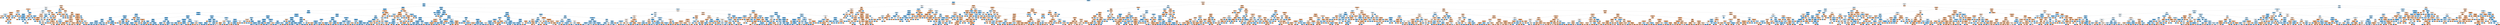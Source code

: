 digraph Tree {
node [shape=box, style="filled, rounded", color="black", fontname="helvetica"] ;
edge [fontname="helvetica"] ;
0 [label=<OutstandingDebt &le; 1500.01<br/>samples = 70000<br/>value = [20290, 49710]<br/>class = 0.0>, fillcolor="#8ac5f0"] ;
1 [label=<Interest_Rate &le; 20.5<br/>samples = 49069<br/>value = [7347, 41722]<br/>class = 0.0>, fillcolor="#5caeea"] ;
0 -> 1 [labeldistance=2.5, labelangle=45, headlabel="True"] ;
2 [label=<CreditMix &le; 0.5<br/>samples = 46720<br/>value = [5750, 40970]<br/>class = 0.0>, fillcolor="#55abe9"] ;
1 -> 2 ;
3 [label=<OutstandingDebt &le; 1209.57<br/>samples = 825<br/>value = [544, 281]<br/>class = 1.0>, fillcolor="#f2c29f"] ;
2 -> 3 ;
4 [label=<ChangedCreditLimit &le; 8.54<br/>samples = 319<br/>value = [156, 163]<br/>class = 0.0>, fillcolor="#f6fbfe"] ;
3 -> 4 ;
5 [label=<Credit_History_Age_Months &le; 173.3<br/>samples = 59<br/>value = [43, 16]<br/>class = 1.0>, fillcolor="#efb083"] ;
4 -> 5 ;
6 [label=<NumCreditInquiries &le; 13.5<br/>samples = 55<br/>value = [43, 12]<br/>class = 1.0>, fillcolor="#eca470"] ;
5 -> 6 ;
7 [label=<Amountinvestedmonthly &le; 24.6<br/>samples = 48<br/>value = [40, 8]<br/>class = 1.0>, fillcolor="#ea9a61"] ;
6 -> 7 ;
8 [label=<Amountinvestedmonthly &le; 23.06<br/>samples = 5<br/>value = [2, 3]<br/>class = 0.0>, fillcolor="#bddef6"] ;
7 -> 8 ;
9 [label=<CreditUtilizationRatio &le; 35.51<br/>samples = 3<br/>value = [2, 1]<br/>class = 1.0>, fillcolor="#f2c09c"] ;
8 -> 9 ;
10 [label=<samples = 2<br/>value = [2, 0]<br/>class = 1.0>, fillcolor="#e58139"] ;
9 -> 10 ;
11 [label=<samples = 1<br/>value = [0, 1]<br/>class = 0.0>, fillcolor="#399de5"] ;
9 -> 11 ;
12 [label=<samples = 2<br/>value = [0, 2]<br/>class = 0.0>, fillcolor="#399de5"] ;
8 -> 12 ;
13 [label=<Occupation_Engineer &le; 0.5<br/>samples = 43<br/>value = [38, 5]<br/>class = 1.0>, fillcolor="#e89253"] ;
7 -> 13 ;
14 [label=<Credit_History_Age_Months &le; 2.5<br/>samples = 40<br/>value = [37, 3]<br/>class = 1.0>, fillcolor="#e78b49"] ;
13 -> 14 ;
15 [label=<samples = 1<br/>value = [0, 1]<br/>class = 0.0>, fillcolor="#399de5"] ;
14 -> 15 ;
16 [label=<Month_sin &le; -0.5<br/>samples = 39<br/>value = [37, 2]<br/>class = 1.0>, fillcolor="#e68844"] ;
14 -> 16 ;
17 [label=<Interest_Rate &le; 18.5<br/>samples = 9<br/>value = [7, 2]<br/>class = 1.0>, fillcolor="#eca572"] ;
16 -> 17 ;
18 [label=<samples = 6<br/>value = [6, 0]<br/>class = 1.0>, fillcolor="#e58139"] ;
17 -> 18 ;
19 [label=<Delay_from_due_date &le; 27.0<br/>samples = 3<br/>value = [1, 2]<br/>class = 0.0>, fillcolor="#9ccef2"] ;
17 -> 19 ;
20 [label=<samples = 2<br/>value = [0, 2]<br/>class = 0.0>, fillcolor="#399de5"] ;
19 -> 20 ;
21 [label=<samples = 1<br/>value = [1, 0]<br/>class = 1.0>, fillcolor="#e58139"] ;
19 -> 21 ;
22 [label=<samples = 30<br/>value = [30, 0]<br/>class = 1.0>, fillcolor="#e58139"] ;
16 -> 22 ;
23 [label=<MonthlyBalance &le; 475.36<br/>samples = 3<br/>value = [1, 2]<br/>class = 0.0>, fillcolor="#9ccef2"] ;
13 -> 23 ;
24 [label=<samples = 2<br/>value = [0, 2]<br/>class = 0.0>, fillcolor="#399de5"] ;
23 -> 24 ;
25 [label=<samples = 1<br/>value = [1, 0]<br/>class = 1.0>, fillcolor="#e58139"] ;
23 -> 25 ;
26 [label=<Payment_Behaviour_Value &le; 0.5<br/>samples = 7<br/>value = [3, 4]<br/>class = 0.0>, fillcolor="#cee6f8"] ;
6 -> 26 ;
27 [label=<Month_sin &le; -0.5<br/>samples = 4<br/>value = [3, 1]<br/>class = 1.0>, fillcolor="#eeab7b"] ;
26 -> 27 ;
28 [label=<samples = 1<br/>value = [0, 1]<br/>class = 0.0>, fillcolor="#399de5"] ;
27 -> 28 ;
29 [label=<samples = 3<br/>value = [3, 0]<br/>class = 1.0>, fillcolor="#e58139"] ;
27 -> 29 ;
30 [label=<samples = 3<br/>value = [0, 3]<br/>class = 0.0>, fillcolor="#399de5"] ;
26 -> 30 ;
31 [label=<samples = 4<br/>value = [0, 4]<br/>class = 0.0>, fillcolor="#399de5"] ;
5 -> 31 ;
32 [label=<Num_Credit_Card &le; 9.5<br/>samples = 260<br/>value = [113, 147]<br/>class = 0.0>, fillcolor="#d1e8f9"] ;
4 -> 32 ;
33 [label=<NumCreditInquiries &le; 8.4<br/>samples = 236<br/>value = [94, 142]<br/>class = 0.0>, fillcolor="#bcdef6"] ;
32 -> 33 ;
34 [label=<Customer_ID &le; 43955.0<br/>samples = 73<br/>value = [12, 61]<br/>class = 0.0>, fillcolor="#60b0ea"] ;
33 -> 34 ;
35 [label=<MonthlyBalance &le; 169.62<br/>samples = 61<br/>value = [4, 57]<br/>class = 0.0>, fillcolor="#47a4e7"] ;
34 -> 35 ;
36 [label=<samples = 2<br/>value = [2, 0]<br/>class = 1.0>, fillcolor="#e58139"] ;
35 -> 36 ;
37 [label=<Amountinvestedmonthly &le; 28.41<br/>samples = 59<br/>value = [2, 57]<br/>class = 0.0>, fillcolor="#40a0e6"] ;
35 -> 37 ;
38 [label=<Month_cos &le; -0.5<br/>samples = 3<br/>value = [1, 2]<br/>class = 0.0>, fillcolor="#9ccef2"] ;
37 -> 38 ;
39 [label=<samples = 1<br/>value = [1, 0]<br/>class = 1.0>, fillcolor="#e58139"] ;
38 -> 39 ;
40 [label=<samples = 2<br/>value = [0, 2]<br/>class = 0.0>, fillcolor="#399de5"] ;
38 -> 40 ;
41 [label=<Loan_Type_Credit_Builder_Loan &le; 1.5<br/>samples = 56<br/>value = [1, 55]<br/>class = 0.0>, fillcolor="#3d9fe5"] ;
37 -> 41 ;
42 [label=<samples = 49<br/>value = [0, 49]<br/>class = 0.0>, fillcolor="#399de5"] ;
41 -> 42 ;
43 [label=<Month_cos &le; 0.5<br/>samples = 7<br/>value = [1, 6]<br/>class = 0.0>, fillcolor="#5aade9"] ;
41 -> 43 ;
44 [label=<samples = 5<br/>value = [0, 5]<br/>class = 0.0>, fillcolor="#399de5"] ;
43 -> 44 ;
45 [label=<Amountinvestedmonthly &le; 79.91<br/>samples = 2<br/>value = [1, 1]<br/>class = 1.0>, fillcolor="#ffffff"] ;
43 -> 45 ;
46 [label=<samples = 1<br/>value = [0, 1]<br/>class = 0.0>, fillcolor="#399de5"] ;
45 -> 46 ;
47 [label=<samples = 1<br/>value = [1, 0]<br/>class = 1.0>, fillcolor="#e58139"] ;
45 -> 47 ;
48 [label=<MonthlyBalance &le; 317.85<br/>samples = 12<br/>value = [8, 4]<br/>class = 1.0>, fillcolor="#f2c09c"] ;
34 -> 48 ;
49 [label=<CreditUtilizationRatio &le; 34.45<br/>samples = 10<br/>value = [8, 2]<br/>class = 1.0>, fillcolor="#eca06a"] ;
48 -> 49 ;
50 [label=<samples = 7<br/>value = [7, 0]<br/>class = 1.0>, fillcolor="#e58139"] ;
49 -> 50 ;
51 [label=<MonthlyBalance &le; 196.03<br/>samples = 3<br/>value = [1, 2]<br/>class = 0.0>, fillcolor="#9ccef2"] ;
49 -> 51 ;
52 [label=<samples = 2<br/>value = [0, 2]<br/>class = 0.0>, fillcolor="#399de5"] ;
51 -> 52 ;
53 [label=<samples = 1<br/>value = [1, 0]<br/>class = 1.0>, fillcolor="#e58139"] ;
51 -> 53 ;
54 [label=<samples = 2<br/>value = [0, 2]<br/>class = 0.0>, fillcolor="#399de5"] ;
48 -> 54 ;
55 [label=<Loan_Type_Debt_Consolidation_Loan &le; 0.5<br/>samples = 163<br/>value = [82, 81]<br/>class = 1.0>, fillcolor="#fffdfd"] ;
33 -> 55 ;
56 [label=<Annual_Income &le; 14280.74<br/>samples = 72<br/>value = [49, 23]<br/>class = 1.0>, fillcolor="#f1bc96"] ;
55 -> 56 ;
57 [label=<Num_Bank_Accounts &le; 9.5<br/>samples = 8<br/>value = [1, 7]<br/>class = 0.0>, fillcolor="#55abe9"] ;
56 -> 57 ;
58 [label=<samples = 7<br/>value = [0, 7]<br/>class = 0.0>, fillcolor="#399de5"] ;
57 -> 58 ;
59 [label=<samples = 1<br/>value = [1, 0]<br/>class = 1.0>, fillcolor="#e58139"] ;
57 -> 59 ;
60 [label=<Monthly_Inhand_Salary &le; 1702.36<br/>samples = 64<br/>value = [48, 16]<br/>class = 1.0>, fillcolor="#eeab7b"] ;
56 -> 60 ;
61 [label=<Payment_of_Min_Amount &le; 1.5<br/>samples = 35<br/>value = [32, 3]<br/>class = 1.0>, fillcolor="#e78d4c"] ;
60 -> 61 ;
62 [label=<samples = 2<br/>value = [0, 2]<br/>class = 0.0>, fillcolor="#399de5"] ;
61 -> 62 ;
63 [label=<Monthly_Inhand_Salary &le; 1159.93<br/>samples = 33<br/>value = [32, 1]<br/>class = 1.0>, fillcolor="#e6853f"] ;
61 -> 63 ;
64 [label=<samples = 1<br/>value = [0, 1]<br/>class = 0.0>, fillcolor="#399de5"] ;
63 -> 64 ;
65 [label=<samples = 32<br/>value = [32, 0]<br/>class = 1.0>, fillcolor="#e58139"] ;
63 -> 65 ;
66 [label=<Customer_ID &le; 39976.0<br/>samples = 29<br/>value = [16, 13]<br/>class = 1.0>, fillcolor="#fae7da"] ;
60 -> 66 ;
67 [label=<ChangedCreditLimit &le; 21.2<br/>samples = 23<br/>value = [10, 13]<br/>class = 0.0>, fillcolor="#d1e8f9"] ;
66 -> 67 ;
68 [label=<samples = 5<br/>value = [0, 5]<br/>class = 0.0>, fillcolor="#399de5"] ;
67 -> 68 ;
69 [label=<CreditUtilizationRatio &le; 27.48<br/>samples = 18<br/>value = [10, 8]<br/>class = 1.0>, fillcolor="#fae6d7"] ;
67 -> 69 ;
70 [label=<samples = 2<br/>value = [0, 2]<br/>class = 0.0>, fillcolor="#399de5"] ;
69 -> 70 ;
71 [label=<SSN_Area_Code &le; 518.0<br/>samples = 16<br/>value = [10, 6]<br/>class = 1.0>, fillcolor="#f5cdb0"] ;
69 -> 71 ;
72 [label=<samples = 2<br/>value = [0, 2]<br/>class = 0.0>, fillcolor="#399de5"] ;
71 -> 72 ;
73 [label=<samples = 14<br/>value = [10, 4]<br/>class = 1.0>, fillcolor="#efb388"] ;
71 -> 73 ;
74 [label=<samples = 6<br/>value = [6, 0]<br/>class = 1.0>, fillcolor="#e58139"] ;
66 -> 74 ;
75 [label=<Delay_from_due_date &le; 39.5<br/>samples = 91<br/>value = [33, 58]<br/>class = 0.0>, fillcolor="#aad5f4"] ;
55 -> 75 ;
76 [label=<Occupation_Doctor &le; 0.5<br/>samples = 45<br/>value = [2, 43]<br/>class = 0.0>, fillcolor="#42a2e6"] ;
75 -> 76 ;
77 [label=<samples = 41<br/>value = [0, 41]<br/>class = 0.0>, fillcolor="#399de5"] ;
76 -> 77 ;
78 [label=<NumofDelayedPayment &le; 16.5<br/>samples = 4<br/>value = [2, 2]<br/>class = 1.0>, fillcolor="#ffffff"] ;
76 -> 78 ;
79 [label=<samples = 2<br/>value = [0, 2]<br/>class = 0.0>, fillcolor="#399de5"] ;
78 -> 79 ;
80 [label=<samples = 2<br/>value = [2, 0]<br/>class = 1.0>, fillcolor="#e58139"] ;
78 -> 80 ;
81 [label=<Age &le; 23.5<br/>samples = 46<br/>value = [31, 15]<br/>class = 1.0>, fillcolor="#f2be99"] ;
75 -> 81 ;
82 [label=<samples = 6<br/>value = [0, 6]<br/>class = 0.0>, fillcolor="#399de5"] ;
81 -> 82 ;
83 [label=<CreditUtilizationRatio &le; 39.17<br/>samples = 40<br/>value = [31, 9]<br/>class = 1.0>, fillcolor="#eda672"] ;
81 -> 83 ;
84 [label=<Interest_Rate &le; 14.0<br/>samples = 38<br/>value = [31, 7]<br/>class = 1.0>, fillcolor="#eb9d66"] ;
83 -> 84 ;
85 [label=<Loan_Type_Mortgage_Loan &le; 2.0<br/>samples = 3<br/>value = [1, 2]<br/>class = 0.0>, fillcolor="#9ccef2"] ;
84 -> 85 ;
86 [label=<samples = 2<br/>value = [0, 2]<br/>class = 0.0>, fillcolor="#399de5"] ;
85 -> 86 ;
87 [label=<samples = 1<br/>value = [1, 0]<br/>class = 1.0>, fillcolor="#e58139"] ;
85 -> 87 ;
88 [label=<Credit_History_Age_Months &le; 103.0<br/>samples = 35<br/>value = [30, 5]<br/>class = 1.0>, fillcolor="#e9965a"] ;
84 -> 88 ;
89 [label=<samples = 17<br/>value = [17, 0]<br/>class = 1.0>, fillcolor="#e58139"] ;
88 -> 89 ;
90 [label=<CreditUtilizationRatio &le; 30.14<br/>samples = 18<br/>value = [13, 5]<br/>class = 1.0>, fillcolor="#efb185"] ;
88 -> 90 ;
91 [label=<samples = 7<br/>value = [3, 4]<br/>class = 0.0>, fillcolor="#cee6f8"] ;
90 -> 91 ;
92 [label=<samples = 11<br/>value = [10, 1]<br/>class = 1.0>, fillcolor="#e88e4d"] ;
90 -> 92 ;
93 [label=<samples = 2<br/>value = [0, 2]<br/>class = 0.0>, fillcolor="#399de5"] ;
83 -> 93 ;
94 [label=<Amountinvestedmonthly &le; 140.69<br/>samples = 24<br/>value = [19, 5]<br/>class = 1.0>, fillcolor="#eca26d"] ;
32 -> 94 ;
95 [label=<MonthlyBalance &le; 273.77<br/>samples = 9<br/>value = [4, 5]<br/>class = 0.0>, fillcolor="#d7ebfa"] ;
94 -> 95 ;
96 [label=<samples = 4<br/>value = [0, 4]<br/>class = 0.0>, fillcolor="#399de5"] ;
95 -> 96 ;
97 [label=<Loan_Type_Mortgage_Loan &le; 1.0<br/>samples = 5<br/>value = [4, 1]<br/>class = 1.0>, fillcolor="#eca06a"] ;
95 -> 97 ;
98 [label=<samples = 1<br/>value = [0, 1]<br/>class = 0.0>, fillcolor="#399de5"] ;
97 -> 98 ;
99 [label=<samples = 4<br/>value = [4, 0]<br/>class = 1.0>, fillcolor="#e58139"] ;
97 -> 99 ;
100 [label=<samples = 15<br/>value = [15, 0]<br/>class = 1.0>, fillcolor="#e58139"] ;
94 -> 100 ;
101 [label=<Num_Credit_Card &le; 4.5<br/>samples = 506<br/>value = [388, 118]<br/>class = 1.0>, fillcolor="#eda775"] ;
3 -> 101 ;
102 [label=<samples = 5<br/>value = [0, 5]<br/>class = 0.0>, fillcolor="#399de5"] ;
101 -> 102 ;
103 [label=<TotalEMIpermonth &le; 17.18<br/>samples = 501<br/>value = [388, 113]<br/>class = 1.0>, fillcolor="#eda673"] ;
101 -> 103 ;
104 [label=<MonthlyBalance &le; 301.39<br/>samples = 9<br/>value = [3, 6]<br/>class = 0.0>, fillcolor="#9ccef2"] ;
103 -> 104 ;
105 [label=<samples = 5<br/>value = [0, 5]<br/>class = 0.0>, fillcolor="#399de5"] ;
104 -> 105 ;
106 [label=<Monthly_Inhand_Salary &le; 2627.63<br/>samples = 4<br/>value = [3, 1]<br/>class = 1.0>, fillcolor="#eeab7b"] ;
104 -> 106 ;
107 [label=<samples = 3<br/>value = [3, 0]<br/>class = 1.0>, fillcolor="#e58139"] ;
106 -> 107 ;
108 [label=<samples = 1<br/>value = [0, 1]<br/>class = 0.0>, fillcolor="#399de5"] ;
106 -> 108 ;
109 [label=<Customer_ID &le; 3286.0<br/>samples = 492<br/>value = [385, 107]<br/>class = 1.0>, fillcolor="#eca470"] ;
103 -> 109 ;
110 [label=<ChangedCreditLimit &le; 3.89<br/>samples = 20<br/>value = [10, 10]<br/>class = 1.0>, fillcolor="#ffffff"] ;
109 -> 110 ;
111 [label=<Payment_Behaviour_Value &le; 1.7<br/>samples = 9<br/>value = [7, 2]<br/>class = 1.0>, fillcolor="#eca572"] ;
110 -> 111 ;
112 [label=<samples = 7<br/>value = [7, 0]<br/>class = 1.0>, fillcolor="#e58139"] ;
111 -> 112 ;
113 [label=<samples = 2<br/>value = [0, 2]<br/>class = 0.0>, fillcolor="#399de5"] ;
111 -> 113 ;
114 [label=<Month_sin &le; -0.5<br/>samples = 11<br/>value = [3, 8]<br/>class = 0.0>, fillcolor="#83c2ef"] ;
110 -> 114 ;
115 [label=<Age &le; 15.5<br/>samples = 4<br/>value = [3, 1]<br/>class = 1.0>, fillcolor="#eeab7b"] ;
114 -> 115 ;
116 [label=<samples = 1<br/>value = [0, 1]<br/>class = 0.0>, fillcolor="#399de5"] ;
115 -> 116 ;
117 [label=<samples = 3<br/>value = [3, 0]<br/>class = 1.0>, fillcolor="#e58139"] ;
115 -> 117 ;
118 [label=<samples = 7<br/>value = [0, 7]<br/>class = 0.0>, fillcolor="#399de5"] ;
114 -> 118 ;
119 [label=<Month_sin &le; 0.5<br/>samples = 472<br/>value = [375, 97]<br/>class = 1.0>, fillcolor="#eca26c"] ;
109 -> 119 ;
120 [label=<Customer_ID &le; 50702.5<br/>samples = 358<br/>value = [272, 86]<br/>class = 1.0>, fillcolor="#eda978"] ;
119 -> 120 ;
121 [label=<CreditUtilizationRatio &le; 22.22<br/>samples = 355<br/>value = [272, 83]<br/>class = 1.0>, fillcolor="#eda775"] ;
120 -> 121 ;
122 [label=<samples = 2<br/>value = [0, 2]<br/>class = 0.0>, fillcolor="#399de5"] ;
121 -> 122 ;
123 [label=<Annual_Income &le; 8304.36<br/>samples = 353<br/>value = [272, 81]<br/>class = 1.0>, fillcolor="#eda774"] ;
121 -> 123 ;
124 [label=<Credit_History_Age_Months &le; 74.5<br/>samples = 11<br/>value = [5, 6]<br/>class = 0.0>, fillcolor="#deeffb"] ;
123 -> 124 ;
125 [label=<samples = 3<br/>value = [3, 0]<br/>class = 1.0>, fillcolor="#e58139"] ;
124 -> 125 ;
126 [label=<Amountinvestedmonthly &le; 40.61<br/>samples = 8<br/>value = [2, 6]<br/>class = 0.0>, fillcolor="#7bbeee"] ;
124 -> 126 ;
127 [label=<NumCreditInquiries &le; 9.1<br/>samples = 3<br/>value = [2, 1]<br/>class = 1.0>, fillcolor="#f2c09c"] ;
126 -> 127 ;
128 [label=<samples = 1<br/>value = [0, 1]<br/>class = 0.0>, fillcolor="#399de5"] ;
127 -> 128 ;
129 [label=<samples = 2<br/>value = [2, 0]<br/>class = 1.0>, fillcolor="#e58139"] ;
127 -> 129 ;
130 [label=<samples = 5<br/>value = [0, 5]<br/>class = 0.0>, fillcolor="#399de5"] ;
126 -> 130 ;
131 [label=<Credit_History_Age_Months &le; 128.5<br/>samples = 342<br/>value = [267, 75]<br/>class = 1.0>, fillcolor="#eca471"] ;
123 -> 131 ;
132 [label=<NumofDelayedPayment &le; 27.5<br/>samples = 106<br/>value = [94, 12]<br/>class = 1.0>, fillcolor="#e89152"] ;
131 -> 132 ;
133 [label=<Payment_Behaviour_Value &le; 0.9<br/>samples = 105<br/>value = [94, 11]<br/>class = 1.0>, fillcolor="#e89050"] ;
132 -> 133 ;
134 [label=<samples = 48<br/>value = [47, 1]<br/>class = 1.0>, fillcolor="#e6843d"] ;
133 -> 134 ;
135 [label=<samples = 57<br/>value = [47, 10]<br/>class = 1.0>, fillcolor="#eb9c63"] ;
133 -> 135 ;
136 [label=<samples = 1<br/>value = [0, 1]<br/>class = 0.0>, fillcolor="#399de5"] ;
132 -> 136 ;
137 [label=<NumofDelayedPayment &le; 16.5<br/>samples = 236<br/>value = [173, 63]<br/>class = 1.0>, fillcolor="#eeaf81"] ;
131 -> 137 ;
138 [label=<Num_Credit_Card &le; 8.5<br/>samples = 33<br/>value = [18, 15]<br/>class = 1.0>, fillcolor="#fbeade"] ;
137 -> 138 ;
139 [label=<samples = 23<br/>value = [16, 7]<br/>class = 1.0>, fillcolor="#f0b890"] ;
138 -> 139 ;
140 [label=<samples = 10<br/>value = [2, 8]<br/>class = 0.0>, fillcolor="#6ab6ec"] ;
138 -> 140 ;
141 [label=<Payment_Behaviour_Spent &le; 0.9<br/>samples = 203<br/>value = [155, 48]<br/>class = 1.0>, fillcolor="#eda876"] ;
137 -> 141 ;
142 [label=<samples = 125<br/>value = [105, 20]<br/>class = 1.0>, fillcolor="#ea995f"] ;
141 -> 142 ;
143 [label=<samples = 78<br/>value = [50, 28]<br/>class = 1.0>, fillcolor="#f4c8a8"] ;
141 -> 143 ;
144 [label=<samples = 3<br/>value = [0, 3]<br/>class = 0.0>, fillcolor="#399de5"] ;
120 -> 144 ;
145 [label=<Credit_History_Age_Months &le; 240.0<br/>samples = 114<br/>value = [103, 11]<br/>class = 1.0>, fillcolor="#e88e4e"] ;
119 -> 145 ;
146 [label=<Loan_Type_Home_Equity_Loan &le; 2.5<br/>samples = 113<br/>value = [103, 10]<br/>class = 1.0>, fillcolor="#e88d4c"] ;
145 -> 146 ;
147 [label=<Loan_Type_Debt_Consolidation_Loan &le; 1.5<br/>samples = 112<br/>value = [103, 9]<br/>class = 1.0>, fillcolor="#e78c4a"] ;
146 -> 147 ;
148 [label=<Loan_Type_Personal_Loan &le; 2.5<br/>samples = 101<br/>value = [95, 6]<br/>class = 1.0>, fillcolor="#e78946"] ;
147 -> 148 ;
149 [label=<Age &le; 31.5<br/>samples = 100<br/>value = [95, 5]<br/>class = 1.0>, fillcolor="#e68843"] ;
148 -> 149 ;
150 [label=<TotalEMIpermonth &le; 20.73<br/>samples = 52<br/>value = [47, 5]<br/>class = 1.0>, fillcolor="#e88e4e"] ;
149 -> 150 ;
151 [label=<samples = 1<br/>value = [0, 1]<br/>class = 0.0>, fillcolor="#399de5"] ;
150 -> 151 ;
152 [label=<samples = 51<br/>value = [47, 4]<br/>class = 1.0>, fillcolor="#e78c4a"] ;
150 -> 152 ;
153 [label=<samples = 48<br/>value = [48, 0]<br/>class = 1.0>, fillcolor="#e58139"] ;
149 -> 153 ;
154 [label=<samples = 1<br/>value = [0, 1]<br/>class = 0.0>, fillcolor="#399de5"] ;
148 -> 154 ;
155 [label=<NumCreditInquiries &le; 11.0<br/>samples = 11<br/>value = [8, 3]<br/>class = 1.0>, fillcolor="#efb083"] ;
147 -> 155 ;
156 [label=<samples = 6<br/>value = [6, 0]<br/>class = 1.0>, fillcolor="#e58139"] ;
155 -> 156 ;
157 [label=<NumCreditInquiries &le; 13.0<br/>samples = 5<br/>value = [2, 3]<br/>class = 0.0>, fillcolor="#bddef6"] ;
155 -> 157 ;
158 [label=<samples = 2<br/>value = [0, 2]<br/>class = 0.0>, fillcolor="#399de5"] ;
157 -> 158 ;
159 [label=<Payment_Behaviour_Spent &le; 0.2<br/>samples = 3<br/>value = [2, 1]<br/>class = 1.0>, fillcolor="#f2c09c"] ;
157 -> 159 ;
160 [label=<samples = 1<br/>value = [0, 1]<br/>class = 0.0>, fillcolor="#399de5"] ;
159 -> 160 ;
161 [label=<samples = 2<br/>value = [2, 0]<br/>class = 1.0>, fillcolor="#e58139"] ;
159 -> 161 ;
162 [label=<samples = 1<br/>value = [0, 1]<br/>class = 0.0>, fillcolor="#399de5"] ;
146 -> 162 ;
163 [label=<samples = 1<br/>value = [0, 1]<br/>class = 0.0>, fillcolor="#399de5"] ;
145 -> 163 ;
164 [label=<CreditMix &le; 1.5<br/>samples = 45895<br/>value = [5206, 40689]<br/>class = 0.0>, fillcolor="#52aae8"] ;
2 -> 164 ;
165 [label=<Num_Credit_Card &le; 7.5<br/>samples = 24777<br/>value = [1839, 22938]<br/>class = 0.0>, fillcolor="#49a5e7"] ;
164 -> 165 ;
166 [label=<Delay_from_due_date &le; 35.5<br/>samples = 24651<br/>value = [1746, 22905]<br/>class = 0.0>, fillcolor="#48a4e7"] ;
165 -> 166 ;
167 [label=<Month_sin &le; -0.5<br/>samples = 24612<br/>value = [1713, 22899]<br/>class = 0.0>, fillcolor="#48a4e7"] ;
166 -> 167 ;
168 [label=<Payment_Behaviour_Spent &le; 0.9<br/>samples = 6153<br/>value = [653, 5500]<br/>class = 0.0>, fillcolor="#51a9e8"] ;
167 -> 168 ;
169 [label=<MonthlyBalance &le; 602.72<br/>samples = 3375<br/>value = [444, 2931]<br/>class = 0.0>, fillcolor="#57ace9"] ;
168 -> 169 ;
170 [label=<Payment_Behaviour_Value &le; 1.1<br/>samples = 3196<br/>value = [396, 2800]<br/>class = 0.0>, fillcolor="#55abe9"] ;
169 -> 170 ;
171 [label=<Customer_ID &le; 44970.0<br/>samples = 2479<br/>value = [344, 2135]<br/>class = 0.0>, fillcolor="#59ade9"] ;
170 -> 171 ;
172 [label=<SSN_Area_Code &le; 812.5<br/>samples = 2177<br/>value = [323, 1854]<br/>class = 0.0>, fillcolor="#5baeea"] ;
171 -> 172 ;
173 [label=<OutstandingDebt &le; 1242.53<br/>samples = 1734<br/>value = [234, 1500]<br/>class = 0.0>, fillcolor="#58ace9"] ;
172 -> 173 ;
174 [label=<Annual_Income &le; 33409.89<br/>samples = 1396<br/>value = [170, 1226]<br/>class = 0.0>, fillcolor="#54abe9"] ;
173 -> 174 ;
175 [label=<samples = 792<br/>value = [118, 674]<br/>class = 0.0>, fillcolor="#5caeea"] ;
174 -> 175 ;
176 [label=<samples = 604<br/>value = [52, 552]<br/>class = 0.0>, fillcolor="#4ca6e7"] ;
174 -> 176 ;
177 [label=<Credit_History_Age_Months &le; 309.5<br/>samples = 338<br/>value = [64, 274]<br/>class = 0.0>, fillcolor="#67b4eb"] ;
173 -> 177 ;
178 [label=<samples = 248<br/>value = [59, 189]<br/>class = 0.0>, fillcolor="#77bced"] ;
177 -> 178 ;
179 [label=<samples = 90<br/>value = [5, 85]<br/>class = 0.0>, fillcolor="#45a3e7"] ;
177 -> 179 ;
180 [label=<MonthlyBalance &le; 348.85<br/>samples = 443<br/>value = [89, 354]<br/>class = 0.0>, fillcolor="#6bb6ec"] ;
172 -> 180 ;
181 [label=<Customer_ID &le; 1706.5<br/>samples = 341<br/>value = [56, 285]<br/>class = 0.0>, fillcolor="#60b0ea"] ;
180 -> 181 ;
182 [label=<samples = 6<br/>value = [4, 2]<br/>class = 1.0>, fillcolor="#f2c09c"] ;
181 -> 182 ;
183 [label=<samples = 335<br/>value = [52, 283]<br/>class = 0.0>, fillcolor="#5dafea"] ;
181 -> 183 ;
184 [label=<Customer_ID &le; 20341.0<br/>samples = 102<br/>value = [33, 69]<br/>class = 0.0>, fillcolor="#98ccf1"] ;
180 -> 184 ;
185 [label=<samples = 30<br/>value = [3, 27]<br/>class = 0.0>, fillcolor="#4fa8e8"] ;
184 -> 185 ;
186 [label=<samples = 72<br/>value = [30, 42]<br/>class = 0.0>, fillcolor="#c6e3f8"] ;
184 -> 186 ;
187 [label=<Num_Bank_Accounts &le; 2.5<br/>samples = 302<br/>value = [21, 281]<br/>class = 0.0>, fillcolor="#48a4e7"] ;
171 -> 187 ;
188 [label=<CreditUtilizationRatio &le; 35.21<br/>samples = 3<br/>value = [2, 1]<br/>class = 1.0>, fillcolor="#f2c09c"] ;
187 -> 188 ;
189 [label=<samples = 2<br/>value = [2, 0]<br/>class = 1.0>, fillcolor="#e58139"] ;
188 -> 189 ;
190 [label=<samples = 1<br/>value = [0, 1]<br/>class = 0.0>, fillcolor="#399de5"] ;
188 -> 190 ;
191 [label=<Num_Bank_Accounts &le; 8.5<br/>samples = 299<br/>value = [19, 280]<br/>class = 0.0>, fillcolor="#46a4e7"] ;
187 -> 191 ;
192 [label=<Credit_History_Age_Months &le; 46.5<br/>samples = 298<br/>value = [18, 280]<br/>class = 0.0>, fillcolor="#46a3e7"] ;
191 -> 192 ;
193 [label=<samples = 1<br/>value = [1, 0]<br/>class = 1.0>, fillcolor="#e58139"] ;
192 -> 193 ;
194 [label=<samples = 297<br/>value = [17, 280]<br/>class = 0.0>, fillcolor="#45a3e7"] ;
192 -> 194 ;
195 [label=<samples = 1<br/>value = [1, 0]<br/>class = 1.0>, fillcolor="#e58139"] ;
191 -> 195 ;
196 [label=<NumCreditInquiries &le; 13.5<br/>samples = 717<br/>value = [52, 665]<br/>class = 0.0>, fillcolor="#48a5e7"] ;
170 -> 196 ;
197 [label=<Annual_Income &le; 9240.36<br/>samples = 714<br/>value = [50, 664]<br/>class = 0.0>, fillcolor="#48a4e7"] ;
196 -> 197 ;
198 [label=<Customer_ID &le; 10985.5<br/>samples = 3<br/>value = [2, 1]<br/>class = 1.0>, fillcolor="#f2c09c"] ;
197 -> 198 ;
199 [label=<samples = 1<br/>value = [0, 1]<br/>class = 0.0>, fillcolor="#399de5"] ;
198 -> 199 ;
200 [label=<samples = 2<br/>value = [2, 0]<br/>class = 1.0>, fillcolor="#e58139"] ;
198 -> 200 ;
201 [label=<Interest_Rate &le; 5.5<br/>samples = 711<br/>value = [48, 663]<br/>class = 0.0>, fillcolor="#47a4e7"] ;
197 -> 201 ;
202 [label=<CreditUtilizationRatio &le; 37.22<br/>samples = 59<br/>value = [11, 48]<br/>class = 0.0>, fillcolor="#66b3eb"] ;
201 -> 202 ;
203 [label=<samples = 45<br/>value = [4, 41]<br/>class = 0.0>, fillcolor="#4ca7e8"] ;
202 -> 203 ;
204 [label=<samples = 14<br/>value = [7, 7]<br/>class = 1.0>, fillcolor="#ffffff"] ;
202 -> 204 ;
205 [label=<Num_Bank_Accounts &le; 0.5<br/>samples = 652<br/>value = [37, 615]<br/>class = 0.0>, fillcolor="#45a3e7"] ;
201 -> 205 ;
206 [label=<samples = 1<br/>value = [1, 0]<br/>class = 1.0>, fillcolor="#e58139"] ;
205 -> 206 ;
207 [label=<samples = 651<br/>value = [36, 615]<br/>class = 0.0>, fillcolor="#45a3e7"] ;
205 -> 207 ;
208 [label=<NumofDelayedPayment &le; 19.5<br/>samples = 3<br/>value = [2, 1]<br/>class = 1.0>, fillcolor="#f2c09c"] ;
196 -> 208 ;
209 [label=<samples = 2<br/>value = [2, 0]<br/>class = 1.0>, fillcolor="#e58139"] ;
208 -> 209 ;
210 [label=<samples = 1<br/>value = [0, 1]<br/>class = 0.0>, fillcolor="#399de5"] ;
208 -> 210 ;
211 [label=<CreditUtilizationRatio &le; 25.76<br/>samples = 179<br/>value = [48, 131]<br/>class = 0.0>, fillcolor="#82c1ef"] ;
169 -> 211 ;
212 [label=<Customer_ID &le; 11332.0<br/>samples = 8<br/>value = [7, 1]<br/>class = 1.0>, fillcolor="#e99355"] ;
211 -> 212 ;
213 [label=<samples = 1<br/>value = [0, 1]<br/>class = 0.0>, fillcolor="#399de5"] ;
212 -> 213 ;
214 [label=<samples = 7<br/>value = [7, 0]<br/>class = 1.0>, fillcolor="#e58139"] ;
212 -> 214 ;
215 [label=<Loan_Type_Student_Loan &le; 1.3<br/>samples = 171<br/>value = [41, 130]<br/>class = 0.0>, fillcolor="#77bced"] ;
211 -> 215 ;
216 [label=<Payment_of_Min_Amount &le; 1.5<br/>samples = 165<br/>value = [36, 129]<br/>class = 0.0>, fillcolor="#70b8ec"] ;
215 -> 216 ;
217 [label=<Annual_Income &le; 143075.52<br/>samples = 69<br/>value = [7, 62]<br/>class = 0.0>, fillcolor="#4fa8e8"] ;
216 -> 217 ;
218 [label=<NumofDelayedPayment &le; 7.5<br/>samples = 66<br/>value = [5, 61]<br/>class = 0.0>, fillcolor="#49a5e7"] ;
217 -> 218 ;
219 [label=<samples = 3<br/>value = [2, 1]<br/>class = 1.0>, fillcolor="#f2c09c"] ;
218 -> 219 ;
220 [label=<samples = 63<br/>value = [3, 60]<br/>class = 0.0>, fillcolor="#43a2e6"] ;
218 -> 220 ;
221 [label=<NumofDelayedPayment &le; 9.5<br/>samples = 3<br/>value = [2, 1]<br/>class = 1.0>, fillcolor="#f2c09c"] ;
217 -> 221 ;
222 [label=<samples = 1<br/>value = [0, 1]<br/>class = 0.0>, fillcolor="#399de5"] ;
221 -> 222 ;
223 [label=<samples = 2<br/>value = [2, 0]<br/>class = 1.0>, fillcolor="#e58139"] ;
221 -> 223 ;
224 [label=<Age &le; 50.5<br/>samples = 96<br/>value = [29, 67]<br/>class = 0.0>, fillcolor="#8fc7f0"] ;
216 -> 224 ;
225 [label=<Age &le; 30.5<br/>samples = 92<br/>value = [25, 67]<br/>class = 0.0>, fillcolor="#83c2ef"] ;
224 -> 225 ;
226 [label=<samples = 38<br/>value = [17, 21]<br/>class = 0.0>, fillcolor="#d9ecfa"] ;
225 -> 226 ;
227 [label=<samples = 54<br/>value = [8, 46]<br/>class = 0.0>, fillcolor="#5baeea"] ;
225 -> 227 ;
228 [label=<samples = 4<br/>value = [4, 0]<br/>class = 1.0>, fillcolor="#e58139"] ;
224 -> 228 ;
229 [label=<Credit_History_Age_Months &le; 325.0<br/>samples = 6<br/>value = [5, 1]<br/>class = 1.0>, fillcolor="#ea9a61"] ;
215 -> 229 ;
230 [label=<samples = 5<br/>value = [5, 0]<br/>class = 1.0>, fillcolor="#e58139"] ;
229 -> 230 ;
231 [label=<samples = 1<br/>value = [0, 1]<br/>class = 0.0>, fillcolor="#399de5"] ;
229 -> 231 ;
232 [label=<Monthly_Inhand_Salary &le; 8651.99<br/>samples = 2778<br/>value = [209, 2569]<br/>class = 0.0>, fillcolor="#49a5e7"] ;
168 -> 232 ;
233 [label=<OutstandingDebt &le; 1269.63<br/>samples = 2370<br/>value = [148, 2222]<br/>class = 0.0>, fillcolor="#46a4e7"] ;
232 -> 233 ;
234 [label=<Annual_Income &le; 94636.31<br/>samples = 1969<br/>value = [100, 1869]<br/>class = 0.0>, fillcolor="#44a2e6"] ;
233 -> 234 ;
235 [label=<Customer_ID &le; 6879.0<br/>samples = 1819<br/>value = [83, 1736]<br/>class = 0.0>, fillcolor="#42a2e6"] ;
234 -> 235 ;
236 [label=<Customer_ID &le; 6744.5<br/>samples = 204<br/>value = [19, 185]<br/>class = 0.0>, fillcolor="#4da7e8"] ;
235 -> 236 ;
237 [label=<ChangedCreditLimit &le; 22.56<br/>samples = 201<br/>value = [16, 185]<br/>class = 0.0>, fillcolor="#4aa5e7"] ;
236 -> 237 ;
238 [label=<samples = 200<br/>value = [15, 185]<br/>class = 0.0>, fillcolor="#49a5e7"] ;
237 -> 238 ;
239 [label=<samples = 1<br/>value = [1, 0]<br/>class = 1.0>, fillcolor="#e58139"] ;
237 -> 239 ;
240 [label=<samples = 3<br/>value = [3, 0]<br/>class = 1.0>, fillcolor="#e58139"] ;
236 -> 240 ;
241 [label=<ChangedCreditLimit &le; -3.06<br/>samples = 1615<br/>value = [64, 1551]<br/>class = 0.0>, fillcolor="#41a1e6"] ;
235 -> 241 ;
242 [label=<ChangedCreditLimit &le; -3.43<br/>samples = 6<br/>value = [2, 4]<br/>class = 0.0>, fillcolor="#9ccef2"] ;
241 -> 242 ;
243 [label=<samples = 4<br/>value = [0, 4]<br/>class = 0.0>, fillcolor="#399de5"] ;
242 -> 243 ;
244 [label=<samples = 2<br/>value = [2, 0]<br/>class = 1.0>, fillcolor="#e58139"] ;
242 -> 244 ;
245 [label=<TotalEMIpermonth &le; 122.19<br/>samples = 1609<br/>value = [62, 1547]<br/>class = 0.0>, fillcolor="#41a1e6"] ;
241 -> 245 ;
246 [label=<samples = 1271<br/>value = [38, 1233]<br/>class = 0.0>, fillcolor="#3fa0e6"] ;
245 -> 246 ;
247 [label=<samples = 338<br/>value = [24, 314]<br/>class = 0.0>, fillcolor="#48a4e7"] ;
245 -> 247 ;
248 [label=<Annual_Income &le; 97997.4<br/>samples = 150<br/>value = [17, 133]<br/>class = 0.0>, fillcolor="#52aae8"] ;
234 -> 248 ;
249 [label=<Annual_Income &le; 97083.86<br/>samples = 51<br/>value = [13, 38]<br/>class = 0.0>, fillcolor="#7dbfee"] ;
248 -> 249 ;
250 [label=<Annual_Income &le; 94990.6<br/>samples = 34<br/>value = [3, 31]<br/>class = 0.0>, fillcolor="#4ca6e8"] ;
249 -> 250 ;
251 [label=<samples = 3<br/>value = [2, 1]<br/>class = 1.0>, fillcolor="#f2c09c"] ;
250 -> 251 ;
252 [label=<samples = 31<br/>value = [1, 30]<br/>class = 0.0>, fillcolor="#40a0e6"] ;
250 -> 252 ;
253 [label=<Num_Credit_Card &le; 3.5<br/>samples = 17<br/>value = [10, 7]<br/>class = 1.0>, fillcolor="#f7d9c4"] ;
249 -> 253 ;
254 [label=<samples = 4<br/>value = [0, 4]<br/>class = 0.0>, fillcolor="#399de5"] ;
253 -> 254 ;
255 [label=<samples = 13<br/>value = [10, 3]<br/>class = 1.0>, fillcolor="#eda774"] ;
253 -> 255 ;
256 [label=<CreditMix &le; 1.1<br/>samples = 99<br/>value = [4, 95]<br/>class = 0.0>, fillcolor="#41a1e6"] ;
248 -> 256 ;
257 [label=<OutstandingDebt &le; 1242.41<br/>samples = 93<br/>value = [2, 91]<br/>class = 0.0>, fillcolor="#3d9fe6"] ;
256 -> 257 ;
258 [label=<samples = 91<br/>value = [1, 90]<br/>class = 0.0>, fillcolor="#3b9ee5"] ;
257 -> 258 ;
259 [label=<samples = 2<br/>value = [1, 1]<br/>class = 1.0>, fillcolor="#ffffff"] ;
257 -> 259 ;
260 [label=<Delay_from_due_date &le; 13.0<br/>samples = 6<br/>value = [2, 4]<br/>class = 0.0>, fillcolor="#9ccef2"] ;
256 -> 260 ;
261 [label=<samples = 4<br/>value = [0, 4]<br/>class = 0.0>, fillcolor="#399de5"] ;
260 -> 261 ;
262 [label=<samples = 2<br/>value = [2, 0]<br/>class = 1.0>, fillcolor="#e58139"] ;
260 -> 262 ;
263 [label=<NumCreditInquiries &le; 7.5<br/>samples = 401<br/>value = [48, 353]<br/>class = 0.0>, fillcolor="#54aae9"] ;
233 -> 263 ;
264 [label=<Credit_History_Age_Months &le; 191.5<br/>samples = 293<br/>value = [18, 275]<br/>class = 0.0>, fillcolor="#46a3e7"] ;
263 -> 264 ;
265 [label=<Delay_from_due_date &le; 29.5<br/>samples = 68<br/>value = [11, 57]<br/>class = 0.0>, fillcolor="#5fb0ea"] ;
264 -> 265 ;
266 [label=<SSN_Area_Code &le; 912.5<br/>samples = 66<br/>value = [9, 57]<br/>class = 0.0>, fillcolor="#58ace9"] ;
265 -> 266 ;
267 [label=<samples = 61<br/>value = [6, 55]<br/>class = 0.0>, fillcolor="#4fa8e8"] ;
266 -> 267 ;
268 [label=<samples = 5<br/>value = [3, 2]<br/>class = 1.0>, fillcolor="#f6d5bd"] ;
266 -> 268 ;
269 [label=<samples = 2<br/>value = [2, 0]<br/>class = 1.0>, fillcolor="#e58139"] ;
265 -> 269 ;
270 [label=<OutstandingDebt &le; 1269.86<br/>samples = 225<br/>value = [7, 218]<br/>class = 0.0>, fillcolor="#3fa0e6"] ;
264 -> 270 ;
271 [label=<samples = 1<br/>value = [1, 0]<br/>class = 1.0>, fillcolor="#e58139"] ;
270 -> 271 ;
272 [label=<CreditUtilizationRatio &le; 42.81<br/>samples = 224<br/>value = [6, 218]<br/>class = 0.0>, fillcolor="#3ea0e6"] ;
270 -> 272 ;
273 [label=<samples = 222<br/>value = [5, 217]<br/>class = 0.0>, fillcolor="#3e9fe6"] ;
272 -> 273 ;
274 [label=<samples = 2<br/>value = [1, 1]<br/>class = 1.0>, fillcolor="#ffffff"] ;
272 -> 274 ;
275 [label=<TotalEMIpermonth &le; 80.7<br/>samples = 108<br/>value = [30, 78]<br/>class = 0.0>, fillcolor="#85c3ef"] ;
263 -> 275 ;
276 [label=<Monthly_Inhand_Salary &le; 1584.48<br/>samples = 57<br/>value = [7, 50]<br/>class = 0.0>, fillcolor="#55abe9"] ;
275 -> 276 ;
277 [label=<NumofDelayedPayment &le; 13.0<br/>samples = 9<br/>value = [5, 4]<br/>class = 1.0>, fillcolor="#fae6d7"] ;
276 -> 277 ;
278 [label=<samples = 4<br/>value = [0, 4]<br/>class = 0.0>, fillcolor="#399de5"] ;
277 -> 278 ;
279 [label=<samples = 5<br/>value = [5, 0]<br/>class = 1.0>, fillcolor="#e58139"] ;
277 -> 279 ;
280 [label=<OutstandingDebt &le; 1483.27<br/>samples = 48<br/>value = [2, 46]<br/>class = 0.0>, fillcolor="#42a1e6"] ;
276 -> 280 ;
281 [label=<samples = 47<br/>value = [1, 46]<br/>class = 0.0>, fillcolor="#3d9fe6"] ;
280 -> 281 ;
282 [label=<samples = 1<br/>value = [1, 0]<br/>class = 1.0>, fillcolor="#e58139"] ;
280 -> 282 ;
283 [label=<Credit_History_Age_Months &le; 230.0<br/>samples = 51<br/>value = [23, 28]<br/>class = 0.0>, fillcolor="#dceefa"] ;
275 -> 283 ;
284 [label=<Loan_Type_Payday_Loan &le; 0.5<br/>samples = 34<br/>value = [21, 13]<br/>class = 1.0>, fillcolor="#f5cfb4"] ;
283 -> 284 ;
285 [label=<samples = 21<br/>value = [17, 4]<br/>class = 1.0>, fillcolor="#eb9f68"] ;
284 -> 285 ;
286 [label=<samples = 13<br/>value = [4, 9]<br/>class = 0.0>, fillcolor="#91c9f1"] ;
284 -> 286 ;
287 [label=<Payment_Behaviour_Value &le; 0.5<br/>samples = 17<br/>value = [2, 15]<br/>class = 0.0>, fillcolor="#53aae8"] ;
283 -> 287 ;
288 [label=<samples = 3<br/>value = [2, 1]<br/>class = 1.0>, fillcolor="#f2c09c"] ;
287 -> 288 ;
289 [label=<samples = 14<br/>value = [0, 14]<br/>class = 0.0>, fillcolor="#399de5"] ;
287 -> 289 ;
290 [label=<Loan_Type_Payday_Loan &le; 0.9<br/>samples = 408<br/>value = [61, 347]<br/>class = 0.0>, fillcolor="#5caeea"] ;
232 -> 290 ;
291 [label=<Customer_ID &le; 24591.0<br/>samples = 283<br/>value = [30, 253]<br/>class = 0.0>, fillcolor="#50a9e8"] ;
290 -> 291 ;
292 [label=<Annual_Income &le; 69346.67<br/>samples = 126<br/>value = [5, 121]<br/>class = 0.0>, fillcolor="#41a1e6"] ;
291 -> 292 ;
293 [label=<samples = 1<br/>value = [1, 0]<br/>class = 1.0>, fillcolor="#e58139"] ;
292 -> 293 ;
294 [label=<Occupation_Lawyer &le; 0.5<br/>samples = 125<br/>value = [4, 121]<br/>class = 0.0>, fillcolor="#40a0e6"] ;
292 -> 294 ;
295 [label=<Occupation_Developer &le; 0.5<br/>samples = 123<br/>value = [3, 120]<br/>class = 0.0>, fillcolor="#3e9fe6"] ;
294 -> 295 ;
296 [label=<samples = 113<br/>value = [1, 112]<br/>class = 0.0>, fillcolor="#3b9ee5"] ;
295 -> 296 ;
297 [label=<samples = 10<br/>value = [2, 8]<br/>class = 0.0>, fillcolor="#6ab6ec"] ;
295 -> 297 ;
298 [label=<Loan_Type_Not_Specified &le; 0.5<br/>samples = 2<br/>value = [1, 1]<br/>class = 1.0>, fillcolor="#ffffff"] ;
294 -> 298 ;
299 [label=<samples = 1<br/>value = [1, 0]<br/>class = 1.0>, fillcolor="#e58139"] ;
298 -> 299 ;
300 [label=<samples = 1<br/>value = [0, 1]<br/>class = 0.0>, fillcolor="#399de5"] ;
298 -> 300 ;
301 [label=<SSN_Area_Code &le; 800.0<br/>samples = 157<br/>value = [25, 132]<br/>class = 0.0>, fillcolor="#5eb0ea"] ;
291 -> 301 ;
302 [label=<SSN_Area_Code &le; 779.5<br/>samples = 124<br/>value = [25, 99]<br/>class = 0.0>, fillcolor="#6bb6ec"] ;
301 -> 302 ;
303 [label=<ChangedCreditLimit &le; 18.9<br/>samples = 121<br/>value = [22, 99]<br/>class = 0.0>, fillcolor="#65b3eb"] ;
302 -> 303 ;
304 [label=<samples = 116<br/>value = [19, 97]<br/>class = 0.0>, fillcolor="#60b0ea"] ;
303 -> 304 ;
305 [label=<samples = 5<br/>value = [3, 2]<br/>class = 1.0>, fillcolor="#f6d5bd"] ;
303 -> 305 ;
306 [label=<samples = 3<br/>value = [3, 0]<br/>class = 1.0>, fillcolor="#e58139"] ;
302 -> 306 ;
307 [label=<samples = 33<br/>value = [0, 33]<br/>class = 0.0>, fillcolor="#399de5"] ;
301 -> 307 ;
308 [label=<NumofDelayedPayment &le; 13.5<br/>samples = 125<br/>value = [31, 94]<br/>class = 0.0>, fillcolor="#7abdee"] ;
290 -> 308 ;
309 [label=<Annual_Income &le; 115523.06<br/>samples = 52<br/>value = [22, 30]<br/>class = 0.0>, fillcolor="#cae5f8"] ;
308 -> 309 ;
310 [label=<Delay_from_due_date &le; 14.5<br/>samples = 25<br/>value = [15, 10]<br/>class = 1.0>, fillcolor="#f6d5bd"] ;
309 -> 310 ;
311 [label=<NumCreditInquiries &le; 1.5<br/>samples = 11<br/>value = [10, 1]<br/>class = 1.0>, fillcolor="#e88e4d"] ;
310 -> 311 ;
312 [label=<samples = 2<br/>value = [1, 1]<br/>class = 1.0>, fillcolor="#ffffff"] ;
311 -> 312 ;
313 [label=<samples = 9<br/>value = [9, 0]<br/>class = 1.0>, fillcolor="#e58139"] ;
311 -> 313 ;
314 [label=<NumCreditInquiries &le; 6.5<br/>samples = 14<br/>value = [5, 9]<br/>class = 0.0>, fillcolor="#a7d3f3"] ;
310 -> 314 ;
315 [label=<samples = 11<br/>value = [2, 9]<br/>class = 0.0>, fillcolor="#65b3eb"] ;
314 -> 315 ;
316 [label=<samples = 3<br/>value = [3, 0]<br/>class = 1.0>, fillcolor="#e58139"] ;
314 -> 316 ;
317 [label=<Monthly_Inhand_Salary &le; 11027.69<br/>samples = 27<br/>value = [7, 20]<br/>class = 0.0>, fillcolor="#7ebfee"] ;
309 -> 317 ;
318 [label=<Age &le; 35.5<br/>samples = 19<br/>value = [2, 17]<br/>class = 0.0>, fillcolor="#50a9e8"] ;
317 -> 318 ;
319 [label=<samples = 16<br/>value = [0, 16]<br/>class = 0.0>, fillcolor="#399de5"] ;
318 -> 319 ;
320 [label=<samples = 3<br/>value = [2, 1]<br/>class = 1.0>, fillcolor="#f2c09c"] ;
318 -> 320 ;
321 [label=<Age &le; 34.5<br/>samples = 8<br/>value = [5, 3]<br/>class = 1.0>, fillcolor="#f5cdb0"] ;
317 -> 321 ;
322 [label=<samples = 4<br/>value = [4, 0]<br/>class = 1.0>, fillcolor="#e58139"] ;
321 -> 322 ;
323 [label=<samples = 4<br/>value = [1, 3]<br/>class = 0.0>, fillcolor="#7bbeee"] ;
321 -> 323 ;
324 [label=<Occupation_Mechanic &le; 0.5<br/>samples = 73<br/>value = [9, 64]<br/>class = 0.0>, fillcolor="#55abe9"] ;
308 -> 324 ;
325 [label=<Loan_Type_Home_Equity_Loan &le; 2.5<br/>samples = 67<br/>value = [6, 61]<br/>class = 0.0>, fillcolor="#4ca7e8"] ;
324 -> 325 ;
326 [label=<Occupation_Entrepreneur &le; 0.5<br/>samples = 66<br/>value = [5, 61]<br/>class = 0.0>, fillcolor="#49a5e7"] ;
325 -> 326 ;
327 [label=<samples = 65<br/>value = [4, 61]<br/>class = 0.0>, fillcolor="#46a3e7"] ;
326 -> 327 ;
328 [label=<samples = 1<br/>value = [1, 0]<br/>class = 1.0>, fillcolor="#e58139"] ;
326 -> 328 ;
329 [label=<samples = 1<br/>value = [1, 0]<br/>class = 1.0>, fillcolor="#e58139"] ;
325 -> 329 ;
330 [label=<Loan_Type_Student_Loan &le; 0.5<br/>samples = 6<br/>value = [3, 3]<br/>class = 1.0>, fillcolor="#ffffff"] ;
324 -> 330 ;
331 [label=<samples = 3<br/>value = [3, 0]<br/>class = 1.0>, fillcolor="#e58139"] ;
330 -> 331 ;
332 [label=<samples = 3<br/>value = [0, 3]<br/>class = 0.0>, fillcolor="#399de5"] ;
330 -> 332 ;
333 [label=<OutstandingDebt &le; 1254.58<br/>samples = 18459<br/>value = [1060, 17399]<br/>class = 0.0>, fillcolor="#45a3e7"] ;
167 -> 333 ;
334 [label=<Payment_Behaviour_Spent &le; 0.1<br/>samples = 15072<br/>value = [717, 14355]<br/>class = 0.0>, fillcolor="#43a2e6"] ;
333 -> 334 ;
335 [label=<NumofDelayedPayment &le; 4.5<br/>samples = 7362<br/>value = [464, 6898]<br/>class = 0.0>, fillcolor="#46a4e7"] ;
334 -> 335 ;
336 [label=<TotalEMIpermonth &le; 43.06<br/>samples = 46<br/>value = [12, 34]<br/>class = 0.0>, fillcolor="#7fc0ee"] ;
335 -> 336 ;
337 [label=<Monthly_Inhand_Salary &le; 2151.73<br/>samples = 14<br/>value = [9, 5]<br/>class = 1.0>, fillcolor="#f3c7a7"] ;
336 -> 337 ;
338 [label=<SSN_Area_Code &le; 89.5<br/>samples = 7<br/>value = [2, 5]<br/>class = 0.0>, fillcolor="#88c4ef"] ;
337 -> 338 ;
339 [label=<samples = 2<br/>value = [2, 0]<br/>class = 1.0>, fillcolor="#e58139"] ;
338 -> 339 ;
340 [label=<samples = 5<br/>value = [0, 5]<br/>class = 0.0>, fillcolor="#399de5"] ;
338 -> 340 ;
341 [label=<samples = 7<br/>value = [7, 0]<br/>class = 1.0>, fillcolor="#e58139"] ;
337 -> 341 ;
342 [label=<CreditMix &le; 0.7<br/>samples = 32<br/>value = [3, 29]<br/>class = 0.0>, fillcolor="#4da7e8"] ;
336 -> 342 ;
343 [label=<samples = 2<br/>value = [2, 0]<br/>class = 1.0>, fillcolor="#e58139"] ;
342 -> 343 ;
344 [label=<MonthlyBalance &le; 615.88<br/>samples = 30<br/>value = [1, 29]<br/>class = 0.0>, fillcolor="#40a0e6"] ;
342 -> 344 ;
345 [label=<samples = 29<br/>value = [0, 29]<br/>class = 0.0>, fillcolor="#399de5"] ;
344 -> 345 ;
346 [label=<samples = 1<br/>value = [1, 0]<br/>class = 1.0>, fillcolor="#e58139"] ;
344 -> 346 ;
347 [label=<MonthlyBalance &le; 536.21<br/>samples = 7316<br/>value = [452, 6864]<br/>class = 0.0>, fillcolor="#46a3e7"] ;
335 -> 347 ;
348 [label=<Payment_Behaviour_Value &le; 0.1<br/>samples = 6809<br/>value = [393, 6416]<br/>class = 0.0>, fillcolor="#45a3e7"] ;
347 -> 348 ;
349 [label=<NumCreditInquiries &le; 8.2<br/>samples = 3525<br/>value = [260, 3265]<br/>class = 0.0>, fillcolor="#49a5e7"] ;
348 -> 349 ;
350 [label=<Loan_Type_Credit_Builder_Loan &le; 2.7<br/>samples = 3324<br/>value = [224, 3100]<br/>class = 0.0>, fillcolor="#47a4e7"] ;
349 -> 350 ;
351 [label=<samples = 3313<br/>value = [220, 3093]<br/>class = 0.0>, fillcolor="#47a4e7"] ;
350 -> 351 ;
352 [label=<samples = 11<br/>value = [4, 7]<br/>class = 0.0>, fillcolor="#aad5f4"] ;
350 -> 352 ;
353 [label=<MonthlyBalance &le; 302.33<br/>samples = 201<br/>value = [36, 165]<br/>class = 0.0>, fillcolor="#64b2eb"] ;
349 -> 353 ;
354 [label=<samples = 128<br/>value = [11, 117]<br/>class = 0.0>, fillcolor="#4ca6e7"] ;
353 -> 354 ;
355 [label=<samples = 73<br/>value = [25, 48]<br/>class = 0.0>, fillcolor="#a0d0f3"] ;
353 -> 355 ;
356 [label=<CreditUtilizationRatio &le; 43.03<br/>samples = 3284<br/>value = [133, 3151]<br/>class = 0.0>, fillcolor="#41a1e6"] ;
348 -> 356 ;
357 [label=<SSN_Area_Code &le; 1.5<br/>samples = 3283<br/>value = [132, 3151]<br/>class = 0.0>, fillcolor="#41a1e6"] ;
356 -> 357 ;
358 [label=<samples = 1<br/>value = [1, 0]<br/>class = 1.0>, fillcolor="#e58139"] ;
357 -> 358 ;
359 [label=<samples = 3282<br/>value = [131, 3151]<br/>class = 0.0>, fillcolor="#41a1e6"] ;
357 -> 359 ;
360 [label=<samples = 1<br/>value = [1, 0]<br/>class = 1.0>, fillcolor="#e58139"] ;
356 -> 360 ;
361 [label=<Credit_History_Age_Months &le; 187.0<br/>samples = 507<br/>value = [59, 448]<br/>class = 0.0>, fillcolor="#53aae8"] ;
347 -> 361 ;
362 [label=<Loan_Type_Payday_Loan &le; 0.1<br/>samples = 50<br/>value = [14, 36]<br/>class = 0.0>, fillcolor="#86c3ef"] ;
361 -> 362 ;
363 [label=<NumofDelayedPayment &le; 15.5<br/>samples = 36<br/>value = [5, 31]<br/>class = 0.0>, fillcolor="#59ade9"] ;
362 -> 363 ;
364 [label=<samples = 24<br/>value = [0, 24]<br/>class = 0.0>, fillcolor="#399de5"] ;
363 -> 364 ;
365 [label=<samples = 12<br/>value = [5, 7]<br/>class = 0.0>, fillcolor="#c6e3f8"] ;
363 -> 365 ;
366 [label=<Loan_Type_Home_Equity_Loan &le; 0.7<br/>samples = 14<br/>value = [9, 5]<br/>class = 1.0>, fillcolor="#f3c7a7"] ;
362 -> 366 ;
367 [label=<samples = 11<br/>value = [9, 2]<br/>class = 1.0>, fillcolor="#eb9d65"] ;
366 -> 367 ;
368 [label=<samples = 3<br/>value = [0, 3]<br/>class = 0.0>, fillcolor="#399de5"] ;
366 -> 368 ;
369 [label=<Age &le; 52.5<br/>samples = 457<br/>value = [45, 412]<br/>class = 0.0>, fillcolor="#4fa8e8"] ;
361 -> 369 ;
370 [label=<Credit_History_Age_Months &le; 396.5<br/>samples = 430<br/>value = [37, 393]<br/>class = 0.0>, fillcolor="#4ca6e7"] ;
369 -> 370 ;
371 [label=<samples = 424<br/>value = [34, 390]<br/>class = 0.0>, fillcolor="#4aa6e7"] ;
370 -> 371 ;
372 [label=<samples = 6<br/>value = [3, 3]<br/>class = 1.0>, fillcolor="#ffffff"] ;
370 -> 372 ;
373 [label=<TotalEMIpermonth &le; 244.43<br/>samples = 27<br/>value = [8, 19]<br/>class = 0.0>, fillcolor="#8cc6f0"] ;
369 -> 373 ;
374 [label=<samples = 25<br/>value = [6, 19]<br/>class = 0.0>, fillcolor="#78bced"] ;
373 -> 374 ;
375 [label=<samples = 2<br/>value = [2, 0]<br/>class = 1.0>, fillcolor="#e58139"] ;
373 -> 375 ;
376 [label=<Monthly_Inhand_Salary &le; 6998.39<br/>samples = 7710<br/>value = [253, 7457]<br/>class = 0.0>, fillcolor="#40a0e6"] ;
334 -> 376 ;
377 [label=<CreditUtilizationRatio &le; 22.25<br/>samples = 5630<br/>value = [125, 5505]<br/>class = 0.0>, fillcolor="#3d9fe6"] ;
376 -> 377 ;
378 [label=<Num_Bank_Accounts &le; 5.0<br/>samples = 3<br/>value = [2, 1]<br/>class = 1.0>, fillcolor="#f2c09c"] ;
377 -> 378 ;
379 [label=<samples = 1<br/>value = [0, 1]<br/>class = 0.0>, fillcolor="#399de5"] ;
378 -> 379 ;
380 [label=<samples = 2<br/>value = [2, 0]<br/>class = 1.0>, fillcolor="#e58139"] ;
378 -> 380 ;
381 [label=<Num_Bank_Accounts &le; 1.5<br/>samples = 5627<br/>value = [123, 5504]<br/>class = 0.0>, fillcolor="#3d9fe6"] ;
377 -> 381 ;
382 [label=<Occupation_Musician &le; 0.5<br/>samples = 24<br/>value = [4, 20]<br/>class = 0.0>, fillcolor="#61b1ea"] ;
381 -> 382 ;
383 [label=<Customer_ID &le; 44670.0<br/>samples = 22<br/>value = [2, 20]<br/>class = 0.0>, fillcolor="#4da7e8"] ;
382 -> 383 ;
384 [label=<samples = 21<br/>value = [1, 20]<br/>class = 0.0>, fillcolor="#43a2e6"] ;
383 -> 384 ;
385 [label=<samples = 1<br/>value = [1, 0]<br/>class = 1.0>, fillcolor="#e58139"] ;
383 -> 385 ;
386 [label=<samples = 2<br/>value = [2, 0]<br/>class = 1.0>, fillcolor="#e58139"] ;
382 -> 386 ;
387 [label=<NumCreditInquiries &le; 4.9<br/>samples = 5603<br/>value = [119, 5484]<br/>class = 0.0>, fillcolor="#3d9fe6"] ;
381 -> 387 ;
388 [label=<CreditMix &le; 0.9<br/>samples = 3049<br/>value = [41, 3008]<br/>class = 0.0>, fillcolor="#3c9ee5"] ;
387 -> 388 ;
389 [label=<samples = 22<br/>value = [3, 19]<br/>class = 0.0>, fillcolor="#58ace9"] ;
388 -> 389 ;
390 [label=<samples = 3027<br/>value = [38, 2989]<br/>class = 0.0>, fillcolor="#3c9ee5"] ;
388 -> 390 ;
391 [label=<NumofDelayedPayment &le; 3.0<br/>samples = 2554<br/>value = [78, 2476]<br/>class = 0.0>, fillcolor="#3fa0e6"] ;
387 -> 391 ;
392 [label=<samples = 2<br/>value = [1, 1]<br/>class = 1.0>, fillcolor="#ffffff"] ;
391 -> 392 ;
393 [label=<samples = 2552<br/>value = [77, 2475]<br/>class = 0.0>, fillcolor="#3fa0e6"] ;
391 -> 393 ;
394 [label=<SSN_Area_Code &le; 997.5<br/>samples = 2080<br/>value = [128, 1952]<br/>class = 0.0>, fillcolor="#46a3e7"] ;
376 -> 394 ;
395 [label=<NumCreditInquiries &le; 12.5<br/>samples = 2078<br/>value = [126, 1952]<br/>class = 0.0>, fillcolor="#46a3e7"] ;
394 -> 395 ;
396 [label=<Delay_from_due_date &le; 33.5<br/>samples = 2072<br/>value = [123, 1949]<br/>class = 0.0>, fillcolor="#45a3e7"] ;
395 -> 396 ;
397 [label=<Monthly_Inhand_Salary &le; 6999.99<br/>samples = 2066<br/>value = [120, 1946]<br/>class = 0.0>, fillcolor="#45a3e7"] ;
396 -> 397 ;
398 [label=<samples = 3<br/>value = [2, 1]<br/>class = 1.0>, fillcolor="#f2c09c"] ;
397 -> 398 ;
399 [label=<samples = 2063<br/>value = [118, 1945]<br/>class = 0.0>, fillcolor="#45a3e7"] ;
397 -> 399 ;
400 [label=<Num_Credit_Card &le; 6.5<br/>samples = 6<br/>value = [3, 3]<br/>class = 1.0>, fillcolor="#ffffff"] ;
396 -> 400 ;
401 [label=<samples = 3<br/>value = [0, 3]<br/>class = 0.0>, fillcolor="#399de5"] ;
400 -> 401 ;
402 [label=<samples = 3<br/>value = [3, 0]<br/>class = 1.0>, fillcolor="#e58139"] ;
400 -> 402 ;
403 [label=<Loan_Type_Payday_Loan &le; 0.5<br/>samples = 6<br/>value = [3, 3]<br/>class = 1.0>, fillcolor="#ffffff"] ;
395 -> 403 ;
404 [label=<samples = 3<br/>value = [0, 3]<br/>class = 0.0>, fillcolor="#399de5"] ;
403 -> 404 ;
405 [label=<samples = 3<br/>value = [3, 0]<br/>class = 1.0>, fillcolor="#e58139"] ;
403 -> 405 ;
406 [label=<samples = 2<br/>value = [2, 0]<br/>class = 1.0>, fillcolor="#e58139"] ;
394 -> 406 ;
407 [label=<NumCreditInquiries &le; 8.8<br/>samples = 3387<br/>value = [343, 3044]<br/>class = 0.0>, fillcolor="#4fa8e8"] ;
333 -> 407 ;
408 [label=<NumCreditInquiries &le; 5.8<br/>samples = 3046<br/>value = [248, 2798]<br/>class = 0.0>, fillcolor="#4ba6e7"] ;
407 -> 408 ;
409 [label=<OutstandingDebt &le; 1275.96<br/>samples = 1967<br/>value = [110, 1857]<br/>class = 0.0>, fillcolor="#45a3e7"] ;
408 -> 409 ;
410 [label=<Num_Bank_Accounts &le; 7.5<br/>samples = 210<br/>value = [28, 182]<br/>class = 0.0>, fillcolor="#57ace9"] ;
409 -> 410 ;
411 [label=<Credit_History_Age_Months &le; 72.8<br/>samples = 186<br/>value = [16, 170]<br/>class = 0.0>, fillcolor="#4ca6e7"] ;
410 -> 411 ;
412 [label=<Annual_Income &le; 31549.35<br/>samples = 4<br/>value = [3, 1]<br/>class = 1.0>, fillcolor="#eeab7b"] ;
411 -> 412 ;
413 [label=<samples = 1<br/>value = [0, 1]<br/>class = 0.0>, fillcolor="#399de5"] ;
412 -> 413 ;
414 [label=<samples = 3<br/>value = [3, 0]<br/>class = 1.0>, fillcolor="#e58139"] ;
412 -> 414 ;
415 [label=<OutstandingDebt &le; 1275.59<br/>samples = 182<br/>value = [13, 169]<br/>class = 0.0>, fillcolor="#48a5e7"] ;
411 -> 415 ;
416 [label=<samples = 179<br/>value = [11, 168]<br/>class = 0.0>, fillcolor="#46a3e7"] ;
415 -> 416 ;
417 [label=<samples = 3<br/>value = [2, 1]<br/>class = 1.0>, fillcolor="#f2c09c"] ;
415 -> 417 ;
418 [label=<SSN_Area_Code &le; 735.0<br/>samples = 24<br/>value = [12, 12]<br/>class = 1.0>, fillcolor="#ffffff"] ;
410 -> 418 ;
419 [label=<NumofDelayedPayment &le; 20.5<br/>samples = 16<br/>value = [4, 12]<br/>class = 0.0>, fillcolor="#7bbeee"] ;
418 -> 419 ;
420 [label=<samples = 13<br/>value = [1, 12]<br/>class = 0.0>, fillcolor="#49a5e7"] ;
419 -> 420 ;
421 [label=<samples = 3<br/>value = [3, 0]<br/>class = 1.0>, fillcolor="#e58139"] ;
419 -> 421 ;
422 [label=<samples = 8<br/>value = [8, 0]<br/>class = 1.0>, fillcolor="#e58139"] ;
418 -> 422 ;
423 [label=<Annual_Income &le; 10637.07<br/>samples = 1757<br/>value = [82, 1675]<br/>class = 0.0>, fillcolor="#43a2e6"] ;
409 -> 423 ;
424 [label=<Num_Credit_Card &le; 6.0<br/>samples = 23<br/>value = [6, 17]<br/>class = 0.0>, fillcolor="#7fc0ee"] ;
423 -> 424 ;
425 [label=<CreditUtilizationRatio &le; 25.11<br/>samples = 17<br/>value = [2, 15]<br/>class = 0.0>, fillcolor="#53aae8"] ;
424 -> 425 ;
426 [label=<samples = 1<br/>value = [1, 0]<br/>class = 1.0>, fillcolor="#e58139"] ;
425 -> 426 ;
427 [label=<samples = 16<br/>value = [1, 15]<br/>class = 0.0>, fillcolor="#46a4e7"] ;
425 -> 427 ;
428 [label=<Amountinvestedmonthly &le; 22.39<br/>samples = 6<br/>value = [4, 2]<br/>class = 1.0>, fillcolor="#f2c09c"] ;
424 -> 428 ;
429 [label=<samples = 1<br/>value = [0, 1]<br/>class = 0.0>, fillcolor="#399de5"] ;
428 -> 429 ;
430 [label=<samples = 5<br/>value = [4, 1]<br/>class = 1.0>, fillcolor="#eca06a"] ;
428 -> 430 ;
431 [label=<TotalEMIpermonth &le; 412.56<br/>samples = 1734<br/>value = [76, 1658]<br/>class = 0.0>, fillcolor="#42a1e6"] ;
423 -> 431 ;
432 [label=<CreditUtilizationRatio &le; 45.88<br/>samples = 1733<br/>value = [75, 1658]<br/>class = 0.0>, fillcolor="#42a1e6"] ;
431 -> 432 ;
433 [label=<samples = 1732<br/>value = [74, 1658]<br/>class = 0.0>, fillcolor="#42a1e6"] ;
432 -> 433 ;
434 [label=<samples = 1<br/>value = [1, 0]<br/>class = 1.0>, fillcolor="#e58139"] ;
432 -> 434 ;
435 [label=<samples = 1<br/>value = [1, 0]<br/>class = 1.0>, fillcolor="#e58139"] ;
431 -> 435 ;
436 [label=<Credit_History_Age_Months &le; 243.5<br/>samples = 1079<br/>value = [138, 941]<br/>class = 0.0>, fillcolor="#56abe9"] ;
408 -> 436 ;
437 [label=<Interest_Rate &le; 14.5<br/>samples = 791<br/>value = [127, 664]<br/>class = 0.0>, fillcolor="#5fb0ea"] ;
436 -> 437 ;
438 [label=<Loan_Type_Not_Specified &le; 1.8<br/>samples = 462<br/>value = [51, 411]<br/>class = 0.0>, fillcolor="#52a9e8"] ;
437 -> 438 ;
439 [label=<SSN_Area_Code &le; 135.5<br/>samples = 426<br/>value = [35, 391]<br/>class = 0.0>, fillcolor="#4ba6e7"] ;
438 -> 439 ;
440 [label=<samples = 43<br/>value = [13, 30]<br/>class = 0.0>, fillcolor="#8fc7f0"] ;
439 -> 440 ;
441 [label=<samples = 383<br/>value = [22, 361]<br/>class = 0.0>, fillcolor="#45a3e7"] ;
439 -> 441 ;
442 [label=<ChangedCreditLimit &le; 19.7<br/>samples = 36<br/>value = [16, 20]<br/>class = 0.0>, fillcolor="#d7ebfa"] ;
438 -> 442 ;
443 [label=<samples = 27<br/>value = [7, 20]<br/>class = 0.0>, fillcolor="#7ebfee"] ;
442 -> 443 ;
444 [label=<samples = 9<br/>value = [9, 0]<br/>class = 1.0>, fillcolor="#e58139"] ;
442 -> 444 ;
445 [label=<Loan_Type_Home_Equity_Loan &le; 1.5<br/>samples = 329<br/>value = [76, 253]<br/>class = 0.0>, fillcolor="#74baed"] ;
437 -> 445 ;
446 [label=<Delay_from_due_date &le; 31.5<br/>samples = 314<br/>value = [66, 248]<br/>class = 0.0>, fillcolor="#6eb7ec"] ;
445 -> 446 ;
447 [label=<samples = 310<br/>value = [62, 248]<br/>class = 0.0>, fillcolor="#6ab6ec"] ;
446 -> 447 ;
448 [label=<samples = 4<br/>value = [4, 0]<br/>class = 1.0>, fillcolor="#e58139"] ;
446 -> 448 ;
449 [label=<CreditUtilizationRatio &le; 25.71<br/>samples = 15<br/>value = [10, 5]<br/>class = 1.0>, fillcolor="#f2c09c"] ;
445 -> 449 ;
450 [label=<samples = 2<br/>value = [0, 2]<br/>class = 0.0>, fillcolor="#399de5"] ;
449 -> 450 ;
451 [label=<samples = 13<br/>value = [10, 3]<br/>class = 1.0>, fillcolor="#eda774"] ;
449 -> 451 ;
452 [label=<NumofDelayedPayment &le; 5.5<br/>samples = 288<br/>value = [11, 277]<br/>class = 0.0>, fillcolor="#41a1e6"] ;
436 -> 452 ;
453 [label=<Occupation_Mechanic &le; 0.5<br/>samples = 6<br/>value = [2, 4]<br/>class = 0.0>, fillcolor="#9ccef2"] ;
452 -> 453 ;
454 [label=<samples = 4<br/>value = [0, 4]<br/>class = 0.0>, fillcolor="#399de5"] ;
453 -> 454 ;
455 [label=<samples = 2<br/>value = [2, 0]<br/>class = 1.0>, fillcolor="#e58139"] ;
453 -> 455 ;
456 [label=<NumofDelayedPayment &le; 18.9<br/>samples = 282<br/>value = [9, 273]<br/>class = 0.0>, fillcolor="#40a0e6"] ;
452 -> 456 ;
457 [label=<ChangedCreditLimit &le; 3.87<br/>samples = 243<br/>value = [4, 239]<br/>class = 0.0>, fillcolor="#3c9fe5"] ;
456 -> 457 ;
458 [label=<samples = 25<br/>value = [3, 22]<br/>class = 0.0>, fillcolor="#54aae9"] ;
457 -> 458 ;
459 [label=<samples = 218<br/>value = [1, 217]<br/>class = 0.0>, fillcolor="#3a9de5"] ;
457 -> 459 ;
460 [label=<TotalEMIpermonth &le; 158.48<br/>samples = 39<br/>value = [5, 34]<br/>class = 0.0>, fillcolor="#56abe9"] ;
456 -> 460 ;
461 [label=<samples = 30<br/>value = [1, 29]<br/>class = 0.0>, fillcolor="#40a0e6"] ;
460 -> 461 ;
462 [label=<samples = 9<br/>value = [4, 5]<br/>class = 0.0>, fillcolor="#d7ebfa"] ;
460 -> 462 ;
463 [label=<Interest_Rate &le; 14.5<br/>samples = 341<br/>value = [95, 246]<br/>class = 0.0>, fillcolor="#85c3ef"] ;
407 -> 463 ;
464 [label=<OutstandingDebt &le; 1483.17<br/>samples = 142<br/>value = [14, 128]<br/>class = 0.0>, fillcolor="#4fa8e8"] ;
463 -> 464 ;
465 [label=<Delay_from_due_date &le; 32.5<br/>samples = 135<br/>value = [10, 125]<br/>class = 0.0>, fillcolor="#49a5e7"] ;
464 -> 465 ;
466 [label=<Monthly_Inhand_Salary &le; 11967.47<br/>samples = 132<br/>value = [8, 124]<br/>class = 0.0>, fillcolor="#46a3e7"] ;
465 -> 466 ;
467 [label=<Age &le; 24.5<br/>samples = 129<br/>value = [6, 123]<br/>class = 0.0>, fillcolor="#43a2e6"] ;
466 -> 467 ;
468 [label=<samples = 41<br/>value = [6, 35]<br/>class = 0.0>, fillcolor="#5baee9"] ;
467 -> 468 ;
469 [label=<samples = 88<br/>value = [0, 88]<br/>class = 0.0>, fillcolor="#399de5"] ;
467 -> 469 ;
470 [label=<Amountinvestedmonthly &le; 238.08<br/>samples = 3<br/>value = [2, 1]<br/>class = 1.0>, fillcolor="#f2c09c"] ;
466 -> 470 ;
471 [label=<samples = 2<br/>value = [2, 0]<br/>class = 1.0>, fillcolor="#e58139"] ;
470 -> 471 ;
472 [label=<samples = 1<br/>value = [0, 1]<br/>class = 0.0>, fillcolor="#399de5"] ;
470 -> 472 ;
473 [label=<MonthlyBalance &le; 390.66<br/>samples = 3<br/>value = [2, 1]<br/>class = 1.0>, fillcolor="#f2c09c"] ;
465 -> 473 ;
474 [label=<samples = 2<br/>value = [2, 0]<br/>class = 1.0>, fillcolor="#e58139"] ;
473 -> 474 ;
475 [label=<samples = 1<br/>value = [0, 1]<br/>class = 0.0>, fillcolor="#399de5"] ;
473 -> 475 ;
476 [label=<ChangedCreditLimit &le; 16.61<br/>samples = 7<br/>value = [4, 3]<br/>class = 1.0>, fillcolor="#f8e0ce"] ;
464 -> 476 ;
477 [label=<samples = 4<br/>value = [4, 0]<br/>class = 1.0>, fillcolor="#e58139"] ;
476 -> 477 ;
478 [label=<samples = 3<br/>value = [0, 3]<br/>class = 0.0>, fillcolor="#399de5"] ;
476 -> 478 ;
479 [label=<SSN_Area_Code &le; 586.5<br/>samples = 199<br/>value = [81, 118]<br/>class = 0.0>, fillcolor="#c1e0f7"] ;
463 -> 479 ;
480 [label=<MonthlyBalance &le; 445.84<br/>samples = 117<br/>value = [65, 52]<br/>class = 1.0>, fillcolor="#fae6d7"] ;
479 -> 480 ;
481 [label=<ChangedCreditLimit &le; 16.02<br/>samples = 103<br/>value = [63, 40]<br/>class = 1.0>, fillcolor="#f6d1b7"] ;
480 -> 481 ;
482 [label=<Age &le; 43.5<br/>samples = 76<br/>value = [53, 23]<br/>class = 1.0>, fillcolor="#f0b88f"] ;
481 -> 482 ;
483 [label=<samples = 64<br/>value = [49, 15]<br/>class = 1.0>, fillcolor="#eda876"] ;
482 -> 483 ;
484 [label=<samples = 12<br/>value = [4, 8]<br/>class = 0.0>, fillcolor="#9ccef2"] ;
482 -> 484 ;
485 [label=<Delay_from_due_date &le; 8.5<br/>samples = 27<br/>value = [10, 17]<br/>class = 0.0>, fillcolor="#add7f4"] ;
481 -> 485 ;
486 [label=<samples = 3<br/>value = [3, 0]<br/>class = 1.0>, fillcolor="#e58139"] ;
485 -> 486 ;
487 [label=<samples = 24<br/>value = [7, 17]<br/>class = 0.0>, fillcolor="#8bc5f0"] ;
485 -> 487 ;
488 [label=<CreditUtilizationRatio &le; 29.93<br/>samples = 14<br/>value = [2, 12]<br/>class = 0.0>, fillcolor="#5aade9"] ;
480 -> 488 ;
489 [label=<NumofDelayedPayment &le; 18.5<br/>samples = 3<br/>value = [2, 1]<br/>class = 1.0>, fillcolor="#f2c09c"] ;
488 -> 489 ;
490 [label=<samples = 2<br/>value = [2, 0]<br/>class = 1.0>, fillcolor="#e58139"] ;
489 -> 490 ;
491 [label=<samples = 1<br/>value = [0, 1]<br/>class = 0.0>, fillcolor="#399de5"] ;
489 -> 491 ;
492 [label=<samples = 11<br/>value = [0, 11]<br/>class = 0.0>, fillcolor="#399de5"] ;
488 -> 492 ;
493 [label=<ChangedCreditLimit &le; 18.57<br/>samples = 82<br/>value = [16, 66]<br/>class = 0.0>, fillcolor="#69b5eb"] ;
479 -> 493 ;
494 [label=<TotalEMIpermonth &le; 188.45<br/>samples = 70<br/>value = [7, 63]<br/>class = 0.0>, fillcolor="#4fa8e8"] ;
493 -> 494 ;
495 [label=<Credit_History_Age_Months &le; 77.5<br/>samples = 64<br/>value = [4, 60]<br/>class = 0.0>, fillcolor="#46a4e7"] ;
494 -> 495 ;
496 [label=<samples = 1<br/>value = [1, 0]<br/>class = 1.0>, fillcolor="#e58139"] ;
495 -> 496 ;
497 [label=<samples = 63<br/>value = [3, 60]<br/>class = 0.0>, fillcolor="#43a2e6"] ;
495 -> 497 ;
498 [label=<Payment_Behaviour_Spent &le; 0.2<br/>samples = 6<br/>value = [3, 3]<br/>class = 1.0>, fillcolor="#ffffff"] ;
494 -> 498 ;
499 [label=<samples = 3<br/>value = [0, 3]<br/>class = 0.0>, fillcolor="#399de5"] ;
498 -> 499 ;
500 [label=<samples = 3<br/>value = [3, 0]<br/>class = 1.0>, fillcolor="#e58139"] ;
498 -> 500 ;
501 [label=<Customer_ID &le; 19788.0<br/>samples = 12<br/>value = [9, 3]<br/>class = 1.0>, fillcolor="#eeab7b"] ;
493 -> 501 ;
502 [label=<samples = 2<br/>value = [0, 2]<br/>class = 0.0>, fillcolor="#399de5"] ;
501 -> 502 ;
503 [label=<NumofDelayedPayment &le; 18.0<br/>samples = 10<br/>value = [9, 1]<br/>class = 1.0>, fillcolor="#e88f4f"] ;
501 -> 503 ;
504 [label=<samples = 9<br/>value = [9, 0]<br/>class = 1.0>, fillcolor="#e58139"] ;
503 -> 504 ;
505 [label=<samples = 1<br/>value = [0, 1]<br/>class = 0.0>, fillcolor="#399de5"] ;
503 -> 505 ;
506 [label=<Credit_History_Age_Months &le; 114.0<br/>samples = 39<br/>value = [33, 6]<br/>class = 1.0>, fillcolor="#ea985d"] ;
166 -> 506 ;
507 [label=<samples = 2<br/>value = [0, 2]<br/>class = 0.0>, fillcolor="#399de5"] ;
506 -> 507 ;
508 [label=<Loan_Type_Not_Specified &le; 1.5<br/>samples = 37<br/>value = [33, 4]<br/>class = 1.0>, fillcolor="#e89051"] ;
506 -> 508 ;
509 [label=<CreditUtilizationRatio &le; 38.74<br/>samples = 31<br/>value = [30, 1]<br/>class = 1.0>, fillcolor="#e68540"] ;
508 -> 509 ;
510 [label=<samples = 29<br/>value = [29, 0]<br/>class = 1.0>, fillcolor="#e58139"] ;
509 -> 510 ;
511 [label=<Month_sin &le; -0.5<br/>samples = 2<br/>value = [1, 1]<br/>class = 1.0>, fillcolor="#ffffff"] ;
509 -> 511 ;
512 [label=<samples = 1<br/>value = [0, 1]<br/>class = 0.0>, fillcolor="#399de5"] ;
511 -> 512 ;
513 [label=<samples = 1<br/>value = [1, 0]<br/>class = 1.0>, fillcolor="#e58139"] ;
511 -> 513 ;
514 [label=<MonthlyBalance &le; 289.26<br/>samples = 6<br/>value = [3, 3]<br/>class = 1.0>, fillcolor="#ffffff"] ;
508 -> 514 ;
515 [label=<samples = 3<br/>value = [0, 3]<br/>class = 0.0>, fillcolor="#399de5"] ;
514 -> 515 ;
516 [label=<samples = 3<br/>value = [3, 0]<br/>class = 1.0>, fillcolor="#e58139"] ;
514 -> 516 ;
517 [label=<Payment_of_Min_Amount &le; 0.5<br/>samples = 126<br/>value = [93, 33]<br/>class = 1.0>, fillcolor="#eeae7f"] ;
165 -> 517 ;
518 [label=<samples = 12<br/>value = [0, 12]<br/>class = 0.0>, fillcolor="#399de5"] ;
517 -> 518 ;
519 [label=<TotalEMIpermonth &le; 72.11<br/>samples = 114<br/>value = [93, 21]<br/>class = 1.0>, fillcolor="#eb9d66"] ;
517 -> 519 ;
520 [label=<ChangedCreditLimit &le; 6.26<br/>samples = 80<br/>value = [75, 5]<br/>class = 1.0>, fillcolor="#e78946"] ;
519 -> 520 ;
521 [label=<Occupation_Accountant &le; 0.5<br/>samples = 3<br/>value = [1, 2]<br/>class = 0.0>, fillcolor="#9ccef2"] ;
520 -> 521 ;
522 [label=<samples = 2<br/>value = [0, 2]<br/>class = 0.0>, fillcolor="#399de5"] ;
521 -> 522 ;
523 [label=<samples = 1<br/>value = [1, 0]<br/>class = 1.0>, fillcolor="#e58139"] ;
521 -> 523 ;
524 [label=<Credit_History_Age_Months &le; 86.0<br/>samples = 77<br/>value = [74, 3]<br/>class = 1.0>, fillcolor="#e68641"] ;
520 -> 524 ;
525 [label=<Payment_Behaviour_Spent &le; 0.6<br/>samples = 13<br/>value = [10, 3]<br/>class = 1.0>, fillcolor="#eda774"] ;
524 -> 525 ;
526 [label=<samples = 8<br/>value = [8, 0]<br/>class = 1.0>, fillcolor="#e58139"] ;
525 -> 526 ;
527 [label=<Amountinvestedmonthly &le; 29.33<br/>samples = 5<br/>value = [2, 3]<br/>class = 0.0>, fillcolor="#bddef6"] ;
525 -> 527 ;
528 [label=<samples = 2<br/>value = [2, 0]<br/>class = 1.0>, fillcolor="#e58139"] ;
527 -> 528 ;
529 [label=<samples = 3<br/>value = [0, 3]<br/>class = 0.0>, fillcolor="#399de5"] ;
527 -> 529 ;
530 [label=<samples = 64<br/>value = [64, 0]<br/>class = 1.0>, fillcolor="#e58139"] ;
524 -> 530 ;
531 [label=<Credit_History_Age_Months &le; 198.0<br/>samples = 34<br/>value = [18, 16]<br/>class = 1.0>, fillcolor="#fcf1e9"] ;
519 -> 531 ;
532 [label=<Month_cos &le; -0.5<br/>samples = 22<br/>value = [16, 6]<br/>class = 1.0>, fillcolor="#efb083"] ;
531 -> 532 ;
533 [label=<CreditUtilizationRatio &le; 37.22<br/>samples = 6<br/>value = [2, 4]<br/>class = 0.0>, fillcolor="#9ccef2"] ;
532 -> 533 ;
534 [label=<samples = 4<br/>value = [0, 4]<br/>class = 0.0>, fillcolor="#399de5"] ;
533 -> 534 ;
535 [label=<samples = 2<br/>value = [2, 0]<br/>class = 1.0>, fillcolor="#e58139"] ;
533 -> 535 ;
536 [label=<Amountinvestedmonthly &le; 70.87<br/>samples = 16<br/>value = [14, 2]<br/>class = 1.0>, fillcolor="#e99355"] ;
532 -> 536 ;
537 [label=<samples = 1<br/>value = [0, 1]<br/>class = 0.0>, fillcolor="#399de5"] ;
536 -> 537 ;
538 [label=<Age &le; 19.5<br/>samples = 15<br/>value = [14, 1]<br/>class = 1.0>, fillcolor="#e78a47"] ;
536 -> 538 ;
539 [label=<Credit_History_Age_Months &le; 183.0<br/>samples = 2<br/>value = [1, 1]<br/>class = 1.0>, fillcolor="#ffffff"] ;
538 -> 539 ;
540 [label=<samples = 1<br/>value = [0, 1]<br/>class = 0.0>, fillcolor="#399de5"] ;
539 -> 540 ;
541 [label=<samples = 1<br/>value = [1, 0]<br/>class = 1.0>, fillcolor="#e58139"] ;
539 -> 541 ;
542 [label=<samples = 13<br/>value = [13, 0]<br/>class = 1.0>, fillcolor="#e58139"] ;
538 -> 542 ;
543 [label=<Amountinvestedmonthly &le; 56.49<br/>samples = 12<br/>value = [2, 10]<br/>class = 0.0>, fillcolor="#61b1ea"] ;
531 -> 543 ;
544 [label=<samples = 1<br/>value = [1, 0]<br/>class = 1.0>, fillcolor="#e58139"] ;
543 -> 544 ;
545 [label=<CreditUtilizationRatio &le; 30.55<br/>samples = 11<br/>value = [1, 10]<br/>class = 0.0>, fillcolor="#4da7e8"] ;
543 -> 545 ;
546 [label=<samples = 1<br/>value = [1, 0]<br/>class = 1.0>, fillcolor="#e58139"] ;
545 -> 546 ;
547 [label=<samples = 10<br/>value = [0, 10]<br/>class = 0.0>, fillcolor="#399de5"] ;
545 -> 547 ;
548 [label=<Delay_from_due_date &le; 15.5<br/>samples = 21118<br/>value = [3367, 17751]<br/>class = 0.0>, fillcolor="#5fb0ea"] ;
164 -> 548 ;
549 [label=<Num_Credit_Card &le; 2.5<br/>samples = 17595<br/>value = [1917, 15678]<br/>class = 0.0>, fillcolor="#51a9e8"] ;
548 -> 549 ;
550 [label=<NumofDelayedPayment &le; 13.9<br/>samples = 2832<br/>value = [1, 2831]<br/>class = 0.0>, fillcolor="#399de5"] ;
549 -> 550 ;
551 [label=<samples = 2767<br/>value = [0, 2767]<br/>class = 0.0>, fillcolor="#399de5"] ;
550 -> 551 ;
552 [label=<Loan_Type_Home_Equity_Loan &le; 1.6<br/>samples = 65<br/>value = [1, 64]<br/>class = 0.0>, fillcolor="#3c9fe5"] ;
550 -> 552 ;
553 [label=<samples = 61<br/>value = [0, 61]<br/>class = 0.0>, fillcolor="#399de5"] ;
552 -> 553 ;
554 [label=<CreditUtilizationRatio &le; 39.09<br/>samples = 4<br/>value = [1, 3]<br/>class = 0.0>, fillcolor="#7bbeee"] ;
552 -> 554 ;
555 [label=<samples = 3<br/>value = [0, 3]<br/>class = 0.0>, fillcolor="#399de5"] ;
554 -> 555 ;
556 [label=<samples = 1<br/>value = [1, 0]<br/>class = 1.0>, fillcolor="#e58139"] ;
554 -> 556 ;
557 [label=<Num_Credit_Card &le; 5.5<br/>samples = 14763<br/>value = [1916, 12847]<br/>class = 0.0>, fillcolor="#57ace9"] ;
549 -> 557 ;
558 [label=<OutstandingDebt &le; 1496.71<br/>samples = 10400<br/>value = [1133, 9267]<br/>class = 0.0>, fillcolor="#51a9e8"] ;
557 -> 558 ;
559 [label=<Delay_from_due_date &le; 5.5<br/>samples = 10393<br/>value = [1126, 9267]<br/>class = 0.0>, fillcolor="#51a9e8"] ;
558 -> 559 ;
560 [label=<SSN_Area_Code &le; 993.5<br/>samples = 3629<br/>value = [289, 3340]<br/>class = 0.0>, fillcolor="#4aa5e7"] ;
559 -> 560 ;
561 [label=<Annual_Income &le; 10965.73<br/>samples = 3595<br/>value = [269, 3326]<br/>class = 0.0>, fillcolor="#49a5e7"] ;
560 -> 561 ;
562 [label=<MonthlyBalance &le; 262.64<br/>samples = 8<br/>value = [5, 3]<br/>class = 1.0>, fillcolor="#f5cdb0"] ;
561 -> 562 ;
563 [label=<samples = 2<br/>value = [0, 2]<br/>class = 0.0>, fillcolor="#399de5"] ;
562 -> 563 ;
564 [label=<MonthlyBalance &le; 316.12<br/>samples = 6<br/>value = [5, 1]<br/>class = 1.0>, fillcolor="#ea9a61"] ;
562 -> 564 ;
565 [label=<samples = 4<br/>value = [4, 0]<br/>class = 1.0>, fillcolor="#e58139"] ;
564 -> 565 ;
566 [label=<Month_cos &le; 0.5<br/>samples = 2<br/>value = [1, 1]<br/>class = 1.0>, fillcolor="#ffffff"] ;
564 -> 566 ;
567 [label=<samples = 1<br/>value = [0, 1]<br/>class = 0.0>, fillcolor="#399de5"] ;
566 -> 567 ;
568 [label=<samples = 1<br/>value = [1, 0]<br/>class = 1.0>, fillcolor="#e58139"] ;
566 -> 568 ;
569 [label=<ChangedCreditLimit &le; 10.01<br/>samples = 3587<br/>value = [264, 3323]<br/>class = 0.0>, fillcolor="#49a5e7"] ;
561 -> 569 ;
570 [label=<Credit_History_Age_Months &le; 294.4<br/>samples = 2965<br/>value = [183, 2782]<br/>class = 0.0>, fillcolor="#46a3e7"] ;
569 -> 570 ;
571 [label=<Num_Credit_Card &le; 4.5<br/>samples = 1477<br/>value = [119, 1358]<br/>class = 0.0>, fillcolor="#4aa6e7"] ;
570 -> 571 ;
572 [label=<samples = 950<br/>value = [45, 905]<br/>class = 0.0>, fillcolor="#43a2e6"] ;
571 -> 572 ;
573 [label=<samples = 527<br/>value = [74, 453]<br/>class = 0.0>, fillcolor="#59ade9"] ;
571 -> 573 ;
574 [label=<Occupation_Scientist &le; 0.5<br/>samples = 1488<br/>value = [64, 1424]<br/>class = 0.0>, fillcolor="#42a1e6"] ;
570 -> 574 ;
575 [label=<samples = 1376<br/>value = [49, 1327]<br/>class = 0.0>, fillcolor="#40a1e6"] ;
574 -> 575 ;
576 [label=<samples = 112<br/>value = [15, 97]<br/>class = 0.0>, fillcolor="#58ace9"] ;
574 -> 576 ;
577 [label=<OutstandingDebt &le; 66.85<br/>samples = 622<br/>value = [81, 541]<br/>class = 0.0>, fillcolor="#57ace9"] ;
569 -> 577 ;
578 [label=<MonthlyBalance &le; 433.07<br/>samples = 28<br/>value = [12, 16]<br/>class = 0.0>, fillcolor="#cee6f8"] ;
577 -> 578 ;
579 [label=<samples = 15<br/>value = [1, 14]<br/>class = 0.0>, fillcolor="#47a4e7"] ;
578 -> 579 ;
580 [label=<samples = 13<br/>value = [11, 2]<br/>class = 1.0>, fillcolor="#ea985d"] ;
578 -> 580 ;
581 [label=<Credit_History_Age_Months &le; 268.8<br/>samples = 594<br/>value = [69, 525]<br/>class = 0.0>, fillcolor="#53aae8"] ;
577 -> 581 ;
582 [label=<samples = 215<br/>value = [10, 205]<br/>class = 0.0>, fillcolor="#43a2e6"] ;
581 -> 582 ;
583 [label=<samples = 379<br/>value = [59, 320]<br/>class = 0.0>, fillcolor="#5eafea"] ;
581 -> 583 ;
584 [label=<NumCreditInquiries &le; 6.5<br/>samples = 34<br/>value = [20, 14]<br/>class = 1.0>, fillcolor="#f7d9c4"] ;
560 -> 584 ;
585 [label=<Monthly_Inhand_Salary &le; 6139.41<br/>samples = 26<br/>value = [20, 6]<br/>class = 1.0>, fillcolor="#eda774"] ;
584 -> 585 ;
586 [label=<samples = 3<br/>value = [0, 3]<br/>class = 0.0>, fillcolor="#399de5"] ;
585 -> 586 ;
587 [label=<Credit_History_Age_Months &le; 349.5<br/>samples = 23<br/>value = [20, 3]<br/>class = 1.0>, fillcolor="#e99457"] ;
585 -> 587 ;
588 [label=<Loan_Type_Home_Equity_Loan &le; 0.2<br/>samples = 22<br/>value = [20, 2]<br/>class = 1.0>, fillcolor="#e88e4d"] ;
587 -> 588 ;
589 [label=<samples = 21<br/>value = [20, 1]<br/>class = 1.0>, fillcolor="#e68743"] ;
588 -> 589 ;
590 [label=<samples = 1<br/>value = [0, 1]<br/>class = 0.0>, fillcolor="#399de5"] ;
588 -> 590 ;
591 [label=<samples = 1<br/>value = [0, 1]<br/>class = 0.0>, fillcolor="#399de5"] ;
587 -> 591 ;
592 [label=<samples = 8<br/>value = [0, 8]<br/>class = 0.0>, fillcolor="#399de5"] ;
584 -> 592 ;
593 [label=<TotalEMIpermonth &le; 67.78<br/>samples = 6764<br/>value = [837, 5927]<br/>class = 0.0>, fillcolor="#55abe9"] ;
559 -> 593 ;
594 [label=<Loan_Type_Payday_Loan &le; 1.4<br/>samples = 3562<br/>value = [518, 3044]<br/>class = 0.0>, fillcolor="#5baee9"] ;
593 -> 594 ;
595 [label=<Loan_Type_Debt_Consolidation_Loan &le; 2.5<br/>samples = 3514<br/>value = [497, 3017]<br/>class = 0.0>, fillcolor="#5aade9"] ;
594 -> 595 ;
596 [label=<Customer_ID &le; 41529.5<br/>samples = 3507<br/>value = [491, 3016]<br/>class = 0.0>, fillcolor="#59ade9"] ;
595 -> 596 ;
597 [label=<Customer_ID &le; 41520.0<br/>samples = 2895<br/>value = [442, 2453]<br/>class = 0.0>, fillcolor="#5dafea"] ;
596 -> 597 ;
598 [label=<samples = 2888<br/>value = [436, 2452]<br/>class = 0.0>, fillcolor="#5caeea"] ;
597 -> 598 ;
599 [label=<samples = 7<br/>value = [6, 1]<br/>class = 1.0>, fillcolor="#e9965a"] ;
597 -> 599 ;
600 [label=<SSN_Area_Code &le; 51.0<br/>samples = 612<br/>value = [49, 563]<br/>class = 0.0>, fillcolor="#4aa6e7"] ;
596 -> 600 ;
601 [label=<samples = 24<br/>value = [13, 11]<br/>class = 1.0>, fillcolor="#fbece1"] ;
600 -> 601 ;
602 [label=<samples = 588<br/>value = [36, 552]<br/>class = 0.0>, fillcolor="#46a3e7"] ;
600 -> 602 ;
603 [label=<Payment_Behaviour_Value &le; 1.0<br/>samples = 7<br/>value = [6, 1]<br/>class = 1.0>, fillcolor="#e9965a"] ;
595 -> 603 ;
604 [label=<samples = 6<br/>value = [6, 0]<br/>class = 1.0>, fillcolor="#e58139"] ;
603 -> 604 ;
605 [label=<samples = 1<br/>value = [0, 1]<br/>class = 0.0>, fillcolor="#399de5"] ;
603 -> 605 ;
606 [label=<Credit_History_Age_Months &le; 270.5<br/>samples = 48<br/>value = [21, 27]<br/>class = 0.0>, fillcolor="#d3e9f9"] ;
594 -> 606 ;
607 [label=<Occupation_Entrepreneur &le; 0.5<br/>samples = 25<br/>value = [1, 24]<br/>class = 0.0>, fillcolor="#41a1e6"] ;
606 -> 607 ;
608 [label=<samples = 20<br/>value = [0, 20]<br/>class = 0.0>, fillcolor="#399de5"] ;
607 -> 608 ;
609 [label=<Credit_History_Age_Months &le; 192.0<br/>samples = 5<br/>value = [1, 4]<br/>class = 0.0>, fillcolor="#6ab6ec"] ;
607 -> 609 ;
610 [label=<samples = 4<br/>value = [0, 4]<br/>class = 0.0>, fillcolor="#399de5"] ;
609 -> 610 ;
611 [label=<samples = 1<br/>value = [1, 0]<br/>class = 1.0>, fillcolor="#e58139"] ;
609 -> 611 ;
612 [label=<NumofDelayedPayment &le; 10.0<br/>samples = 23<br/>value = [20, 3]<br/>class = 1.0>, fillcolor="#e99457"] ;
606 -> 612 ;
613 [label=<ChangedCreditLimit &le; 11.07<br/>samples = 21<br/>value = [20, 1]<br/>class = 1.0>, fillcolor="#e68743"] ;
612 -> 613 ;
614 [label=<samples = 16<br/>value = [16, 0]<br/>class = 1.0>, fillcolor="#e58139"] ;
613 -> 614 ;
615 [label=<samples = 5<br/>value = [4, 1]<br/>class = 1.0>, fillcolor="#eca06a"] ;
613 -> 615 ;
616 [label=<samples = 2<br/>value = [0, 2]<br/>class = 0.0>, fillcolor="#399de5"] ;
612 -> 616 ;
617 [label=<Customer_ID &le; 3083.5<br/>samples = 3202<br/>value = [319, 2883]<br/>class = 0.0>, fillcolor="#4fa8e8"] ;
593 -> 617 ;
618 [label=<Age &le; 39.0<br/>samples = 100<br/>value = [34, 66]<br/>class = 0.0>, fillcolor="#9fcff2"] ;
617 -> 618 ;
619 [label=<Occupation_Journalist &le; 0.5<br/>samples = 52<br/>value = [4, 48]<br/>class = 0.0>, fillcolor="#49a5e7"] ;
618 -> 619 ;
620 [label=<samples = 48<br/>value = [0, 48]<br/>class = 0.0>, fillcolor="#399de5"] ;
619 -> 620 ;
621 [label=<samples = 4<br/>value = [4, 0]<br/>class = 1.0>, fillcolor="#e58139"] ;
619 -> 621 ;
622 [label=<ChangedCreditLimit &le; 3.83<br/>samples = 48<br/>value = [30, 18]<br/>class = 1.0>, fillcolor="#f5cdb0"] ;
618 -> 622 ;
623 [label=<Loan_Type_Debt_Consolidation_Loan &le; 0.8<br/>samples = 13<br/>value = [3, 10]<br/>class = 0.0>, fillcolor="#74baed"] ;
622 -> 623 ;
624 [label=<samples = 9<br/>value = [0, 9]<br/>class = 0.0>, fillcolor="#399de5"] ;
623 -> 624 ;
625 [label=<samples = 4<br/>value = [3, 1]<br/>class = 1.0>, fillcolor="#eeab7b"] ;
623 -> 625 ;
626 [label=<Amountinvestedmonthly &le; 198.59<br/>samples = 35<br/>value = [27, 8]<br/>class = 1.0>, fillcolor="#eda674"] ;
622 -> 626 ;
627 [label=<samples = 22<br/>value = [20, 2]<br/>class = 1.0>, fillcolor="#e88e4d"] ;
626 -> 627 ;
628 [label=<samples = 13<br/>value = [7, 6]<br/>class = 1.0>, fillcolor="#fbede3"] ;
626 -> 628 ;
629 [label=<Annual_Income &le; 179023.88<br/>samples = 3102<br/>value = [285, 2817]<br/>class = 0.0>, fillcolor="#4da7e8"] ;
617 -> 629 ;
630 [label=<Interest_Rate &le; 6.5<br/>samples = 3097<br/>value = [280, 2817]<br/>class = 0.0>, fillcolor="#4da7e8"] ;
629 -> 630 ;
631 [label=<Loan_Type_Mortgage_Loan &le; 1.9<br/>samples = 1549<br/>value = [102, 1447]<br/>class = 0.0>, fillcolor="#47a4e7"] ;
630 -> 631 ;
632 [label=<samples = 1511<br/>value = [89, 1422]<br/>class = 0.0>, fillcolor="#45a3e7"] ;
631 -> 632 ;
633 [label=<samples = 38<br/>value = [13, 25]<br/>class = 0.0>, fillcolor="#a0d0f3"] ;
631 -> 633 ;
634 [label=<Customer_ID &le; 9367.0<br/>samples = 1548<br/>value = [178, 1370]<br/>class = 0.0>, fillcolor="#53aae8"] ;
630 -> 634 ;
635 [label=<samples = 191<br/>value = [46, 145]<br/>class = 0.0>, fillcolor="#78bced"] ;
634 -> 635 ;
636 [label=<samples = 1357<br/>value = [132, 1225]<br/>class = 0.0>, fillcolor="#4ea8e8"] ;
634 -> 636 ;
637 [label=<samples = 5<br/>value = [5, 0]<br/>class = 1.0>, fillcolor="#e58139"] ;
629 -> 637 ;
638 [label=<samples = 7<br/>value = [7, 0]<br/>class = 1.0>, fillcolor="#e58139"] ;
558 -> 638 ;
639 [label=<Annual_Income &le; 30665.68<br/>samples = 4363<br/>value = [783, 3580]<br/>class = 0.0>, fillcolor="#64b2eb"] ;
557 -> 639 ;
640 [label=<Loan_Type_Student_Loan &le; 2.5<br/>samples = 1019<br/>value = [124, 895]<br/>class = 0.0>, fillcolor="#54abe9"] ;
639 -> 640 ;
641 [label=<TotalEMIpermonth &le; 13.16<br/>samples = 1013<br/>value = [118, 895]<br/>class = 0.0>, fillcolor="#53aae8"] ;
640 -> 641 ;
642 [label=<TotalEMIpermonth &le; 12.35<br/>samples = 296<br/>value = [61, 235]<br/>class = 0.0>, fillcolor="#6cb6ec"] ;
641 -> 642 ;
643 [label=<Loan_Type_Not_Specified &le; 1.3<br/>samples = 273<br/>value = [46, 227]<br/>class = 0.0>, fillcolor="#61b1ea"] ;
642 -> 643 ;
644 [label=<Monthly_Inhand_Salary &le; 1035.87<br/>samples = 262<br/>value = [37, 225]<br/>class = 0.0>, fillcolor="#5aade9"] ;
643 -> 644 ;
645 [label=<Amountinvestedmonthly &le; 44.67<br/>samples = 25<br/>value = [14, 11]<br/>class = 1.0>, fillcolor="#f9e4d5"] ;
644 -> 645 ;
646 [label=<samples = 7<br/>value = [1, 6]<br/>class = 0.0>, fillcolor="#5aade9"] ;
645 -> 646 ;
647 [label=<samples = 18<br/>value = [13, 5]<br/>class = 1.0>, fillcolor="#efb185"] ;
645 -> 647 ;
648 [label=<Annual_Income &le; 19410.41<br/>samples = 237<br/>value = [23, 214]<br/>class = 0.0>, fillcolor="#4ea8e8"] ;
644 -> 648 ;
649 [label=<samples = 154<br/>value = [2, 152]<br/>class = 0.0>, fillcolor="#3c9ee5"] ;
648 -> 649 ;
650 [label=<samples = 83<br/>value = [21, 62]<br/>class = 0.0>, fillcolor="#7cbeee"] ;
648 -> 650 ;
651 [label=<MonthlyBalance &le; 321.18<br/>samples = 11<br/>value = [9, 2]<br/>class = 1.0>, fillcolor="#eb9d65"] ;
643 -> 651 ;
652 [label=<samples = 2<br/>value = [0, 2]<br/>class = 0.0>, fillcolor="#399de5"] ;
651 -> 652 ;
653 [label=<samples = 9<br/>value = [9, 0]<br/>class = 1.0>, fillcolor="#e58139"] ;
651 -> 653 ;
654 [label=<Age &le; 19.5<br/>samples = 23<br/>value = [15, 8]<br/>class = 1.0>, fillcolor="#f3c4a3"] ;
642 -> 654 ;
655 [label=<samples = 5<br/>value = [0, 5]<br/>class = 0.0>, fillcolor="#399de5"] ;
654 -> 655 ;
656 [label=<CreditUtilizationRatio &le; 38.61<br/>samples = 18<br/>value = [15, 3]<br/>class = 1.0>, fillcolor="#ea9a61"] ;
654 -> 656 ;
657 [label=<Credit_History_Age_Months &le; 307.0<br/>samples = 17<br/>value = [15, 2]<br/>class = 1.0>, fillcolor="#e89253"] ;
656 -> 657 ;
658 [label=<samples = 16<br/>value = [15, 1]<br/>class = 1.0>, fillcolor="#e78946"] ;
657 -> 658 ;
659 [label=<samples = 1<br/>value = [0, 1]<br/>class = 0.0>, fillcolor="#399de5"] ;
657 -> 659 ;
660 [label=<samples = 1<br/>value = [0, 1]<br/>class = 0.0>, fillcolor="#399de5"] ;
656 -> 660 ;
661 [label=<OutstandingDebt &le; 584.38<br/>samples = 717<br/>value = [57, 660]<br/>class = 0.0>, fillcolor="#4aa5e7"] ;
641 -> 661 ;
662 [label=<OutstandingDebt &le; 19.57<br/>samples = 335<br/>value = [10, 325]<br/>class = 0.0>, fillcolor="#3fa0e6"] ;
661 -> 662 ;
663 [label=<Credit_History_Age_Months &le; 234.0<br/>samples = 11<br/>value = [4, 7]<br/>class = 0.0>, fillcolor="#aad5f4"] ;
662 -> 663 ;
664 [label=<samples = 4<br/>value = [4, 0]<br/>class = 1.0>, fillcolor="#e58139"] ;
663 -> 664 ;
665 [label=<samples = 7<br/>value = [0, 7]<br/>class = 0.0>, fillcolor="#399de5"] ;
663 -> 665 ;
666 [label=<Occupation_Scientist &le; 0.5<br/>samples = 324<br/>value = [6, 318]<br/>class = 0.0>, fillcolor="#3d9fe5"] ;
662 -> 666 ;
667 [label=<Amountinvestedmonthly &le; 23.45<br/>samples = 306<br/>value = [2, 304]<br/>class = 0.0>, fillcolor="#3a9ee5"] ;
666 -> 667 ;
668 [label=<samples = 8<br/>value = [1, 7]<br/>class = 0.0>, fillcolor="#55abe9"] ;
667 -> 668 ;
669 [label=<samples = 298<br/>value = [1, 297]<br/>class = 0.0>, fillcolor="#3a9de5"] ;
667 -> 669 ;
670 [label=<Num_Bank_Accounts &le; 0.5<br/>samples = 18<br/>value = [4, 14]<br/>class = 0.0>, fillcolor="#72b9ec"] ;
666 -> 670 ;
671 [label=<samples = 7<br/>value = [4, 3]<br/>class = 1.0>, fillcolor="#f8e0ce"] ;
670 -> 671 ;
672 [label=<samples = 11<br/>value = [0, 11]<br/>class = 0.0>, fillcolor="#399de5"] ;
670 -> 672 ;
673 [label=<Customer_ID &le; 49310.5<br/>samples = 382<br/>value = [47, 335]<br/>class = 0.0>, fillcolor="#55abe9"] ;
661 -> 673 ;
674 [label=<Occupation_Scientist &le; 0.5<br/>samples = 375<br/>value = [41, 334]<br/>class = 0.0>, fillcolor="#51a9e8"] ;
673 -> 674 ;
675 [label=<Credit_History_Age_Months &le; 353.5<br/>samples = 367<br/>value = [37, 330]<br/>class = 0.0>, fillcolor="#4fa8e8"] ;
674 -> 675 ;
676 [label=<samples = 252<br/>value = [15, 237]<br/>class = 0.0>, fillcolor="#46a3e7"] ;
675 -> 676 ;
677 [label=<samples = 115<br/>value = [22, 93]<br/>class = 0.0>, fillcolor="#68b4eb"] ;
675 -> 677 ;
678 [label=<ChangedCreditLimit &le; 11.67<br/>samples = 8<br/>value = [4, 4]<br/>class = 1.0>, fillcolor="#ffffff"] ;
674 -> 678 ;
679 [label=<samples = 5<br/>value = [4, 1]<br/>class = 1.0>, fillcolor="#eca06a"] ;
678 -> 679 ;
680 [label=<samples = 3<br/>value = [0, 3]<br/>class = 0.0>, fillcolor="#399de5"] ;
678 -> 680 ;
681 [label=<Delay_from_due_date &le; 7.0<br/>samples = 7<br/>value = [6, 1]<br/>class = 1.0>, fillcolor="#e9965a"] ;
673 -> 681 ;
682 [label=<samples = 6<br/>value = [6, 0]<br/>class = 1.0>, fillcolor="#e58139"] ;
681 -> 682 ;
683 [label=<samples = 1<br/>value = [0, 1]<br/>class = 0.0>, fillcolor="#399de5"] ;
681 -> 683 ;
684 [label=<samples = 6<br/>value = [6, 0]<br/>class = 1.0>, fillcolor="#e58139"] ;
640 -> 684 ;
685 [label=<Annual_Income &le; 32117.73<br/>samples = 3344<br/>value = [659, 2685]<br/>class = 0.0>, fillcolor="#6ab5eb"] ;
639 -> 685 ;
686 [label=<OutstandingDebt &le; 1213.35<br/>samples = 111<br/>value = [54, 57]<br/>class = 0.0>, fillcolor="#f5fafe"] ;
685 -> 686 ;
687 [label=<Interest_Rate &le; 3.5<br/>samples = 83<br/>value = [28, 55]<br/>class = 0.0>, fillcolor="#9ecff2"] ;
686 -> 687 ;
688 [label=<TotalEMIpermonth &le; 12.03<br/>samples = 31<br/>value = [19, 12]<br/>class = 1.0>, fillcolor="#f5d1b6"] ;
687 -> 688 ;
689 [label=<samples = 7<br/>value = [0, 7]<br/>class = 0.0>, fillcolor="#399de5"] ;
688 -> 689 ;
690 [label=<CreditUtilizationRatio &le; 24.66<br/>samples = 24<br/>value = [19, 5]<br/>class = 1.0>, fillcolor="#eca26d"] ;
688 -> 690 ;
691 [label=<samples = 1<br/>value = [0, 1]<br/>class = 0.0>, fillcolor="#399de5"] ;
690 -> 691 ;
692 [label=<MonthlyBalance &le; 380.99<br/>samples = 23<br/>value = [19, 4]<br/>class = 1.0>, fillcolor="#ea9c63"] ;
690 -> 692 ;
693 [label=<samples = 12<br/>value = [12, 0]<br/>class = 1.0>, fillcolor="#e58139"] ;
692 -> 693 ;
694 [label=<samples = 11<br/>value = [7, 4]<br/>class = 1.0>, fillcolor="#f4c9aa"] ;
692 -> 694 ;
695 [label=<OutstandingDebt &le; 979.57<br/>samples = 52<br/>value = [9, 43]<br/>class = 0.0>, fillcolor="#62b2ea"] ;
687 -> 695 ;
696 [label=<Annual_Income &le; 31538.42<br/>samples = 41<br/>value = [3, 38]<br/>class = 0.0>, fillcolor="#49a5e7"] ;
695 -> 696 ;
697 [label=<samples = 35<br/>value = [0, 35]<br/>class = 0.0>, fillcolor="#399de5"] ;
696 -> 697 ;
698 [label=<Occupation_Architect &le; 0.5<br/>samples = 6<br/>value = [3, 3]<br/>class = 1.0>, fillcolor="#ffffff"] ;
696 -> 698 ;
699 [label=<samples = 3<br/>value = [0, 3]<br/>class = 0.0>, fillcolor="#399de5"] ;
698 -> 699 ;
700 [label=<samples = 3<br/>value = [3, 0]<br/>class = 1.0>, fillcolor="#e58139"] ;
698 -> 700 ;
701 [label=<CreditUtilizationRatio &le; 32.33<br/>samples = 11<br/>value = [6, 5]<br/>class = 1.0>, fillcolor="#fbeade"] ;
695 -> 701 ;
702 [label=<samples = 4<br/>value = [4, 0]<br/>class = 1.0>, fillcolor="#e58139"] ;
701 -> 702 ;
703 [label=<Credit_History_Age_Months &le; 227.5<br/>samples = 7<br/>value = [2, 5]<br/>class = 0.0>, fillcolor="#88c4ef"] ;
701 -> 703 ;
704 [label=<samples = 2<br/>value = [2, 0]<br/>class = 1.0>, fillcolor="#e58139"] ;
703 -> 704 ;
705 [label=<samples = 5<br/>value = [0, 5]<br/>class = 0.0>, fillcolor="#399de5"] ;
703 -> 705 ;
706 [label=<Amountinvestedmonthly &le; 36.67<br/>samples = 28<br/>value = [26, 2]<br/>class = 1.0>, fillcolor="#e78b48"] ;
686 -> 706 ;
707 [label=<Loan_Type_Debt_Consolidation_Loan &le; 0.2<br/>samples = 2<br/>value = [1, 1]<br/>class = 1.0>, fillcolor="#ffffff"] ;
706 -> 707 ;
708 [label=<samples = 1<br/>value = [1, 0]<br/>class = 1.0>, fillcolor="#e58139"] ;
707 -> 708 ;
709 [label=<samples = 1<br/>value = [0, 1]<br/>class = 0.0>, fillcolor="#399de5"] ;
707 -> 709 ;
710 [label=<Credit_History_Age_Months &le; 352.5<br/>samples = 26<br/>value = [25, 1]<br/>class = 1.0>, fillcolor="#e68641"] ;
706 -> 710 ;
711 [label=<samples = 22<br/>value = [22, 0]<br/>class = 1.0>, fillcolor="#e58139"] ;
710 -> 711 ;
712 [label=<Credit_History_Age_Months &le; 354.0<br/>samples = 4<br/>value = [3, 1]<br/>class = 1.0>, fillcolor="#eeab7b"] ;
710 -> 712 ;
713 [label=<samples = 1<br/>value = [0, 1]<br/>class = 0.0>, fillcolor="#399de5"] ;
712 -> 713 ;
714 [label=<samples = 3<br/>value = [3, 0]<br/>class = 1.0>, fillcolor="#e58139"] ;
712 -> 714 ;
715 [label=<Age &le; 24.5<br/>samples = 3233<br/>value = [605, 2628]<br/>class = 0.0>, fillcolor="#67b4eb"] ;
685 -> 715 ;
716 [label=<OutstandingDebt &le; 396.52<br/>samples = 575<br/>value = [156, 419]<br/>class = 0.0>, fillcolor="#83c1ef"] ;
715 -> 716 ;
717 [label=<SSN_Area_Code &le; 430.0<br/>samples = 109<br/>value = [50, 59]<br/>class = 0.0>, fillcolor="#e1f0fb"] ;
716 -> 717 ;
718 [label=<TotalEMIpermonth &le; 229.07<br/>samples = 53<br/>value = [38, 15]<br/>class = 1.0>, fillcolor="#efb387"] ;
717 -> 718 ;
719 [label=<TotalEMIpermonth &le; 19.34<br/>samples = 45<br/>value = [38, 7]<br/>class = 1.0>, fillcolor="#ea985d"] ;
718 -> 719 ;
720 [label=<samples = 7<br/>value = [3, 4]<br/>class = 0.0>, fillcolor="#cee6f8"] ;
719 -> 720 ;
721 [label=<samples = 38<br/>value = [35, 3]<br/>class = 1.0>, fillcolor="#e78c4a"] ;
719 -> 721 ;
722 [label=<samples = 8<br/>value = [0, 8]<br/>class = 0.0>, fillcolor="#399de5"] ;
718 -> 722 ;
723 [label=<Loan_Type_Mortgage_Loan &le; 0.7<br/>samples = 56<br/>value = [12, 44]<br/>class = 0.0>, fillcolor="#6fb8ec"] ;
717 -> 723 ;
724 [label=<samples = 34<br/>value = [0, 34]<br/>class = 0.0>, fillcolor="#399de5"] ;
723 -> 724 ;
725 [label=<MonthlyBalance &le; 505.0<br/>samples = 22<br/>value = [12, 10]<br/>class = 1.0>, fillcolor="#fbeade"] ;
723 -> 725 ;
726 [label=<samples = 15<br/>value = [5, 10]<br/>class = 0.0>, fillcolor="#9ccef2"] ;
725 -> 726 ;
727 [label=<samples = 7<br/>value = [7, 0]<br/>class = 1.0>, fillcolor="#e58139"] ;
725 -> 727 ;
728 [label=<TotalEMIpermonth &le; 227.84<br/>samples = 466<br/>value = [106, 360]<br/>class = 0.0>, fillcolor="#73baed"] ;
716 -> 728 ;
729 [label=<Loan_Type_Debt_Consolidation_Loan &le; 1.1<br/>samples = 414<br/>value = [79, 335]<br/>class = 0.0>, fillcolor="#68b4eb"] ;
728 -> 729 ;
730 [label=<Credit_History_Age_Months &le; 260.1<br/>samples = 394<br/>value = [68, 326]<br/>class = 0.0>, fillcolor="#62b1ea"] ;
729 -> 730 ;
731 [label=<samples = 164<br/>value = [12, 152]<br/>class = 0.0>, fillcolor="#49a5e7"] ;
730 -> 731 ;
732 [label=<samples = 230<br/>value = [56, 174]<br/>class = 0.0>, fillcolor="#79bded"] ;
730 -> 732 ;
733 [label=<NumCreditInquiries &le; 2.5<br/>samples = 20<br/>value = [11, 9]<br/>class = 1.0>, fillcolor="#fae8db"] ;
729 -> 733 ;
734 [label=<samples = 14<br/>value = [11, 3]<br/>class = 1.0>, fillcolor="#eca36f"] ;
733 -> 734 ;
735 [label=<samples = 6<br/>value = [0, 6]<br/>class = 0.0>, fillcolor="#399de5"] ;
733 -> 735 ;
736 [label=<MonthlyBalance &le; 601.01<br/>samples = 52<br/>value = [27, 25]<br/>class = 1.0>, fillcolor="#fdf6f0"] ;
728 -> 736 ;
737 [label=<MonthlyBalance &le; 351.93<br/>samples = 37<br/>value = [15, 22]<br/>class = 0.0>, fillcolor="#c0e0f7"] ;
736 -> 737 ;
738 [label=<samples = 27<br/>value = [14, 13]<br/>class = 1.0>, fillcolor="#fdf6f1"] ;
737 -> 738 ;
739 [label=<samples = 10<br/>value = [1, 9]<br/>class = 0.0>, fillcolor="#4fa8e8"] ;
737 -> 739 ;
740 [label=<Num_Bank_Accounts &le; 0.5<br/>samples = 15<br/>value = [12, 3]<br/>class = 1.0>, fillcolor="#eca06a"] ;
736 -> 740 ;
741 [label=<samples = 2<br/>value = [0, 2]<br/>class = 0.0>, fillcolor="#399de5"] ;
740 -> 741 ;
742 [label=<samples = 13<br/>value = [12, 1]<br/>class = 1.0>, fillcolor="#e78c49"] ;
740 -> 742 ;
743 [label=<Loan_Type_Debt_Consolidation_Loan &le; 0.7<br/>samples = 2658<br/>value = [449, 2209]<br/>class = 0.0>, fillcolor="#61b1ea"] ;
715 -> 743 ;
744 [label=<NumCreditInquiries &le; 3.6<br/>samples = 2021<br/>value = [300, 1721]<br/>class = 0.0>, fillcolor="#5caeea"] ;
743 -> 744 ;
745 [label=<Loan_Type_Payday_Loan &le; 0.1<br/>samples = 1288<br/>value = [231, 1057]<br/>class = 0.0>, fillcolor="#64b2eb"] ;
744 -> 745 ;
746 [label=<Loan_Type_Personal_Loan &le; 1.5<br/>samples = 885<br/>value = [128, 757]<br/>class = 0.0>, fillcolor="#5aaee9"] ;
745 -> 746 ;
747 [label=<samples = 855<br/>value = [114, 741]<br/>class = 0.0>, fillcolor="#57ace9"] ;
746 -> 747 ;
748 [label=<samples = 30<br/>value = [14, 16]<br/>class = 0.0>, fillcolor="#e6f3fc"] ;
746 -> 748 ;
749 [label=<Credit_History_Age_Months &le; 378.5<br/>samples = 403<br/>value = [103, 300]<br/>class = 0.0>, fillcolor="#7dbfee"] ;
745 -> 749 ;
750 [label=<samples = 359<br/>value = [78, 281]<br/>class = 0.0>, fillcolor="#70b8ec"] ;
749 -> 750 ;
751 [label=<samples = 44<br/>value = [25, 19]<br/>class = 1.0>, fillcolor="#f9e1cf"] ;
749 -> 751 ;
752 [label=<ChangedCreditLimit &le; 1.89<br/>samples = 733<br/>value = [69, 664]<br/>class = 0.0>, fillcolor="#4ea7e8"] ;
744 -> 752 ;
753 [label=<ChangedCreditLimit &le; 1.86<br/>samples = 99<br/>value = [22, 77]<br/>class = 0.0>, fillcolor="#72b9ec"] ;
752 -> 753 ;
754 [label=<samples = 89<br/>value = [14, 75]<br/>class = 0.0>, fillcolor="#5eafea"] ;
753 -> 754 ;
755 [label=<samples = 10<br/>value = [8, 2]<br/>class = 1.0>, fillcolor="#eca06a"] ;
753 -> 755 ;
756 [label=<NumofDelayedPayment &le; 15.5<br/>samples = 634<br/>value = [47, 587]<br/>class = 0.0>, fillcolor="#49a5e7"] ;
752 -> 756 ;
757 [label=<samples = 586<br/>value = [37, 549]<br/>class = 0.0>, fillcolor="#46a4e7"] ;
756 -> 757 ;
758 [label=<samples = 48<br/>value = [10, 38]<br/>class = 0.0>, fillcolor="#6db7ec"] ;
756 -> 758 ;
759 [label=<Interest_Rate &le; 5.5<br/>samples = 637<br/>value = [149, 488]<br/>class = 0.0>, fillcolor="#75bbed"] ;
743 -> 759 ;
760 [label=<Num_Credit_Card &le; 6.5<br/>samples = 280<br/>value = [93, 187]<br/>class = 0.0>, fillcolor="#9bcef2"] ;
759 -> 760 ;
761 [label=<Customer_ID &le; 45044.5<br/>samples = 133<br/>value = [18, 115]<br/>class = 0.0>, fillcolor="#58ace9"] ;
760 -> 761 ;
762 [label=<samples = 108<br/>value = [7, 101]<br/>class = 0.0>, fillcolor="#47a4e7"] ;
761 -> 762 ;
763 [label=<samples = 25<br/>value = [11, 14]<br/>class = 0.0>, fillcolor="#d5eaf9"] ;
761 -> 763 ;
764 [label=<Customer_ID &le; 11297.5<br/>samples = 147<br/>value = [75, 72]<br/>class = 1.0>, fillcolor="#fefaf7"] ;
760 -> 764 ;
765 [label=<samples = 48<br/>value = [39, 9]<br/>class = 1.0>, fillcolor="#eb9e67"] ;
764 -> 765 ;
766 [label=<samples = 99<br/>value = [36, 63]<br/>class = 0.0>, fillcolor="#aad5f4"] ;
764 -> 766 ;
767 [label=<Customer_ID &le; 49725.5<br/>samples = 357<br/>value = [56, 301]<br/>class = 0.0>, fillcolor="#5eafea"] ;
759 -> 767 ;
768 [label=<Annual_Income &le; 146594.7<br/>samples = 351<br/>value = [50, 301]<br/>class = 0.0>, fillcolor="#5aade9"] ;
767 -> 768 ;
769 [label=<samples = 325<br/>value = [37, 288]<br/>class = 0.0>, fillcolor="#52aae8"] ;
768 -> 769 ;
770 [label=<samples = 26<br/>value = [13, 13]<br/>class = 1.0>, fillcolor="#ffffff"] ;
768 -> 770 ;
771 [label=<samples = 6<br/>value = [6, 0]<br/>class = 1.0>, fillcolor="#e58139"] ;
767 -> 771 ;
772 [label=<NumofDelayedPayment &le; 11.1<br/>samples = 3523<br/>value = [1450, 2073]<br/>class = 0.0>, fillcolor="#c3e2f7"] ;
548 -> 772 ;
773 [label=<Delay_from_due_date &le; 21.5<br/>samples = 2187<br/>value = [1154, 1033]<br/>class = 1.0>, fillcolor="#fcf2ea"] ;
772 -> 773 ;
774 [label=<Num_Credit_Card &le; 2.5<br/>samples = 1174<br/>value = [503, 671]<br/>class = 0.0>, fillcolor="#cde6f8"] ;
773 -> 774 ;
775 [label=<samples = 74<br/>value = [0, 74]<br/>class = 0.0>, fillcolor="#399de5"] ;
774 -> 775 ;
776 [label=<NumofDelayedPayment &le; 5.7<br/>samples = 1100<br/>value = [503, 597]<br/>class = 0.0>, fillcolor="#e0f0fb"] ;
774 -> 776 ;
777 [label=<Amountinvestedmonthly &le; 35.78<br/>samples = 490<br/>value = [273, 217]<br/>class = 1.0>, fillcolor="#fae5d6"] ;
776 -> 777 ;
778 [label=<samples = 10<br/>value = [0, 10]<br/>class = 0.0>, fillcolor="#399de5"] ;
777 -> 778 ;
779 [label=<SSN_Area_Code &le; 923.0<br/>samples = 480<br/>value = [273, 207]<br/>class = 1.0>, fillcolor="#f9e1cf"] ;
777 -> 779 ;
780 [label=<Annual_Income &le; 19006.09<br/>samples = 426<br/>value = [230, 196]<br/>class = 1.0>, fillcolor="#fbece2"] ;
779 -> 780 ;
781 [label=<Loan_Type_Credit_Builder_Loan &le; 0.7<br/>samples = 23<br/>value = [5, 18]<br/>class = 0.0>, fillcolor="#70b8ec"] ;
780 -> 781 ;
782 [label=<samples = 14<br/>value = [0, 14]<br/>class = 0.0>, fillcolor="#399de5"] ;
781 -> 782 ;
783 [label=<Amountinvestedmonthly &le; 77.13<br/>samples = 9<br/>value = [5, 4]<br/>class = 1.0>, fillcolor="#fae6d7"] ;
781 -> 783 ;
784 [label=<samples = 4<br/>value = [4, 0]<br/>class = 1.0>, fillcolor="#e58139"] ;
783 -> 784 ;
785 [label=<samples = 5<br/>value = [1, 4]<br/>class = 0.0>, fillcolor="#6ab6ec"] ;
783 -> 785 ;
786 [label=<Annual_Income &le; 20072.97<br/>samples = 403<br/>value = [225, 178]<br/>class = 1.0>, fillcolor="#fae5d6"] ;
780 -> 786 ;
787 [label=<samples = 14<br/>value = [14, 0]<br/>class = 1.0>, fillcolor="#e58139"] ;
786 -> 787 ;
788 [label=<NumCreditInquiries &le; 0.5<br/>samples = 389<br/>value = [211, 178]<br/>class = 1.0>, fillcolor="#fbebe0"] ;
786 -> 788 ;
789 [label=<samples = 42<br/>value = [13, 29]<br/>class = 0.0>, fillcolor="#92c9f1"] ;
788 -> 789 ;
790 [label=<samples = 347<br/>value = [198, 149]<br/>class = 1.0>, fillcolor="#f9e0ce"] ;
788 -> 790 ;
791 [label=<Credit_History_Age_Months &le; 379.5<br/>samples = 54<br/>value = [43, 11]<br/>class = 1.0>, fillcolor="#eca16c"] ;
779 -> 791 ;
792 [label=<Amountinvestedmonthly &le; 59.48<br/>samples = 50<br/>value = [43, 7]<br/>class = 1.0>, fillcolor="#e99659"] ;
791 -> 792 ;
793 [label=<SSN_Area_Code &le; 946.0<br/>samples = 4<br/>value = [1, 3]<br/>class = 0.0>, fillcolor="#7bbeee"] ;
792 -> 793 ;
794 [label=<samples = 1<br/>value = [1, 0]<br/>class = 1.0>, fillcolor="#e58139"] ;
793 -> 794 ;
795 [label=<samples = 3<br/>value = [0, 3]<br/>class = 0.0>, fillcolor="#399de5"] ;
793 -> 795 ;
796 [label=<Occupation_Manager &le; 0.5<br/>samples = 46<br/>value = [42, 4]<br/>class = 1.0>, fillcolor="#e78d4c"] ;
792 -> 796 ;
797 [label=<samples = 43<br/>value = [41, 2]<br/>class = 1.0>, fillcolor="#e68743"] ;
796 -> 797 ;
798 [label=<samples = 3<br/>value = [1, 2]<br/>class = 0.0>, fillcolor="#9ccef2"] ;
796 -> 798 ;
799 [label=<samples = 4<br/>value = [0, 4]<br/>class = 0.0>, fillcolor="#399de5"] ;
791 -> 799 ;
800 [label=<Age &le; 27.5<br/>samples = 610<br/>value = [230, 380]<br/>class = 0.0>, fillcolor="#b1d8f5"] ;
776 -> 800 ;
801 [label=<TotalEMIpermonth &le; 210.34<br/>samples = 168<br/>value = [91, 77]<br/>class = 1.0>, fillcolor="#fbece1"] ;
800 -> 801 ;
802 [label=<Interest_Rate &le; 5.5<br/>samples = 152<br/>value = [90, 62]<br/>class = 1.0>, fillcolor="#f7d8c1"] ;
801 -> 802 ;
803 [label=<Customer_ID &le; 13803.0<br/>samples = 55<br/>value = [20, 35]<br/>class = 0.0>, fillcolor="#aad5f4"] ;
802 -> 803 ;
804 [label=<Amountinvestedmonthly &le; 38.79<br/>samples = 18<br/>value = [13, 5]<br/>class = 1.0>, fillcolor="#efb185"] ;
803 -> 804 ;
805 [label=<samples = 2<br/>value = [0, 2]<br/>class = 0.0>, fillcolor="#399de5"] ;
804 -> 805 ;
806 [label=<samples = 16<br/>value = [13, 3]<br/>class = 1.0>, fillcolor="#eb9e67"] ;
804 -> 806 ;
807 [label=<TotalEMIpermonth &le; 152.65<br/>samples = 37<br/>value = [7, 30]<br/>class = 0.0>, fillcolor="#67b4eb"] ;
803 -> 807 ;
808 [label=<samples = 34<br/>value = [4, 30]<br/>class = 0.0>, fillcolor="#53aae8"] ;
807 -> 808 ;
809 [label=<samples = 3<br/>value = [3, 0]<br/>class = 1.0>, fillcolor="#e58139"] ;
807 -> 809 ;
810 [label=<OutstandingDebt &le; 171.47<br/>samples = 97<br/>value = [70, 27]<br/>class = 1.0>, fillcolor="#efb285"] ;
802 -> 810 ;
811 [label=<samples = 6<br/>value = [0, 6]<br/>class = 0.0>, fillcolor="#399de5"] ;
810 -> 811 ;
812 [label=<Occupation_Writer &le; 0.5<br/>samples = 91<br/>value = [70, 21]<br/>class = 1.0>, fillcolor="#eda774"] ;
810 -> 812 ;
813 [label=<samples = 88<br/>value = [70, 18]<br/>class = 1.0>, fillcolor="#eca16c"] ;
812 -> 813 ;
814 [label=<samples = 3<br/>value = [0, 3]<br/>class = 0.0>, fillcolor="#399de5"] ;
812 -> 814 ;
815 [label=<MonthlyBalance &le; 829.73<br/>samples = 16<br/>value = [1, 15]<br/>class = 0.0>, fillcolor="#46a4e7"] ;
801 -> 815 ;
816 [label=<samples = 15<br/>value = [0, 15]<br/>class = 0.0>, fillcolor="#399de5"] ;
815 -> 816 ;
817 [label=<samples = 1<br/>value = [1, 0]<br/>class = 1.0>, fillcolor="#e58139"] ;
815 -> 817 ;
818 [label=<Monthly_Inhand_Salary &le; 10487.65<br/>samples = 442<br/>value = [139, 303]<br/>class = 0.0>, fillcolor="#94caf1"] ;
800 -> 818 ;
819 [label=<OutstandingDebt &le; 1151.36<br/>samples = 399<br/>value = [113, 286]<br/>class = 0.0>, fillcolor="#87c4ef"] ;
818 -> 819 ;
820 [label=<Num_Bank_Accounts &le; 4.5<br/>samples = 313<br/>value = [75, 238]<br/>class = 0.0>, fillcolor="#77bced"] ;
819 -> 820 ;
821 [label=<SSN_Area_Code &le; 784.0<br/>samples = 195<br/>value = [62, 133]<br/>class = 0.0>, fillcolor="#95cbf1"] ;
820 -> 821 ;
822 [label=<samples = 160<br/>value = [41, 119]<br/>class = 0.0>, fillcolor="#7dbfee"] ;
821 -> 822 ;
823 [label=<samples = 35<br/>value = [21, 14]<br/>class = 1.0>, fillcolor="#f6d5bd"] ;
821 -> 823 ;
824 [label=<Loan_Type_Debt_Consolidation_Loan &le; 1.5<br/>samples = 118<br/>value = [13, 105]<br/>class = 0.0>, fillcolor="#52a9e8"] ;
820 -> 824 ;
825 [label=<samples = 114<br/>value = [10, 104]<br/>class = 0.0>, fillcolor="#4ca6e8"] ;
824 -> 825 ;
826 [label=<samples = 4<br/>value = [3, 1]<br/>class = 1.0>, fillcolor="#eeab7b"] ;
824 -> 826 ;
827 [label=<OutstandingDebt &le; 1289.52<br/>samples = 86<br/>value = [38, 48]<br/>class = 0.0>, fillcolor="#d6ebfa"] ;
819 -> 827 ;
828 [label=<Num_Credit_Card &le; 3.5<br/>samples = 32<br/>value = [25, 7]<br/>class = 1.0>, fillcolor="#eca470"] ;
827 -> 828 ;
829 [label=<samples = 3<br/>value = [0, 3]<br/>class = 0.0>, fillcolor="#399de5"] ;
828 -> 829 ;
830 [label=<samples = 29<br/>value = [25, 4]<br/>class = 1.0>, fillcolor="#e99559"] ;
828 -> 830 ;
831 [label=<Credit_History_Age_Months &le; 391.0<br/>samples = 54<br/>value = [13, 41]<br/>class = 0.0>, fillcolor="#78bced"] ;
827 -> 831 ;
832 [label=<samples = 49<br/>value = [8, 41]<br/>class = 0.0>, fillcolor="#60b0ea"] ;
831 -> 832 ;
833 [label=<samples = 5<br/>value = [5, 0]<br/>class = 1.0>, fillcolor="#e58139"] ;
831 -> 833 ;
834 [label=<Loan_Type_Mortgage_Loan &le; 0.5<br/>samples = 43<br/>value = [26, 17]<br/>class = 1.0>, fillcolor="#f6d3ba"] ;
818 -> 834 ;
835 [label=<Age &le; 49.5<br/>samples = 36<br/>value = [26, 10]<br/>class = 1.0>, fillcolor="#efb185"] ;
834 -> 835 ;
836 [label=<MonthlyBalance &le; 280.24<br/>samples = 33<br/>value = [26, 7]<br/>class = 1.0>, fillcolor="#eca36e"] ;
835 -> 836 ;
837 [label=<samples = 2<br/>value = [0, 2]<br/>class = 0.0>, fillcolor="#399de5"] ;
836 -> 837 ;
838 [label=<samples = 31<br/>value = [26, 5]<br/>class = 1.0>, fillcolor="#ea995f"] ;
836 -> 838 ;
839 [label=<samples = 3<br/>value = [0, 3]<br/>class = 0.0>, fillcolor="#399de5"] ;
835 -> 839 ;
840 [label=<samples = 7<br/>value = [0, 7]<br/>class = 0.0>, fillcolor="#399de5"] ;
834 -> 840 ;
841 [label=<Num_Bank_Accounts &le; 5.5<br/>samples = 1013<br/>value = [651, 362]<br/>class = 1.0>, fillcolor="#f3c7a7"] ;
773 -> 841 ;
842 [label=<NumofDelayedPayment &le; 5.9<br/>samples = 876<br/>value = [603, 273]<br/>class = 1.0>, fillcolor="#f1ba93"] ;
841 -> 842 ;
843 [label=<MonthlyBalance &le; 100.39<br/>samples = 378<br/>value = [295, 83]<br/>class = 1.0>, fillcolor="#eca471"] ;
842 -> 843 ;
844 [label=<samples = 5<br/>value = [0, 5]<br/>class = 0.0>, fillcolor="#399de5"] ;
843 -> 844 ;
845 [label=<Customer_ID &le; 47486.0<br/>samples = 373<br/>value = [295, 78]<br/>class = 1.0>, fillcolor="#eca26d"] ;
843 -> 845 ;
846 [label=<Loan_Type_Student_Loan &le; 0.1<br/>samples = 352<br/>value = [285, 67]<br/>class = 1.0>, fillcolor="#eb9f68"] ;
845 -> 846 ;
847 [label=<Amountinvestedmonthly &le; 546.04<br/>samples = 236<br/>value = [202, 34]<br/>class = 1.0>, fillcolor="#e9965a"] ;
846 -> 847 ;
848 [label=<Delay_from_due_date &le; 33.5<br/>samples = 219<br/>value = [191, 28]<br/>class = 1.0>, fillcolor="#e99356"] ;
847 -> 848 ;
849 [label=<samples = 218<br/>value = [191, 27]<br/>class = 1.0>, fillcolor="#e99355"] ;
848 -> 849 ;
850 [label=<samples = 1<br/>value = [0, 1]<br/>class = 0.0>, fillcolor="#399de5"] ;
848 -> 850 ;
851 [label=<Credit_History_Age_Months &le; 377.5<br/>samples = 17<br/>value = [11, 6]<br/>class = 1.0>, fillcolor="#f3c6a5"] ;
847 -> 851 ;
852 [label=<samples = 14<br/>value = [11, 3]<br/>class = 1.0>, fillcolor="#eca36f"] ;
851 -> 852 ;
853 [label=<samples = 3<br/>value = [0, 3]<br/>class = 0.0>, fillcolor="#399de5"] ;
851 -> 853 ;
854 [label=<Loan_Type_Credit_Builder_Loan &le; 0.3<br/>samples = 116<br/>value = [83, 33]<br/>class = 1.0>, fillcolor="#efb388"] ;
846 -> 854 ;
855 [label=<OutstandingDebt &le; 126.84<br/>samples = 93<br/>value = [71, 22]<br/>class = 1.0>, fillcolor="#eda876"] ;
854 -> 855 ;
856 [label=<samples = 2<br/>value = [0, 2]<br/>class = 0.0>, fillcolor="#399de5"] ;
855 -> 856 ;
857 [label=<samples = 91<br/>value = [71, 20]<br/>class = 1.0>, fillcolor="#eca471"] ;
855 -> 857 ;
858 [label=<Amountinvestedmonthly &le; 251.24<br/>samples = 23<br/>value = [12, 11]<br/>class = 1.0>, fillcolor="#fdf5ef"] ;
854 -> 858 ;
859 [label=<samples = 18<br/>value = [7, 11]<br/>class = 0.0>, fillcolor="#b7dbf6"] ;
858 -> 859 ;
860 [label=<samples = 5<br/>value = [5, 0]<br/>class = 1.0>, fillcolor="#e58139"] ;
858 -> 860 ;
861 [label=<Loan_Type_Mortgage_Loan &le; 0.1<br/>samples = 21<br/>value = [10, 11]<br/>class = 0.0>, fillcolor="#edf6fd"] ;
845 -> 861 ;
862 [label=<Payment_Behaviour_Value &le; 0.5<br/>samples = 16<br/>value = [5, 11]<br/>class = 0.0>, fillcolor="#93caf1"] ;
861 -> 862 ;
863 [label=<samples = 8<br/>value = [0, 8]<br/>class = 0.0>, fillcolor="#399de5"] ;
862 -> 863 ;
864 [label=<CreditUtilizationRatio &le; 31.94<br/>samples = 8<br/>value = [5, 3]<br/>class = 1.0>, fillcolor="#f5cdb0"] ;
862 -> 864 ;
865 [label=<samples = 4<br/>value = [1, 3]<br/>class = 0.0>, fillcolor="#7bbeee"] ;
864 -> 865 ;
866 [label=<samples = 4<br/>value = [4, 0]<br/>class = 1.0>, fillcolor="#e58139"] ;
864 -> 866 ;
867 [label=<samples = 5<br/>value = [5, 0]<br/>class = 1.0>, fillcolor="#e58139"] ;
861 -> 867 ;
868 [label=<Num_Bank_Accounts &le; 2.5<br/>samples = 498<br/>value = [308, 190]<br/>class = 1.0>, fillcolor="#f5cfb3"] ;
842 -> 868 ;
869 [label=<Monthly_Inhand_Salary &le; 12404.43<br/>samples = 220<br/>value = [165, 55]<br/>class = 1.0>, fillcolor="#eeab7b"] ;
868 -> 869 ;
870 [label=<Occupation_Accountant &le; 0.5<br/>samples = 208<br/>value = [162, 46]<br/>class = 1.0>, fillcolor="#eca571"] ;
869 -> 870 ;
871 [label=<Credit_History_Age_Months &le; 186.0<br/>samples = 197<br/>value = [159, 38]<br/>class = 1.0>, fillcolor="#eb9f68"] ;
870 -> 871 ;
872 [label=<samples = 2<br/>value = [0, 2]<br/>class = 0.0>, fillcolor="#399de5"] ;
871 -> 872 ;
873 [label=<OutstandingDebt &le; 46.91<br/>samples = 195<br/>value = [159, 36]<br/>class = 1.0>, fillcolor="#eb9e66"] ;
871 -> 873 ;
874 [label=<samples = 2<br/>value = [0, 2]<br/>class = 0.0>, fillcolor="#399de5"] ;
873 -> 874 ;
875 [label=<samples = 193<br/>value = [159, 34]<br/>class = 1.0>, fillcolor="#eb9c63"] ;
873 -> 875 ;
876 [label=<Month_sin &le; 0.5<br/>samples = 11<br/>value = [3, 8]<br/>class = 0.0>, fillcolor="#83c2ef"] ;
870 -> 876 ;
877 [label=<CreditUtilizationRatio &le; 39.29<br/>samples = 8<br/>value = [1, 7]<br/>class = 0.0>, fillcolor="#55abe9"] ;
876 -> 877 ;
878 [label=<samples = 7<br/>value = [0, 7]<br/>class = 0.0>, fillcolor="#399de5"] ;
877 -> 878 ;
879 [label=<samples = 1<br/>value = [1, 0]<br/>class = 1.0>, fillcolor="#e58139"] ;
877 -> 879 ;
880 [label=<CreditUtilizationRatio &le; 36.23<br/>samples = 3<br/>value = [2, 1]<br/>class = 1.0>, fillcolor="#f2c09c"] ;
876 -> 880 ;
881 [label=<samples = 2<br/>value = [2, 0]<br/>class = 1.0>, fillcolor="#e58139"] ;
880 -> 881 ;
882 [label=<samples = 1<br/>value = [0, 1]<br/>class = 0.0>, fillcolor="#399de5"] ;
880 -> 882 ;
883 [label=<MonthlyBalance &le; 555.54<br/>samples = 12<br/>value = [3, 9]<br/>class = 0.0>, fillcolor="#7bbeee"] ;
869 -> 883 ;
884 [label=<Credit_History_Age_Months &le; 204.0<br/>samples = 10<br/>value = [1, 9]<br/>class = 0.0>, fillcolor="#4fa8e8"] ;
883 -> 884 ;
885 [label=<samples = 1<br/>value = [1, 0]<br/>class = 1.0>, fillcolor="#e58139"] ;
884 -> 885 ;
886 [label=<samples = 9<br/>value = [0, 9]<br/>class = 0.0>, fillcolor="#399de5"] ;
884 -> 886 ;
887 [label=<samples = 2<br/>value = [2, 0]<br/>class = 1.0>, fillcolor="#e58139"] ;
883 -> 887 ;
888 [label=<SSN_Area_Code &le; 26.5<br/>samples = 278<br/>value = [143, 135]<br/>class = 1.0>, fillcolor="#fef8f4"] ;
868 -> 888 ;
889 [label=<OutstandingDebt &le; 607.19<br/>samples = 17<br/>value = [1, 16]<br/>class = 0.0>, fillcolor="#45a3e7"] ;
888 -> 889 ;
890 [label=<samples = 1<br/>value = [1, 0]<br/>class = 1.0>, fillcolor="#e58139"] ;
889 -> 890 ;
891 [label=<samples = 16<br/>value = [0, 16]<br/>class = 0.0>, fillcolor="#399de5"] ;
889 -> 891 ;
892 [label=<Loan_Type_Home_Equity_Loan &le; 0.2<br/>samples = 261<br/>value = [142, 119]<br/>class = 1.0>, fillcolor="#fbebdf"] ;
888 -> 892 ;
893 [label=<Customer_ID &le; 10473.5<br/>samples = 192<br/>value = [91, 101]<br/>class = 0.0>, fillcolor="#ebf5fc"] ;
892 -> 893 ;
894 [label=<CreditUtilizationRatio &le; 39.5<br/>samples = 29<br/>value = [24, 5]<br/>class = 1.0>, fillcolor="#ea9b62"] ;
893 -> 894 ;
895 [label=<samples = 25<br/>value = [23, 2]<br/>class = 1.0>, fillcolor="#e78c4a"] ;
894 -> 895 ;
896 [label=<samples = 4<br/>value = [1, 3]<br/>class = 0.0>, fillcolor="#7bbeee"] ;
894 -> 896 ;
897 [label=<OutstandingDebt &le; 897.64<br/>samples = 163<br/>value = [67, 96]<br/>class = 0.0>, fillcolor="#c3e1f7"] ;
893 -> 897 ;
898 [label=<samples = 88<br/>value = [22, 66]<br/>class = 0.0>, fillcolor="#7bbeee"] ;
897 -> 898 ;
899 [label=<samples = 75<br/>value = [45, 30]<br/>class = 1.0>, fillcolor="#f6d5bd"] ;
897 -> 899 ;
900 [label=<ChangedCreditLimit &le; 4.38<br/>samples = 69<br/>value = [51, 18]<br/>class = 1.0>, fillcolor="#eead7f"] ;
892 -> 900 ;
901 [label=<Delay_from_due_date &le; 23.5<br/>samples = 15<br/>value = [5, 10]<br/>class = 0.0>, fillcolor="#9ccef2"] ;
900 -> 901 ;
902 [label=<samples = 6<br/>value = [0, 6]<br/>class = 0.0>, fillcolor="#399de5"] ;
901 -> 902 ;
903 [label=<samples = 9<br/>value = [5, 4]<br/>class = 1.0>, fillcolor="#fae6d7"] ;
901 -> 903 ;
904 [label=<MonthlyBalance &le; 163.33<br/>samples = 54<br/>value = [46, 8]<br/>class = 1.0>, fillcolor="#ea975b"] ;
900 -> 904 ;
905 [label=<samples = 2<br/>value = [0, 2]<br/>class = 0.0>, fillcolor="#399de5"] ;
904 -> 905 ;
906 [label=<samples = 52<br/>value = [46, 6]<br/>class = 1.0>, fillcolor="#e89153"] ;
904 -> 906 ;
907 [label=<SSN_Area_Code &le; 750.5<br/>samples = 137<br/>value = [48, 89]<br/>class = 0.0>, fillcolor="#a4d2f3"] ;
841 -> 907 ;
908 [label=<SSN_Area_Code &le; 673.5<br/>samples = 102<br/>value = [47, 55]<br/>class = 0.0>, fillcolor="#e2f1fb"] ;
907 -> 908 ;
909 [label=<Occupation_Doctor &le; 0.5<br/>samples = 88<br/>value = [33, 55]<br/>class = 0.0>, fillcolor="#b0d8f5"] ;
908 -> 909 ;
910 [label=<Credit_History_Age_Months &le; 355.0<br/>samples = 72<br/>value = [20, 52]<br/>class = 0.0>, fillcolor="#85c3ef"] ;
909 -> 910 ;
911 [label=<Loan_Type_Not_Specified &le; 0.2<br/>samples = 48<br/>value = [20, 28]<br/>class = 0.0>, fillcolor="#c6e3f8"] ;
910 -> 911 ;
912 [label=<Age &le; 38.0<br/>samples = 29<br/>value = [7, 22]<br/>class = 0.0>, fillcolor="#78bced"] ;
911 -> 912 ;
913 [label=<samples = 15<br/>value = [7, 8]<br/>class = 0.0>, fillcolor="#e6f3fc"] ;
912 -> 913 ;
914 [label=<samples = 14<br/>value = [0, 14]<br/>class = 0.0>, fillcolor="#399de5"] ;
912 -> 914 ;
915 [label=<Loan_Type_Mortgage_Loan &le; 0.9<br/>samples = 19<br/>value = [13, 6]<br/>class = 1.0>, fillcolor="#f1bb94"] ;
911 -> 915 ;
916 [label=<samples = 17<br/>value = [13, 4]<br/>class = 1.0>, fillcolor="#eda876"] ;
915 -> 916 ;
917 [label=<samples = 2<br/>value = [0, 2]<br/>class = 0.0>, fillcolor="#399de5"] ;
915 -> 917 ;
918 [label=<samples = 24<br/>value = [0, 24]<br/>class = 0.0>, fillcolor="#399de5"] ;
910 -> 918 ;
919 [label=<NumCreditInquiries &le; 3.5<br/>samples = 16<br/>value = [13, 3]<br/>class = 1.0>, fillcolor="#eb9e67"] ;
909 -> 919 ;
920 [label=<samples = 13<br/>value = [13, 0]<br/>class = 1.0>, fillcolor="#e58139"] ;
919 -> 920 ;
921 [label=<samples = 3<br/>value = [0, 3]<br/>class = 0.0>, fillcolor="#399de5"] ;
919 -> 921 ;
922 [label=<samples = 14<br/>value = [14, 0]<br/>class = 1.0>, fillcolor="#e58139"] ;
908 -> 922 ;
923 [label=<Occupation_Architect &le; 0.5<br/>samples = 35<br/>value = [1, 34]<br/>class = 0.0>, fillcolor="#3fa0e6"] ;
907 -> 923 ;
924 [label=<samples = 34<br/>value = [0, 34]<br/>class = 0.0>, fillcolor="#399de5"] ;
923 -> 924 ;
925 [label=<samples = 1<br/>value = [1, 0]<br/>class = 1.0>, fillcolor="#e58139"] ;
923 -> 925 ;
926 [label=<Num_Bank_Accounts &le; 2.5<br/>samples = 1336<br/>value = [296, 1040]<br/>class = 0.0>, fillcolor="#71b9ec"] ;
772 -> 926 ;
927 [label=<Delay_from_due_date &le; 19.5<br/>samples = 90<br/>value = [61, 29]<br/>class = 1.0>, fillcolor="#f1bd97"] ;
926 -> 927 ;
928 [label=<Customer_ID &le; 27174.0<br/>samples = 35<br/>value = [15, 20]<br/>class = 0.0>, fillcolor="#cee6f8"] ;
927 -> 928 ;
929 [label=<NumofDelayedPayment &le; 13.5<br/>samples = 16<br/>value = [3, 13]<br/>class = 0.0>, fillcolor="#67b4eb"] ;
928 -> 929 ;
930 [label=<Amountinvestedmonthly &le; 421.23<br/>samples = 13<br/>value = [1, 12]<br/>class = 0.0>, fillcolor="#49a5e7"] ;
929 -> 930 ;
931 [label=<samples = 12<br/>value = [0, 12]<br/>class = 0.0>, fillcolor="#399de5"] ;
930 -> 931 ;
932 [label=<samples = 1<br/>value = [1, 0]<br/>class = 1.0>, fillcolor="#e58139"] ;
930 -> 932 ;
933 [label=<Loan_Type_Debt_Consolidation_Loan &le; 0.6<br/>samples = 3<br/>value = [2, 1]<br/>class = 1.0>, fillcolor="#f2c09c"] ;
929 -> 933 ;
934 [label=<samples = 2<br/>value = [2, 0]<br/>class = 1.0>, fillcolor="#e58139"] ;
933 -> 934 ;
935 [label=<samples = 1<br/>value = [0, 1]<br/>class = 0.0>, fillcolor="#399de5"] ;
933 -> 935 ;
936 [label=<Age &le; 47.0<br/>samples = 19<br/>value = [12, 7]<br/>class = 1.0>, fillcolor="#f4caac"] ;
928 -> 936 ;
937 [label=<OutstandingDebt &le; 681.3<br/>samples = 16<br/>value = [12, 4]<br/>class = 1.0>, fillcolor="#eeab7b"] ;
936 -> 937 ;
938 [label=<Delay_from_due_date &le; 16.5<br/>samples = 12<br/>value = [11, 1]<br/>class = 1.0>, fillcolor="#e78c4b"] ;
937 -> 938 ;
939 [label=<Age &le; 24.5<br/>samples = 2<br/>value = [1, 1]<br/>class = 1.0>, fillcolor="#ffffff"] ;
938 -> 939 ;
940 [label=<samples = 1<br/>value = [1, 0]<br/>class = 1.0>, fillcolor="#e58139"] ;
939 -> 940 ;
941 [label=<samples = 1<br/>value = [0, 1]<br/>class = 0.0>, fillcolor="#399de5"] ;
939 -> 941 ;
942 [label=<samples = 10<br/>value = [10, 0]<br/>class = 1.0>, fillcolor="#e58139"] ;
938 -> 942 ;
943 [label=<NumCreditInquiries &le; 0.5<br/>samples = 4<br/>value = [1, 3]<br/>class = 0.0>, fillcolor="#7bbeee"] ;
937 -> 943 ;
944 [label=<samples = 1<br/>value = [1, 0]<br/>class = 1.0>, fillcolor="#e58139"] ;
943 -> 944 ;
945 [label=<samples = 3<br/>value = [0, 3]<br/>class = 0.0>, fillcolor="#399de5"] ;
943 -> 945 ;
946 [label=<samples = 3<br/>value = [0, 3]<br/>class = 0.0>, fillcolor="#399de5"] ;
936 -> 946 ;
947 [label=<MonthlyBalance &le; 791.15<br/>samples = 55<br/>value = [46, 9]<br/>class = 1.0>, fillcolor="#ea9a60"] ;
927 -> 947 ;
948 [label=<Delay_from_due_date &le; 31.5<br/>samples = 51<br/>value = [45, 6]<br/>class = 1.0>, fillcolor="#e89253"] ;
947 -> 948 ;
949 [label=<Annual_Income &le; 14910.3<br/>samples = 50<br/>value = [45, 5]<br/>class = 1.0>, fillcolor="#e88f4f"] ;
948 -> 949 ;
950 [label=<samples = 1<br/>value = [0, 1]<br/>class = 0.0>, fillcolor="#399de5"] ;
949 -> 950 ;
951 [label=<Monthly_Inhand_Salary &le; 12382.36<br/>samples = 49<br/>value = [45, 4]<br/>class = 1.0>, fillcolor="#e78c4b"] ;
949 -> 951 ;
952 [label=<ChangedCreditLimit &le; 11.07<br/>samples = 48<br/>value = [45, 3]<br/>class = 1.0>, fillcolor="#e78946"] ;
951 -> 952 ;
953 [label=<Age &le; 51.0<br/>samples = 41<br/>value = [40, 1]<br/>class = 1.0>, fillcolor="#e6843e"] ;
952 -> 953 ;
954 [label=<samples = 39<br/>value = [39, 0]<br/>class = 1.0>, fillcolor="#e58139"] ;
953 -> 954 ;
955 [label=<samples = 2<br/>value = [1, 1]<br/>class = 1.0>, fillcolor="#ffffff"] ;
953 -> 955 ;
956 [label=<Month_cos &le; 0.5<br/>samples = 7<br/>value = [5, 2]<br/>class = 1.0>, fillcolor="#efb388"] ;
952 -> 956 ;
957 [label=<samples = 3<br/>value = [1, 2]<br/>class = 0.0>, fillcolor="#9ccef2"] ;
956 -> 957 ;
958 [label=<samples = 4<br/>value = [4, 0]<br/>class = 1.0>, fillcolor="#e58139"] ;
956 -> 958 ;
959 [label=<samples = 1<br/>value = [0, 1]<br/>class = 0.0>, fillcolor="#399de5"] ;
951 -> 959 ;
960 [label=<samples = 1<br/>value = [0, 1]<br/>class = 0.0>, fillcolor="#399de5"] ;
948 -> 960 ;
961 [label=<CreditUtilizationRatio &le; 39.41<br/>samples = 4<br/>value = [1, 3]<br/>class = 0.0>, fillcolor="#7bbeee"] ;
947 -> 961 ;
962 [label=<samples = 3<br/>value = [0, 3]<br/>class = 0.0>, fillcolor="#399de5"] ;
961 -> 962 ;
963 [label=<samples = 1<br/>value = [1, 0]<br/>class = 1.0>, fillcolor="#e58139"] ;
961 -> 963 ;
964 [label=<Annual_Income &le; 86720.75<br/>samples = 1246<br/>value = [235, 1011]<br/>class = 0.0>, fillcolor="#67b4eb"] ;
926 -> 964 ;
965 [label=<Annual_Income &le; 23040.67<br/>samples = 958<br/>value = [140, 818]<br/>class = 0.0>, fillcolor="#5baee9"] ;
964 -> 965 ;
966 [label=<Monthly_Inhand_Salary &le; 1522.97<br/>samples = 272<br/>value = [68, 204]<br/>class = 0.0>, fillcolor="#7bbeee"] ;
965 -> 966 ;
967 [label=<Monthly_Inhand_Salary &le; 539.12<br/>samples = 179<br/>value = [24, 155]<br/>class = 0.0>, fillcolor="#58ace9"] ;
966 -> 967 ;
968 [label=<MonthlyBalance &le; 272.9<br/>samples = 5<br/>value = [4, 1]<br/>class = 1.0>, fillcolor="#eca06a"] ;
967 -> 968 ;
969 [label=<samples = 1<br/>value = [0, 1]<br/>class = 0.0>, fillcolor="#399de5"] ;
968 -> 969 ;
970 [label=<samples = 4<br/>value = [4, 0]<br/>class = 1.0>, fillcolor="#e58139"] ;
968 -> 970 ;
971 [label=<Customer_ID &le; 2284.0<br/>samples = 174<br/>value = [20, 154]<br/>class = 0.0>, fillcolor="#53aae8"] ;
967 -> 971 ;
972 [label=<samples = 2<br/>value = [2, 0]<br/>class = 1.0>, fillcolor="#e58139"] ;
971 -> 972 ;
973 [label=<OutstandingDebt &le; 1376.27<br/>samples = 172<br/>value = [18, 154]<br/>class = 0.0>, fillcolor="#50a8e8"] ;
971 -> 973 ;
974 [label=<Credit_History_Age_Months &le; 339.5<br/>samples = 165<br/>value = [14, 151]<br/>class = 0.0>, fillcolor="#4ba6e7"] ;
973 -> 974 ;
975 [label=<samples = 119<br/>value = [2, 117]<br/>class = 0.0>, fillcolor="#3c9fe5"] ;
974 -> 975 ;
976 [label=<samples = 46<br/>value = [12, 34]<br/>class = 0.0>, fillcolor="#7fc0ee"] ;
974 -> 976 ;
977 [label=<Age &le; 49.5<br/>samples = 7<br/>value = [4, 3]<br/>class = 1.0>, fillcolor="#f8e0ce"] ;
973 -> 977 ;
978 [label=<samples = 4<br/>value = [1, 3]<br/>class = 0.0>, fillcolor="#7bbeee"] ;
977 -> 978 ;
979 [label=<samples = 3<br/>value = [3, 0]<br/>class = 1.0>, fillcolor="#e58139"] ;
977 -> 979 ;
980 [label=<Credit_History_Age_Months &le; 358.5<br/>samples = 93<br/>value = [44, 49]<br/>class = 0.0>, fillcolor="#ebf5fc"] ;
966 -> 980 ;
981 [label=<ChangedCreditLimit &le; 9.03<br/>samples = 74<br/>value = [44, 30]<br/>class = 1.0>, fillcolor="#f7d7c0"] ;
980 -> 981 ;
982 [label=<CreditMix &le; 1.9<br/>samples = 63<br/>value = [44, 19]<br/>class = 1.0>, fillcolor="#f0b78e"] ;
981 -> 982 ;
983 [label=<Delay_from_due_date &le; 29.5<br/>samples = 9<br/>value = [1, 8]<br/>class = 0.0>, fillcolor="#52a9e8"] ;
982 -> 983 ;
984 [label=<samples = 8<br/>value = [0, 8]<br/>class = 0.0>, fillcolor="#399de5"] ;
983 -> 984 ;
985 [label=<samples = 1<br/>value = [1, 0]<br/>class = 1.0>, fillcolor="#e58139"] ;
983 -> 985 ;
986 [label=<TotalEMIpermonth &le; 18.21<br/>samples = 54<br/>value = [43, 11]<br/>class = 1.0>, fillcolor="#eca16c"] ;
982 -> 986 ;
987 [label=<samples = 12<br/>value = [6, 6]<br/>class = 1.0>, fillcolor="#ffffff"] ;
986 -> 987 ;
988 [label=<samples = 42<br/>value = [37, 5]<br/>class = 1.0>, fillcolor="#e99254"] ;
986 -> 988 ;
989 [label=<samples = 11<br/>value = [0, 11]<br/>class = 0.0>, fillcolor="#399de5"] ;
981 -> 989 ;
990 [label=<samples = 19<br/>value = [0, 19]<br/>class = 0.0>, fillcolor="#399de5"] ;
980 -> 990 ;
991 [label=<Num_Bank_Accounts &le; 3.5<br/>samples = 686<br/>value = [72, 614]<br/>class = 0.0>, fillcolor="#50a8e8"] ;
965 -> 991 ;
992 [label=<SSN_Area_Code &le; 29.5<br/>samples = 101<br/>value = [26, 75]<br/>class = 0.0>, fillcolor="#7ebfee"] ;
991 -> 992 ;
993 [label=<samples = 7<br/>value = [7, 0]<br/>class = 1.0>, fillcolor="#e58139"] ;
992 -> 993 ;
994 [label=<ChangedCreditLimit &le; 2.77<br/>samples = 94<br/>value = [19, 75]<br/>class = 0.0>, fillcolor="#6bb6ec"] ;
992 -> 994 ;
995 [label=<samples = 37<br/>value = [0, 37]<br/>class = 0.0>, fillcolor="#399de5"] ;
994 -> 995 ;
996 [label=<TotalEMIpermonth &le; 108.08<br/>samples = 57<br/>value = [19, 38]<br/>class = 0.0>, fillcolor="#9ccef2"] ;
994 -> 996 ;
997 [label=<Interest_Rate &le; 6.5<br/>samples = 40<br/>value = [19, 21]<br/>class = 0.0>, fillcolor="#ecf6fd"] ;
996 -> 997 ;
998 [label=<samples = 23<br/>value = [16, 7]<br/>class = 1.0>, fillcolor="#f0b890"] ;
997 -> 998 ;
999 [label=<samples = 17<br/>value = [3, 14]<br/>class = 0.0>, fillcolor="#63b2eb"] ;
997 -> 999 ;
1000 [label=<samples = 17<br/>value = [0, 17]<br/>class = 0.0>, fillcolor="#399de5"] ;
996 -> 1000 ;
1001 [label=<Loan_Type_Auto_Loan &le; 2.5<br/>samples = 585<br/>value = [46, 539]<br/>class = 0.0>, fillcolor="#4aa5e7"] ;
991 -> 1001 ;
1002 [label=<Loan_Type_Personal_Loan &le; 2.5<br/>samples = 582<br/>value = [43, 539]<br/>class = 0.0>, fillcolor="#49a5e7"] ;
1001 -> 1002 ;
1003 [label=<NumCreditInquiries &le; 0.5<br/>samples = 579<br/>value = [40, 539]<br/>class = 0.0>, fillcolor="#48a4e7"] ;
1002 -> 1003 ;
1004 [label=<Customer_ID &le; 30809.5<br/>samples = 50<br/>value = [11, 39]<br/>class = 0.0>, fillcolor="#71b9ec"] ;
1003 -> 1004 ;
1005 [label=<samples = 22<br/>value = [11, 11]<br/>class = 1.0>, fillcolor="#ffffff"] ;
1004 -> 1005 ;
1006 [label=<samples = 28<br/>value = [0, 28]<br/>class = 0.0>, fillcolor="#399de5"] ;
1004 -> 1006 ;
1007 [label=<SSN_Area_Code &le; 930.0<br/>samples = 529<br/>value = [29, 500]<br/>class = 0.0>, fillcolor="#44a3e7"] ;
1003 -> 1007 ;
1008 [label=<samples = 485<br/>value = [19, 466]<br/>class = 0.0>, fillcolor="#41a1e6"] ;
1007 -> 1008 ;
1009 [label=<samples = 44<br/>value = [10, 34]<br/>class = 0.0>, fillcolor="#73baed"] ;
1007 -> 1009 ;
1010 [label=<samples = 3<br/>value = [3, 0]<br/>class = 1.0>, fillcolor="#e58139"] ;
1002 -> 1010 ;
1011 [label=<samples = 3<br/>value = [3, 0]<br/>class = 1.0>, fillcolor="#e58139"] ;
1001 -> 1011 ;
1012 [label=<NumofDelayedPayment &le; 16.2<br/>samples = 288<br/>value = [95, 193]<br/>class = 0.0>, fillcolor="#9acdf2"] ;
964 -> 1012 ;
1013 [label=<Annual_Income &le; 109480.93<br/>samples = 171<br/>value = [37, 134]<br/>class = 0.0>, fillcolor="#70b8ec"] ;
1012 -> 1013 ;
1014 [label=<Occupation_Musician &le; 0.5<br/>samples = 86<br/>value = [7, 79]<br/>class = 0.0>, fillcolor="#4ba6e7"] ;
1013 -> 1014 ;
1015 [label=<Amountinvestedmonthly &le; 55.86<br/>samples = 80<br/>value = [3, 77]<br/>class = 0.0>, fillcolor="#41a1e6"] ;
1014 -> 1015 ;
1016 [label=<samples = 1<br/>value = [1, 0]<br/>class = 1.0>, fillcolor="#e58139"] ;
1015 -> 1016 ;
1017 [label=<Annual_Income &le; 87133.58<br/>samples = 79<br/>value = [2, 77]<br/>class = 0.0>, fillcolor="#3ea0e6"] ;
1015 -> 1017 ;
1018 [label=<samples = 1<br/>value = [1, 0]<br/>class = 1.0>, fillcolor="#e58139"] ;
1017 -> 1018 ;
1019 [label=<Loan_Type_Mortgage_Loan &le; 1.5<br/>samples = 78<br/>value = [1, 77]<br/>class = 0.0>, fillcolor="#3c9ee5"] ;
1017 -> 1019 ;
1020 [label=<samples = 76<br/>value = [0, 76]<br/>class = 0.0>, fillcolor="#399de5"] ;
1019 -> 1020 ;
1021 [label=<samples = 2<br/>value = [1, 1]<br/>class = 1.0>, fillcolor="#ffffff"] ;
1019 -> 1021 ;
1022 [label=<Loan_Type_Not_Specified &le; 0.5<br/>samples = 6<br/>value = [4, 2]<br/>class = 1.0>, fillcolor="#f2c09c"] ;
1014 -> 1022 ;
1023 [label=<samples = 2<br/>value = [0, 2]<br/>class = 0.0>, fillcolor="#399de5"] ;
1022 -> 1023 ;
1024 [label=<samples = 4<br/>value = [4, 0]<br/>class = 1.0>, fillcolor="#e58139"] ;
1022 -> 1024 ;
1025 [label=<Loan_Type_Mortgage_Loan &le; 0.1<br/>samples = 85<br/>value = [30, 55]<br/>class = 0.0>, fillcolor="#a5d2f3"] ;
1013 -> 1025 ;
1026 [label=<Credit_History_Age_Months &le; 376.0<br/>samples = 59<br/>value = [14, 45]<br/>class = 0.0>, fillcolor="#77bbed"] ;
1025 -> 1026 ;
1027 [label=<ChangedCreditLimit &le; 6.04<br/>samples = 41<br/>value = [14, 27]<br/>class = 0.0>, fillcolor="#a0d0f2"] ;
1026 -> 1027 ;
1028 [label=<Age &le; 49.5<br/>samples = 15<br/>value = [2, 13]<br/>class = 0.0>, fillcolor="#57ace9"] ;
1027 -> 1028 ;
1029 [label=<samples = 14<br/>value = [1, 13]<br/>class = 0.0>, fillcolor="#48a5e7"] ;
1028 -> 1029 ;
1030 [label=<samples = 1<br/>value = [1, 0]<br/>class = 1.0>, fillcolor="#e58139"] ;
1028 -> 1030 ;
1031 [label=<ChangedCreditLimit &le; 11.53<br/>samples = 26<br/>value = [12, 14]<br/>class = 0.0>, fillcolor="#e3f1fb"] ;
1027 -> 1031 ;
1032 [label=<samples = 21<br/>value = [12, 9]<br/>class = 1.0>, fillcolor="#f8e0ce"] ;
1031 -> 1032 ;
1033 [label=<samples = 5<br/>value = [0, 5]<br/>class = 0.0>, fillcolor="#399de5"] ;
1031 -> 1033 ;
1034 [label=<samples = 18<br/>value = [0, 18]<br/>class = 0.0>, fillcolor="#399de5"] ;
1026 -> 1034 ;
1035 [label=<OutstandingDebt &le; 1315.29<br/>samples = 26<br/>value = [16, 10]<br/>class = 1.0>, fillcolor="#f5d0b5"] ;
1025 -> 1035 ;
1036 [label=<Month_sin &le; -0.5<br/>samples = 16<br/>value = [7, 9]<br/>class = 0.0>, fillcolor="#d3e9f9"] ;
1035 -> 1036 ;
1037 [label=<CreditUtilizationRatio &le; 25.64<br/>samples = 8<br/>value = [1, 7]<br/>class = 0.0>, fillcolor="#55abe9"] ;
1036 -> 1037 ;
1038 [label=<samples = 1<br/>value = [1, 0]<br/>class = 1.0>, fillcolor="#e58139"] ;
1037 -> 1038 ;
1039 [label=<samples = 7<br/>value = [0, 7]<br/>class = 0.0>, fillcolor="#399de5"] ;
1037 -> 1039 ;
1040 [label=<CreditUtilizationRatio &le; 25.47<br/>samples = 8<br/>value = [6, 2]<br/>class = 1.0>, fillcolor="#eeab7b"] ;
1036 -> 1040 ;
1041 [label=<samples = 2<br/>value = [0, 2]<br/>class = 0.0>, fillcolor="#399de5"] ;
1040 -> 1041 ;
1042 [label=<samples = 6<br/>value = [6, 0]<br/>class = 1.0>, fillcolor="#e58139"] ;
1040 -> 1042 ;
1043 [label=<Loan_Type_Mortgage_Loan &le; 0.5<br/>samples = 10<br/>value = [9, 1]<br/>class = 1.0>, fillcolor="#e88f4f"] ;
1035 -> 1043 ;
1044 [label=<samples = 1<br/>value = [0, 1]<br/>class = 0.0>, fillcolor="#399de5"] ;
1043 -> 1044 ;
1045 [label=<samples = 9<br/>value = [9, 0]<br/>class = 1.0>, fillcolor="#e58139"] ;
1043 -> 1045 ;
1046 [label=<Credit_History_Age_Months &le; 339.5<br/>samples = 117<br/>value = [58, 59]<br/>class = 0.0>, fillcolor="#fcfdff"] ;
1012 -> 1046 ;
1047 [label=<CreditMix &le; 1.9<br/>samples = 79<br/>value = [51, 28]<br/>class = 1.0>, fillcolor="#f3c6a6"] ;
1046 -> 1047 ;
1048 [label=<Occupation_Entrepreneur &le; 0.5<br/>samples = 16<br/>value = [4, 12]<br/>class = 0.0>, fillcolor="#7bbeee"] ;
1047 -> 1048 ;
1049 [label=<Loan_Type_Credit_Builder_Loan &le; 2.0<br/>samples = 13<br/>value = [1, 12]<br/>class = 0.0>, fillcolor="#49a5e7"] ;
1048 -> 1049 ;
1050 [label=<samples = 12<br/>value = [0, 12]<br/>class = 0.0>, fillcolor="#399de5"] ;
1049 -> 1050 ;
1051 [label=<samples = 1<br/>value = [1, 0]<br/>class = 1.0>, fillcolor="#e58139"] ;
1049 -> 1051 ;
1052 [label=<samples = 3<br/>value = [3, 0]<br/>class = 1.0>, fillcolor="#e58139"] ;
1048 -> 1052 ;
1053 [label=<NumCreditInquiries &le; 5.5<br/>samples = 63<br/>value = [47, 16]<br/>class = 1.0>, fillcolor="#eeac7c"] ;
1047 -> 1053 ;
1054 [label=<Customer_ID &le; 37264.0<br/>samples = 57<br/>value = [46, 11]<br/>class = 1.0>, fillcolor="#eb9f68"] ;
1053 -> 1054 ;
1055 [label=<Amountinvestedmonthly &le; 52.11<br/>samples = 47<br/>value = [41, 6]<br/>class = 1.0>, fillcolor="#e99356"] ;
1054 -> 1055 ;
1056 [label=<samples = 1<br/>value = [0, 1]<br/>class = 0.0>, fillcolor="#399de5"] ;
1055 -> 1056 ;
1057 [label=<samples = 46<br/>value = [41, 5]<br/>class = 1.0>, fillcolor="#e89051"] ;
1055 -> 1057 ;
1058 [label=<Credit_History_Age_Months &le; 314.5<br/>samples = 10<br/>value = [5, 5]<br/>class = 1.0>, fillcolor="#ffffff"] ;
1054 -> 1058 ;
1059 [label=<samples = 3<br/>value = [3, 0]<br/>class = 1.0>, fillcolor="#e58139"] ;
1058 -> 1059 ;
1060 [label=<samples = 7<br/>value = [2, 5]<br/>class = 0.0>, fillcolor="#88c4ef"] ;
1058 -> 1060 ;
1061 [label=<Annual_Income &le; 99353.44<br/>samples = 6<br/>value = [1, 5]<br/>class = 0.0>, fillcolor="#61b1ea"] ;
1053 -> 1061 ;
1062 [label=<samples = 1<br/>value = [1, 0]<br/>class = 1.0>, fillcolor="#e58139"] ;
1061 -> 1062 ;
1063 [label=<samples = 5<br/>value = [0, 5]<br/>class = 0.0>, fillcolor="#399de5"] ;
1061 -> 1063 ;
1064 [label=<ChangedCreditLimit &le; 10.36<br/>samples = 38<br/>value = [7, 31]<br/>class = 0.0>, fillcolor="#66b3eb"] ;
1046 -> 1064 ;
1065 [label=<Occupation_Musician &le; 0.5<br/>samples = 28<br/>value = [1, 27]<br/>class = 0.0>, fillcolor="#40a1e6"] ;
1064 -> 1065 ;
1066 [label=<samples = 24<br/>value = [0, 24]<br/>class = 0.0>, fillcolor="#399de5"] ;
1065 -> 1066 ;
1067 [label=<NumofDelayedPayment &le; 17.5<br/>samples = 4<br/>value = [1, 3]<br/>class = 0.0>, fillcolor="#7bbeee"] ;
1065 -> 1067 ;
1068 [label=<samples = 3<br/>value = [0, 3]<br/>class = 0.0>, fillcolor="#399de5"] ;
1067 -> 1068 ;
1069 [label=<samples = 1<br/>value = [1, 0]<br/>class = 1.0>, fillcolor="#e58139"] ;
1067 -> 1069 ;
1070 [label=<ChangedCreditLimit &le; 15.3<br/>samples = 10<br/>value = [6, 4]<br/>class = 1.0>, fillcolor="#f6d5bd"] ;
1064 -> 1070 ;
1071 [label=<Payment_Behaviour_Value &le; 0.9<br/>samples = 8<br/>value = [6, 2]<br/>class = 1.0>, fillcolor="#eeab7b"] ;
1070 -> 1071 ;
1072 [label=<samples = 2<br/>value = [0, 2]<br/>class = 0.0>, fillcolor="#399de5"] ;
1071 -> 1072 ;
1073 [label=<samples = 6<br/>value = [6, 0]<br/>class = 1.0>, fillcolor="#e58139"] ;
1071 -> 1073 ;
1074 [label=<samples = 2<br/>value = [0, 2]<br/>class = 0.0>, fillcolor="#399de5"] ;
1070 -> 1074 ;
1075 [label=<OutstandingDebt &le; 1208.43<br/>samples = 2349<br/>value = [1597, 752]<br/>class = 1.0>, fillcolor="#f1bc96"] ;
1 -> 1075 ;
1076 [label=<ChangedCreditLimit &le; 11.62<br/>samples = 813<br/>value = [399, 414]<br/>class = 0.0>, fillcolor="#f8fbfe"] ;
1075 -> 1076 ;
1077 [label=<Age &le; 17.5<br/>samples = 193<br/>value = [156, 37]<br/>class = 1.0>, fillcolor="#eb9f68"] ;
1076 -> 1077 ;
1078 [label=<CreditUtilizationRatio &le; 26.7<br/>samples = 21<br/>value = [12, 9]<br/>class = 1.0>, fillcolor="#f8e0ce"] ;
1077 -> 1078 ;
1079 [label=<samples = 4<br/>value = [0, 4]<br/>class = 0.0>, fillcolor="#399de5"] ;
1078 -> 1079 ;
1080 [label=<CreditUtilizationRatio &le; 33.75<br/>samples = 17<br/>value = [12, 5]<br/>class = 1.0>, fillcolor="#f0b58b"] ;
1078 -> 1080 ;
1081 [label=<MonthlyBalance &le; 248.02<br/>samples = 8<br/>value = [4, 4]<br/>class = 1.0>, fillcolor="#ffffff"] ;
1080 -> 1081 ;
1082 [label=<samples = 2<br/>value = [0, 2]<br/>class = 0.0>, fillcolor="#399de5"] ;
1081 -> 1082 ;
1083 [label=<MonthlyBalance &le; 395.26<br/>samples = 6<br/>value = [4, 2]<br/>class = 1.0>, fillcolor="#f2c09c"] ;
1081 -> 1083 ;
1084 [label=<CreditMix &le; 0.7<br/>samples = 5<br/>value = [4, 1]<br/>class = 1.0>, fillcolor="#eca06a"] ;
1083 -> 1084 ;
1085 [label=<samples = 4<br/>value = [4, 0]<br/>class = 1.0>, fillcolor="#e58139"] ;
1084 -> 1085 ;
1086 [label=<samples = 1<br/>value = [0, 1]<br/>class = 0.0>, fillcolor="#399de5"] ;
1084 -> 1086 ;
1087 [label=<samples = 1<br/>value = [0, 1]<br/>class = 0.0>, fillcolor="#399de5"] ;
1083 -> 1087 ;
1088 [label=<Delay_from_due_date &le; 50.0<br/>samples = 9<br/>value = [8, 1]<br/>class = 1.0>, fillcolor="#e89152"] ;
1080 -> 1088 ;
1089 [label=<samples = 7<br/>value = [7, 0]<br/>class = 1.0>, fillcolor="#e58139"] ;
1088 -> 1089 ;
1090 [label=<MonthlyBalance &le; 303.92<br/>samples = 2<br/>value = [1, 1]<br/>class = 1.0>, fillcolor="#ffffff"] ;
1088 -> 1090 ;
1091 [label=<samples = 1<br/>value = [0, 1]<br/>class = 0.0>, fillcolor="#399de5"] ;
1090 -> 1091 ;
1092 [label=<samples = 1<br/>value = [1, 0]<br/>class = 1.0>, fillcolor="#e58139"] ;
1090 -> 1092 ;
1093 [label=<NumCreditInquiries &le; 16.5<br/>samples = 172<br/>value = [144, 28]<br/>class = 1.0>, fillcolor="#ea9a5f"] ;
1077 -> 1093 ;
1094 [label=<TotalEMIpermonth &le; 26.32<br/>samples = 170<br/>value = [144, 26]<br/>class = 1.0>, fillcolor="#ea985d"] ;
1093 -> 1094 ;
1095 [label=<Amountinvestedmonthly &le; 49.18<br/>samples = 5<br/>value = [2, 3]<br/>class = 0.0>, fillcolor="#bddef6"] ;
1094 -> 1095 ;
1096 [label=<samples = 3<br/>value = [0, 3]<br/>class = 0.0>, fillcolor="#399de5"] ;
1095 -> 1096 ;
1097 [label=<samples = 2<br/>value = [2, 0]<br/>class = 1.0>, fillcolor="#e58139"] ;
1095 -> 1097 ;
1098 [label=<Credit_History_Age_Months &le; 139.7<br/>samples = 165<br/>value = [142, 23]<br/>class = 1.0>, fillcolor="#e99559"] ;
1094 -> 1098 ;
1099 [label=<ChangedCreditLimit &le; 1.25<br/>samples = 138<br/>value = [123, 15]<br/>class = 1.0>, fillcolor="#e89051"] ;
1098 -> 1099 ;
1100 [label=<Annual_Income &le; 17701.72<br/>samples = 22<br/>value = [15, 7]<br/>class = 1.0>, fillcolor="#f1bc95"] ;
1099 -> 1100 ;
1101 [label=<samples = 3<br/>value = [0, 3]<br/>class = 0.0>, fillcolor="#399de5"] ;
1100 -> 1101 ;
1102 [label=<Delay_from_due_date &le; 40.5<br/>samples = 19<br/>value = [15, 4]<br/>class = 1.0>, fillcolor="#eca36e"] ;
1100 -> 1102 ;
1103 [label=<Annual_Income &le; 43941.58<br/>samples = 3<br/>value = [1, 2]<br/>class = 0.0>, fillcolor="#9ccef2"] ;
1102 -> 1103 ;
1104 [label=<samples = 2<br/>value = [0, 2]<br/>class = 0.0>, fillcolor="#399de5"] ;
1103 -> 1104 ;
1105 [label=<samples = 1<br/>value = [1, 0]<br/>class = 1.0>, fillcolor="#e58139"] ;
1103 -> 1105 ;
1106 [label=<Amountinvestedmonthly &le; 97.13<br/>samples = 16<br/>value = [14, 2]<br/>class = 1.0>, fillcolor="#e99355"] ;
1102 -> 1106 ;
1107 [label=<ChangedCreditLimit &le; -1.16<br/>samples = 6<br/>value = [4, 2]<br/>class = 1.0>, fillcolor="#f2c09c"] ;
1106 -> 1107 ;
1108 [label=<samples = 3<br/>value = [3, 0]<br/>class = 1.0>, fillcolor="#e58139"] ;
1107 -> 1108 ;
1109 [label=<Amountinvestedmonthly &le; 62.44<br/>samples = 3<br/>value = [1, 2]<br/>class = 0.0>, fillcolor="#9ccef2"] ;
1107 -> 1109 ;
1110 [label=<samples = 1<br/>value = [1, 0]<br/>class = 1.0>, fillcolor="#e58139"] ;
1109 -> 1110 ;
1111 [label=<samples = 2<br/>value = [0, 2]<br/>class = 0.0>, fillcolor="#399de5"] ;
1109 -> 1111 ;
1112 [label=<samples = 10<br/>value = [10, 0]<br/>class = 1.0>, fillcolor="#e58139"] ;
1106 -> 1112 ;
1113 [label=<Credit_History_Age_Months &le; 18.0<br/>samples = 116<br/>value = [108, 8]<br/>class = 1.0>, fillcolor="#e78a48"] ;
1099 -> 1113 ;
1114 [label=<samples = 1<br/>value = [0, 1]<br/>class = 0.0>, fillcolor="#399de5"] ;
1113 -> 1114 ;
1115 [label=<CreditUtilizationRatio &le; 22.01<br/>samples = 115<br/>value = [108, 7]<br/>class = 1.0>, fillcolor="#e78946"] ;
1113 -> 1115 ;
1116 [label=<Interest_Rate &le; 23.5<br/>samples = 2<br/>value = [1, 1]<br/>class = 1.0>, fillcolor="#ffffff"] ;
1115 -> 1116 ;
1117 [label=<samples = 1<br/>value = [0, 1]<br/>class = 0.0>, fillcolor="#399de5"] ;
1116 -> 1117 ;
1118 [label=<samples = 1<br/>value = [1, 0]<br/>class = 1.0>, fillcolor="#e58139"] ;
1116 -> 1118 ;
1119 [label=<NumCreditInquiries &le; 6.5<br/>samples = 113<br/>value = [107, 6]<br/>class = 1.0>, fillcolor="#e68844"] ;
1115 -> 1119 ;
1120 [label=<CreditUtilizationRatio &le; 35.49<br/>samples = 15<br/>value = [12, 3]<br/>class = 1.0>, fillcolor="#eca06a"] ;
1119 -> 1120 ;
1121 [label=<samples = 9<br/>value = [9, 0]<br/>class = 1.0>, fillcolor="#e58139"] ;
1120 -> 1121 ;
1122 [label=<ChangedCreditLimit &le; 7.43<br/>samples = 6<br/>value = [3, 3]<br/>class = 1.0>, fillcolor="#ffffff"] ;
1120 -> 1122 ;
1123 [label=<samples = 4<br/>value = [1, 3]<br/>class = 0.0>, fillcolor="#7bbeee"] ;
1122 -> 1123 ;
1124 [label=<samples = 2<br/>value = [2, 0]<br/>class = 1.0>, fillcolor="#e58139"] ;
1122 -> 1124 ;
1125 [label=<Delay_from_due_date &le; 58.0<br/>samples = 98<br/>value = [95, 3]<br/>class = 1.0>, fillcolor="#e6853f"] ;
1119 -> 1125 ;
1126 [label=<Customer_ID &le; 50561.5<br/>samples = 89<br/>value = [88, 1]<br/>class = 1.0>, fillcolor="#e5823b"] ;
1125 -> 1126 ;
1127 [label=<samples = 82<br/>value = [82, 0]<br/>class = 1.0>, fillcolor="#e58139"] ;
1126 -> 1127 ;
1128 [label=<samples = 7<br/>value = [6, 1]<br/>class = 1.0>, fillcolor="#e9965a"] ;
1126 -> 1128 ;
1129 [label=<Amountinvestedmonthly &le; 51.33<br/>samples = 9<br/>value = [7, 2]<br/>class = 1.0>, fillcolor="#eca572"] ;
1125 -> 1129 ;
1130 [label=<samples = 1<br/>value = [0, 1]<br/>class = 0.0>, fillcolor="#399de5"] ;
1129 -> 1130 ;
1131 [label=<samples = 8<br/>value = [7, 1]<br/>class = 1.0>, fillcolor="#e99355"] ;
1129 -> 1131 ;
1132 [label=<Delay_from_due_date &le; 44.5<br/>samples = 27<br/>value = [19, 8]<br/>class = 1.0>, fillcolor="#f0b68c"] ;
1098 -> 1132 ;
1133 [label=<CreditUtilizationRatio &le; 38.58<br/>samples = 23<br/>value = [19, 4]<br/>class = 1.0>, fillcolor="#ea9c63"] ;
1132 -> 1133 ;
1134 [label=<Payment_of_Min_Amount &le; 1.5<br/>samples = 17<br/>value = [16, 1]<br/>class = 1.0>, fillcolor="#e78945"] ;
1133 -> 1134 ;
1135 [label=<Num_Bank_Accounts &le; 6.5<br/>samples = 2<br/>value = [1, 1]<br/>class = 1.0>, fillcolor="#ffffff"] ;
1134 -> 1135 ;
1136 [label=<samples = 1<br/>value = [0, 1]<br/>class = 0.0>, fillcolor="#399de5"] ;
1135 -> 1136 ;
1137 [label=<samples = 1<br/>value = [1, 0]<br/>class = 1.0>, fillcolor="#e58139"] ;
1135 -> 1137 ;
1138 [label=<samples = 15<br/>value = [15, 0]<br/>class = 1.0>, fillcolor="#e58139"] ;
1134 -> 1138 ;
1139 [label=<Loan_Type_Auto_Loan &le; 0.5<br/>samples = 6<br/>value = [3, 3]<br/>class = 1.0>, fillcolor="#ffffff"] ;
1133 -> 1139 ;
1140 [label=<samples = 2<br/>value = [0, 2]<br/>class = 0.0>, fillcolor="#399de5"] ;
1139 -> 1140 ;
1141 [label=<Annual_Income &le; 12259.5<br/>samples = 4<br/>value = [3, 1]<br/>class = 1.0>, fillcolor="#eeab7b"] ;
1139 -> 1141 ;
1142 [label=<samples = 1<br/>value = [0, 1]<br/>class = 0.0>, fillcolor="#399de5"] ;
1141 -> 1142 ;
1143 [label=<samples = 3<br/>value = [3, 0]<br/>class = 1.0>, fillcolor="#e58139"] ;
1141 -> 1143 ;
1144 [label=<samples = 4<br/>value = [0, 4]<br/>class = 0.0>, fillcolor="#399de5"] ;
1132 -> 1144 ;
1145 [label=<samples = 2<br/>value = [0, 2]<br/>class = 0.0>, fillcolor="#399de5"] ;
1093 -> 1145 ;
1146 [label=<SSN_Area_Code &le; 396.3<br/>samples = 620<br/>value = [243, 377]<br/>class = 0.0>, fillcolor="#b9dcf6"] ;
1076 -> 1146 ;
1147 [label=<TotalEMIpermonth &le; 276.92<br/>samples = 230<br/>value = [59, 171]<br/>class = 0.0>, fillcolor="#7dbfee"] ;
1146 -> 1147 ;
1148 [label=<ChangedCreditLimit &le; 19.58<br/>samples = 204<br/>value = [39, 165]<br/>class = 0.0>, fillcolor="#68b4eb"] ;
1147 -> 1148 ;
1149 [label=<Num_Bank_Accounts &le; 7.5<br/>samples = 82<br/>value = [29, 53]<br/>class = 0.0>, fillcolor="#a5d3f3"] ;
1148 -> 1149 ;
1150 [label=<Age &le; 31.5<br/>samples = 30<br/>value = [20, 10]<br/>class = 1.0>, fillcolor="#f2c09c"] ;
1149 -> 1150 ;
1151 [label=<MonthlyBalance &le; 234.35<br/>samples = 13<br/>value = [5, 8]<br/>class = 0.0>, fillcolor="#b5daf5"] ;
1150 -> 1151 ;
1152 [label=<MonthlyBalance &le; 185.62<br/>samples = 7<br/>value = [5, 2]<br/>class = 1.0>, fillcolor="#efb388"] ;
1151 -> 1152 ;
1153 [label=<samples = 2<br/>value = [0, 2]<br/>class = 0.0>, fillcolor="#399de5"] ;
1152 -> 1153 ;
1154 [label=<samples = 5<br/>value = [5, 0]<br/>class = 1.0>, fillcolor="#e58139"] ;
1152 -> 1154 ;
1155 [label=<samples = 6<br/>value = [0, 6]<br/>class = 0.0>, fillcolor="#399de5"] ;
1151 -> 1155 ;
1156 [label=<Credit_History_Age_Months &le; 164.8<br/>samples = 17<br/>value = [15, 2]<br/>class = 1.0>, fillcolor="#e89253"] ;
1150 -> 1156 ;
1157 [label=<Amountinvestedmonthly &le; 45.61<br/>samples = 15<br/>value = [14, 1]<br/>class = 1.0>, fillcolor="#e78a47"] ;
1156 -> 1157 ;
1158 [label=<Loan_Type_Home_Equity_Loan &le; 1.0<br/>samples = 2<br/>value = [1, 1]<br/>class = 1.0>, fillcolor="#ffffff"] ;
1157 -> 1158 ;
1159 [label=<samples = 1<br/>value = [0, 1]<br/>class = 0.0>, fillcolor="#399de5"] ;
1158 -> 1159 ;
1160 [label=<samples = 1<br/>value = [1, 0]<br/>class = 1.0>, fillcolor="#e58139"] ;
1158 -> 1160 ;
1161 [label=<samples = 13<br/>value = [13, 0]<br/>class = 1.0>, fillcolor="#e58139"] ;
1157 -> 1161 ;
1162 [label=<Month_cos &le; -0.5<br/>samples = 2<br/>value = [1, 1]<br/>class = 1.0>, fillcolor="#ffffff"] ;
1156 -> 1162 ;
1163 [label=<samples = 1<br/>value = [0, 1]<br/>class = 0.0>, fillcolor="#399de5"] ;
1162 -> 1163 ;
1164 [label=<samples = 1<br/>value = [1, 0]<br/>class = 1.0>, fillcolor="#e58139"] ;
1162 -> 1164 ;
1165 [label=<Age &le; 43.5<br/>samples = 52<br/>value = [9, 43]<br/>class = 0.0>, fillcolor="#62b2ea"] ;
1149 -> 1165 ;
1166 [label=<ChangedCreditLimit &le; 18.67<br/>samples = 39<br/>value = [1, 38]<br/>class = 0.0>, fillcolor="#3ea0e6"] ;
1165 -> 1166 ;
1167 [label=<samples = 37<br/>value = [0, 37]<br/>class = 0.0>, fillcolor="#399de5"] ;
1166 -> 1167 ;
1168 [label=<MonthlyBalance &le; 234.41<br/>samples = 2<br/>value = [1, 1]<br/>class = 1.0>, fillcolor="#ffffff"] ;
1166 -> 1168 ;
1169 [label=<samples = 1<br/>value = [1, 0]<br/>class = 1.0>, fillcolor="#e58139"] ;
1168 -> 1169 ;
1170 [label=<samples = 1<br/>value = [0, 1]<br/>class = 0.0>, fillcolor="#399de5"] ;
1168 -> 1170 ;
1171 [label=<Occupation_Writer &le; 0.5<br/>samples = 13<br/>value = [8, 5]<br/>class = 1.0>, fillcolor="#f5d0b5"] ;
1165 -> 1171 ;
1172 [label=<Month_sin &le; -0.5<br/>samples = 9<br/>value = [4, 5]<br/>class = 0.0>, fillcolor="#d7ebfa"] ;
1171 -> 1172 ;
1173 [label=<samples = 3<br/>value = [3, 0]<br/>class = 1.0>, fillcolor="#e58139"] ;
1172 -> 1173 ;
1174 [label=<Payment_of_Min_Amount &le; 1.5<br/>samples = 6<br/>value = [1, 5]<br/>class = 0.0>, fillcolor="#61b1ea"] ;
1172 -> 1174 ;
1175 [label=<samples = 1<br/>value = [1, 0]<br/>class = 1.0>, fillcolor="#e58139"] ;
1174 -> 1175 ;
1176 [label=<samples = 5<br/>value = [0, 5]<br/>class = 0.0>, fillcolor="#399de5"] ;
1174 -> 1176 ;
1177 [label=<samples = 4<br/>value = [4, 0]<br/>class = 1.0>, fillcolor="#e58139"] ;
1171 -> 1177 ;
1178 [label=<ChangedCreditLimit &le; 29.26<br/>samples = 122<br/>value = [10, 112]<br/>class = 0.0>, fillcolor="#4ba6e7"] ;
1148 -> 1178 ;
1179 [label=<Loan_Type_Mortgage_Loan &le; 2.5<br/>samples = 117<br/>value = [6, 111]<br/>class = 0.0>, fillcolor="#44a2e6"] ;
1178 -> 1179 ;
1180 [label=<Occupation_Architect &le; 0.5<br/>samples = 109<br/>value = [2, 107]<br/>class = 0.0>, fillcolor="#3d9fe5"] ;
1179 -> 1180 ;
1181 [label=<samples = 97<br/>value = [0, 97]<br/>class = 0.0>, fillcolor="#399de5"] ;
1180 -> 1181 ;
1182 [label=<Credit_History_Age_Months &le; 149.5<br/>samples = 12<br/>value = [2, 10]<br/>class = 0.0>, fillcolor="#61b1ea"] ;
1180 -> 1182 ;
1183 [label=<samples = 9<br/>value = [0, 9]<br/>class = 0.0>, fillcolor="#399de5"] ;
1182 -> 1183 ;
1184 [label=<Month_cos &le; -0.5<br/>samples = 3<br/>value = [2, 1]<br/>class = 1.0>, fillcolor="#f2c09c"] ;
1182 -> 1184 ;
1185 [label=<samples = 1<br/>value = [0, 1]<br/>class = 0.0>, fillcolor="#399de5"] ;
1184 -> 1185 ;
1186 [label=<samples = 2<br/>value = [2, 0]<br/>class = 1.0>, fillcolor="#e58139"] ;
1184 -> 1186 ;
1187 [label=<Credit_History_Age_Months &le; 74.5<br/>samples = 8<br/>value = [4, 4]<br/>class = 1.0>, fillcolor="#ffffff"] ;
1179 -> 1187 ;
1188 [label=<samples = 3<br/>value = [0, 3]<br/>class = 0.0>, fillcolor="#399de5"] ;
1187 -> 1188 ;
1189 [label=<Month_sin &le; 0.5<br/>samples = 5<br/>value = [4, 1]<br/>class = 1.0>, fillcolor="#eca06a"] ;
1187 -> 1189 ;
1190 [label=<samples = 4<br/>value = [4, 0]<br/>class = 1.0>, fillcolor="#e58139"] ;
1189 -> 1190 ;
1191 [label=<samples = 1<br/>value = [0, 1]<br/>class = 0.0>, fillcolor="#399de5"] ;
1189 -> 1191 ;
1192 [label=<CreditUtilizationRatio &le; 27.06<br/>samples = 5<br/>value = [4, 1]<br/>class = 1.0>, fillcolor="#eca06a"] ;
1178 -> 1192 ;
1193 [label=<samples = 1<br/>value = [0, 1]<br/>class = 0.0>, fillcolor="#399de5"] ;
1192 -> 1193 ;
1194 [label=<samples = 4<br/>value = [4, 0]<br/>class = 1.0>, fillcolor="#e58139"] ;
1192 -> 1194 ;
1195 [label=<Monthly_Inhand_Salary &le; 4662.61<br/>samples = 26<br/>value = [20, 6]<br/>class = 1.0>, fillcolor="#eda774"] ;
1147 -> 1195 ;
1196 [label=<samples = 3<br/>value = [0, 3]<br/>class = 0.0>, fillcolor="#399de5"] ;
1195 -> 1196 ;
1197 [label=<Amountinvestedmonthly &le; 536.45<br/>samples = 23<br/>value = [20, 3]<br/>class = 1.0>, fillcolor="#e99457"] ;
1195 -> 1197 ;
1198 [label=<NumofDelayedPayment &le; 14.2<br/>samples = 22<br/>value = [20, 2]<br/>class = 1.0>, fillcolor="#e88e4d"] ;
1197 -> 1198 ;
1199 [label=<samples = 1<br/>value = [0, 1]<br/>class = 0.0>, fillcolor="#399de5"] ;
1198 -> 1199 ;
1200 [label=<CreditUtilizationRatio &le; 26.29<br/>samples = 21<br/>value = [20, 1]<br/>class = 1.0>, fillcolor="#e68743"] ;
1198 -> 1200 ;
1201 [label=<Loan_Type_Debt_Consolidation_Loan &le; 0.5<br/>samples = 3<br/>value = [2, 1]<br/>class = 1.0>, fillcolor="#f2c09c"] ;
1200 -> 1201 ;
1202 [label=<samples = 2<br/>value = [2, 0]<br/>class = 1.0>, fillcolor="#e58139"] ;
1201 -> 1202 ;
1203 [label=<samples = 1<br/>value = [0, 1]<br/>class = 0.0>, fillcolor="#399de5"] ;
1201 -> 1203 ;
1204 [label=<samples = 18<br/>value = [18, 0]<br/>class = 1.0>, fillcolor="#e58139"] ;
1200 -> 1204 ;
1205 [label=<samples = 1<br/>value = [0, 1]<br/>class = 0.0>, fillcolor="#399de5"] ;
1197 -> 1205 ;
1206 [label=<Credit_History_Age_Months &le; 27.1<br/>samples = 390<br/>value = [184, 206]<br/>class = 0.0>, fillcolor="#eaf5fc"] ;
1146 -> 1206 ;
1207 [label=<Loan_Type_Credit_Builder_Loan &le; 0.5<br/>samples = 60<br/>value = [47, 13]<br/>class = 1.0>, fillcolor="#eca470"] ;
1206 -> 1207 ;
1208 [label=<Monthly_Inhand_Salary &le; 4596.97<br/>samples = 52<br/>value = [47, 5]<br/>class = 1.0>, fillcolor="#e88e4e"] ;
1207 -> 1208 ;
1209 [label=<NumofDelayedPayment &le; 17.2<br/>samples = 48<br/>value = [47, 1]<br/>class = 1.0>, fillcolor="#e6843d"] ;
1208 -> 1209 ;
1210 [label=<Loan_Type_Personal_Loan &le; 0.5<br/>samples = 5<br/>value = [4, 1]<br/>class = 1.0>, fillcolor="#eca06a"] ;
1209 -> 1210 ;
1211 [label=<samples = 1<br/>value = [0, 1]<br/>class = 0.0>, fillcolor="#399de5"] ;
1210 -> 1211 ;
1212 [label=<samples = 4<br/>value = [4, 0]<br/>class = 1.0>, fillcolor="#e58139"] ;
1210 -> 1212 ;
1213 [label=<samples = 43<br/>value = [43, 0]<br/>class = 1.0>, fillcolor="#e58139"] ;
1209 -> 1213 ;
1214 [label=<samples = 4<br/>value = [0, 4]<br/>class = 0.0>, fillcolor="#399de5"] ;
1208 -> 1214 ;
1215 [label=<samples = 8<br/>value = [0, 8]<br/>class = 0.0>, fillcolor="#399de5"] ;
1207 -> 1215 ;
1216 [label=<ChangedCreditLimit &le; 23.95<br/>samples = 330<br/>value = [137, 193]<br/>class = 0.0>, fillcolor="#c6e3f7"] ;
1206 -> 1216 ;
1217 [label=<Interest_Rate &le; 22.5<br/>samples = 227<br/>value = [76, 151]<br/>class = 0.0>, fillcolor="#9dcef2"] ;
1216 -> 1217 ;
1218 [label=<Loan_Type_Mortgage_Loan &le; 1.5<br/>samples = 36<br/>value = [25, 11]<br/>class = 1.0>, fillcolor="#f0b890"] ;
1217 -> 1218 ;
1219 [label=<Amountinvestedmonthly &le; 5.05<br/>samples = 25<br/>value = [22, 3]<br/>class = 1.0>, fillcolor="#e99254"] ;
1218 -> 1219 ;
1220 [label=<samples = 1<br/>value = [0, 1]<br/>class = 0.0>, fillcolor="#399de5"] ;
1219 -> 1220 ;
1221 [label=<Amountinvestedmonthly &le; 68.57<br/>samples = 24<br/>value = [22, 2]<br/>class = 1.0>, fillcolor="#e78c4b"] ;
1219 -> 1221 ;
1222 [label=<Amountinvestedmonthly &le; 54.68<br/>samples = 8<br/>value = [6, 2]<br/>class = 1.0>, fillcolor="#eeab7b"] ;
1221 -> 1222 ;
1223 [label=<samples = 6<br/>value = [6, 0]<br/>class = 1.0>, fillcolor="#e58139"] ;
1222 -> 1223 ;
1224 [label=<samples = 2<br/>value = [0, 2]<br/>class = 0.0>, fillcolor="#399de5"] ;
1222 -> 1224 ;
1225 [label=<samples = 16<br/>value = [16, 0]<br/>class = 1.0>, fillcolor="#e58139"] ;
1221 -> 1225 ;
1226 [label=<Age &le; 40.5<br/>samples = 11<br/>value = [3, 8]<br/>class = 0.0>, fillcolor="#83c2ef"] ;
1218 -> 1226 ;
1227 [label=<samples = 8<br/>value = [0, 8]<br/>class = 0.0>, fillcolor="#399de5"] ;
1226 -> 1227 ;
1228 [label=<samples = 3<br/>value = [3, 0]<br/>class = 1.0>, fillcolor="#e58139"] ;
1226 -> 1228 ;
1229 [label=<Age &le; 42.5<br/>samples = 191<br/>value = [51, 140]<br/>class = 0.0>, fillcolor="#81c1ee"] ;
1217 -> 1229 ;
1230 [label=<SSN_Area_Code &le; 450.5<br/>samples = 182<br/>value = [43, 139]<br/>class = 0.0>, fillcolor="#76bbed"] ;
1229 -> 1230 ;
1231 [label=<Delay_from_due_date &le; 46.5<br/>samples = 17<br/>value = [12, 5]<br/>class = 1.0>, fillcolor="#f0b58b"] ;
1230 -> 1231 ;
1232 [label=<CreditUtilizationRatio &le; 24.34<br/>samples = 14<br/>value = [12, 2]<br/>class = 1.0>, fillcolor="#e9965a"] ;
1231 -> 1232 ;
1233 [label=<samples = 2<br/>value = [0, 2]<br/>class = 0.0>, fillcolor="#399de5"] ;
1232 -> 1233 ;
1234 [label=<samples = 12<br/>value = [12, 0]<br/>class = 1.0>, fillcolor="#e58139"] ;
1232 -> 1234 ;
1235 [label=<samples = 3<br/>value = [0, 3]<br/>class = 0.0>, fillcolor="#399de5"] ;
1231 -> 1235 ;
1236 [label=<Loan_Type_Credit_Builder_Loan &le; 2.5<br/>samples = 165<br/>value = [31, 134]<br/>class = 0.0>, fillcolor="#67b4eb"] ;
1230 -> 1236 ;
1237 [label=<Occupation_Journalist &le; 0.5<br/>samples = 157<br/>value = [25, 132]<br/>class = 0.0>, fillcolor="#5eb0ea"] ;
1236 -> 1237 ;
1238 [label=<Interest_Rate &le; 24.5<br/>samples = 149<br/>value = [20, 129]<br/>class = 0.0>, fillcolor="#58ace9"] ;
1237 -> 1238 ;
1239 [label=<Monthly_Inhand_Salary &le; 1337.64<br/>samples = 21<br/>value = [9, 12]<br/>class = 0.0>, fillcolor="#cee6f8"] ;
1238 -> 1239 ;
1240 [label=<samples = 11<br/>value = [0, 11]<br/>class = 0.0>, fillcolor="#399de5"] ;
1239 -> 1240 ;
1241 [label=<samples = 10<br/>value = [9, 1]<br/>class = 1.0>, fillcolor="#e88f4f"] ;
1239 -> 1241 ;
1242 [label=<Num_Bank_Accounts &le; 9.5<br/>samples = 128<br/>value = [11, 117]<br/>class = 0.0>, fillcolor="#4ca6e7"] ;
1238 -> 1242 ;
1243 [label=<samples = 108<br/>value = [5, 103]<br/>class = 0.0>, fillcolor="#43a2e6"] ;
1242 -> 1243 ;
1244 [label=<samples = 20<br/>value = [6, 14]<br/>class = 0.0>, fillcolor="#8ec7f0"] ;
1242 -> 1244 ;
1245 [label=<Payment_Behaviour_Spent &le; 0.5<br/>samples = 8<br/>value = [5, 3]<br/>class = 1.0>, fillcolor="#f5cdb0"] ;
1237 -> 1245 ;
1246 [label=<samples = 4<br/>value = [4, 0]<br/>class = 1.0>, fillcolor="#e58139"] ;
1245 -> 1246 ;
1247 [label=<Annual_Income &le; 19877.48<br/>samples = 4<br/>value = [1, 3]<br/>class = 0.0>, fillcolor="#7bbeee"] ;
1245 -> 1247 ;
1248 [label=<samples = 1<br/>value = [1, 0]<br/>class = 1.0>, fillcolor="#e58139"] ;
1247 -> 1248 ;
1249 [label=<samples = 3<br/>value = [0, 3]<br/>class = 0.0>, fillcolor="#399de5"] ;
1247 -> 1249 ;
1250 [label=<Credit_History_Age_Months &le; 74.7<br/>samples = 8<br/>value = [6, 2]<br/>class = 1.0>, fillcolor="#eeab7b"] ;
1236 -> 1250 ;
1251 [label=<samples = 5<br/>value = [5, 0]<br/>class = 1.0>, fillcolor="#e58139"] ;
1250 -> 1251 ;
1252 [label=<MonthlyBalance &le; 436.42<br/>samples = 3<br/>value = [1, 2]<br/>class = 0.0>, fillcolor="#9ccef2"] ;
1250 -> 1252 ;
1253 [label=<samples = 2<br/>value = [0, 2]<br/>class = 0.0>, fillcolor="#399de5"] ;
1252 -> 1253 ;
1254 [label=<samples = 1<br/>value = [1, 0]<br/>class = 1.0>, fillcolor="#e58139"] ;
1252 -> 1254 ;
1255 [label=<Loan_Type_Not_Specified &le; 1.5<br/>samples = 9<br/>value = [8, 1]<br/>class = 1.0>, fillcolor="#e89152"] ;
1229 -> 1255 ;
1256 [label=<samples = 1<br/>value = [0, 1]<br/>class = 0.0>, fillcolor="#399de5"] ;
1255 -> 1256 ;
1257 [label=<samples = 8<br/>value = [8, 0]<br/>class = 1.0>, fillcolor="#e58139"] ;
1255 -> 1257 ;
1258 [label=<Monthly_Inhand_Salary &le; 5080.97<br/>samples = 103<br/>value = [61, 42]<br/>class = 1.0>, fillcolor="#f7d8c1"] ;
1216 -> 1258 ;
1259 [label=<NumofDelayedPayment &le; 16.3<br/>samples = 90<br/>value = [60, 30]<br/>class = 1.0>, fillcolor="#f2c09c"] ;
1258 -> 1259 ;
1260 [label=<Amountinvestedmonthly &le; 106.62<br/>samples = 13<br/>value = [2, 11]<br/>class = 0.0>, fillcolor="#5dafea"] ;
1259 -> 1260 ;
1261 [label=<samples = 10<br/>value = [0, 10]<br/>class = 0.0>, fillcolor="#399de5"] ;
1260 -> 1261 ;
1262 [label=<MonthlyBalance &le; 282.07<br/>samples = 3<br/>value = [2, 1]<br/>class = 1.0>, fillcolor="#f2c09c"] ;
1260 -> 1262 ;
1263 [label=<samples = 2<br/>value = [2, 0]<br/>class = 1.0>, fillcolor="#e58139"] ;
1262 -> 1263 ;
1264 [label=<samples = 1<br/>value = [0, 1]<br/>class = 0.0>, fillcolor="#399de5"] ;
1262 -> 1264 ;
1265 [label=<Interest_Rate &le; 22.5<br/>samples = 77<br/>value = [58, 19]<br/>class = 1.0>, fillcolor="#eeaa7a"] ;
1259 -> 1265 ;
1266 [label=<samples = 5<br/>value = [0, 5]<br/>class = 0.0>, fillcolor="#399de5"] ;
1265 -> 1266 ;
1267 [label=<Credit_History_Age_Months &le; 41.5<br/>samples = 72<br/>value = [58, 14]<br/>class = 1.0>, fillcolor="#eb9f69"] ;
1265 -> 1267 ;
1268 [label=<samples = 3<br/>value = [0, 3]<br/>class = 0.0>, fillcolor="#399de5"] ;
1267 -> 1268 ;
1269 [label=<NumofDelayedPayment &le; 25.5<br/>samples = 69<br/>value = [58, 11]<br/>class = 1.0>, fillcolor="#ea995f"] ;
1267 -> 1269 ;
1270 [label=<CreditUtilizationRatio &le; 39.86<br/>samples = 66<br/>value = [58, 8]<br/>class = 1.0>, fillcolor="#e99254"] ;
1269 -> 1270 ;
1271 [label=<Amountinvestedmonthly &le; 74.01<br/>samples = 65<br/>value = [58, 7]<br/>class = 1.0>, fillcolor="#e89051"] ;
1270 -> 1271 ;
1272 [label=<samples = 22<br/>value = [17, 5]<br/>class = 1.0>, fillcolor="#eda673"] ;
1271 -> 1272 ;
1273 [label=<samples = 43<br/>value = [41, 2]<br/>class = 1.0>, fillcolor="#e68743"] ;
1271 -> 1273 ;
1274 [label=<samples = 1<br/>value = [0, 1]<br/>class = 0.0>, fillcolor="#399de5"] ;
1270 -> 1274 ;
1275 [label=<samples = 3<br/>value = [0, 3]<br/>class = 0.0>, fillcolor="#399de5"] ;
1269 -> 1275 ;
1276 [label=<Age &le; 17.5<br/>samples = 13<br/>value = [1, 12]<br/>class = 0.0>, fillcolor="#49a5e7"] ;
1258 -> 1276 ;
1277 [label=<samples = 1<br/>value = [1, 0]<br/>class = 1.0>, fillcolor="#e58139"] ;
1276 -> 1277 ;
1278 [label=<samples = 12<br/>value = [0, 12]<br/>class = 0.0>, fillcolor="#399de5"] ;
1276 -> 1278 ;
1279 [label=<Num_Bank_Accounts &le; 4.5<br/>samples = 1536<br/>value = [1198, 338]<br/>class = 1.0>, fillcolor="#eca571"] ;
1075 -> 1279 ;
1280 [label=<Loan_Type_Credit_Builder_Loan &le; 0.5<br/>samples = 140<br/>value = [90, 50]<br/>class = 1.0>, fillcolor="#f3c7a7"] ;
1279 -> 1280 ;
1281 [label=<Age &le; 44.5<br/>samples = 91<br/>value = [70, 21]<br/>class = 1.0>, fillcolor="#eda774"] ;
1280 -> 1281 ;
1282 [label=<Monthly_Inhand_Salary &le; 516.99<br/>samples = 84<br/>value = [69, 15]<br/>class = 1.0>, fillcolor="#eb9c64"] ;
1281 -> 1282 ;
1283 [label=<samples = 3<br/>value = [0, 3]<br/>class = 0.0>, fillcolor="#399de5"] ;
1282 -> 1283 ;
1284 [label=<Interest_Rate &le; 21.5<br/>samples = 81<br/>value = [69, 12]<br/>class = 1.0>, fillcolor="#ea975b"] ;
1282 -> 1284 ;
1285 [label=<Credit_History_Age_Months &le; 64.5<br/>samples = 6<br/>value = [2, 4]<br/>class = 0.0>, fillcolor="#9ccef2"] ;
1284 -> 1285 ;
1286 [label=<samples = 2<br/>value = [2, 0]<br/>class = 1.0>, fillcolor="#e58139"] ;
1285 -> 1286 ;
1287 [label=<samples = 4<br/>value = [0, 4]<br/>class = 0.0>, fillcolor="#399de5"] ;
1285 -> 1287 ;
1288 [label=<Amountinvestedmonthly &le; 595.98<br/>samples = 75<br/>value = [67, 8]<br/>class = 1.0>, fillcolor="#e89051"] ;
1284 -> 1288 ;
1289 [label=<NumCreditInquiries &le; 12.5<br/>samples = 74<br/>value = [67, 7]<br/>class = 1.0>, fillcolor="#e88e4e"] ;
1288 -> 1289 ;
1290 [label=<Month_cos &le; 0.5<br/>samples = 69<br/>value = [64, 5]<br/>class = 1.0>, fillcolor="#e78b48"] ;
1289 -> 1290 ;
1291 [label=<NumCreditInquiries &le; 5.5<br/>samples = 49<br/>value = [48, 1]<br/>class = 1.0>, fillcolor="#e6843d"] ;
1290 -> 1291 ;
1292 [label=<Credit_History_Age_Months &le; 215.5<br/>samples = 3<br/>value = [2, 1]<br/>class = 1.0>, fillcolor="#f2c09c"] ;
1291 -> 1292 ;
1293 [label=<samples = 2<br/>value = [2, 0]<br/>class = 1.0>, fillcolor="#e58139"] ;
1292 -> 1293 ;
1294 [label=<samples = 1<br/>value = [0, 1]<br/>class = 0.0>, fillcolor="#399de5"] ;
1292 -> 1294 ;
1295 [label=<samples = 46<br/>value = [46, 0]<br/>class = 1.0>, fillcolor="#e58139"] ;
1291 -> 1295 ;
1296 [label=<Occupation_Architect &le; 0.5<br/>samples = 20<br/>value = [16, 4]<br/>class = 1.0>, fillcolor="#eca06a"] ;
1290 -> 1296 ;
1297 [label=<CreditUtilizationRatio &le; 25.53<br/>samples = 18<br/>value = [16, 2]<br/>class = 1.0>, fillcolor="#e89152"] ;
1296 -> 1297 ;
1298 [label=<samples = 1<br/>value = [0, 1]<br/>class = 0.0>, fillcolor="#399de5"] ;
1297 -> 1298 ;
1299 [label=<Credit_History_Age_Months &le; 235.0<br/>samples = 17<br/>value = [16, 1]<br/>class = 1.0>, fillcolor="#e78945"] ;
1297 -> 1299 ;
1300 [label=<samples = 16<br/>value = [16, 0]<br/>class = 1.0>, fillcolor="#e58139"] ;
1299 -> 1300 ;
1301 [label=<samples = 1<br/>value = [0, 1]<br/>class = 0.0>, fillcolor="#399de5"] ;
1299 -> 1301 ;
1302 [label=<samples = 2<br/>value = [0, 2]<br/>class = 0.0>, fillcolor="#399de5"] ;
1296 -> 1302 ;
1303 [label=<Payment_Behaviour_Value &le; 0.8<br/>samples = 5<br/>value = [3, 2]<br/>class = 1.0>, fillcolor="#f6d5bd"] ;
1289 -> 1303 ;
1304 [label=<samples = 3<br/>value = [3, 0]<br/>class = 1.0>, fillcolor="#e58139"] ;
1303 -> 1304 ;
1305 [label=<samples = 2<br/>value = [0, 2]<br/>class = 0.0>, fillcolor="#399de5"] ;
1303 -> 1305 ;
1306 [label=<samples = 1<br/>value = [0, 1]<br/>class = 0.0>, fillcolor="#399de5"] ;
1288 -> 1306 ;
1307 [label=<ChangedCreditLimit &le; 13.67<br/>samples = 7<br/>value = [1, 6]<br/>class = 0.0>, fillcolor="#5aade9"] ;
1281 -> 1307 ;
1308 [label=<samples = 1<br/>value = [1, 0]<br/>class = 1.0>, fillcolor="#e58139"] ;
1307 -> 1308 ;
1309 [label=<samples = 6<br/>value = [0, 6]<br/>class = 0.0>, fillcolor="#399de5"] ;
1307 -> 1309 ;
1310 [label=<CreditUtilizationRatio &le; 26.23<br/>samples = 49<br/>value = [20, 29]<br/>class = 0.0>, fillcolor="#c2e1f7"] ;
1280 -> 1310 ;
1311 [label=<TotalEMIpermonth &le; 24.18<br/>samples = 9<br/>value = [8, 1]<br/>class = 1.0>, fillcolor="#e89152"] ;
1310 -> 1311 ;
1312 [label=<samples = 1<br/>value = [0, 1]<br/>class = 0.0>, fillcolor="#399de5"] ;
1311 -> 1312 ;
1313 [label=<samples = 8<br/>value = [8, 0]<br/>class = 1.0>, fillcolor="#e58139"] ;
1311 -> 1313 ;
1314 [label=<Loan_Type_Personal_Loan &le; 0.5<br/>samples = 40<br/>value = [12, 28]<br/>class = 0.0>, fillcolor="#8ec7f0"] ;
1310 -> 1314 ;
1315 [label=<NumofDelayedPayment &le; 12.5<br/>samples = 24<br/>value = [3, 21]<br/>class = 0.0>, fillcolor="#55abe9"] ;
1314 -> 1315 ;
1316 [label=<Amountinvestedmonthly &le; 178.93<br/>samples = 10<br/>value = [3, 7]<br/>class = 0.0>, fillcolor="#8ec7f0"] ;
1315 -> 1316 ;
1317 [label=<Month_sin &le; 0.5<br/>samples = 8<br/>value = [1, 7]<br/>class = 0.0>, fillcolor="#55abe9"] ;
1316 -> 1317 ;
1318 [label=<samples = 7<br/>value = [0, 7]<br/>class = 0.0>, fillcolor="#399de5"] ;
1317 -> 1318 ;
1319 [label=<samples = 1<br/>value = [1, 0]<br/>class = 1.0>, fillcolor="#e58139"] ;
1317 -> 1319 ;
1320 [label=<samples = 2<br/>value = [2, 0]<br/>class = 1.0>, fillcolor="#e58139"] ;
1316 -> 1320 ;
1321 [label=<samples = 14<br/>value = [0, 14]<br/>class = 0.0>, fillcolor="#399de5"] ;
1315 -> 1321 ;
1322 [label=<MonthlyBalance &le; 439.31<br/>samples = 16<br/>value = [9, 7]<br/>class = 1.0>, fillcolor="#f9e3d3"] ;
1314 -> 1322 ;
1323 [label=<MonthlyBalance &le; 364.02<br/>samples = 12<br/>value = [5, 7]<br/>class = 0.0>, fillcolor="#c6e3f8"] ;
1322 -> 1323 ;
1324 [label=<CreditUtilizationRatio &le; 26.82<br/>samples = 7<br/>value = [5, 2]<br/>class = 1.0>, fillcolor="#efb388"] ;
1323 -> 1324 ;
1325 [label=<samples = 1<br/>value = [0, 1]<br/>class = 0.0>, fillcolor="#399de5"] ;
1324 -> 1325 ;
1326 [label=<NumofDelayedPayment &le; 21.5<br/>samples = 6<br/>value = [5, 1]<br/>class = 1.0>, fillcolor="#ea9a61"] ;
1324 -> 1326 ;
1327 [label=<samples = 5<br/>value = [5, 0]<br/>class = 1.0>, fillcolor="#e58139"] ;
1326 -> 1327 ;
1328 [label=<samples = 1<br/>value = [0, 1]<br/>class = 0.0>, fillcolor="#399de5"] ;
1326 -> 1328 ;
1329 [label=<samples = 5<br/>value = [0, 5]<br/>class = 0.0>, fillcolor="#399de5"] ;
1323 -> 1329 ;
1330 [label=<samples = 4<br/>value = [4, 0]<br/>class = 1.0>, fillcolor="#e58139"] ;
1322 -> 1330 ;
1331 [label=<Amountinvestedmonthly &le; 19.7<br/>samples = 1396<br/>value = [1108, 288]<br/>class = 1.0>, fillcolor="#eca26c"] ;
1279 -> 1331 ;
1332 [label=<TotalEMIpermonth &le; 24.22<br/>samples = 52<br/>value = [30, 22]<br/>class = 1.0>, fillcolor="#f8ddca"] ;
1331 -> 1332 ;
1333 [label=<MonthlyBalance &le; 285.01<br/>samples = 20<br/>value = [6, 14]<br/>class = 0.0>, fillcolor="#8ec7f0"] ;
1332 -> 1333 ;
1334 [label=<samples = 8<br/>value = [0, 8]<br/>class = 0.0>, fillcolor="#399de5"] ;
1333 -> 1334 ;
1335 [label=<Loan_Type_Not_Specified &le; 0.5<br/>samples = 12<br/>value = [6, 6]<br/>class = 1.0>, fillcolor="#ffffff"] ;
1333 -> 1335 ;
1336 [label=<Month_cos &le; -0.5<br/>samples = 7<br/>value = [1, 6]<br/>class = 0.0>, fillcolor="#5aade9"] ;
1335 -> 1336 ;
1337 [label=<samples = 1<br/>value = [1, 0]<br/>class = 1.0>, fillcolor="#e58139"] ;
1336 -> 1337 ;
1338 [label=<samples = 6<br/>value = [0, 6]<br/>class = 0.0>, fillcolor="#399de5"] ;
1336 -> 1338 ;
1339 [label=<samples = 5<br/>value = [5, 0]<br/>class = 1.0>, fillcolor="#e58139"] ;
1335 -> 1339 ;
1340 [label=<NumCreditInquiries &le; 9.5<br/>samples = 32<br/>value = [24, 8]<br/>class = 1.0>, fillcolor="#eeab7b"] ;
1332 -> 1340 ;
1341 [label=<samples = 13<br/>value = [13, 0]<br/>class = 1.0>, fillcolor="#e58139"] ;
1340 -> 1341 ;
1342 [label=<SSN_Area_Code &le; 565.5<br/>samples = 19<br/>value = [11, 8]<br/>class = 1.0>, fillcolor="#f8ddc9"] ;
1340 -> 1342 ;
1343 [label=<Customer_ID &le; 25436.5<br/>samples = 13<br/>value = [5, 8]<br/>class = 0.0>, fillcolor="#b5daf5"] ;
1342 -> 1343 ;
1344 [label=<Amountinvestedmonthly &le; 13.86<br/>samples = 10<br/>value = [2, 8]<br/>class = 0.0>, fillcolor="#6ab6ec"] ;
1343 -> 1344 ;
1345 [label=<Credit_History_Age_Months &le; 202.5<br/>samples = 3<br/>value = [2, 1]<br/>class = 1.0>, fillcolor="#f2c09c"] ;
1344 -> 1345 ;
1346 [label=<samples = 2<br/>value = [2, 0]<br/>class = 1.0>, fillcolor="#e58139"] ;
1345 -> 1346 ;
1347 [label=<samples = 1<br/>value = [0, 1]<br/>class = 0.0>, fillcolor="#399de5"] ;
1345 -> 1347 ;
1348 [label=<samples = 7<br/>value = [0, 7]<br/>class = 0.0>, fillcolor="#399de5"] ;
1344 -> 1348 ;
1349 [label=<samples = 3<br/>value = [3, 0]<br/>class = 1.0>, fillcolor="#e58139"] ;
1343 -> 1349 ;
1350 [label=<samples = 6<br/>value = [6, 0]<br/>class = 1.0>, fillcolor="#e58139"] ;
1342 -> 1350 ;
1351 [label=<TotalEMIpermonth &le; 303.2<br/>samples = 1344<br/>value = [1078, 266]<br/>class = 1.0>, fillcolor="#eba06a"] ;
1331 -> 1351 ;
1352 [label=<Amountinvestedmonthly &le; 186.0<br/>samples = 1313<br/>value = [1062, 251]<br/>class = 1.0>, fillcolor="#eb9f68"] ;
1351 -> 1352 ;
1353 [label=<OutstandingDebt &le; 1497.89<br/>samples = 1057<br/>value = [874, 183]<br/>class = 1.0>, fillcolor="#ea9b62"] ;
1352 -> 1353 ;
1354 [label=<TotalEMIpermonth &le; 16.18<br/>samples = 1049<br/>value = [872, 177]<br/>class = 1.0>, fillcolor="#ea9b61"] ;
1353 -> 1354 ;
1355 [label=<Amountinvestedmonthly &le; 29.89<br/>samples = 38<br/>value = [25, 13]<br/>class = 1.0>, fillcolor="#f3c3a0"] ;
1354 -> 1355 ;
1356 [label=<samples = 4<br/>value = [0, 4]<br/>class = 0.0>, fillcolor="#399de5"] ;
1355 -> 1356 ;
1357 [label=<TotalEMIpermonth &le; 10.85<br/>samples = 34<br/>value = [25, 9]<br/>class = 1.0>, fillcolor="#eeae80"] ;
1355 -> 1357 ;
1358 [label=<NumCreditInquiries &le; 7.5<br/>samples = 22<br/>value = [20, 2]<br/>class = 1.0>, fillcolor="#e88e4d"] ;
1357 -> 1358 ;
1359 [label=<Delay_from_due_date &le; 52.5<br/>samples = 6<br/>value = [4, 2]<br/>class = 1.0>, fillcolor="#f2c09c"] ;
1358 -> 1359 ;
1360 [label=<samples = 2<br/>value = [0, 2]<br/>class = 0.0>, fillcolor="#399de5"] ;
1359 -> 1360 ;
1361 [label=<samples = 4<br/>value = [4, 0]<br/>class = 1.0>, fillcolor="#e58139"] ;
1359 -> 1361 ;
1362 [label=<samples = 16<br/>value = [16, 0]<br/>class = 1.0>, fillcolor="#e58139"] ;
1358 -> 1362 ;
1363 [label=<MonthlyBalance &le; 318.81<br/>samples = 12<br/>value = [5, 7]<br/>class = 0.0>, fillcolor="#c6e3f8"] ;
1357 -> 1363 ;
1364 [label=<Amountinvestedmonthly &le; 44.67<br/>samples = 10<br/>value = [3, 7]<br/>class = 0.0>, fillcolor="#8ec7f0"] ;
1363 -> 1364 ;
1365 [label=<samples = 1<br/>value = [1, 0]<br/>class = 1.0>, fillcolor="#e58139"] ;
1364 -> 1365 ;
1366 [label=<CreditUtilizationRatio &le; 26.06<br/>samples = 9<br/>value = [2, 7]<br/>class = 0.0>, fillcolor="#72b9ec"] ;
1364 -> 1366 ;
1367 [label=<samples = 1<br/>value = [1, 0]<br/>class = 1.0>, fillcolor="#e58139"] ;
1366 -> 1367 ;
1368 [label=<samples = 8<br/>value = [1, 7]<br/>class = 0.0>, fillcolor="#55abe9"] ;
1366 -> 1368 ;
1369 [label=<samples = 2<br/>value = [2, 0]<br/>class = 1.0>, fillcolor="#e58139"] ;
1363 -> 1369 ;
1370 [label=<TotalEMIpermonth &le; 191.47<br/>samples = 1011<br/>value = [847, 164]<br/>class = 1.0>, fillcolor="#ea995f"] ;
1354 -> 1370 ;
1371 [label=<MonthlyBalance &le; 201.35<br/>samples = 918<br/>value = [779, 139]<br/>class = 1.0>, fillcolor="#ea975c"] ;
1370 -> 1371 ;
1372 [label=<CreditUtilizationRatio &le; 31.82<br/>samples = 34<br/>value = [22, 12]<br/>class = 1.0>, fillcolor="#f3c6a5"] ;
1371 -> 1372 ;
1373 [label=<Credit_History_Age_Months &le; 209.0<br/>samples = 21<br/>value = [18, 3]<br/>class = 1.0>, fillcolor="#e9965a"] ;
1372 -> 1373 ;
1374 [label=<samples = 16<br/>value = [16, 0]<br/>class = 1.0>, fillcolor="#e58139"] ;
1373 -> 1374 ;
1375 [label=<Amountinvestedmonthly &le; 141.28<br/>samples = 5<br/>value = [2, 3]<br/>class = 0.0>, fillcolor="#bddef6"] ;
1373 -> 1375 ;
1376 [label=<samples = 2<br/>value = [2, 0]<br/>class = 1.0>, fillcolor="#e58139"] ;
1375 -> 1376 ;
1377 [label=<samples = 3<br/>value = [0, 3]<br/>class = 0.0>, fillcolor="#399de5"] ;
1375 -> 1377 ;
1378 [label=<Num_Credit_Card &le; 9.5<br/>samples = 13<br/>value = [4, 9]<br/>class = 0.0>, fillcolor="#91c9f1"] ;
1372 -> 1378 ;
1379 [label=<OutstandingDebt &le; 1298.11<br/>samples = 11<br/>value = [2, 9]<br/>class = 0.0>, fillcolor="#65b3eb"] ;
1378 -> 1379 ;
1380 [label=<samples = 2<br/>value = [2, 0]<br/>class = 1.0>, fillcolor="#e58139"] ;
1379 -> 1380 ;
1381 [label=<samples = 9<br/>value = [0, 9]<br/>class = 0.0>, fillcolor="#399de5"] ;
1379 -> 1381 ;
1382 [label=<samples = 2<br/>value = [2, 0]<br/>class = 1.0>, fillcolor="#e58139"] ;
1378 -> 1382 ;
1383 [label=<ChangedCreditLimit &le; 0.6<br/>samples = 884<br/>value = [757, 127]<br/>class = 1.0>, fillcolor="#e9965a"] ;
1371 -> 1383 ;
1384 [label=<Monthly_Inhand_Salary &le; 1488.1<br/>samples = 23<br/>value = [15, 8]<br/>class = 1.0>, fillcolor="#f3c4a3"] ;
1383 -> 1384 ;
1385 [label=<MonthlyBalance &le; 316.24<br/>samples = 12<br/>value = [11, 1]<br/>class = 1.0>, fillcolor="#e78c4b"] ;
1384 -> 1385 ;
1386 [label=<samples = 11<br/>value = [11, 0]<br/>class = 1.0>, fillcolor="#e58139"] ;
1385 -> 1386 ;
1387 [label=<samples = 1<br/>value = [0, 1]<br/>class = 0.0>, fillcolor="#399de5"] ;
1385 -> 1387 ;
1388 [label=<Amountinvestedmonthly &le; 148.44<br/>samples = 11<br/>value = [4, 7]<br/>class = 0.0>, fillcolor="#aad5f4"] ;
1384 -> 1388 ;
1389 [label=<samples = 9<br/>value = [2, 7]<br/>class = 0.0>, fillcolor="#72b9ec"] ;
1388 -> 1389 ;
1390 [label=<samples = 2<br/>value = [2, 0]<br/>class = 1.0>, fillcolor="#e58139"] ;
1388 -> 1390 ;
1391 [label=<Loan_Type_Debt_Consolidation_Loan &le; 0.5<br/>samples = 861<br/>value = [742, 119]<br/>class = 1.0>, fillcolor="#e99559"] ;
1383 -> 1391 ;
1392 [label=<OutstandingDebt &le; 1279.93<br/>samples = 509<br/>value = [424, 85]<br/>class = 1.0>, fillcolor="#ea9a61"] ;
1391 -> 1392 ;
1393 [label=<samples = 50<br/>value = [35, 15]<br/>class = 1.0>, fillcolor="#f0b78e"] ;
1392 -> 1393 ;
1394 [label=<samples = 459<br/>value = [389, 70]<br/>class = 1.0>, fillcolor="#ea985d"] ;
1392 -> 1394 ;
1395 [label=<Customer_ID &le; 47939.0<br/>samples = 352<br/>value = [318, 34]<br/>class = 1.0>, fillcolor="#e88e4e"] ;
1391 -> 1395 ;
1396 [label=<samples = 336<br/>value = [307, 29]<br/>class = 1.0>, fillcolor="#e78d4c"] ;
1395 -> 1396 ;
1397 [label=<samples = 16<br/>value = [11, 5]<br/>class = 1.0>, fillcolor="#f1ba93"] ;
1395 -> 1397 ;
1398 [label=<Age &le; 29.5<br/>samples = 93<br/>value = [68, 25]<br/>class = 1.0>, fillcolor="#efaf82"] ;
1370 -> 1398 ;
1399 [label=<CreditUtilizationRatio &le; 37.7<br/>samples = 47<br/>value = [42, 5]<br/>class = 1.0>, fillcolor="#e89051"] ;
1398 -> 1399 ;
1400 [label=<Occupation_Journalist &le; 0.5<br/>samples = 40<br/>value = [38, 2]<br/>class = 1.0>, fillcolor="#e68843"] ;
1399 -> 1400 ;
1401 [label=<Amountinvestedmonthly &le; 49.49<br/>samples = 39<br/>value = [38, 1]<br/>class = 1.0>, fillcolor="#e6843e"] ;
1400 -> 1401 ;
1402 [label=<samples = 2<br/>value = [1, 1]<br/>class = 1.0>, fillcolor="#ffffff"] ;
1401 -> 1402 ;
1403 [label=<samples = 37<br/>value = [37, 0]<br/>class = 1.0>, fillcolor="#e58139"] ;
1401 -> 1403 ;
1404 [label=<samples = 1<br/>value = [0, 1]<br/>class = 0.0>, fillcolor="#399de5"] ;
1400 -> 1404 ;
1405 [label=<SSN_Area_Code &le; 241.5<br/>samples = 7<br/>value = [4, 3]<br/>class = 1.0>, fillcolor="#f8e0ce"] ;
1399 -> 1405 ;
1406 [label=<ChangedCreditLimit &le; 22.29<br/>samples = 4<br/>value = [1, 3]<br/>class = 0.0>, fillcolor="#7bbeee"] ;
1405 -> 1406 ;
1407 [label=<samples = 3<br/>value = [0, 3]<br/>class = 0.0>, fillcolor="#399de5"] ;
1406 -> 1407 ;
1408 [label=<samples = 1<br/>value = [1, 0]<br/>class = 1.0>, fillcolor="#e58139"] ;
1406 -> 1408 ;
1409 [label=<samples = 3<br/>value = [3, 0]<br/>class = 1.0>, fillcolor="#e58139"] ;
1405 -> 1409 ;
1410 [label=<CreditUtilizationRatio &le; 26.75<br/>samples = 46<br/>value = [26, 20]<br/>class = 1.0>, fillcolor="#f9e2d1"] ;
1398 -> 1410 ;
1411 [label=<Occupation_Manager &le; 0.5<br/>samples = 15<br/>value = [13, 2]<br/>class = 1.0>, fillcolor="#e99457"] ;
1410 -> 1411 ;
1412 [label=<Month_sin &le; -0.5<br/>samples = 14<br/>value = [13, 1]<br/>class = 1.0>, fillcolor="#e78b48"] ;
1411 -> 1412 ;
1413 [label=<samples = 2<br/>value = [1, 1]<br/>class = 1.0>, fillcolor="#ffffff"] ;
1412 -> 1413 ;
1414 [label=<samples = 12<br/>value = [12, 0]<br/>class = 1.0>, fillcolor="#e58139"] ;
1412 -> 1414 ;
1415 [label=<samples = 1<br/>value = [0, 1]<br/>class = 0.0>, fillcolor="#399de5"] ;
1411 -> 1415 ;
1416 [label=<SSN_Area_Code &le; 382.0<br/>samples = 31<br/>value = [13, 18]<br/>class = 0.0>, fillcolor="#c8e4f8"] ;
1410 -> 1416 ;
1417 [label=<Age &le; 45.5<br/>samples = 16<br/>value = [3, 13]<br/>class = 0.0>, fillcolor="#67b4eb"] ;
1416 -> 1417 ;
1418 [label=<samples = 15<br/>value = [2, 13]<br/>class = 0.0>, fillcolor="#57ace9"] ;
1417 -> 1418 ;
1419 [label=<samples = 1<br/>value = [1, 0]<br/>class = 1.0>, fillcolor="#e58139"] ;
1417 -> 1419 ;
1420 [label=<CreditUtilizationRatio &le; 33.71<br/>samples = 15<br/>value = [10, 5]<br/>class = 1.0>, fillcolor="#f2c09c"] ;
1416 -> 1420 ;
1421 [label=<samples = 9<br/>value = [8, 1]<br/>class = 1.0>, fillcolor="#e89152"] ;
1420 -> 1421 ;
1422 [label=<samples = 6<br/>value = [2, 4]<br/>class = 0.0>, fillcolor="#9ccef2"] ;
1420 -> 1422 ;
1423 [label=<Credit_History_Age_Months &le; 103.0<br/>samples = 8<br/>value = [2, 6]<br/>class = 0.0>, fillcolor="#7bbeee"] ;
1353 -> 1423 ;
1424 [label=<samples = 2<br/>value = [2, 0]<br/>class = 1.0>, fillcolor="#e58139"] ;
1423 -> 1424 ;
1425 [label=<samples = 6<br/>value = [0, 6]<br/>class = 0.0>, fillcolor="#399de5"] ;
1423 -> 1425 ;
1426 [label=<Amountinvestedmonthly &le; 186.98<br/>samples = 256<br/>value = [188, 68]<br/>class = 1.0>, fillcolor="#eeaf81"] ;
1352 -> 1426 ;
1427 [label=<samples = 3<br/>value = [0, 3]<br/>class = 0.0>, fillcolor="#399de5"] ;
1426 -> 1427 ;
1428 [label=<Delay_from_due_date &le; 8.5<br/>samples = 253<br/>value = [188, 65]<br/>class = 1.0>, fillcolor="#eead7d"] ;
1426 -> 1428 ;
1429 [label=<Delay_from_due_date &le; 5.0<br/>samples = 5<br/>value = [1, 4]<br/>class = 0.0>, fillcolor="#6ab6ec"] ;
1428 -> 1429 ;
1430 [label=<samples = 1<br/>value = [1, 0]<br/>class = 1.0>, fillcolor="#e58139"] ;
1429 -> 1430 ;
1431 [label=<samples = 4<br/>value = [0, 4]<br/>class = 0.0>, fillcolor="#399de5"] ;
1429 -> 1431 ;
1432 [label=<Monthly_Inhand_Salary &le; 2430.46<br/>samples = 248<br/>value = [187, 61]<br/>class = 1.0>, fillcolor="#edaa7a"] ;
1428 -> 1432 ;
1433 [label=<Age &le; 30.5<br/>samples = 39<br/>value = [23, 16]<br/>class = 1.0>, fillcolor="#f7d9c3"] ;
1432 -> 1433 ;
1434 [label=<Amountinvestedmonthly &le; 240.62<br/>samples = 17<br/>value = [14, 3]<br/>class = 1.0>, fillcolor="#eb9c63"] ;
1433 -> 1434 ;
1435 [label=<OutstandingDebt &le; 1436.07<br/>samples = 14<br/>value = [13, 1]<br/>class = 1.0>, fillcolor="#e78b48"] ;
1434 -> 1435 ;
1436 [label=<samples = 11<br/>value = [11, 0]<br/>class = 1.0>, fillcolor="#e58139"] ;
1435 -> 1436 ;
1437 [label=<Month_cos &le; 0.0<br/>samples = 3<br/>value = [2, 1]<br/>class = 1.0>, fillcolor="#f2c09c"] ;
1435 -> 1437 ;
1438 [label=<samples = 2<br/>value = [2, 0]<br/>class = 1.0>, fillcolor="#e58139"] ;
1437 -> 1438 ;
1439 [label=<samples = 1<br/>value = [0, 1]<br/>class = 0.0>, fillcolor="#399de5"] ;
1437 -> 1439 ;
1440 [label=<ChangedCreditLimit &le; 10.64<br/>samples = 3<br/>value = [1, 2]<br/>class = 0.0>, fillcolor="#9ccef2"] ;
1434 -> 1440 ;
1441 [label=<samples = 2<br/>value = [0, 2]<br/>class = 0.0>, fillcolor="#399de5"] ;
1440 -> 1441 ;
1442 [label=<samples = 1<br/>value = [1, 0]<br/>class = 1.0>, fillcolor="#e58139"] ;
1440 -> 1442 ;
1443 [label=<NumofDelayedPayment &le; 13.4<br/>samples = 22<br/>value = [9, 13]<br/>class = 0.0>, fillcolor="#c2e1f7"] ;
1433 -> 1443 ;
1444 [label=<Annual_Income &le; 25496.6<br/>samples = 6<br/>value = [5, 1]<br/>class = 1.0>, fillcolor="#ea9a61"] ;
1443 -> 1444 ;
1445 [label=<samples = 5<br/>value = [5, 0]<br/>class = 1.0>, fillcolor="#e58139"] ;
1444 -> 1445 ;
1446 [label=<samples = 1<br/>value = [0, 1]<br/>class = 0.0>, fillcolor="#399de5"] ;
1444 -> 1446 ;
1447 [label=<NumCreditInquiries &le; 7.5<br/>samples = 16<br/>value = [4, 12]<br/>class = 0.0>, fillcolor="#7bbeee"] ;
1443 -> 1447 ;
1448 [label=<Loan_Type_Credit_Builder_Loan &le; 0.5<br/>samples = 6<br/>value = [4, 2]<br/>class = 1.0>, fillcolor="#f2c09c"] ;
1447 -> 1448 ;
1449 [label=<samples = 3<br/>value = [1, 2]<br/>class = 0.0>, fillcolor="#9ccef2"] ;
1448 -> 1449 ;
1450 [label=<samples = 3<br/>value = [3, 0]<br/>class = 1.0>, fillcolor="#e58139"] ;
1448 -> 1450 ;
1451 [label=<samples = 10<br/>value = [0, 10]<br/>class = 0.0>, fillcolor="#399de5"] ;
1447 -> 1451 ;
1452 [label=<Loan_Type_Payday_Loan &le; 0.5<br/>samples = 209<br/>value = [164, 45]<br/>class = 1.0>, fillcolor="#eca46f"] ;
1432 -> 1452 ;
1453 [label=<Month_sin &le; 0.5<br/>samples = 95<br/>value = [84, 11]<br/>class = 1.0>, fillcolor="#e89253"] ;
1452 -> 1453 ;
1454 [label=<NumCreditInquiries &le; 9.5<br/>samples = 67<br/>value = [56, 11]<br/>class = 1.0>, fillcolor="#ea9a60"] ;
1453 -> 1454 ;
1455 [label=<NumofDelayedPayment &le; 22.5<br/>samples = 34<br/>value = [32, 2]<br/>class = 1.0>, fillcolor="#e78945"] ;
1454 -> 1455 ;
1456 [label=<samples = 28<br/>value = [28, 0]<br/>class = 1.0>, fillcolor="#e58139"] ;
1455 -> 1456 ;
1457 [label=<samples = 6<br/>value = [4, 2]<br/>class = 1.0>, fillcolor="#f2c09c"] ;
1455 -> 1457 ;
1458 [label=<Loan_Type_Mortgage_Loan &le; 0.5<br/>samples = 33<br/>value = [24, 9]<br/>class = 1.0>, fillcolor="#efb083"] ;
1454 -> 1458 ;
1459 [label=<samples = 15<br/>value = [7, 8]<br/>class = 0.0>, fillcolor="#e6f3fc"] ;
1458 -> 1459 ;
1460 [label=<samples = 18<br/>value = [17, 1]<br/>class = 1.0>, fillcolor="#e78845"] ;
1458 -> 1460 ;
1461 [label=<samples = 28<br/>value = [28, 0]<br/>class = 1.0>, fillcolor="#e58139"] ;
1453 -> 1461 ;
1462 [label=<TotalEMIpermonth &le; 247.25<br/>samples = 114<br/>value = [80, 34]<br/>class = 1.0>, fillcolor="#f0b78d"] ;
1452 -> 1462 ;
1463 [label=<SSN_Area_Code &le; 763.0<br/>samples = 95<br/>value = [62, 33]<br/>class = 1.0>, fillcolor="#f3c4a2"] ;
1462 -> 1463 ;
1464 [label=<Loan_Type_Home_Equity_Loan &le; 0.5<br/>samples = 84<br/>value = [51, 33]<br/>class = 1.0>, fillcolor="#f6d3b9"] ;
1463 -> 1464 ;
1465 [label=<samples = 55<br/>value = [38, 17]<br/>class = 1.0>, fillcolor="#f1b992"] ;
1464 -> 1465 ;
1466 [label=<samples = 29<br/>value = [13, 16]<br/>class = 0.0>, fillcolor="#daedfa"] ;
1464 -> 1466 ;
1467 [label=<samples = 11<br/>value = [11, 0]<br/>class = 1.0>, fillcolor="#e58139"] ;
1463 -> 1467 ;
1468 [label=<Delay_from_due_date &le; 15.5<br/>samples = 19<br/>value = [18, 1]<br/>class = 1.0>, fillcolor="#e68844"] ;
1462 -> 1468 ;
1469 [label=<samples = 1<br/>value = [0, 1]<br/>class = 0.0>, fillcolor="#399de5"] ;
1468 -> 1469 ;
1470 [label=<samples = 18<br/>value = [18, 0]<br/>class = 1.0>, fillcolor="#e58139"] ;
1468 -> 1470 ;
1471 [label=<Num_Credit_Card &le; 8.0<br/>samples = 31<br/>value = [16, 15]<br/>class = 1.0>, fillcolor="#fdf7f3"] ;
1351 -> 1471 ;
1472 [label=<CreditUtilizationRatio &le; 24.36<br/>samples = 16<br/>value = [14, 2]<br/>class = 1.0>, fillcolor="#e99355"] ;
1471 -> 1472 ;
1473 [label=<samples = 2<br/>value = [0, 2]<br/>class = 0.0>, fillcolor="#399de5"] ;
1472 -> 1473 ;
1474 [label=<samples = 14<br/>value = [14, 0]<br/>class = 1.0>, fillcolor="#e58139"] ;
1472 -> 1474 ;
1475 [label=<Age &le; 30.5<br/>samples = 15<br/>value = [2, 13]<br/>class = 0.0>, fillcolor="#57ace9"] ;
1471 -> 1475 ;
1476 [label=<Payment_Behaviour_Value &le; 1.0<br/>samples = 3<br/>value = [2, 1]<br/>class = 1.0>, fillcolor="#f2c09c"] ;
1475 -> 1476 ;
1477 [label=<samples = 2<br/>value = [2, 0]<br/>class = 1.0>, fillcolor="#e58139"] ;
1476 -> 1477 ;
1478 [label=<samples = 1<br/>value = [0, 1]<br/>class = 0.0>, fillcolor="#399de5"] ;
1476 -> 1478 ;
1479 [label=<samples = 12<br/>value = [0, 12]<br/>class = 0.0>, fillcolor="#399de5"] ;
1475 -> 1479 ;
1480 [label=<ChangedCreditLimit &le; 15.43<br/>samples = 20931<br/>value = [12943, 7988]<br/>class = 1.0>, fillcolor="#f5cfb3"] ;
0 -> 1480 [labeldistance=2.5, labelangle=-45, headlabel="False"] ;
1481 [label=<Interest_Rate &le; 14.5<br/>samples = 11585<br/>value = [8426, 3159]<br/>class = 1.0>, fillcolor="#efb083"] ;
1480 -> 1481 ;
1482 [label=<CreditMix &le; 0.5<br/>samples = 902<br/>value = [362, 540]<br/>class = 0.0>, fillcolor="#bedff6"] ;
1481 -> 1482 ;
1483 [label=<OutstandingDebt &le; 4411.96<br/>samples = 142<br/>value = [104, 38]<br/>class = 1.0>, fillcolor="#eeaf81"] ;
1482 -> 1483 ;
1484 [label=<Interest_Rate &le; 5.5<br/>samples = 138<br/>value = [104, 34]<br/>class = 1.0>, fillcolor="#eeaa7a"] ;
1483 -> 1484 ;
1485 [label=<samples = 2<br/>value = [0, 2]<br/>class = 0.0>, fillcolor="#399de5"] ;
1484 -> 1485 ;
1486 [label=<Num_Bank_Accounts &le; 9.5<br/>samples = 136<br/>value = [104, 32]<br/>class = 1.0>, fillcolor="#eda876"] ;
1484 -> 1486 ;
1487 [label=<ChangedCreditLimit &le; -1.48<br/>samples = 111<br/>value = [90, 21]<br/>class = 1.0>, fillcolor="#eb9e67"] ;
1486 -> 1487 ;
1488 [label=<samples = 2<br/>value = [0, 2]<br/>class = 0.0>, fillcolor="#399de5"] ;
1487 -> 1488 ;
1489 [label=<SSN_Area_Code &le; 336.1<br/>samples = 109<br/>value = [90, 19]<br/>class = 1.0>, fillcolor="#ea9c63"] ;
1487 -> 1489 ;
1490 [label=<NumCreditInquiries &le; 15.5<br/>samples = 38<br/>value = [37, 1]<br/>class = 1.0>, fillcolor="#e6843e"] ;
1489 -> 1490 ;
1491 [label=<samples = 37<br/>value = [37, 0]<br/>class = 1.0>, fillcolor="#e58139"] ;
1490 -> 1491 ;
1492 [label=<samples = 1<br/>value = [0, 1]<br/>class = 0.0>, fillcolor="#399de5"] ;
1490 -> 1492 ;
1493 [label=<TotalEMIpermonth &le; 45.75<br/>samples = 71<br/>value = [53, 18]<br/>class = 1.0>, fillcolor="#eeac7c"] ;
1489 -> 1493 ;
1494 [label=<Customer_ID &le; 44864.0<br/>samples = 23<br/>value = [13, 10]<br/>class = 1.0>, fillcolor="#f9e2d1"] ;
1493 -> 1494 ;
1495 [label=<Loan_Type_Mortgage_Loan &le; 1.5<br/>samples = 18<br/>value = [13, 5]<br/>class = 1.0>, fillcolor="#efb185"] ;
1494 -> 1495 ;
1496 [label=<Age &le; 43.5<br/>samples = 16<br/>value = [13, 3]<br/>class = 1.0>, fillcolor="#eb9e67"] ;
1495 -> 1496 ;
1497 [label=<Occupation_Engineer &le; 0.5<br/>samples = 13<br/>value = [12, 1]<br/>class = 1.0>, fillcolor="#e78c49"] ;
1496 -> 1497 ;
1498 [label=<samples = 12<br/>value = [12, 0]<br/>class = 1.0>, fillcolor="#e58139"] ;
1497 -> 1498 ;
1499 [label=<samples = 1<br/>value = [0, 1]<br/>class = 0.0>, fillcolor="#399de5"] ;
1497 -> 1499 ;
1500 [label=<Delay_from_due_date &le; 37.0<br/>samples = 3<br/>value = [1, 2]<br/>class = 0.0>, fillcolor="#9ccef2"] ;
1496 -> 1500 ;
1501 [label=<samples = 2<br/>value = [0, 2]<br/>class = 0.0>, fillcolor="#399de5"] ;
1500 -> 1501 ;
1502 [label=<samples = 1<br/>value = [1, 0]<br/>class = 1.0>, fillcolor="#e58139"] ;
1500 -> 1502 ;
1503 [label=<samples = 2<br/>value = [0, 2]<br/>class = 0.0>, fillcolor="#399de5"] ;
1495 -> 1503 ;
1504 [label=<samples = 5<br/>value = [0, 5]<br/>class = 0.0>, fillcolor="#399de5"] ;
1494 -> 1504 ;
1505 [label=<Occupation_Architect &le; 0.5<br/>samples = 48<br/>value = [40, 8]<br/>class = 1.0>, fillcolor="#ea9a61"] ;
1493 -> 1505 ;
1506 [label=<Loan_Type_Auto_Loan &le; 2.5<br/>samples = 45<br/>value = [39, 6]<br/>class = 1.0>, fillcolor="#e99457"] ;
1505 -> 1506 ;
1507 [label=<Loan_Type_Credit_Builder_Loan &le; 2.5<br/>samples = 44<br/>value = [39, 5]<br/>class = 1.0>, fillcolor="#e89152"] ;
1506 -> 1507 ;
1508 [label=<SSN_Area_Code &le; 934.5<br/>samples = 43<br/>value = [39, 4]<br/>class = 1.0>, fillcolor="#e88e4d"] ;
1507 -> 1508 ;
1509 [label=<samples = 42<br/>value = [39, 3]<br/>class = 1.0>, fillcolor="#e78b48"] ;
1508 -> 1509 ;
1510 [label=<samples = 1<br/>value = [0, 1]<br/>class = 0.0>, fillcolor="#399de5"] ;
1508 -> 1510 ;
1511 [label=<samples = 1<br/>value = [0, 1]<br/>class = 0.0>, fillcolor="#399de5"] ;
1507 -> 1511 ;
1512 [label=<samples = 1<br/>value = [0, 1]<br/>class = 0.0>, fillcolor="#399de5"] ;
1506 -> 1512 ;
1513 [label=<Amountinvestedmonthly &le; 87.61<br/>samples = 3<br/>value = [1, 2]<br/>class = 0.0>, fillcolor="#9ccef2"] ;
1505 -> 1513 ;
1514 [label=<samples = 1<br/>value = [1, 0]<br/>class = 1.0>, fillcolor="#e58139"] ;
1513 -> 1514 ;
1515 [label=<samples = 2<br/>value = [0, 2]<br/>class = 0.0>, fillcolor="#399de5"] ;
1513 -> 1515 ;
1516 [label=<Age &le; 29.0<br/>samples = 25<br/>value = [14, 11]<br/>class = 1.0>, fillcolor="#f9e4d5"] ;
1486 -> 1516 ;
1517 [label=<Month_sin &le; -0.5<br/>samples = 19<br/>value = [8, 11]<br/>class = 0.0>, fillcolor="#c9e4f8"] ;
1516 -> 1517 ;
1518 [label=<samples = 5<br/>value = [0, 5]<br/>class = 0.0>, fillcolor="#399de5"] ;
1517 -> 1518 ;
1519 [label=<Annual_Income &le; 35235.11<br/>samples = 14<br/>value = [8, 6]<br/>class = 1.0>, fillcolor="#f8e0ce"] ;
1517 -> 1519 ;
1520 [label=<Loan_Type_Mortgage_Loan &le; 2.5<br/>samples = 7<br/>value = [6, 1]<br/>class = 1.0>, fillcolor="#e9965a"] ;
1519 -> 1520 ;
1521 [label=<samples = 6<br/>value = [6, 0]<br/>class = 1.0>, fillcolor="#e58139"] ;
1520 -> 1521 ;
1522 [label=<samples = 1<br/>value = [0, 1]<br/>class = 0.0>, fillcolor="#399de5"] ;
1520 -> 1522 ;
1523 [label=<Occupation_Developer &le; 0.5<br/>samples = 7<br/>value = [2, 5]<br/>class = 0.0>, fillcolor="#88c4ef"] ;
1519 -> 1523 ;
1524 [label=<samples = 4<br/>value = [0, 4]<br/>class = 0.0>, fillcolor="#399de5"] ;
1523 -> 1524 ;
1525 [label=<Monthly_Inhand_Salary &le; 3305.19<br/>samples = 3<br/>value = [2, 1]<br/>class = 1.0>, fillcolor="#f2c09c"] ;
1523 -> 1525 ;
1526 [label=<samples = 1<br/>value = [0, 1]<br/>class = 0.0>, fillcolor="#399de5"] ;
1525 -> 1526 ;
1527 [label=<samples = 2<br/>value = [2, 0]<br/>class = 1.0>, fillcolor="#e58139"] ;
1525 -> 1527 ;
1528 [label=<samples = 6<br/>value = [6, 0]<br/>class = 1.0>, fillcolor="#e58139"] ;
1516 -> 1528 ;
1529 [label=<samples = 4<br/>value = [0, 4]<br/>class = 0.0>, fillcolor="#399de5"] ;
1483 -> 1529 ;
1530 [label=<ChangedCreditLimit &le; 15.11<br/>samples = 760<br/>value = [258, 502]<br/>class = 0.0>, fillcolor="#9fcff2"] ;
1482 -> 1530 ;
1531 [label=<Delay_from_due_date &le; 36.5<br/>samples = 728<br/>value = [234, 494]<br/>class = 0.0>, fillcolor="#97cbf1"] ;
1530 -> 1531 ;
1532 [label=<Customer_ID &le; 10052.0<br/>samples = 706<br/>value = [216, 490]<br/>class = 0.0>, fillcolor="#90c8f0"] ;
1531 -> 1532 ;
1533 [label=<SSN_Area_Code &le; 292.5<br/>samples = 115<br/>value = [56, 59]<br/>class = 0.0>, fillcolor="#f5fafe"] ;
1532 -> 1533 ;
1534 [label=<Num_Bank_Accounts &le; 3.5<br/>samples = 34<br/>value = [2, 32]<br/>class = 0.0>, fillcolor="#45a3e7"] ;
1533 -> 1534 ;
1535 [label=<samples = 1<br/>value = [1, 0]<br/>class = 1.0>, fillcolor="#e58139"] ;
1534 -> 1535 ;
1536 [label=<CreditMix &le; 1.1<br/>samples = 33<br/>value = [1, 32]<br/>class = 0.0>, fillcolor="#3fa0e6"] ;
1534 -> 1536 ;
1537 [label=<samples = 32<br/>value = [0, 32]<br/>class = 0.0>, fillcolor="#399de5"] ;
1536 -> 1537 ;
1538 [label=<samples = 1<br/>value = [1, 0]<br/>class = 1.0>, fillcolor="#e58139"] ;
1536 -> 1538 ;
1539 [label=<Loan_Type_Payday_Loan &le; 1.5<br/>samples = 81<br/>value = [54, 27]<br/>class = 1.0>, fillcolor="#f2c09c"] ;
1533 -> 1539 ;
1540 [label=<Occupation_Developer &le; 0.5<br/>samples = 71<br/>value = [53, 18]<br/>class = 1.0>, fillcolor="#eeac7c"] ;
1539 -> 1540 ;
1541 [label=<NumofDelayedPayment &le; 20.0<br/>samples = 61<br/>value = [52, 9]<br/>class = 1.0>, fillcolor="#ea975b"] ;
1540 -> 1541 ;
1542 [label=<Occupation_Entrepreneur &le; 0.5<br/>samples = 59<br/>value = [52, 7]<br/>class = 1.0>, fillcolor="#e89254"] ;
1541 -> 1542 ;
1543 [label=<Credit_History_Age_Months &le; 240.5<br/>samples = 58<br/>value = [52, 6]<br/>class = 1.0>, fillcolor="#e89050"] ;
1542 -> 1543 ;
1544 [label=<CreditUtilizationRatio &le; 24.38<br/>samples = 57<br/>value = [52, 5]<br/>class = 1.0>, fillcolor="#e88d4c"] ;
1543 -> 1544 ;
1545 [label=<samples = 5<br/>value = [3, 2]<br/>class = 1.0>, fillcolor="#f6d5bd"] ;
1544 -> 1545 ;
1546 [label=<samples = 52<br/>value = [49, 3]<br/>class = 1.0>, fillcolor="#e78945"] ;
1544 -> 1546 ;
1547 [label=<samples = 1<br/>value = [0, 1]<br/>class = 0.0>, fillcolor="#399de5"] ;
1543 -> 1547 ;
1548 [label=<samples = 1<br/>value = [0, 1]<br/>class = 0.0>, fillcolor="#399de5"] ;
1542 -> 1548 ;
1549 [label=<samples = 2<br/>value = [0, 2]<br/>class = 0.0>, fillcolor="#399de5"] ;
1541 -> 1549 ;
1550 [label=<CreditUtilizationRatio &le; 39.49<br/>samples = 10<br/>value = [1, 9]<br/>class = 0.0>, fillcolor="#4fa8e8"] ;
1540 -> 1550 ;
1551 [label=<samples = 9<br/>value = [0, 9]<br/>class = 0.0>, fillcolor="#399de5"] ;
1550 -> 1551 ;
1552 [label=<samples = 1<br/>value = [1, 0]<br/>class = 1.0>, fillcolor="#e58139"] ;
1550 -> 1552 ;
1553 [label=<Annual_Income &le; 45234.69<br/>samples = 10<br/>value = [1, 9]<br/>class = 0.0>, fillcolor="#4fa8e8"] ;
1539 -> 1553 ;
1554 [label=<samples = 9<br/>value = [0, 9]<br/>class = 0.0>, fillcolor="#399de5"] ;
1553 -> 1554 ;
1555 [label=<samples = 1<br/>value = [1, 0]<br/>class = 1.0>, fillcolor="#e58139"] ;
1553 -> 1555 ;
1556 [label=<SSN_Area_Code &le; 200.0<br/>samples = 591<br/>value = [160, 431]<br/>class = 0.0>, fillcolor="#83c1ef"] ;
1532 -> 1556 ;
1557 [label=<Credit_History_Age_Months &le; 90.0<br/>samples = 99<br/>value = [47, 52]<br/>class = 0.0>, fillcolor="#ecf6fc"] ;
1556 -> 1557 ;
1558 [label=<samples = 17<br/>value = [0, 17]<br/>class = 0.0>, fillcolor="#399de5"] ;
1557 -> 1558 ;
1559 [label=<ChangedCreditLimit &le; 13.42<br/>samples = 82<br/>value = [47, 35]<br/>class = 1.0>, fillcolor="#f8dfcc"] ;
1557 -> 1559 ;
1560 [label=<SSN_Area_Code &le; 106.5<br/>samples = 55<br/>value = [40, 15]<br/>class = 1.0>, fillcolor="#efb083"] ;
1559 -> 1560 ;
1561 [label=<MonthlyBalance &le; 263.77<br/>samples = 17<br/>value = [7, 10]<br/>class = 0.0>, fillcolor="#c4e2f7"] ;
1560 -> 1561 ;
1562 [label=<samples = 4<br/>value = [4, 0]<br/>class = 1.0>, fillcolor="#e58139"] ;
1561 -> 1562 ;
1563 [label=<Credit_History_Age_Months &le; 232.5<br/>samples = 13<br/>value = [3, 10]<br/>class = 0.0>, fillcolor="#74baed"] ;
1561 -> 1563 ;
1564 [label=<Occupation_Mechanic &le; 0.5<br/>samples = 11<br/>value = [1, 10]<br/>class = 0.0>, fillcolor="#4da7e8"] ;
1563 -> 1564 ;
1565 [label=<samples = 10<br/>value = [0, 10]<br/>class = 0.0>, fillcolor="#399de5"] ;
1564 -> 1565 ;
1566 [label=<samples = 1<br/>value = [1, 0]<br/>class = 1.0>, fillcolor="#e58139"] ;
1564 -> 1566 ;
1567 [label=<samples = 2<br/>value = [2, 0]<br/>class = 1.0>, fillcolor="#e58139"] ;
1563 -> 1567 ;
1568 [label=<Monthly_Inhand_Salary &le; 1283.76<br/>samples = 38<br/>value = [33, 5]<br/>class = 1.0>, fillcolor="#e99457"] ;
1560 -> 1568 ;
1569 [label=<samples = 2<br/>value = [0, 2]<br/>class = 0.0>, fillcolor="#399de5"] ;
1568 -> 1569 ;
1570 [label=<Amountinvestedmonthly &le; 40.67<br/>samples = 36<br/>value = [33, 3]<br/>class = 1.0>, fillcolor="#e78c4b"] ;
1568 -> 1570 ;
1571 [label=<ChangedCreditLimit &le; 8.36<br/>samples = 4<br/>value = [2, 2]<br/>class = 1.0>, fillcolor="#ffffff"] ;
1570 -> 1571 ;
1572 [label=<samples = 2<br/>value = [2, 0]<br/>class = 1.0>, fillcolor="#e58139"] ;
1571 -> 1572 ;
1573 [label=<samples = 2<br/>value = [0, 2]<br/>class = 0.0>, fillcolor="#399de5"] ;
1571 -> 1573 ;
1574 [label=<CreditUtilizationRatio &le; 36.64<br/>samples = 32<br/>value = [31, 1]<br/>class = 1.0>, fillcolor="#e6853f"] ;
1570 -> 1574 ;
1575 [label=<samples = 28<br/>value = [28, 0]<br/>class = 1.0>, fillcolor="#e58139"] ;
1574 -> 1575 ;
1576 [label=<samples = 4<br/>value = [3, 1]<br/>class = 1.0>, fillcolor="#eeab7b"] ;
1574 -> 1576 ;
1577 [label=<NumCreditInquiries &le; 6.5<br/>samples = 27<br/>value = [7, 20]<br/>class = 0.0>, fillcolor="#7ebfee"] ;
1559 -> 1577 ;
1578 [label=<Payment_of_Min_Amount &le; 1.5<br/>samples = 19<br/>value = [1, 18]<br/>class = 0.0>, fillcolor="#44a2e6"] ;
1577 -> 1578 ;
1579 [label=<CreditUtilizationRatio &le; 31.63<br/>samples = 3<br/>value = [1, 2]<br/>class = 0.0>, fillcolor="#9ccef2"] ;
1578 -> 1579 ;
1580 [label=<samples = 2<br/>value = [0, 2]<br/>class = 0.0>, fillcolor="#399de5"] ;
1579 -> 1580 ;
1581 [label=<samples = 1<br/>value = [1, 0]<br/>class = 1.0>, fillcolor="#e58139"] ;
1579 -> 1581 ;
1582 [label=<samples = 16<br/>value = [0, 16]<br/>class = 0.0>, fillcolor="#399de5"] ;
1578 -> 1582 ;
1583 [label=<Loan_Type_Credit_Builder_Loan &le; 0.5<br/>samples = 8<br/>value = [6, 2]<br/>class = 1.0>, fillcolor="#eeab7b"] ;
1577 -> 1583 ;
1584 [label=<samples = 1<br/>value = [0, 1]<br/>class = 0.0>, fillcolor="#399de5"] ;
1583 -> 1584 ;
1585 [label=<Month_cos &le; 0.5<br/>samples = 7<br/>value = [6, 1]<br/>class = 1.0>, fillcolor="#e9965a"] ;
1583 -> 1585 ;
1586 [label=<samples = 6<br/>value = [6, 0]<br/>class = 1.0>, fillcolor="#e58139"] ;
1585 -> 1586 ;
1587 [label=<samples = 1<br/>value = [0, 1]<br/>class = 0.0>, fillcolor="#399de5"] ;
1585 -> 1587 ;
1588 [label=<NumofDelayedPayment &le; 8.2<br/>samples = 492<br/>value = [113, 379]<br/>class = 0.0>, fillcolor="#74baed"] ;
1556 -> 1588 ;
1589 [label=<Age &le; 42.5<br/>samples = 49<br/>value = [24, 25]<br/>class = 0.0>, fillcolor="#f7fbfe"] ;
1588 -> 1589 ;
1590 [label=<SSN_Area_Code &le; 291.5<br/>samples = 34<br/>value = [24, 10]<br/>class = 1.0>, fillcolor="#f0b58b"] ;
1589 -> 1590 ;
1591 [label=<samples = 3<br/>value = [0, 3]<br/>class = 0.0>, fillcolor="#399de5"] ;
1590 -> 1591 ;
1592 [label=<Amountinvestedmonthly &le; 246.35<br/>samples = 31<br/>value = [24, 7]<br/>class = 1.0>, fillcolor="#eda673"] ;
1590 -> 1592 ;
1593 [label=<Month_sin &le; -0.5<br/>samples = 29<br/>value = [24, 5]<br/>class = 1.0>, fillcolor="#ea9b62"] ;
1592 -> 1593 ;
1594 [label=<Loan_Type_Mortgage_Loan &le; 0.5<br/>samples = 9<br/>value = [5, 4]<br/>class = 1.0>, fillcolor="#fae6d7"] ;
1593 -> 1594 ;
1595 [label=<samples = 6<br/>value = [5, 1]<br/>class = 1.0>, fillcolor="#ea9a61"] ;
1594 -> 1595 ;
1596 [label=<samples = 3<br/>value = [0, 3]<br/>class = 0.0>, fillcolor="#399de5"] ;
1594 -> 1596 ;
1597 [label=<Amountinvestedmonthly &le; 31.68<br/>samples = 20<br/>value = [19, 1]<br/>class = 1.0>, fillcolor="#e68843"] ;
1593 -> 1597 ;
1598 [label=<samples = 2<br/>value = [1, 1]<br/>class = 1.0>, fillcolor="#ffffff"] ;
1597 -> 1598 ;
1599 [label=<samples = 18<br/>value = [18, 0]<br/>class = 1.0>, fillcolor="#e58139"] ;
1597 -> 1599 ;
1600 [label=<samples = 2<br/>value = [0, 2]<br/>class = 0.0>, fillcolor="#399de5"] ;
1592 -> 1600 ;
1601 [label=<samples = 15<br/>value = [0, 15]<br/>class = 0.0>, fillcolor="#399de5"] ;
1589 -> 1601 ;
1602 [label=<Loan_Type_Payday_Loan &le; 1.5<br/>samples = 443<br/>value = [89, 354]<br/>class = 0.0>, fillcolor="#6bb6ec"] ;
1588 -> 1602 ;
1603 [label=<NumCreditInquiries &le; 13.5<br/>samples = 400<br/>value = [70, 330]<br/>class = 0.0>, fillcolor="#63b2eb"] ;
1602 -> 1603 ;
1604 [label=<Monthly_Inhand_Salary &le; 816.41<br/>samples = 395<br/>value = [65, 330]<br/>class = 0.0>, fillcolor="#60b0ea"] ;
1603 -> 1604 ;
1605 [label=<Loan_Type_Mortgage_Loan &le; 2.5<br/>samples = 16<br/>value = [10, 6]<br/>class = 1.0>, fillcolor="#f5cdb0"] ;
1604 -> 1605 ;
1606 [label=<Occupation_Manager &le; 0.5<br/>samples = 11<br/>value = [10, 1]<br/>class = 1.0>, fillcolor="#e88e4d"] ;
1605 -> 1606 ;
1607 [label=<samples = 10<br/>value = [10, 0]<br/>class = 1.0>, fillcolor="#e58139"] ;
1606 -> 1607 ;
1608 [label=<samples = 1<br/>value = [0, 1]<br/>class = 0.0>, fillcolor="#399de5"] ;
1606 -> 1608 ;
1609 [label=<samples = 5<br/>value = [0, 5]<br/>class = 0.0>, fillcolor="#399de5"] ;
1605 -> 1609 ;
1610 [label=<SSN_Area_Code &le; 993.0<br/>samples = 379<br/>value = [55, 324]<br/>class = 0.0>, fillcolor="#5baee9"] ;
1604 -> 1610 ;
1611 [label=<Loan_Type_Auto_Loan &le; 0.5<br/>samples = 373<br/>value = [50, 323]<br/>class = 0.0>, fillcolor="#58ace9"] ;
1610 -> 1611 ;
1612 [label=<samples = 254<br/>value = [19, 235]<br/>class = 0.0>, fillcolor="#49a5e7"] ;
1611 -> 1612 ;
1613 [label=<samples = 119<br/>value = [31, 88]<br/>class = 0.0>, fillcolor="#7fc0ee"] ;
1611 -> 1613 ;
1614 [label=<CreditMix &le; 0.9<br/>samples = 6<br/>value = [5, 1]<br/>class = 1.0>, fillcolor="#ea9a61"] ;
1610 -> 1614 ;
1615 [label=<samples = 1<br/>value = [0, 1]<br/>class = 0.0>, fillcolor="#399de5"] ;
1614 -> 1615 ;
1616 [label=<samples = 5<br/>value = [5, 0]<br/>class = 1.0>, fillcolor="#e58139"] ;
1614 -> 1616 ;
1617 [label=<samples = 5<br/>value = [5, 0]<br/>class = 1.0>, fillcolor="#e58139"] ;
1603 -> 1617 ;
1618 [label=<Credit_History_Age_Months &le; 208.5<br/>samples = 43<br/>value = [19, 24]<br/>class = 0.0>, fillcolor="#d6ebfa"] ;
1602 -> 1618 ;
1619 [label=<Customer_ID &le; 39707.0<br/>samples = 35<br/>value = [11, 24]<br/>class = 0.0>, fillcolor="#94caf1"] ;
1618 -> 1619 ;
1620 [label=<CreditUtilizationRatio &le; 24.47<br/>samples = 26<br/>value = [3, 23]<br/>class = 0.0>, fillcolor="#53aae8"] ;
1619 -> 1620 ;
1621 [label=<OutstandingDebt &le; 2020.03<br/>samples = 3<br/>value = [2, 1]<br/>class = 1.0>, fillcolor="#f2c09c"] ;
1620 -> 1621 ;
1622 [label=<samples = 2<br/>value = [2, 0]<br/>class = 1.0>, fillcolor="#e58139"] ;
1621 -> 1622 ;
1623 [label=<samples = 1<br/>value = [0, 1]<br/>class = 0.0>, fillcolor="#399de5"] ;
1621 -> 1623 ;
1624 [label=<Occupation_Accountant &le; 0.5<br/>samples = 23<br/>value = [1, 22]<br/>class = 0.0>, fillcolor="#42a1e6"] ;
1620 -> 1624 ;
1625 [label=<samples = 19<br/>value = [0, 19]<br/>class = 0.0>, fillcolor="#399de5"] ;
1624 -> 1625 ;
1626 [label=<samples = 4<br/>value = [1, 3]<br/>class = 0.0>, fillcolor="#7bbeee"] ;
1624 -> 1626 ;
1627 [label=<Month_cos &le; 0.5<br/>samples = 9<br/>value = [8, 1]<br/>class = 1.0>, fillcolor="#e89152"] ;
1619 -> 1627 ;
1628 [label=<samples = 7<br/>value = [7, 0]<br/>class = 1.0>, fillcolor="#e58139"] ;
1627 -> 1628 ;
1629 [label=<OutstandingDebt &le; 2245.5<br/>samples = 2<br/>value = [1, 1]<br/>class = 1.0>, fillcolor="#ffffff"] ;
1627 -> 1629 ;
1630 [label=<samples = 1<br/>value = [1, 0]<br/>class = 1.0>, fillcolor="#e58139"] ;
1629 -> 1630 ;
1631 [label=<samples = 1<br/>value = [0, 1]<br/>class = 0.0>, fillcolor="#399de5"] ;
1629 -> 1631 ;
1632 [label=<samples = 8<br/>value = [8, 0]<br/>class = 1.0>, fillcolor="#e58139"] ;
1618 -> 1632 ;
1633 [label=<SSN_Area_Code &le; 47.5<br/>samples = 22<br/>value = [18, 4]<br/>class = 1.0>, fillcolor="#eb9d65"] ;
1531 -> 1633 ;
1634 [label=<samples = 2<br/>value = [0, 2]<br/>class = 0.0>, fillcolor="#399de5"] ;
1633 -> 1634 ;
1635 [label=<SSN_Area_Code &le; 959.5<br/>samples = 20<br/>value = [18, 2]<br/>class = 1.0>, fillcolor="#e88f4f"] ;
1633 -> 1635 ;
1636 [label=<Occupation_Scientist &le; 0.5<br/>samples = 19<br/>value = [18, 1]<br/>class = 1.0>, fillcolor="#e68844"] ;
1635 -> 1636 ;
1637 [label=<samples = 18<br/>value = [18, 0]<br/>class = 1.0>, fillcolor="#e58139"] ;
1636 -> 1637 ;
1638 [label=<samples = 1<br/>value = [0, 1]<br/>class = 0.0>, fillcolor="#399de5"] ;
1636 -> 1638 ;
1639 [label=<samples = 1<br/>value = [0, 1]<br/>class = 0.0>, fillcolor="#399de5"] ;
1635 -> 1639 ;
1640 [label=<SSN_Area_Code &le; 890.0<br/>samples = 32<br/>value = [24, 8]<br/>class = 1.0>, fillcolor="#eeab7b"] ;
1530 -> 1640 ;
1641 [label=<Loan_Type_Not_Specified &le; 0.5<br/>samples = 30<br/>value = [24, 6]<br/>class = 1.0>, fillcolor="#eca06a"] ;
1640 -> 1641 ;
1642 [label=<Amountinvestedmonthly &le; 171.5<br/>samples = 14<br/>value = [8, 6]<br/>class = 1.0>, fillcolor="#f8e0ce"] ;
1641 -> 1642 ;
1643 [label=<Credit_History_Age_Months &le; 83.9<br/>samples = 11<br/>value = [8, 3]<br/>class = 1.0>, fillcolor="#efb083"] ;
1642 -> 1643 ;
1644 [label=<samples = 2<br/>value = [0, 2]<br/>class = 0.0>, fillcolor="#399de5"] ;
1643 -> 1644 ;
1645 [label=<CreditMix &le; 0.8<br/>samples = 9<br/>value = [8, 1]<br/>class = 1.0>, fillcolor="#e89152"] ;
1643 -> 1645 ;
1646 [label=<samples = 1<br/>value = [0, 1]<br/>class = 0.0>, fillcolor="#399de5"] ;
1645 -> 1646 ;
1647 [label=<samples = 8<br/>value = [8, 0]<br/>class = 1.0>, fillcolor="#e58139"] ;
1645 -> 1647 ;
1648 [label=<samples = 3<br/>value = [0, 3]<br/>class = 0.0>, fillcolor="#399de5"] ;
1642 -> 1648 ;
1649 [label=<samples = 16<br/>value = [16, 0]<br/>class = 1.0>, fillcolor="#e58139"] ;
1641 -> 1649 ;
1650 [label=<samples = 2<br/>value = [0, 2]<br/>class = 0.0>, fillcolor="#399de5"] ;
1640 -> 1650 ;
1651 [label=<ChangedCreditLimit &le; 5.9<br/>samples = 10683<br/>value = [8064, 2619]<br/>class = 1.0>, fillcolor="#edaa79"] ;
1481 -> 1651 ;
1652 [label=<Amountinvestedmonthly &le; 10.85<br/>samples = 3545<br/>value = [2833, 712]<br/>class = 1.0>, fillcolor="#eca16b"] ;
1651 -> 1652 ;
1653 [label=<Monthly_Inhand_Salary &le; 728.41<br/>samples = 17<br/>value = [5, 12]<br/>class = 0.0>, fillcolor="#8bc6f0"] ;
1652 -> 1653 ;
1654 [label=<Loan_Type_Auto_Loan &le; 0.5<br/>samples = 7<br/>value = [5, 2]<br/>class = 1.0>, fillcolor="#efb388"] ;
1653 -> 1654 ;
1655 [label=<samples = 5<br/>value = [5, 0]<br/>class = 1.0>, fillcolor="#e58139"] ;
1654 -> 1655 ;
1656 [label=<samples = 2<br/>value = [0, 2]<br/>class = 0.0>, fillcolor="#399de5"] ;
1654 -> 1656 ;
1657 [label=<samples = 10<br/>value = [0, 10]<br/>class = 0.0>, fillcolor="#399de5"] ;
1653 -> 1657 ;
1658 [label=<Month_sin &le; -0.5<br/>samples = 3528<br/>value = [2828, 700]<br/>class = 1.0>, fillcolor="#eba06a"] ;
1652 -> 1658 ;
1659 [label=<Payment_Behaviour_Spent &le; 0.9<br/>samples = 903<br/>value = [688, 215]<br/>class = 1.0>, fillcolor="#eda877"] ;
1658 -> 1659 ;
1660 [label=<Payment_Behaviour_Value &le; 1.9<br/>samples = 575<br/>value = [459, 116]<br/>class = 1.0>, fillcolor="#eca16b"] ;
1659 -> 1660 ;
1661 [label=<Num_Bank_Accounts &le; 6.5<br/>samples = 481<br/>value = [396, 85]<br/>class = 1.0>, fillcolor="#eb9c63"] ;
1660 -> 1661 ;
1662 [label=<CreditUtilizationRatio &le; 37.74<br/>samples = 100<br/>value = [70, 30]<br/>class = 1.0>, fillcolor="#f0b78e"] ;
1661 -> 1662 ;
1663 [label=<MonthlyBalance &le; 320.31<br/>samples = 85<br/>value = [65, 20]<br/>class = 1.0>, fillcolor="#eda876"] ;
1662 -> 1663 ;
1664 [label=<Customer_ID &le; 49816.5<br/>samples = 69<br/>value = [57, 12]<br/>class = 1.0>, fillcolor="#ea9c63"] ;
1663 -> 1664 ;
1665 [label=<Delay_from_due_date &le; 35.5<br/>samples = 67<br/>value = [57, 10]<br/>class = 1.0>, fillcolor="#ea975c"] ;
1664 -> 1665 ;
1666 [label=<Amountinvestedmonthly &le; 277.93<br/>samples = 35<br/>value = [26, 9]<br/>class = 1.0>, fillcolor="#eead7e"] ;
1665 -> 1666 ;
1667 [label=<samples = 32<br/>value = [26, 6]<br/>class = 1.0>, fillcolor="#eb9e67"] ;
1666 -> 1667 ;
1668 [label=<samples = 3<br/>value = [0, 3]<br/>class = 0.0>, fillcolor="#399de5"] ;
1666 -> 1668 ;
1669 [label=<Occupation_Teacher &le; 0.5<br/>samples = 32<br/>value = [31, 1]<br/>class = 1.0>, fillcolor="#e6853f"] ;
1665 -> 1669 ;
1670 [label=<samples = 30<br/>value = [30, 0]<br/>class = 1.0>, fillcolor="#e58139"] ;
1669 -> 1670 ;
1671 [label=<samples = 2<br/>value = [1, 1]<br/>class = 1.0>, fillcolor="#ffffff"] ;
1669 -> 1671 ;
1672 [label=<samples = 2<br/>value = [0, 2]<br/>class = 0.0>, fillcolor="#399de5"] ;
1664 -> 1672 ;
1673 [label=<ChangedCreditLimit &le; 5.02<br/>samples = 16<br/>value = [8, 8]<br/>class = 1.0>, fillcolor="#ffffff"] ;
1663 -> 1673 ;
1674 [label=<Credit_History_Age_Months &le; 124.0<br/>samples = 12<br/>value = [8, 4]<br/>class = 1.0>, fillcolor="#f2c09c"] ;
1673 -> 1674 ;
1675 [label=<samples = 2<br/>value = [0, 2]<br/>class = 0.0>, fillcolor="#399de5"] ;
1674 -> 1675 ;
1676 [label=<Interest_Rate &le; 23.0<br/>samples = 10<br/>value = [8, 2]<br/>class = 1.0>, fillcolor="#eca06a"] ;
1674 -> 1676 ;
1677 [label=<samples = 3<br/>value = [1, 2]<br/>class = 0.0>, fillcolor="#9ccef2"] ;
1676 -> 1677 ;
1678 [label=<samples = 7<br/>value = [7, 0]<br/>class = 1.0>, fillcolor="#e58139"] ;
1676 -> 1678 ;
1679 [label=<samples = 4<br/>value = [0, 4]<br/>class = 0.0>, fillcolor="#399de5"] ;
1673 -> 1679 ;
1680 [label=<Annual_Income &le; 29838.37<br/>samples = 15<br/>value = [5, 10]<br/>class = 0.0>, fillcolor="#9ccef2"] ;
1662 -> 1680 ;
1681 [label=<samples = 10<br/>value = [0, 10]<br/>class = 0.0>, fillcolor="#399de5"] ;
1680 -> 1681 ;
1682 [label=<samples = 5<br/>value = [5, 0]<br/>class = 1.0>, fillcolor="#e58139"] ;
1680 -> 1682 ;
1683 [label=<SSN_Area_Code &le; 991.5<br/>samples = 381<br/>value = [326, 55]<br/>class = 1.0>, fillcolor="#e9965a"] ;
1661 -> 1683 ;
1684 [label=<Age &le; 24.5<br/>samples = 377<br/>value = [325, 52]<br/>class = 1.0>, fillcolor="#e99559"] ;
1683 -> 1684 ;
1685 [label=<Occupation_Developer &le; 0.5<br/>samples = 108<br/>value = [85, 23]<br/>class = 1.0>, fillcolor="#eca36f"] ;
1684 -> 1685 ;
1686 [label=<OutstandingDebt &le; 2025.32<br/>samples = 100<br/>value = [82, 18]<br/>class = 1.0>, fillcolor="#eb9d64"] ;
1685 -> 1686 ;
1687 [label=<Loan_Type_Auto_Loan &le; 2.5<br/>samples = 30<br/>value = [29, 1]<br/>class = 1.0>, fillcolor="#e68540"] ;
1686 -> 1687 ;
1688 [label=<samples = 29<br/>value = [29, 0]<br/>class = 1.0>, fillcolor="#e58139"] ;
1687 -> 1688 ;
1689 [label=<samples = 1<br/>value = [0, 1]<br/>class = 0.0>, fillcolor="#399de5"] ;
1687 -> 1689 ;
1690 [label=<Customer_ID &le; 10252.5<br/>samples = 70<br/>value = [53, 17]<br/>class = 1.0>, fillcolor="#eda979"] ;
1686 -> 1690 ;
1691 [label=<samples = 8<br/>value = [3, 5]<br/>class = 0.0>, fillcolor="#b0d8f5"] ;
1690 -> 1691 ;
1692 [label=<samples = 62<br/>value = [50, 12]<br/>class = 1.0>, fillcolor="#eb9f69"] ;
1690 -> 1692 ;
1693 [label=<ChangedCreditLimit &le; 5.33<br/>samples = 8<br/>value = [3, 5]<br/>class = 0.0>, fillcolor="#b0d8f5"] ;
1685 -> 1693 ;
1694 [label=<samples = 5<br/>value = [0, 5]<br/>class = 0.0>, fillcolor="#399de5"] ;
1693 -> 1694 ;
1695 [label=<samples = 3<br/>value = [3, 0]<br/>class = 1.0>, fillcolor="#e58139"] ;
1693 -> 1695 ;
1696 [label=<MonthlyBalance &le; 447.84<br/>samples = 269<br/>value = [240, 29]<br/>class = 1.0>, fillcolor="#e89051"] ;
1684 -> 1696 ;
1697 [label=<Amountinvestedmonthly &le; 17.66<br/>samples = 266<br/>value = [239, 27]<br/>class = 1.0>, fillcolor="#e88f4f"] ;
1696 -> 1697 ;
1698 [label=<samples = 1<br/>value = [0, 1]<br/>class = 0.0>, fillcolor="#399de5"] ;
1697 -> 1698 ;
1699 [label=<MonthlyBalance &le; 4.96<br/>samples = 265<br/>value = [239, 26]<br/>class = 1.0>, fillcolor="#e88f4f"] ;
1697 -> 1699 ;
1700 [label=<samples = 1<br/>value = [0, 1]<br/>class = 0.0>, fillcolor="#399de5"] ;
1699 -> 1700 ;
1701 [label=<samples = 264<br/>value = [239, 25]<br/>class = 1.0>, fillcolor="#e88e4e"] ;
1699 -> 1701 ;
1702 [label=<Annual_Income &le; 50185.36<br/>samples = 3<br/>value = [1, 2]<br/>class = 0.0>, fillcolor="#9ccef2"] ;
1696 -> 1702 ;
1703 [label=<samples = 2<br/>value = [0, 2]<br/>class = 0.0>, fillcolor="#399de5"] ;
1702 -> 1703 ;
1704 [label=<samples = 1<br/>value = [1, 0]<br/>class = 1.0>, fillcolor="#e58139"] ;
1702 -> 1704 ;
1705 [label=<MonthlyBalance &le; 284.97<br/>samples = 4<br/>value = [1, 3]<br/>class = 0.0>, fillcolor="#7bbeee"] ;
1683 -> 1705 ;
1706 [label=<samples = 3<br/>value = [0, 3]<br/>class = 0.0>, fillcolor="#399de5"] ;
1705 -> 1706 ;
1707 [label=<samples = 1<br/>value = [1, 0]<br/>class = 1.0>, fillcolor="#e58139"] ;
1705 -> 1707 ;
1708 [label=<Annual_Income &le; 38831.1<br/>samples = 94<br/>value = [63, 31]<br/>class = 1.0>, fillcolor="#f2bf9a"] ;
1660 -> 1708 ;
1709 [label=<Customer_ID &le; 32696.5<br/>samples = 62<br/>value = [36, 26]<br/>class = 1.0>, fillcolor="#f8dcc8"] ;
1708 -> 1709 ;
1710 [label=<TotalEMIpermonth &le; 169.74<br/>samples = 43<br/>value = [29, 14]<br/>class = 1.0>, fillcolor="#f2be99"] ;
1709 -> 1710 ;
1711 [label=<Customer_ID &le; 19563.0<br/>samples = 40<br/>value = [29, 11]<br/>class = 1.0>, fillcolor="#efb184"] ;
1710 -> 1711 ;
1712 [label=<Num_Credit_Card &le; 8.5<br/>samples = 23<br/>value = [13, 10]<br/>class = 1.0>, fillcolor="#f9e2d1"] ;
1711 -> 1712 ;
1713 [label=<Num_Bank_Accounts &le; 9.5<br/>samples = 19<br/>value = [13, 6]<br/>class = 1.0>, fillcolor="#f1bb94"] ;
1712 -> 1713 ;
1714 [label=<samples = 16<br/>value = [13, 3]<br/>class = 1.0>, fillcolor="#eb9e67"] ;
1713 -> 1714 ;
1715 [label=<samples = 3<br/>value = [0, 3]<br/>class = 0.0>, fillcolor="#399de5"] ;
1713 -> 1715 ;
1716 [label=<samples = 4<br/>value = [0, 4]<br/>class = 0.0>, fillcolor="#399de5"] ;
1712 -> 1716 ;
1717 [label=<Occupation_Doctor &le; 0.5<br/>samples = 17<br/>value = [16, 1]<br/>class = 1.0>, fillcolor="#e78945"] ;
1711 -> 1717 ;
1718 [label=<samples = 16<br/>value = [16, 0]<br/>class = 1.0>, fillcolor="#e58139"] ;
1717 -> 1718 ;
1719 [label=<samples = 1<br/>value = [0, 1]<br/>class = 0.0>, fillcolor="#399de5"] ;
1717 -> 1719 ;
1720 [label=<samples = 3<br/>value = [0, 3]<br/>class = 0.0>, fillcolor="#399de5"] ;
1710 -> 1720 ;
1721 [label=<Credit_History_Age_Months &le; 133.5<br/>samples = 19<br/>value = [7, 12]<br/>class = 0.0>, fillcolor="#acd6f4"] ;
1709 -> 1721 ;
1722 [label=<Age &le; 39.5<br/>samples = 6<br/>value = [5, 1]<br/>class = 1.0>, fillcolor="#ea9a61"] ;
1721 -> 1722 ;
1723 [label=<samples = 5<br/>value = [5, 0]<br/>class = 1.0>, fillcolor="#e58139"] ;
1722 -> 1723 ;
1724 [label=<samples = 1<br/>value = [0, 1]<br/>class = 0.0>, fillcolor="#399de5"] ;
1722 -> 1724 ;
1725 [label=<Annual_Income &le; 8124.12<br/>samples = 13<br/>value = [2, 11]<br/>class = 0.0>, fillcolor="#5dafea"] ;
1721 -> 1725 ;
1726 [label=<samples = 1<br/>value = [1, 0]<br/>class = 1.0>, fillcolor="#e58139"] ;
1725 -> 1726 ;
1727 [label=<Age &le; 41.5<br/>samples = 12<br/>value = [1, 11]<br/>class = 0.0>, fillcolor="#4ba6e7"] ;
1725 -> 1727 ;
1728 [label=<samples = 11<br/>value = [0, 11]<br/>class = 0.0>, fillcolor="#399de5"] ;
1727 -> 1728 ;
1729 [label=<samples = 1<br/>value = [1, 0]<br/>class = 1.0>, fillcolor="#e58139"] ;
1727 -> 1729 ;
1730 [label=<TotalEMIpermonth &le; 383.2<br/>samples = 32<br/>value = [27, 5]<br/>class = 1.0>, fillcolor="#ea985e"] ;
1708 -> 1730 ;
1731 [label=<Occupation_Writer &le; 0.5<br/>samples = 28<br/>value = [26, 2]<br/>class = 1.0>, fillcolor="#e78b48"] ;
1730 -> 1731 ;
1732 [label=<Occupation_Musician &le; 0.5<br/>samples = 27<br/>value = [26, 1]<br/>class = 1.0>, fillcolor="#e68641"] ;
1731 -> 1732 ;
1733 [label=<samples = 26<br/>value = [26, 0]<br/>class = 1.0>, fillcolor="#e58139"] ;
1732 -> 1733 ;
1734 [label=<samples = 1<br/>value = [0, 1]<br/>class = 0.0>, fillcolor="#399de5"] ;
1732 -> 1734 ;
1735 [label=<samples = 1<br/>value = [0, 1]<br/>class = 0.0>, fillcolor="#399de5"] ;
1731 -> 1735 ;
1736 [label=<Loan_Type_Student_Loan &le; 0.5<br/>samples = 4<br/>value = [1, 3]<br/>class = 0.0>, fillcolor="#7bbeee"] ;
1730 -> 1736 ;
1737 [label=<samples = 1<br/>value = [1, 0]<br/>class = 1.0>, fillcolor="#e58139"] ;
1736 -> 1737 ;
1738 [label=<samples = 3<br/>value = [0, 3]<br/>class = 0.0>, fillcolor="#399de5"] ;
1736 -> 1738 ;
1739 [label=<SSN_Area_Code &le; 44.5<br/>samples = 328<br/>value = [229, 99]<br/>class = 1.0>, fillcolor="#f0b78f"] ;
1659 -> 1739 ;
1740 [label=<Age &le; 40.0<br/>samples = 18<br/>value = [6, 12]<br/>class = 0.0>, fillcolor="#9ccef2"] ;
1739 -> 1740 ;
1741 [label=<SSN_Area_Code &le; 6.5<br/>samples = 16<br/>value = [4, 12]<br/>class = 0.0>, fillcolor="#7bbeee"] ;
1740 -> 1741 ;
1742 [label=<samples = 2<br/>value = [2, 0]<br/>class = 1.0>, fillcolor="#e58139"] ;
1741 -> 1742 ;
1743 [label=<Age &le; 15.5<br/>samples = 14<br/>value = [2, 12]<br/>class = 0.0>, fillcolor="#5aade9"] ;
1741 -> 1743 ;
1744 [label=<samples = 1<br/>value = [1, 0]<br/>class = 1.0>, fillcolor="#e58139"] ;
1743 -> 1744 ;
1745 [label=<Credit_History_Age_Months &le; 222.5<br/>samples = 13<br/>value = [1, 12]<br/>class = 0.0>, fillcolor="#49a5e7"] ;
1743 -> 1745 ;
1746 [label=<samples = 12<br/>value = [0, 12]<br/>class = 0.0>, fillcolor="#399de5"] ;
1745 -> 1746 ;
1747 [label=<samples = 1<br/>value = [1, 0]<br/>class = 1.0>, fillcolor="#e58139"] ;
1745 -> 1747 ;
1748 [label=<samples = 2<br/>value = [2, 0]<br/>class = 1.0>, fillcolor="#e58139"] ;
1740 -> 1748 ;
1749 [label=<Monthly_Inhand_Salary &le; 2829.15<br/>samples = 310<br/>value = [223, 87]<br/>class = 1.0>, fillcolor="#efb286"] ;
1739 -> 1749 ;
1750 [label=<TotalEMIpermonth &le; 161.03<br/>samples = 118<br/>value = [73, 45]<br/>class = 1.0>, fillcolor="#f5cfb3"] ;
1749 -> 1750 ;
1751 [label=<CreditUtilizationRatio &le; 36.16<br/>samples = 113<br/>value = [73, 40]<br/>class = 1.0>, fillcolor="#f3c6a5"] ;
1750 -> 1751 ;
1752 [label=<CreditUtilizationRatio &le; 26.14<br/>samples = 89<br/>value = [63, 26]<br/>class = 1.0>, fillcolor="#f0b58b"] ;
1751 -> 1752 ;
1753 [label=<CreditUtilizationRatio &le; 24.22<br/>samples = 20<br/>value = [9, 11]<br/>class = 0.0>, fillcolor="#dbedfa"] ;
1752 -> 1753 ;
1754 [label=<samples = 6<br/>value = [6, 0]<br/>class = 1.0>, fillcolor="#e58139"] ;
1753 -> 1754 ;
1755 [label=<OutstandingDebt &le; 2580.24<br/>samples = 14<br/>value = [3, 11]<br/>class = 0.0>, fillcolor="#6fb8ec"] ;
1753 -> 1755 ;
1756 [label=<samples = 9<br/>value = [0, 9]<br/>class = 0.0>, fillcolor="#399de5"] ;
1755 -> 1756 ;
1757 [label=<samples = 5<br/>value = [3, 2]<br/>class = 1.0>, fillcolor="#f6d5bd"] ;
1755 -> 1757 ;
1758 [label=<Monthly_Inhand_Salary &le; 2738.27<br/>samples = 69<br/>value = [54, 15]<br/>class = 1.0>, fillcolor="#eca470"] ;
1752 -> 1758 ;
1759 [label=<MonthlyBalance &le; 281.67<br/>samples = 66<br/>value = [54, 12]<br/>class = 1.0>, fillcolor="#eb9d65"] ;
1758 -> 1759 ;
1760 [label=<samples = 25<br/>value = [17, 8]<br/>class = 1.0>, fillcolor="#f1bc96"] ;
1759 -> 1760 ;
1761 [label=<samples = 41<br/>value = [37, 4]<br/>class = 1.0>, fillcolor="#e88f4e"] ;
1759 -> 1761 ;
1762 [label=<samples = 3<br/>value = [0, 3]<br/>class = 0.0>, fillcolor="#399de5"] ;
1758 -> 1762 ;
1763 [label=<Delay_from_due_date &le; 19.5<br/>samples = 24<br/>value = [10, 14]<br/>class = 0.0>, fillcolor="#c6e3f8"] ;
1751 -> 1763 ;
1764 [label=<samples = 4<br/>value = [4, 0]<br/>class = 1.0>, fillcolor="#e58139"] ;
1763 -> 1764 ;
1765 [label=<ChangedCreditLimit &le; 5.45<br/>samples = 20<br/>value = [6, 14]<br/>class = 0.0>, fillcolor="#8ec7f0"] ;
1763 -> 1765 ;
1766 [label=<NumofDelayedPayment &le; 15.5<br/>samples = 18<br/>value = [4, 14]<br/>class = 0.0>, fillcolor="#72b9ec"] ;
1765 -> 1766 ;
1767 [label=<samples = 2<br/>value = [2, 0]<br/>class = 1.0>, fillcolor="#e58139"] ;
1766 -> 1767 ;
1768 [label=<samples = 16<br/>value = [2, 14]<br/>class = 0.0>, fillcolor="#55abe9"] ;
1766 -> 1768 ;
1769 [label=<samples = 2<br/>value = [2, 0]<br/>class = 1.0>, fillcolor="#e58139"] ;
1765 -> 1769 ;
1770 [label=<samples = 5<br/>value = [0, 5]<br/>class = 0.0>, fillcolor="#399de5"] ;
1750 -> 1770 ;
1771 [label=<OutstandingDebt &le; 1544.91<br/>samples = 192<br/>value = [150, 42]<br/>class = 1.0>, fillcolor="#eca470"] ;
1749 -> 1771 ;
1772 [label=<NumofDelayedPayment &le; 19.5<br/>samples = 10<br/>value = [4, 6]<br/>class = 0.0>, fillcolor="#bddef6"] ;
1771 -> 1772 ;
1773 [label=<samples = 4<br/>value = [0, 4]<br/>class = 0.0>, fillcolor="#399de5"] ;
1772 -> 1773 ;
1774 [label=<CreditUtilizationRatio &le; 29.71<br/>samples = 6<br/>value = [4, 2]<br/>class = 1.0>, fillcolor="#f2c09c"] ;
1772 -> 1774 ;
1775 [label=<Loan_Type_Not_Specified &le; 1.5<br/>samples = 3<br/>value = [1, 2]<br/>class = 0.0>, fillcolor="#9ccef2"] ;
1774 -> 1775 ;
1776 [label=<samples = 2<br/>value = [0, 2]<br/>class = 0.0>, fillcolor="#399de5"] ;
1775 -> 1776 ;
1777 [label=<samples = 1<br/>value = [1, 0]<br/>class = 1.0>, fillcolor="#e58139"] ;
1775 -> 1777 ;
1778 [label=<samples = 3<br/>value = [3, 0]<br/>class = 1.0>, fillcolor="#e58139"] ;
1774 -> 1778 ;
1779 [label=<Occupation_Engineer &le; 0.5<br/>samples = 182<br/>value = [146, 36]<br/>class = 1.0>, fillcolor="#eba06a"] ;
1771 -> 1779 ;
1780 [label=<CreditMix &le; 0.9<br/>samples = 172<br/>value = [142, 30]<br/>class = 1.0>, fillcolor="#ea9c63"] ;
1779 -> 1780 ;
1781 [label=<TotalEMIpermonth &le; 49.05<br/>samples = 166<br/>value = [140, 26]<br/>class = 1.0>, fillcolor="#ea985e"] ;
1780 -> 1781 ;
1782 [label=<samples = 2<br/>value = [0, 2]<br/>class = 0.0>, fillcolor="#399de5"] ;
1781 -> 1782 ;
1783 [label=<Annual_Income &le; 55307.09<br/>samples = 164<br/>value = [140, 24]<br/>class = 1.0>, fillcolor="#e9975b"] ;
1781 -> 1783 ;
1784 [label=<samples = 89<br/>value = [83, 6]<br/>class = 1.0>, fillcolor="#e78a47"] ;
1783 -> 1784 ;
1785 [label=<samples = 75<br/>value = [57, 18]<br/>class = 1.0>, fillcolor="#eda978"] ;
1783 -> 1785 ;
1786 [label=<Annual_Income &le; 55855.11<br/>samples = 6<br/>value = [2, 4]<br/>class = 0.0>, fillcolor="#9ccef2"] ;
1780 -> 1786 ;
1787 [label=<samples = 4<br/>value = [0, 4]<br/>class = 0.0>, fillcolor="#399de5"] ;
1786 -> 1787 ;
1788 [label=<samples = 2<br/>value = [2, 0]<br/>class = 1.0>, fillcolor="#e58139"] ;
1786 -> 1788 ;
1789 [label=<ChangedCreditLimit &le; 2.51<br/>samples = 10<br/>value = [4, 6]<br/>class = 0.0>, fillcolor="#bddef6"] ;
1779 -> 1789 ;
1790 [label=<samples = 6<br/>value = [0, 6]<br/>class = 0.0>, fillcolor="#399de5"] ;
1789 -> 1790 ;
1791 [label=<samples = 4<br/>value = [4, 0]<br/>class = 1.0>, fillcolor="#e58139"] ;
1789 -> 1791 ;
1792 [label=<Num_Credit_Card &le; 4.5<br/>samples = 2625<br/>value = [2140, 485]<br/>class = 1.0>, fillcolor="#eb9e66"] ;
1658 -> 1792 ;
1793 [label=<Loan_Type_Auto_Loan &le; 0.5<br/>samples = 11<br/>value = [4, 7]<br/>class = 0.0>, fillcolor="#aad5f4"] ;
1792 -> 1793 ;
1794 [label=<NumCreditInquiries &le; 11.5<br/>samples = 9<br/>value = [2, 7]<br/>class = 0.0>, fillcolor="#72b9ec"] ;
1793 -> 1794 ;
1795 [label=<ChangedCreditLimit &le; 1.2<br/>samples = 8<br/>value = [1, 7]<br/>class = 0.0>, fillcolor="#55abe9"] ;
1794 -> 1795 ;
1796 [label=<Delay_from_due_date &le; 26.0<br/>samples = 2<br/>value = [1, 1]<br/>class = 1.0>, fillcolor="#ffffff"] ;
1795 -> 1796 ;
1797 [label=<samples = 1<br/>value = [1, 0]<br/>class = 1.0>, fillcolor="#e58139"] ;
1796 -> 1797 ;
1798 [label=<samples = 1<br/>value = [0, 1]<br/>class = 0.0>, fillcolor="#399de5"] ;
1796 -> 1798 ;
1799 [label=<samples = 6<br/>value = [0, 6]<br/>class = 0.0>, fillcolor="#399de5"] ;
1795 -> 1799 ;
1800 [label=<samples = 1<br/>value = [1, 0]<br/>class = 1.0>, fillcolor="#e58139"] ;
1794 -> 1800 ;
1801 [label=<samples = 2<br/>value = [2, 0]<br/>class = 1.0>, fillcolor="#e58139"] ;
1793 -> 1801 ;
1802 [label=<Amountinvestedmonthly &le; 18.05<br/>samples = 2614<br/>value = [2136, 478]<br/>class = 1.0>, fillcolor="#eb9d65"] ;
1792 -> 1802 ;
1803 [label=<Customer_ID &le; 15817.0<br/>samples = 50<br/>value = [33, 17]<br/>class = 1.0>, fillcolor="#f2c29f"] ;
1802 -> 1803 ;
1804 [label=<Num_Credit_Card &le; 6.5<br/>samples = 17<br/>value = [7, 10]<br/>class = 0.0>, fillcolor="#c4e2f7"] ;
1803 -> 1804 ;
1805 [label=<Delay_from_due_date &le; 27.0<br/>samples = 5<br/>value = [4, 1]<br/>class = 1.0>, fillcolor="#eca06a"] ;
1804 -> 1805 ;
1806 [label=<samples = 1<br/>value = [0, 1]<br/>class = 0.0>, fillcolor="#399de5"] ;
1805 -> 1806 ;
1807 [label=<samples = 4<br/>value = [4, 0]<br/>class = 1.0>, fillcolor="#e58139"] ;
1805 -> 1807 ;
1808 [label=<Age &le; 28.5<br/>samples = 12<br/>value = [3, 9]<br/>class = 0.0>, fillcolor="#7bbeee"] ;
1804 -> 1808 ;
1809 [label=<Loan_Type_Student_Loan &le; 0.5<br/>samples = 5<br/>value = [3, 2]<br/>class = 1.0>, fillcolor="#f6d5bd"] ;
1808 -> 1809 ;
1810 [label=<samples = 2<br/>value = [0, 2]<br/>class = 0.0>, fillcolor="#399de5"] ;
1809 -> 1810 ;
1811 [label=<samples = 3<br/>value = [3, 0]<br/>class = 1.0>, fillcolor="#e58139"] ;
1809 -> 1811 ;
1812 [label=<samples = 7<br/>value = [0, 7]<br/>class = 0.0>, fillcolor="#399de5"] ;
1808 -> 1812 ;
1813 [label=<Occupation_Journalist &le; 0.5<br/>samples = 33<br/>value = [26, 7]<br/>class = 1.0>, fillcolor="#eca36e"] ;
1803 -> 1813 ;
1814 [label=<TotalEMIpermonth &le; 12.21<br/>samples = 31<br/>value = [26, 5]<br/>class = 1.0>, fillcolor="#ea995f"] ;
1813 -> 1814 ;
1815 [label=<samples = 1<br/>value = [0, 1]<br/>class = 0.0>, fillcolor="#399de5"] ;
1814 -> 1815 ;
1816 [label=<MonthlyBalance &le; 311.25<br/>samples = 30<br/>value = [26, 4]<br/>class = 1.0>, fillcolor="#e99457"] ;
1814 -> 1816 ;
1817 [label=<MonthlyBalance &le; 269.81<br/>samples = 26<br/>value = [24, 2]<br/>class = 1.0>, fillcolor="#e78c49"] ;
1816 -> 1817 ;
1818 [label=<TotalEMIpermonth &le; 42.31<br/>samples = 6<br/>value = [4, 2]<br/>class = 1.0>, fillcolor="#f2c09c"] ;
1817 -> 1818 ;
1819 [label=<samples = 2<br/>value = [0, 2]<br/>class = 0.0>, fillcolor="#399de5"] ;
1818 -> 1819 ;
1820 [label=<samples = 4<br/>value = [4, 0]<br/>class = 1.0>, fillcolor="#e58139"] ;
1818 -> 1820 ;
1821 [label=<samples = 20<br/>value = [20, 0]<br/>class = 1.0>, fillcolor="#e58139"] ;
1817 -> 1821 ;
1822 [label=<CreditUtilizationRatio &le; 29.72<br/>samples = 4<br/>value = [2, 2]<br/>class = 1.0>, fillcolor="#ffffff"] ;
1816 -> 1822 ;
1823 [label=<samples = 2<br/>value = [2, 0]<br/>class = 1.0>, fillcolor="#e58139"] ;
1822 -> 1823 ;
1824 [label=<samples = 2<br/>value = [0, 2]<br/>class = 0.0>, fillcolor="#399de5"] ;
1822 -> 1824 ;
1825 [label=<samples = 2<br/>value = [0, 2]<br/>class = 0.0>, fillcolor="#399de5"] ;
1813 -> 1825 ;
1826 [label=<TotalEMIpermonth &le; 371.38<br/>samples = 2564<br/>value = [2103, 461]<br/>class = 1.0>, fillcolor="#eb9d64"] ;
1802 -> 1826 ;
1827 [label=<Amountinvestedmonthly &le; 529.05<br/>samples = 2513<br/>value = [2069, 444]<br/>class = 1.0>, fillcolor="#eb9c63"] ;
1826 -> 1827 ;
1828 [label=<TotalEMIpermonth &le; 203.08<br/>samples = 2481<br/>value = [2049, 432]<br/>class = 1.0>, fillcolor="#ea9c63"] ;
1827 -> 1828 ;
1829 [label=<TotalEMIpermonth &le; 202.65<br/>samples = 2003<br/>value = [1634, 369]<br/>class = 1.0>, fillcolor="#eb9d66"] ;
1828 -> 1829 ;
1830 [label=<Monthly_Inhand_Salary &le; 6935.92<br/>samples = 1999<br/>value = [1633, 366]<br/>class = 1.0>, fillcolor="#eb9d65"] ;
1829 -> 1830 ;
1831 [label=<Loan_Type_Personal_Loan &le; 0.5<br/>samples = 1990<br/>value = [1629, 361]<br/>class = 1.0>, fillcolor="#eb9d65"] ;
1830 -> 1831 ;
1832 [label=<samples = 1008<br/>value = [801, 207]<br/>class = 1.0>, fillcolor="#eca26c"] ;
1831 -> 1832 ;
1833 [label=<samples = 982<br/>value = [828, 154]<br/>class = 1.0>, fillcolor="#ea985e"] ;
1831 -> 1833 ;
1834 [label=<NumofDelayedPayment &le; 18.5<br/>samples = 9<br/>value = [4, 5]<br/>class = 0.0>, fillcolor="#d7ebfa"] ;
1830 -> 1834 ;
1835 [label=<samples = 3<br/>value = [3, 0]<br/>class = 1.0>, fillcolor="#e58139"] ;
1834 -> 1835 ;
1836 [label=<samples = 6<br/>value = [1, 5]<br/>class = 0.0>, fillcolor="#61b1ea"] ;
1834 -> 1836 ;
1837 [label=<Credit_History_Age_Months &le; 102.1<br/>samples = 4<br/>value = [1, 3]<br/>class = 0.0>, fillcolor="#7bbeee"] ;
1829 -> 1837 ;
1838 [label=<samples = 1<br/>value = [1, 0]<br/>class = 1.0>, fillcolor="#e58139"] ;
1837 -> 1838 ;
1839 [label=<samples = 3<br/>value = [0, 3]<br/>class = 0.0>, fillcolor="#399de5"] ;
1837 -> 1839 ;
1840 [label=<OutstandingDebt &le; 1556.07<br/>samples = 478<br/>value = [415, 63]<br/>class = 1.0>, fillcolor="#e99457"] ;
1828 -> 1840 ;
1841 [label=<ChangedCreditLimit &le; 3.39<br/>samples = 19<br/>value = [11, 8]<br/>class = 1.0>, fillcolor="#f8ddc9"] ;
1840 -> 1841 ;
1842 [label=<CreditUtilizationRatio &le; 33.4<br/>samples = 8<br/>value = [2, 6]<br/>class = 0.0>, fillcolor="#7bbeee"] ;
1841 -> 1842 ;
1843 [label=<samples = 5<br/>value = [0, 5]<br/>class = 0.0>, fillcolor="#399de5"] ;
1842 -> 1843 ;
1844 [label=<samples = 3<br/>value = [2, 1]<br/>class = 1.0>, fillcolor="#f2c09c"] ;
1842 -> 1844 ;
1845 [label=<Amountinvestedmonthly &le; 87.86<br/>samples = 11<br/>value = [9, 2]<br/>class = 1.0>, fillcolor="#eb9d65"] ;
1841 -> 1845 ;
1846 [label=<samples = 1<br/>value = [0, 1]<br/>class = 0.0>, fillcolor="#399de5"] ;
1845 -> 1846 ;
1847 [label=<samples = 10<br/>value = [9, 1]<br/>class = 1.0>, fillcolor="#e88f4f"] ;
1845 -> 1847 ;
1848 [label=<NumofDelayedPayment &le; 12.8<br/>samples = 459<br/>value = [404, 55]<br/>class = 1.0>, fillcolor="#e99254"] ;
1840 -> 1848 ;
1849 [label=<Loan_Type_Debt_Consolidation_Loan &le; 0.5<br/>samples = 5<br/>value = [2, 3]<br/>class = 0.0>, fillcolor="#bddef6"] ;
1848 -> 1849 ;
1850 [label=<samples = 2<br/>value = [2, 0]<br/>class = 1.0>, fillcolor="#e58139"] ;
1849 -> 1850 ;
1851 [label=<samples = 3<br/>value = [0, 3]<br/>class = 0.0>, fillcolor="#399de5"] ;
1849 -> 1851 ;
1852 [label=<Loan_Type_Mortgage_Loan &le; 1.5<br/>samples = 454<br/>value = [402, 52]<br/>class = 1.0>, fillcolor="#e89153"] ;
1848 -> 1852 ;
1853 [label=<samples = 356<br/>value = [307, 49]<br/>class = 1.0>, fillcolor="#e99559"] ;
1852 -> 1853 ;
1854 [label=<samples = 98<br/>value = [95, 3]<br/>class = 1.0>, fillcolor="#e6853f"] ;
1852 -> 1854 ;
1855 [label=<Amountinvestedmonthly &le; 572.42<br/>samples = 32<br/>value = [20, 12]<br/>class = 1.0>, fillcolor="#f5cdb0"] ;
1827 -> 1855 ;
1856 [label=<OutstandingDebt &le; 2070.24<br/>samples = 13<br/>value = [4, 9]<br/>class = 0.0>, fillcolor="#91c9f1"] ;
1855 -> 1856 ;
1857 [label=<TotalEMIpermonth &le; 195.33<br/>samples = 6<br/>value = [4, 2]<br/>class = 1.0>, fillcolor="#f2c09c"] ;
1856 -> 1857 ;
1858 [label=<samples = 2<br/>value = [0, 2]<br/>class = 0.0>, fillcolor="#399de5"] ;
1857 -> 1858 ;
1859 [label=<samples = 4<br/>value = [4, 0]<br/>class = 1.0>, fillcolor="#e58139"] ;
1857 -> 1859 ;
1860 [label=<samples = 7<br/>value = [0, 7]<br/>class = 0.0>, fillcolor="#399de5"] ;
1856 -> 1860 ;
1861 [label=<ChangedCreditLimit &le; 1.38<br/>samples = 19<br/>value = [16, 3]<br/>class = 1.0>, fillcolor="#ea995e"] ;
1855 -> 1861 ;
1862 [label=<OutstandingDebt &le; 2763.35<br/>samples = 4<br/>value = [1, 3]<br/>class = 0.0>, fillcolor="#7bbeee"] ;
1861 -> 1862 ;
1863 [label=<samples = 3<br/>value = [0, 3]<br/>class = 0.0>, fillcolor="#399de5"] ;
1862 -> 1863 ;
1864 [label=<samples = 1<br/>value = [1, 0]<br/>class = 1.0>, fillcolor="#e58139"] ;
1862 -> 1864 ;
1865 [label=<samples = 15<br/>value = [15, 0]<br/>class = 1.0>, fillcolor="#e58139"] ;
1861 -> 1865 ;
1866 [label=<Monthly_Inhand_Salary &le; 4610.92<br/>samples = 51<br/>value = [34, 17]<br/>class = 1.0>, fillcolor="#f2c09c"] ;
1826 -> 1866 ;
1867 [label=<samples = 7<br/>value = [0, 7]<br/>class = 0.0>, fillcolor="#399de5"] ;
1866 -> 1867 ;
1868 [label=<Credit_History_Age_Months &le; 243.5<br/>samples = 44<br/>value = [34, 10]<br/>class = 1.0>, fillcolor="#eda673"] ;
1866 -> 1868 ;
1869 [label=<MonthlyBalance &le; 269.28<br/>samples = 42<br/>value = [34, 8]<br/>class = 1.0>, fillcolor="#eb9f68"] ;
1868 -> 1869 ;
1870 [label=<samples = 14<br/>value = [14, 0]<br/>class = 1.0>, fillcolor="#e58139"] ;
1869 -> 1870 ;
1871 [label=<MonthlyBalance &le; 303.94<br/>samples = 28<br/>value = [20, 8]<br/>class = 1.0>, fillcolor="#efb388"] ;
1869 -> 1871 ;
1872 [label=<Monthly_Inhand_Salary &le; 6339.33<br/>samples = 5<br/>value = [1, 4]<br/>class = 0.0>, fillcolor="#6ab6ec"] ;
1871 -> 1872 ;
1873 [label=<samples = 1<br/>value = [1, 0]<br/>class = 1.0>, fillcolor="#e58139"] ;
1872 -> 1873 ;
1874 [label=<samples = 4<br/>value = [0, 4]<br/>class = 0.0>, fillcolor="#399de5"] ;
1872 -> 1874 ;
1875 [label=<Delay_from_due_date &le; 41.0<br/>samples = 23<br/>value = [19, 4]<br/>class = 1.0>, fillcolor="#ea9c63"] ;
1871 -> 1875 ;
1876 [label=<samples = 11<br/>value = [7, 4]<br/>class = 1.0>, fillcolor="#f4c9aa"] ;
1875 -> 1876 ;
1877 [label=<samples = 12<br/>value = [12, 0]<br/>class = 1.0>, fillcolor="#e58139"] ;
1875 -> 1877 ;
1878 [label=<samples = 2<br/>value = [0, 2]<br/>class = 0.0>, fillcolor="#399de5"] ;
1868 -> 1878 ;
1879 [label=<Credit_History_Age_Months &le; 43.5<br/>samples = 7138<br/>value = [5231, 1907]<br/>class = 1.0>, fillcolor="#eeaf81"] ;
1651 -> 1879 ;
1880 [label=<Age &le; 31.5<br/>samples = 206<br/>value = [105, 101]<br/>class = 1.0>, fillcolor="#fefaf7"] ;
1879 -> 1880 ;
1881 [label=<Annual_Income &le; 60009.0<br/>samples = 93<br/>value = [34, 59]<br/>class = 0.0>, fillcolor="#abd5f4"] ;
1880 -> 1881 ;
1882 [label=<Interest_Rate &le; 27.5<br/>samples = 79<br/>value = [23, 56]<br/>class = 0.0>, fillcolor="#8ac5f0"] ;
1881 -> 1882 ;
1883 [label=<Payment_of_Min_Amount &le; 1.5<br/>samples = 52<br/>value = [22, 30]<br/>class = 0.0>, fillcolor="#cae5f8"] ;
1882 -> 1883 ;
1884 [label=<Num_Credit_Card &le; 6.5<br/>samples = 12<br/>value = [10, 2]<br/>class = 1.0>, fillcolor="#ea9a61"] ;
1883 -> 1884 ;
1885 [label=<Annual_Income &le; 36034.96<br/>samples = 3<br/>value = [1, 2]<br/>class = 0.0>, fillcolor="#9ccef2"] ;
1884 -> 1885 ;
1886 [label=<samples = 2<br/>value = [0, 2]<br/>class = 0.0>, fillcolor="#399de5"] ;
1885 -> 1886 ;
1887 [label=<samples = 1<br/>value = [1, 0]<br/>class = 1.0>, fillcolor="#e58139"] ;
1885 -> 1887 ;
1888 [label=<samples = 9<br/>value = [9, 0]<br/>class = 1.0>, fillcolor="#e58139"] ;
1884 -> 1888 ;
1889 [label=<Monthly_Inhand_Salary &le; 1235.92<br/>samples = 40<br/>value = [12, 28]<br/>class = 0.0>, fillcolor="#8ec7f0"] ;
1883 -> 1889 ;
1890 [label=<Month_cos &le; -0.5<br/>samples = 15<br/>value = [8, 7]<br/>class = 1.0>, fillcolor="#fcefe6"] ;
1889 -> 1890 ;
1891 [label=<samples = 5<br/>value = [5, 0]<br/>class = 1.0>, fillcolor="#e58139"] ;
1890 -> 1891 ;
1892 [label=<CreditUtilizationRatio &le; 32.13<br/>samples = 10<br/>value = [3, 7]<br/>class = 0.0>, fillcolor="#8ec7f0"] ;
1890 -> 1892 ;
1893 [label=<CreditUtilizationRatio &le; 29.93<br/>samples = 6<br/>value = [3, 3]<br/>class = 1.0>, fillcolor="#ffffff"] ;
1892 -> 1893 ;
1894 [label=<samples = 3<br/>value = [0, 3]<br/>class = 0.0>, fillcolor="#399de5"] ;
1893 -> 1894 ;
1895 [label=<samples = 3<br/>value = [3, 0]<br/>class = 1.0>, fillcolor="#e58139"] ;
1893 -> 1895 ;
1896 [label=<samples = 4<br/>value = [0, 4]<br/>class = 0.0>, fillcolor="#399de5"] ;
1892 -> 1896 ;
1897 [label=<NumofDelayedPayment &le; 21.5<br/>samples = 25<br/>value = [4, 21]<br/>class = 0.0>, fillcolor="#5fb0ea"] ;
1889 -> 1897 ;
1898 [label=<samples = 15<br/>value = [0, 15]<br/>class = 0.0>, fillcolor="#399de5"] ;
1897 -> 1898 ;
1899 [label=<Num_Credit_Card &le; 6.5<br/>samples = 10<br/>value = [4, 6]<br/>class = 0.0>, fillcolor="#bddef6"] ;
1897 -> 1899 ;
1900 [label=<samples = 2<br/>value = [2, 0]<br/>class = 1.0>, fillcolor="#e58139"] ;
1899 -> 1900 ;
1901 [label=<Loan_Type_Student_Loan &le; 2.0<br/>samples = 8<br/>value = [2, 6]<br/>class = 0.0>, fillcolor="#7bbeee"] ;
1899 -> 1901 ;
1902 [label=<CreditUtilizationRatio &le; 26.28<br/>samples = 7<br/>value = [1, 6]<br/>class = 0.0>, fillcolor="#5aade9"] ;
1901 -> 1902 ;
1903 [label=<samples = 1<br/>value = [1, 0]<br/>class = 1.0>, fillcolor="#e58139"] ;
1902 -> 1903 ;
1904 [label=<samples = 6<br/>value = [0, 6]<br/>class = 0.0>, fillcolor="#399de5"] ;
1902 -> 1904 ;
1905 [label=<samples = 1<br/>value = [1, 0]<br/>class = 1.0>, fillcolor="#e58139"] ;
1901 -> 1905 ;
1906 [label=<NumofDelayedPayment &le; 24.8<br/>samples = 27<br/>value = [1, 26]<br/>class = 0.0>, fillcolor="#41a1e6"] ;
1882 -> 1906 ;
1907 [label=<samples = 25<br/>value = [0, 25]<br/>class = 0.0>, fillcolor="#399de5"] ;
1906 -> 1907 ;
1908 [label=<Occupation_Journalist &le; 0.5<br/>samples = 2<br/>value = [1, 1]<br/>class = 1.0>, fillcolor="#ffffff"] ;
1906 -> 1908 ;
1909 [label=<samples = 1<br/>value = [1, 0]<br/>class = 1.0>, fillcolor="#e58139"] ;
1908 -> 1909 ;
1910 [label=<samples = 1<br/>value = [0, 1]<br/>class = 0.0>, fillcolor="#399de5"] ;
1908 -> 1910 ;
1911 [label=<Amountinvestedmonthly &le; 215.14<br/>samples = 14<br/>value = [11, 3]<br/>class = 1.0>, fillcolor="#eca36f"] ;
1881 -> 1911 ;
1912 [label=<Month_cos &le; -0.5<br/>samples = 6<br/>value = [3, 3]<br/>class = 1.0>, fillcolor="#ffffff"] ;
1911 -> 1912 ;
1913 [label=<samples = 3<br/>value = [3, 0]<br/>class = 1.0>, fillcolor="#e58139"] ;
1912 -> 1913 ;
1914 [label=<samples = 3<br/>value = [0, 3]<br/>class = 0.0>, fillcolor="#399de5"] ;
1912 -> 1914 ;
1915 [label=<samples = 8<br/>value = [8, 0]<br/>class = 1.0>, fillcolor="#e58139"] ;
1911 -> 1915 ;
1916 [label=<SSN_Area_Code &le; 720.0<br/>samples = 113<br/>value = [71, 42]<br/>class = 1.0>, fillcolor="#f4ccae"] ;
1880 -> 1916 ;
1917 [label=<TotalEMIpermonth &le; 70.43<br/>samples = 73<br/>value = [54, 19]<br/>class = 1.0>, fillcolor="#eead7f"] ;
1916 -> 1917 ;
1918 [label=<ChangedCreditLimit &le; 9.32<br/>samples = 30<br/>value = [17, 13]<br/>class = 1.0>, fillcolor="#f9e1d0"] ;
1917 -> 1918 ;
1919 [label=<Loan_Type_Home_Equity_Loan &le; 0.5<br/>samples = 20<br/>value = [15, 5]<br/>class = 1.0>, fillcolor="#eeab7b"] ;
1918 -> 1919 ;
1920 [label=<CreditUtilizationRatio &le; 24.75<br/>samples = 12<br/>value = [11, 1]<br/>class = 1.0>, fillcolor="#e78c4b"] ;
1919 -> 1920 ;
1921 [label=<samples = 1<br/>value = [0, 1]<br/>class = 0.0>, fillcolor="#399de5"] ;
1920 -> 1921 ;
1922 [label=<samples = 11<br/>value = [11, 0]<br/>class = 1.0>, fillcolor="#e58139"] ;
1920 -> 1922 ;
1923 [label=<Amountinvestedmonthly &le; 47.83<br/>samples = 8<br/>value = [4, 4]<br/>class = 1.0>, fillcolor="#ffffff"] ;
1919 -> 1923 ;
1924 [label=<samples = 3<br/>value = [3, 0]<br/>class = 1.0>, fillcolor="#e58139"] ;
1923 -> 1924 ;
1925 [label=<MonthlyBalance &le; 319.05<br/>samples = 5<br/>value = [1, 4]<br/>class = 0.0>, fillcolor="#6ab6ec"] ;
1923 -> 1925 ;
1926 [label=<samples = 4<br/>value = [0, 4]<br/>class = 0.0>, fillcolor="#399de5"] ;
1925 -> 1926 ;
1927 [label=<samples = 1<br/>value = [1, 0]<br/>class = 1.0>, fillcolor="#e58139"] ;
1925 -> 1927 ;
1928 [label=<SSN_Area_Code &le; 582.0<br/>samples = 10<br/>value = [2, 8]<br/>class = 0.0>, fillcolor="#6ab6ec"] ;
1918 -> 1928 ;
1929 [label=<NumofDelayedPayment &le; 14.5<br/>samples = 9<br/>value = [1, 8]<br/>class = 0.0>, fillcolor="#52a9e8"] ;
1928 -> 1929 ;
1930 [label=<samples = 1<br/>value = [1, 0]<br/>class = 1.0>, fillcolor="#e58139"] ;
1929 -> 1930 ;
1931 [label=<samples = 8<br/>value = [0, 8]<br/>class = 0.0>, fillcolor="#399de5"] ;
1929 -> 1931 ;
1932 [label=<samples = 1<br/>value = [1, 0]<br/>class = 1.0>, fillcolor="#e58139"] ;
1928 -> 1932 ;
1933 [label=<Credit_History_Age_Months &le; 32.5<br/>samples = 43<br/>value = [37, 6]<br/>class = 1.0>, fillcolor="#e99559"] ;
1917 -> 1933 ;
1934 [label=<samples = 22<br/>value = [22, 0]<br/>class = 1.0>, fillcolor="#e58139"] ;
1933 -> 1934 ;
1935 [label=<Credit_History_Age_Months &le; 34.5<br/>samples = 21<br/>value = [15, 6]<br/>class = 1.0>, fillcolor="#efb388"] ;
1933 -> 1935 ;
1936 [label=<samples = 2<br/>value = [0, 2]<br/>class = 0.0>, fillcolor="#399de5"] ;
1935 -> 1936 ;
1937 [label=<NumCreditInquiries &le; 12.5<br/>samples = 19<br/>value = [15, 4]<br/>class = 1.0>, fillcolor="#eca36e"] ;
1935 -> 1937 ;
1938 [label=<Loan_Type_Credit_Builder_Loan &le; 1.5<br/>samples = 16<br/>value = [14, 2]<br/>class = 1.0>, fillcolor="#e99355"] ;
1937 -> 1938 ;
1939 [label=<Credit_History_Age_Months &le; 36.5<br/>samples = 15<br/>value = [14, 1]<br/>class = 1.0>, fillcolor="#e78a47"] ;
1938 -> 1939 ;
1940 [label=<MonthlyBalance &le; 334.78<br/>samples = 4<br/>value = [3, 1]<br/>class = 1.0>, fillcolor="#eeab7b"] ;
1939 -> 1940 ;
1941 [label=<samples = 3<br/>value = [3, 0]<br/>class = 1.0>, fillcolor="#e58139"] ;
1940 -> 1941 ;
1942 [label=<samples = 1<br/>value = [0, 1]<br/>class = 0.0>, fillcolor="#399de5"] ;
1940 -> 1942 ;
1943 [label=<samples = 11<br/>value = [11, 0]<br/>class = 1.0>, fillcolor="#e58139"] ;
1939 -> 1943 ;
1944 [label=<samples = 1<br/>value = [0, 1]<br/>class = 0.0>, fillcolor="#399de5"] ;
1938 -> 1944 ;
1945 [label=<Amountinvestedmonthly &le; 98.6<br/>samples = 3<br/>value = [1, 2]<br/>class = 0.0>, fillcolor="#9ccef2"] ;
1937 -> 1945 ;
1946 [label=<samples = 1<br/>value = [1, 0]<br/>class = 1.0>, fillcolor="#e58139"] ;
1945 -> 1946 ;
1947 [label=<samples = 2<br/>value = [0, 2]<br/>class = 0.0>, fillcolor="#399de5"] ;
1945 -> 1947 ;
1948 [label=<Loan_Type_Auto_Loan &le; 1.5<br/>samples = 40<br/>value = [17, 23]<br/>class = 0.0>, fillcolor="#cbe5f8"] ;
1916 -> 1948 ;
1949 [label=<Month_cos &le; -0.5<br/>samples = 31<br/>value = [17, 14]<br/>class = 1.0>, fillcolor="#fae9dc"] ;
1948 -> 1949 ;
1950 [label=<Age &le; 45.5<br/>samples = 6<br/>value = [1, 5]<br/>class = 0.0>, fillcolor="#61b1ea"] ;
1949 -> 1950 ;
1951 [label=<samples = 5<br/>value = [0, 5]<br/>class = 0.0>, fillcolor="#399de5"] ;
1950 -> 1951 ;
1952 [label=<samples = 1<br/>value = [1, 0]<br/>class = 1.0>, fillcolor="#e58139"] ;
1950 -> 1952 ;
1953 [label=<MonthlyBalance &le; 248.48<br/>samples = 25<br/>value = [16, 9]<br/>class = 1.0>, fillcolor="#f4c8a8"] ;
1949 -> 1953 ;
1954 [label=<Delay_from_due_date &le; 29.0<br/>samples = 9<br/>value = [3, 6]<br/>class = 0.0>, fillcolor="#9ccef2"] ;
1953 -> 1954 ;
1955 [label=<CreditUtilizationRatio &le; 27.3<br/>samples = 4<br/>value = [3, 1]<br/>class = 1.0>, fillcolor="#eeab7b"] ;
1954 -> 1955 ;
1956 [label=<samples = 1<br/>value = [0, 1]<br/>class = 0.0>, fillcolor="#399de5"] ;
1955 -> 1956 ;
1957 [label=<samples = 3<br/>value = [3, 0]<br/>class = 1.0>, fillcolor="#e58139"] ;
1955 -> 1957 ;
1958 [label=<samples = 5<br/>value = [0, 5]<br/>class = 0.0>, fillcolor="#399de5"] ;
1954 -> 1958 ;
1959 [label=<Occupation_Entrepreneur &le; 0.5<br/>samples = 16<br/>value = [13, 3]<br/>class = 1.0>, fillcolor="#eb9e67"] ;
1953 -> 1959 ;
1960 [label=<Annual_Income &le; 62290.14<br/>samples = 15<br/>value = [13, 2]<br/>class = 1.0>, fillcolor="#e99457"] ;
1959 -> 1960 ;
1961 [label=<samples = 9<br/>value = [9, 0]<br/>class = 1.0>, fillcolor="#e58139"] ;
1960 -> 1961 ;
1962 [label=<CreditUtilizationRatio &le; 36.21<br/>samples = 6<br/>value = [4, 2]<br/>class = 1.0>, fillcolor="#f2c09c"] ;
1960 -> 1962 ;
1963 [label=<Amountinvestedmonthly &le; 425.25<br/>samples = 3<br/>value = [1, 2]<br/>class = 0.0>, fillcolor="#9ccef2"] ;
1962 -> 1963 ;
1964 [label=<samples = 2<br/>value = [0, 2]<br/>class = 0.0>, fillcolor="#399de5"] ;
1963 -> 1964 ;
1965 [label=<samples = 1<br/>value = [1, 0]<br/>class = 1.0>, fillcolor="#e58139"] ;
1963 -> 1965 ;
1966 [label=<samples = 3<br/>value = [3, 0]<br/>class = 1.0>, fillcolor="#e58139"] ;
1962 -> 1966 ;
1967 [label=<samples = 1<br/>value = [0, 1]<br/>class = 0.0>, fillcolor="#399de5"] ;
1959 -> 1967 ;
1968 [label=<samples = 9<br/>value = [0, 9]<br/>class = 0.0>, fillcolor="#399de5"] ;
1948 -> 1968 ;
1969 [label=<Interest_Rate &le; 18.5<br/>samples = 6932<br/>value = [5126, 1806]<br/>class = 1.0>, fillcolor="#eead7f"] ;
1879 -> 1969 ;
1970 [label=<Num_Bank_Accounts &le; 5.5<br/>samples = 1576<br/>value = [1058, 518]<br/>class = 1.0>, fillcolor="#f2bf9a"] ;
1969 -> 1970 ;
1971 [label=<Monthly_Inhand_Salary &le; 5003.51<br/>samples = 309<br/>value = [152, 157]<br/>class = 0.0>, fillcolor="#f9fcfe"] ;
1970 -> 1971 ;
1972 [label=<TotalEMIpermonth &le; 30.56<br/>samples = 248<br/>value = [137, 111]<br/>class = 1.0>, fillcolor="#fae7d9"] ;
1971 -> 1972 ;
1973 [label=<NumCreditInquiries &le; 7.5<br/>samples = 61<br/>value = [18, 43]<br/>class = 0.0>, fillcolor="#8cc6f0"] ;
1972 -> 1973 ;
1974 [label=<Payment_of_Min_Amount &le; 1.5<br/>samples = 39<br/>value = [4, 35]<br/>class = 0.0>, fillcolor="#50a8e8"] ;
1973 -> 1974 ;
1975 [label=<Loan_Type_Student_Loan &le; 1.0<br/>samples = 4<br/>value = [3, 1]<br/>class = 1.0>, fillcolor="#eeab7b"] ;
1974 -> 1975 ;
1976 [label=<samples = 3<br/>value = [3, 0]<br/>class = 1.0>, fillcolor="#e58139"] ;
1975 -> 1976 ;
1977 [label=<samples = 1<br/>value = [0, 1]<br/>class = 0.0>, fillcolor="#399de5"] ;
1975 -> 1977 ;
1978 [label=<MonthlyBalance &le; 345.11<br/>samples = 35<br/>value = [1, 34]<br/>class = 0.0>, fillcolor="#3fa0e6"] ;
1974 -> 1978 ;
1979 [label=<samples = 32<br/>value = [0, 32]<br/>class = 0.0>, fillcolor="#399de5"] ;
1978 -> 1979 ;
1980 [label=<Payment_Behaviour_Spent &le; 0.5<br/>samples = 3<br/>value = [1, 2]<br/>class = 0.0>, fillcolor="#9ccef2"] ;
1978 -> 1980 ;
1981 [label=<samples = 2<br/>value = [0, 2]<br/>class = 0.0>, fillcolor="#399de5"] ;
1980 -> 1981 ;
1982 [label=<samples = 1<br/>value = [1, 0]<br/>class = 1.0>, fillcolor="#e58139"] ;
1980 -> 1982 ;
1983 [label=<Credit_History_Age_Months &le; 215.5<br/>samples = 22<br/>value = [14, 8]<br/>class = 1.0>, fillcolor="#f4c9aa"] ;
1973 -> 1983 ;
1984 [label=<CreditUtilizationRatio &le; 23.4<br/>samples = 15<br/>value = [13, 2]<br/>class = 1.0>, fillcolor="#e99457"] ;
1983 -> 1984 ;
1985 [label=<samples = 1<br/>value = [0, 1]<br/>class = 0.0>, fillcolor="#399de5"] ;
1984 -> 1985 ;
1986 [label=<Amountinvestedmonthly &le; 5.07<br/>samples = 14<br/>value = [13, 1]<br/>class = 1.0>, fillcolor="#e78b48"] ;
1984 -> 1986 ;
1987 [label=<samples = 1<br/>value = [0, 1]<br/>class = 0.0>, fillcolor="#399de5"] ;
1986 -> 1987 ;
1988 [label=<samples = 13<br/>value = [13, 0]<br/>class = 1.0>, fillcolor="#e58139"] ;
1986 -> 1988 ;
1989 [label=<Month_sin &le; 0.5<br/>samples = 7<br/>value = [1, 6]<br/>class = 0.0>, fillcolor="#5aade9"] ;
1983 -> 1989 ;
1990 [label=<samples = 5<br/>value = [0, 5]<br/>class = 0.0>, fillcolor="#399de5"] ;
1989 -> 1990 ;
1991 [label=<Amountinvestedmonthly &le; 84.67<br/>samples = 2<br/>value = [1, 1]<br/>class = 1.0>, fillcolor="#ffffff"] ;
1989 -> 1991 ;
1992 [label=<samples = 1<br/>value = [1, 0]<br/>class = 1.0>, fillcolor="#e58139"] ;
1991 -> 1992 ;
1993 [label=<samples = 1<br/>value = [0, 1]<br/>class = 0.0>, fillcolor="#399de5"] ;
1991 -> 1993 ;
1994 [label=<Loan_Type_Payday_Loan &le; 0.5<br/>samples = 187<br/>value = [119, 68]<br/>class = 1.0>, fillcolor="#f4c9aa"] ;
1972 -> 1994 ;
1995 [label=<ChangedCreditLimit &le; 15.02<br/>samples = 116<br/>value = [85, 31]<br/>class = 1.0>, fillcolor="#eeaf81"] ;
1994 -> 1995 ;
1996 [label=<Amountinvestedmonthly &le; 71.99<br/>samples = 108<br/>value = [83, 25]<br/>class = 1.0>, fillcolor="#eda775"] ;
1995 -> 1996 ;
1997 [label=<Payment_Behaviour_Value &le; 1.5<br/>samples = 24<br/>value = [13, 11]<br/>class = 1.0>, fillcolor="#fbece1"] ;
1996 -> 1997 ;
1998 [label=<OutstandingDebt &le; 2053.95<br/>samples = 15<br/>value = [11, 4]<br/>class = 1.0>, fillcolor="#eeaf81"] ;
1997 -> 1998 ;
1999 [label=<samples = 4<br/>value = [1, 3]<br/>class = 0.0>, fillcolor="#7bbeee"] ;
1998 -> 1999 ;
2000 [label=<samples = 11<br/>value = [10, 1]<br/>class = 1.0>, fillcolor="#e88e4d"] ;
1998 -> 2000 ;
2001 [label=<Interest_Rate &le; 15.5<br/>samples = 9<br/>value = [2, 7]<br/>class = 0.0>, fillcolor="#72b9ec"] ;
1997 -> 2001 ;
2002 [label=<samples = 3<br/>value = [2, 1]<br/>class = 1.0>, fillcolor="#f2c09c"] ;
2001 -> 2002 ;
2003 [label=<samples = 6<br/>value = [0, 6]<br/>class = 0.0>, fillcolor="#399de5"] ;
2001 -> 2003 ;
2004 [label=<MonthlyBalance &le; 352.16<br/>samples = 84<br/>value = [70, 14]<br/>class = 1.0>, fillcolor="#ea9a61"] ;
1996 -> 2004 ;
2005 [label=<MonthlyBalance &le; 37.62<br/>samples = 62<br/>value = [56, 6]<br/>class = 1.0>, fillcolor="#e88e4e"] ;
2004 -> 2005 ;
2006 [label=<samples = 1<br/>value = [0, 1]<br/>class = 0.0>, fillcolor="#399de5"] ;
2005 -> 2006 ;
2007 [label=<samples = 61<br/>value = [56, 5]<br/>class = 1.0>, fillcolor="#e78c4b"] ;
2005 -> 2007 ;
2008 [label=<TotalEMIpermonth &le; 69.27<br/>samples = 22<br/>value = [14, 8]<br/>class = 1.0>, fillcolor="#f4c9aa"] ;
2004 -> 2008 ;
2009 [label=<samples = 7<br/>value = [2, 5]<br/>class = 0.0>, fillcolor="#88c4ef"] ;
2008 -> 2009 ;
2010 [label=<samples = 15<br/>value = [12, 3]<br/>class = 1.0>, fillcolor="#eca06a"] ;
2008 -> 2010 ;
2011 [label=<ChangedCreditLimit &le; 15.24<br/>samples = 8<br/>value = [2, 6]<br/>class = 0.0>, fillcolor="#7bbeee"] ;
1995 -> 2011 ;
2012 [label=<samples = 6<br/>value = [0, 6]<br/>class = 0.0>, fillcolor="#399de5"] ;
2011 -> 2012 ;
2013 [label=<samples = 2<br/>value = [2, 0]<br/>class = 1.0>, fillcolor="#e58139"] ;
2011 -> 2013 ;
2014 [label=<SSN_Area_Code &le; 306.0<br/>samples = 71<br/>value = [34, 37]<br/>class = 0.0>, fillcolor="#eff7fd"] ;
1994 -> 2014 ;
2015 [label=<Customer_ID &le; 26258.5<br/>samples = 26<br/>value = [5, 21]<br/>class = 0.0>, fillcolor="#68b4eb"] ;
2014 -> 2015 ;
2016 [label=<samples = 17<br/>value = [0, 17]<br/>class = 0.0>, fillcolor="#399de5"] ;
2015 -> 2016 ;
2017 [label=<Month_cos &le; 0.5<br/>samples = 9<br/>value = [5, 4]<br/>class = 1.0>, fillcolor="#fae6d7"] ;
2015 -> 2017 ;
2018 [label=<Month_sin &le; 0.5<br/>samples = 6<br/>value = [5, 1]<br/>class = 1.0>, fillcolor="#ea9a61"] ;
2017 -> 2018 ;
2019 [label=<samples = 4<br/>value = [4, 0]<br/>class = 1.0>, fillcolor="#e58139"] ;
2018 -> 2019 ;
2020 [label=<samples = 2<br/>value = [1, 1]<br/>class = 1.0>, fillcolor="#ffffff"] ;
2018 -> 2020 ;
2021 [label=<samples = 3<br/>value = [0, 3]<br/>class = 0.0>, fillcolor="#399de5"] ;
2017 -> 2021 ;
2022 [label=<Amountinvestedmonthly &le; 125.1<br/>samples = 45<br/>value = [29, 16]<br/>class = 1.0>, fillcolor="#f3c7a6"] ;
2014 -> 2022 ;
2023 [label=<NumCreditInquiries &le; 13.5<br/>samples = 33<br/>value = [17, 16]<br/>class = 1.0>, fillcolor="#fdf8f3"] ;
2022 -> 2023 ;
2024 [label=<Num_Credit_Card &le; 5.5<br/>samples = 29<br/>value = [17, 12]<br/>class = 1.0>, fillcolor="#f7dac5"] ;
2023 -> 2024 ;
2025 [label=<samples = 17<br/>value = [7, 10]<br/>class = 0.0>, fillcolor="#c4e2f7"] ;
2024 -> 2025 ;
2026 [label=<samples = 12<br/>value = [10, 2]<br/>class = 1.0>, fillcolor="#ea9a61"] ;
2024 -> 2026 ;
2027 [label=<samples = 4<br/>value = [0, 4]<br/>class = 0.0>, fillcolor="#399de5"] ;
2023 -> 2027 ;
2028 [label=<samples = 12<br/>value = [12, 0]<br/>class = 1.0>, fillcolor="#e58139"] ;
2022 -> 2028 ;
2029 [label=<TotalEMIpermonth &le; 151.02<br/>samples = 61<br/>value = [15, 46]<br/>class = 0.0>, fillcolor="#7abded"] ;
1971 -> 2029 ;
2030 [label=<samples = 32<br/>value = [0, 32]<br/>class = 0.0>, fillcolor="#399de5"] ;
2029 -> 2030 ;
2031 [label=<NumofDelayedPayment &le; 15.5<br/>samples = 29<br/>value = [15, 14]<br/>class = 1.0>, fillcolor="#fdf7f2"] ;
2029 -> 2031 ;
2032 [label=<Amountinvestedmonthly &le; 247.25<br/>samples = 18<br/>value = [13, 5]<br/>class = 1.0>, fillcolor="#efb185"] ;
2031 -> 2032 ;
2033 [label=<ChangedCreditLimit &le; 9.05<br/>samples = 11<br/>value = [6, 5]<br/>class = 1.0>, fillcolor="#fbeade"] ;
2032 -> 2033 ;
2034 [label=<samples = 4<br/>value = [4, 0]<br/>class = 1.0>, fillcolor="#e58139"] ;
2033 -> 2034 ;
2035 [label=<Payment_Behaviour_Value &le; 0.3<br/>samples = 7<br/>value = [2, 5]<br/>class = 0.0>, fillcolor="#88c4ef"] ;
2033 -> 2035 ;
2036 [label=<samples = 1<br/>value = [1, 0]<br/>class = 1.0>, fillcolor="#e58139"] ;
2035 -> 2036 ;
2037 [label=<Occupation_Developer &le; 0.5<br/>samples = 6<br/>value = [1, 5]<br/>class = 0.0>, fillcolor="#61b1ea"] ;
2035 -> 2037 ;
2038 [label=<samples = 5<br/>value = [0, 5]<br/>class = 0.0>, fillcolor="#399de5"] ;
2037 -> 2038 ;
2039 [label=<samples = 1<br/>value = [1, 0]<br/>class = 1.0>, fillcolor="#e58139"] ;
2037 -> 2039 ;
2040 [label=<samples = 7<br/>value = [7, 0]<br/>class = 1.0>, fillcolor="#e58139"] ;
2032 -> 2040 ;
2041 [label=<NumCreditInquiries &le; 6.5<br/>samples = 11<br/>value = [2, 9]<br/>class = 0.0>, fillcolor="#65b3eb"] ;
2031 -> 2041 ;
2042 [label=<Credit_History_Age_Months &le; 228.0<br/>samples = 3<br/>value = [2, 1]<br/>class = 1.0>, fillcolor="#f2c09c"] ;
2041 -> 2042 ;
2043 [label=<samples = 2<br/>value = [2, 0]<br/>class = 1.0>, fillcolor="#e58139"] ;
2042 -> 2043 ;
2044 [label=<samples = 1<br/>value = [0, 1]<br/>class = 0.0>, fillcolor="#399de5"] ;
2042 -> 2044 ;
2045 [label=<samples = 8<br/>value = [0, 8]<br/>class = 0.0>, fillcolor="#399de5"] ;
2041 -> 2045 ;
2046 [label=<NumCreditInquiries &le; 4.1<br/>samples = 1267<br/>value = [906, 361]<br/>class = 1.0>, fillcolor="#efb388"] ;
1970 -> 2046 ;
2047 [label=<Age &le; 30.5<br/>samples = 27<br/>value = [7, 20]<br/>class = 0.0>, fillcolor="#7ebfee"] ;
2046 -> 2047 ;
2048 [label=<SSN_Area_Code &le; 568.0<br/>samples = 8<br/>value = [6, 2]<br/>class = 1.0>, fillcolor="#eeab7b"] ;
2047 -> 2048 ;
2049 [label=<samples = 5<br/>value = [5, 0]<br/>class = 1.0>, fillcolor="#e58139"] ;
2048 -> 2049 ;
2050 [label=<Month_sin &le; -0.5<br/>samples = 3<br/>value = [1, 2]<br/>class = 0.0>, fillcolor="#9ccef2"] ;
2048 -> 2050 ;
2051 [label=<samples = 1<br/>value = [1, 0]<br/>class = 1.0>, fillcolor="#e58139"] ;
2050 -> 2051 ;
2052 [label=<samples = 2<br/>value = [0, 2]<br/>class = 0.0>, fillcolor="#399de5"] ;
2050 -> 2052 ;
2053 [label=<Loan_Type_Payday_Loan &le; 0.5<br/>samples = 19<br/>value = [1, 18]<br/>class = 0.0>, fillcolor="#44a2e6"] ;
2047 -> 2053 ;
2054 [label=<samples = 18<br/>value = [0, 18]<br/>class = 0.0>, fillcolor="#399de5"] ;
2053 -> 2054 ;
2055 [label=<samples = 1<br/>value = [1, 0]<br/>class = 1.0>, fillcolor="#e58139"] ;
2053 -> 2055 ;
2056 [label=<Customer_ID &le; 14553.0<br/>samples = 1240<br/>value = [899, 341]<br/>class = 1.0>, fillcolor="#efb184"] ;
2046 -> 2056 ;
2057 [label=<Customer_ID &le; 13306.5<br/>samples = 346<br/>value = [214, 132]<br/>class = 1.0>, fillcolor="#f5cfb3"] ;
2056 -> 2057 ;
2058 [label=<ChangedCreditLimit &le; 9.9<br/>samples = 308<br/>value = [202, 106]<br/>class = 1.0>, fillcolor="#f3c3a1"] ;
2057 -> 2058 ;
2059 [label=<ChangedCreditLimit &le; 6.83<br/>samples = 167<br/>value = [126, 41]<br/>class = 1.0>, fillcolor="#edaa79"] ;
2058 -> 2059 ;
2060 [label=<NumCreditInquiries &le; 11.5<br/>samples = 19<br/>value = [8, 11]<br/>class = 0.0>, fillcolor="#c9e4f8"] ;
2059 -> 2060 ;
2061 [label=<Payment_Behaviour_Value &le; 1.5<br/>samples = 11<br/>value = [7, 4]<br/>class = 1.0>, fillcolor="#f4c9aa"] ;
2060 -> 2061 ;
2062 [label=<samples = 8<br/>value = [7, 1]<br/>class = 1.0>, fillcolor="#e99355"] ;
2061 -> 2062 ;
2063 [label=<samples = 3<br/>value = [0, 3]<br/>class = 0.0>, fillcolor="#399de5"] ;
2061 -> 2063 ;
2064 [label=<Num_Bank_Accounts &le; 9.5<br/>samples = 8<br/>value = [1, 7]<br/>class = 0.0>, fillcolor="#55abe9"] ;
2060 -> 2064 ;
2065 [label=<samples = 7<br/>value = [0, 7]<br/>class = 0.0>, fillcolor="#399de5"] ;
2064 -> 2065 ;
2066 [label=<samples = 1<br/>value = [1, 0]<br/>class = 1.0>, fillcolor="#e58139"] ;
2064 -> 2066 ;
2067 [label=<Credit_History_Age_Months &le; 231.4<br/>samples = 148<br/>value = [118, 30]<br/>class = 1.0>, fillcolor="#eca16b"] ;
2059 -> 2067 ;
2068 [label=<Annual_Income &le; 8262.49<br/>samples = 135<br/>value = [112, 23]<br/>class = 1.0>, fillcolor="#ea9b62"] ;
2067 -> 2068 ;
2069 [label=<samples = 5<br/>value = [2, 3]<br/>class = 0.0>, fillcolor="#bddef6"] ;
2068 -> 2069 ;
2070 [label=<samples = 130<br/>value = [110, 20]<br/>class = 1.0>, fillcolor="#ea985d"] ;
2068 -> 2070 ;
2071 [label=<NumofDelayedPayment &le; 16.5<br/>samples = 13<br/>value = [6, 7]<br/>class = 0.0>, fillcolor="#e3f1fb"] ;
2067 -> 2071 ;
2072 [label=<samples = 3<br/>value = [3, 0]<br/>class = 1.0>, fillcolor="#e58139"] ;
2071 -> 2072 ;
2073 [label=<samples = 10<br/>value = [3, 7]<br/>class = 0.0>, fillcolor="#8ec7f0"] ;
2071 -> 2073 ;
2074 [label=<Occupation_Engineer &le; 0.5<br/>samples = 141<br/>value = [76, 65]<br/>class = 1.0>, fillcolor="#fbede2"] ;
2058 -> 2074 ;
2075 [label=<Payment_Behaviour_Value &le; 0.5<br/>samples = 121<br/>value = [58, 63]<br/>class = 0.0>, fillcolor="#eff7fd"] ;
2074 -> 2075 ;
2076 [label=<Age &le; 33.0<br/>samples = 56<br/>value = [37, 19]<br/>class = 1.0>, fillcolor="#f2c29f"] ;
2075 -> 2076 ;
2077 [label=<samples = 36<br/>value = [18, 18]<br/>class = 1.0>, fillcolor="#ffffff"] ;
2076 -> 2077 ;
2078 [label=<samples = 20<br/>value = [19, 1]<br/>class = 1.0>, fillcolor="#e68843"] ;
2076 -> 2078 ;
2079 [label=<Customer_ID &le; 5241.0<br/>samples = 65<br/>value = [21, 44]<br/>class = 0.0>, fillcolor="#98ccf1"] ;
2075 -> 2079 ;
2080 [label=<samples = 19<br/>value = [13, 6]<br/>class = 1.0>, fillcolor="#f1bb94"] ;
2079 -> 2080 ;
2081 [label=<samples = 46<br/>value = [8, 38]<br/>class = 0.0>, fillcolor="#63b2ea"] ;
2079 -> 2081 ;
2082 [label=<CreditUtilizationRatio &le; 37.33<br/>samples = 20<br/>value = [18, 2]<br/>class = 1.0>, fillcolor="#e88f4f"] ;
2074 -> 2082 ;
2083 [label=<samples = 16<br/>value = [16, 0]<br/>class = 1.0>, fillcolor="#e58139"] ;
2082 -> 2083 ;
2084 [label=<Amountinvestedmonthly &le; 67.69<br/>samples = 4<br/>value = [2, 2]<br/>class = 1.0>, fillcolor="#ffffff"] ;
2082 -> 2084 ;
2085 [label=<samples = 2<br/>value = [0, 2]<br/>class = 0.0>, fillcolor="#399de5"] ;
2084 -> 2085 ;
2086 [label=<samples = 2<br/>value = [2, 0]<br/>class = 1.0>, fillcolor="#e58139"] ;
2084 -> 2086 ;
2087 [label=<Loan_Type_Personal_Loan &le; 0.5<br/>samples = 38<br/>value = [12, 26]<br/>class = 0.0>, fillcolor="#94caf1"] ;
2057 -> 2087 ;
2088 [label=<samples = 4<br/>value = [4, 0]<br/>class = 1.0>, fillcolor="#e58139"] ;
2087 -> 2088 ;
2089 [label=<MonthlyBalance &le; 334.54<br/>samples = 34<br/>value = [8, 26]<br/>class = 0.0>, fillcolor="#76bbed"] ;
2087 -> 2089 ;
2090 [label=<Delay_from_due_date &le; 18.0<br/>samples = 21<br/>value = [8, 13]<br/>class = 0.0>, fillcolor="#b3d9f5"] ;
2089 -> 2090 ;
2091 [label=<NumCreditInquiries &le; 6.5<br/>samples = 6<br/>value = [5, 1]<br/>class = 1.0>, fillcolor="#ea9a61"] ;
2090 -> 2091 ;
2092 [label=<samples = 1<br/>value = [0, 1]<br/>class = 0.0>, fillcolor="#399de5"] ;
2091 -> 2092 ;
2093 [label=<samples = 5<br/>value = [5, 0]<br/>class = 1.0>, fillcolor="#e58139"] ;
2091 -> 2093 ;
2094 [label=<Occupation_Accountant &le; 0.5<br/>samples = 15<br/>value = [3, 12]<br/>class = 0.0>, fillcolor="#6ab6ec"] ;
2090 -> 2094 ;
2095 [label=<samples = 12<br/>value = [1, 11]<br/>class = 0.0>, fillcolor="#4ba6e7"] ;
2094 -> 2095 ;
2096 [label=<samples = 3<br/>value = [2, 1]<br/>class = 1.0>, fillcolor="#f2c09c"] ;
2094 -> 2096 ;
2097 [label=<samples = 13<br/>value = [0, 13]<br/>class = 0.0>, fillcolor="#399de5"] ;
2089 -> 2097 ;
2098 [label=<NumCreditInquiries &le; 13.5<br/>samples = 894<br/>value = [685, 209]<br/>class = 1.0>, fillcolor="#eda775"] ;
2056 -> 2098 ;
2099 [label=<Amountinvestedmonthly &le; 42.39<br/>samples = 846<br/>value = [660, 186]<br/>class = 1.0>, fillcolor="#eca571"] ;
2098 -> 2099 ;
2100 [label=<Loan_Type_Auto_Loan &le; 0.5<br/>samples = 116<br/>value = [76, 40]<br/>class = 1.0>, fillcolor="#f3c3a1"] ;
2099 -> 2100 ;
2101 [label=<Occupation_Entrepreneur &le; 0.5<br/>samples = 65<br/>value = [52, 13]<br/>class = 1.0>, fillcolor="#eca06a"] ;
2100 -> 2101 ;
2102 [label=<Loan_Type_Not_Specified &le; 1.5<br/>samples = 60<br/>value = [51, 9]<br/>class = 1.0>, fillcolor="#ea975c"] ;
2101 -> 2102 ;
2103 [label=<samples = 58<br/>value = [51, 7]<br/>class = 1.0>, fillcolor="#e99254"] ;
2102 -> 2103 ;
2104 [label=<samples = 2<br/>value = [0, 2]<br/>class = 0.0>, fillcolor="#399de5"] ;
2102 -> 2104 ;
2105 [label=<NumCreditInquiries &le; 10.5<br/>samples = 5<br/>value = [1, 4]<br/>class = 0.0>, fillcolor="#6ab6ec"] ;
2101 -> 2105 ;
2106 [label=<samples = 4<br/>value = [0, 4]<br/>class = 0.0>, fillcolor="#399de5"] ;
2105 -> 2106 ;
2107 [label=<samples = 1<br/>value = [1, 0]<br/>class = 1.0>, fillcolor="#e58139"] ;
2105 -> 2107 ;
2108 [label=<Annual_Income &le; 16212.38<br/>samples = 51<br/>value = [24, 27]<br/>class = 0.0>, fillcolor="#e9f4fc"] ;
2100 -> 2108 ;
2109 [label=<Occupation_Doctor &le; 0.5<br/>samples = 34<br/>value = [12, 22]<br/>class = 0.0>, fillcolor="#a5d2f3"] ;
2108 -> 2109 ;
2110 [label=<samples = 30<br/>value = [8, 22]<br/>class = 0.0>, fillcolor="#81c1ee"] ;
2109 -> 2110 ;
2111 [label=<samples = 4<br/>value = [4, 0]<br/>class = 1.0>, fillcolor="#e58139"] ;
2109 -> 2111 ;
2112 [label=<OutstandingDebt &le; 2119.97<br/>samples = 17<br/>value = [12, 5]<br/>class = 1.0>, fillcolor="#f0b58b"] ;
2108 -> 2112 ;
2113 [label=<samples = 10<br/>value = [5, 5]<br/>class = 1.0>, fillcolor="#ffffff"] ;
2112 -> 2113 ;
2114 [label=<samples = 7<br/>value = [7, 0]<br/>class = 1.0>, fillcolor="#e58139"] ;
2112 -> 2114 ;
2115 [label=<NumofDelayedPayment &le; 19.3<br/>samples = 730<br/>value = [584, 146]<br/>class = 1.0>, fillcolor="#eca06a"] ;
2099 -> 2115 ;
2116 [label=<Delay_from_due_date &le; 33.5<br/>samples = 496<br/>value = [380, 116]<br/>class = 1.0>, fillcolor="#eda775"] ;
2115 -> 2116 ;
2117 [label=<Customer_ID &le; 19807.5<br/>samples = 243<br/>value = [203, 40]<br/>class = 1.0>, fillcolor="#ea9a60"] ;
2116 -> 2117 ;
2118 [label=<samples = 39<br/>value = [24, 15]<br/>class = 1.0>, fillcolor="#f5d0b5"] ;
2117 -> 2118 ;
2119 [label=<samples = 204<br/>value = [179, 25]<br/>class = 1.0>, fillcolor="#e99355"] ;
2117 -> 2119 ;
2120 [label=<CreditUtilizationRatio &le; 28.45<br/>samples = 253<br/>value = [177, 76]<br/>class = 1.0>, fillcolor="#f0b78e"] ;
2116 -> 2120 ;
2121 [label=<samples = 64<br/>value = [35, 29]<br/>class = 1.0>, fillcolor="#fbe9dd"] ;
2120 -> 2121 ;
2122 [label=<samples = 189<br/>value = [142, 47]<br/>class = 1.0>, fillcolor="#eeab7b"] ;
2120 -> 2122 ;
2123 [label=<Credit_History_Age_Months &le; 168.8<br/>samples = 234<br/>value = [204, 30]<br/>class = 1.0>, fillcolor="#e99456"] ;
2115 -> 2123 ;
2124 [label=<ChangedCreditLimit &le; 12.55<br/>samples = 135<br/>value = [125, 10]<br/>class = 1.0>, fillcolor="#e78b49"] ;
2123 -> 2124 ;
2125 [label=<samples = 128<br/>value = [121, 7]<br/>class = 1.0>, fillcolor="#e78844"] ;
2124 -> 2125 ;
2126 [label=<samples = 7<br/>value = [4, 3]<br/>class = 1.0>, fillcolor="#f8e0ce"] ;
2124 -> 2126 ;
2127 [label=<OutstandingDebt &le; 3112.55<br/>samples = 99<br/>value = [79, 20]<br/>class = 1.0>, fillcolor="#eca16b"] ;
2123 -> 2127 ;
2128 [label=<samples = 96<br/>value = [79, 17]<br/>class = 1.0>, fillcolor="#eb9c64"] ;
2127 -> 2128 ;
2129 [label=<samples = 3<br/>value = [0, 3]<br/>class = 0.0>, fillcolor="#399de5"] ;
2127 -> 2129 ;
2130 [label=<Loan_Type_Not_Specified &le; 1.5<br/>samples = 48<br/>value = [25, 23]<br/>class = 1.0>, fillcolor="#fdf5ef"] ;
2098 -> 2130 ;
2131 [label=<Monthly_Inhand_Salary &le; 985.01<br/>samples = 37<br/>value = [15, 22]<br/>class = 0.0>, fillcolor="#c0e0f7"] ;
2130 -> 2131 ;
2132 [label=<CreditUtilizationRatio &le; 35.09<br/>samples = 7<br/>value = [6, 1]<br/>class = 1.0>, fillcolor="#e9965a"] ;
2131 -> 2132 ;
2133 [label=<samples = 6<br/>value = [6, 0]<br/>class = 1.0>, fillcolor="#e58139"] ;
2132 -> 2133 ;
2134 [label=<samples = 1<br/>value = [0, 1]<br/>class = 0.0>, fillcolor="#399de5"] ;
2132 -> 2134 ;
2135 [label=<Num_Credit_Card &le; 9.5<br/>samples = 30<br/>value = [9, 21]<br/>class = 0.0>, fillcolor="#8ec7f0"] ;
2131 -> 2135 ;
2136 [label=<MonthlyBalance &le; 481.62<br/>samples = 27<br/>value = [6, 21]<br/>class = 0.0>, fillcolor="#72b9ec"] ;
2135 -> 2136 ;
2137 [label=<samples = 25<br/>value = [4, 21]<br/>class = 0.0>, fillcolor="#5fb0ea"] ;
2136 -> 2137 ;
2138 [label=<samples = 2<br/>value = [2, 0]<br/>class = 1.0>, fillcolor="#e58139"] ;
2136 -> 2138 ;
2139 [label=<samples = 3<br/>value = [3, 0]<br/>class = 1.0>, fillcolor="#e58139"] ;
2135 -> 2139 ;
2140 [label=<NumofDelayedPayment &le; 14.9<br/>samples = 11<br/>value = [10, 1]<br/>class = 1.0>, fillcolor="#e88e4d"] ;
2130 -> 2140 ;
2141 [label=<samples = 1<br/>value = [0, 1]<br/>class = 0.0>, fillcolor="#399de5"] ;
2140 -> 2141 ;
2142 [label=<samples = 10<br/>value = [10, 0]<br/>class = 1.0>, fillcolor="#e58139"] ;
2140 -> 2142 ;
2143 [label=<OutstandingDebt &le; 2748.29<br/>samples = 5356<br/>value = [4068, 1288]<br/>class = 1.0>, fillcolor="#eda978"] ;
1969 -> 2143 ;
2144 [label=<Month_sin &le; -0.5<br/>samples = 4785<br/>value = [3684, 1101]<br/>class = 1.0>, fillcolor="#eda774"] ;
2143 -> 2144 ;
2145 [label=<Payment_Behaviour_Spent &le; 0.9<br/>samples = 1222<br/>value = [882, 340]<br/>class = 1.0>, fillcolor="#efb285"] ;
2144 -> 2145 ;
2146 [label=<Loan_Type_Credit_Builder_Loan &le; 0.5<br/>samples = 751<br/>value = [574, 177]<br/>class = 1.0>, fillcolor="#eda876"] ;
2145 -> 2146 ;
2147 [label=<MonthlyBalance &le; 217.22<br/>samples = 407<br/>value = [293, 114]<br/>class = 1.0>, fillcolor="#efb286"] ;
2146 -> 2147 ;
2148 [label=<ChangedCreditLimit &le; 7.55<br/>samples = 67<br/>value = [38, 29]<br/>class = 1.0>, fillcolor="#f9e1d0"] ;
2147 -> 2148 ;
2149 [label=<NumCreditInquiries &le; 8.5<br/>samples = 17<br/>value = [14, 3]<br/>class = 1.0>, fillcolor="#eb9c63"] ;
2148 -> 2149 ;
2150 [label=<Interest_Rate &le; 24.0<br/>samples = 5<br/>value = [2, 3]<br/>class = 0.0>, fillcolor="#bddef6"] ;
2149 -> 2150 ;
2151 [label=<samples = 2<br/>value = [2, 0]<br/>class = 1.0>, fillcolor="#e58139"] ;
2150 -> 2151 ;
2152 [label=<samples = 3<br/>value = [0, 3]<br/>class = 0.0>, fillcolor="#399de5"] ;
2150 -> 2152 ;
2153 [label=<samples = 12<br/>value = [12, 0]<br/>class = 1.0>, fillcolor="#e58139"] ;
2149 -> 2153 ;
2154 [label=<ChangedCreditLimit &le; 8.13<br/>samples = 50<br/>value = [24, 26]<br/>class = 0.0>, fillcolor="#f0f7fd"] ;
2148 -> 2154 ;
2155 [label=<samples = 7<br/>value = [0, 7]<br/>class = 0.0>, fillcolor="#399de5"] ;
2154 -> 2155 ;
2156 [label=<OutstandingDebt &le; 1665.31<br/>samples = 43<br/>value = [24, 19]<br/>class = 1.0>, fillcolor="#fae5d6"] ;
2154 -> 2156 ;
2157 [label=<samples = 4<br/>value = [0, 4]<br/>class = 0.0>, fillcolor="#399de5"] ;
2156 -> 2157 ;
2158 [label=<samples = 39<br/>value = [24, 15]<br/>class = 1.0>, fillcolor="#f5d0b5"] ;
2156 -> 2158 ;
2159 [label=<Credit_History_Age_Months &le; 73.5<br/>samples = 340<br/>value = [255, 85]<br/>class = 1.0>, fillcolor="#eeab7b"] ;
2147 -> 2159 ;
2160 [label=<NumofDelayedPayment &le; 17.5<br/>samples = 18<br/>value = [8, 10]<br/>class = 0.0>, fillcolor="#d7ebfa"] ;
2159 -> 2160 ;
2161 [label=<samples = 8<br/>value = [0, 8]<br/>class = 0.0>, fillcolor="#399de5"] ;
2160 -> 2161 ;
2162 [label=<Customer_ID &le; 3988.0<br/>samples = 10<br/>value = [8, 2]<br/>class = 1.0>, fillcolor="#eca06a"] ;
2160 -> 2162 ;
2163 [label=<samples = 2<br/>value = [0, 2]<br/>class = 0.0>, fillcolor="#399de5"] ;
2162 -> 2163 ;
2164 [label=<samples = 8<br/>value = [8, 0]<br/>class = 1.0>, fillcolor="#e58139"] ;
2162 -> 2164 ;
2165 [label=<Num_Bank_Accounts &le; 7.5<br/>samples = 322<br/>value = [247, 75]<br/>class = 1.0>, fillcolor="#eda775"] ;
2159 -> 2165 ;
2166 [label=<Delay_from_due_date &le; 60.5<br/>samples = 176<br/>value = [147, 29]<br/>class = 1.0>, fillcolor="#ea9a60"] ;
2165 -> 2166 ;
2167 [label=<samples = 171<br/>value = [145, 26]<br/>class = 1.0>, fillcolor="#ea985d"] ;
2166 -> 2167 ;
2168 [label=<samples = 5<br/>value = [2, 3]<br/>class = 0.0>, fillcolor="#bddef6"] ;
2166 -> 2168 ;
2169 [label=<Delay_from_due_date &le; 17.5<br/>samples = 146<br/>value = [100, 46]<br/>class = 1.0>, fillcolor="#f1bb94"] ;
2165 -> 2169 ;
2170 [label=<samples = 19<br/>value = [7, 12]<br/>class = 0.0>, fillcolor="#acd6f4"] ;
2169 -> 2170 ;
2171 [label=<samples = 127<br/>value = [93, 34]<br/>class = 1.0>, fillcolor="#efaf81"] ;
2169 -> 2171 ;
2172 [label=<ChangedCreditLimit &le; 14.52<br/>samples = 344<br/>value = [281, 63]<br/>class = 1.0>, fillcolor="#eb9d65"] ;
2146 -> 2172 ;
2173 [label=<CreditUtilizationRatio &le; 25.96<br/>samples = 323<br/>value = [270, 53]<br/>class = 1.0>, fillcolor="#ea9a60"] ;
2172 -> 2173 ;
2174 [label=<Customer_ID &le; 50129.5<br/>samples = 60<br/>value = [57, 3]<br/>class = 1.0>, fillcolor="#e68843"] ;
2173 -> 2174 ;
2175 [label=<Occupation_Musician &le; 0.5<br/>samples = 59<br/>value = [57, 2]<br/>class = 1.0>, fillcolor="#e68540"] ;
2174 -> 2175 ;
2176 [label=<samples = 56<br/>value = [55, 1]<br/>class = 1.0>, fillcolor="#e5833d"] ;
2175 -> 2176 ;
2177 [label=<samples = 3<br/>value = [2, 1]<br/>class = 1.0>, fillcolor="#f2c09c"] ;
2175 -> 2177 ;
2178 [label=<samples = 1<br/>value = [0, 1]<br/>class = 0.0>, fillcolor="#399de5"] ;
2174 -> 2178 ;
2179 [label=<Age &le; 42.5<br/>samples = 263<br/>value = [213, 50]<br/>class = 1.0>, fillcolor="#eb9f67"] ;
2173 -> 2179 ;
2180 [label=<CreditUtilizationRatio &le; 26.92<br/>samples = 239<br/>value = [189, 50]<br/>class = 1.0>, fillcolor="#eca26d"] ;
2179 -> 2180 ;
2181 [label=<samples = 17<br/>value = [10, 7]<br/>class = 1.0>, fillcolor="#f7d9c4"] ;
2180 -> 2181 ;
2182 [label=<samples = 222<br/>value = [179, 43]<br/>class = 1.0>, fillcolor="#eb9f69"] ;
2180 -> 2182 ;
2183 [label=<samples = 24<br/>value = [24, 0]<br/>class = 1.0>, fillcolor="#e58139"] ;
2179 -> 2183 ;
2184 [label=<TotalEMIpermonth &le; 29.14<br/>samples = 21<br/>value = [11, 10]<br/>class = 1.0>, fillcolor="#fdf4ed"] ;
2172 -> 2184 ;
2185 [label=<samples = 5<br/>value = [5, 0]<br/>class = 1.0>, fillcolor="#e58139"] ;
2184 -> 2185 ;
2186 [label=<Interest_Rate &le; 24.5<br/>samples = 16<br/>value = [6, 10]<br/>class = 0.0>, fillcolor="#b0d8f5"] ;
2184 -> 2186 ;
2187 [label=<Age &le; 45.5<br/>samples = 5<br/>value = [4, 1]<br/>class = 1.0>, fillcolor="#eca06a"] ;
2186 -> 2187 ;
2188 [label=<samples = 4<br/>value = [4, 0]<br/>class = 1.0>, fillcolor="#e58139"] ;
2187 -> 2188 ;
2189 [label=<samples = 1<br/>value = [0, 1]<br/>class = 0.0>, fillcolor="#399de5"] ;
2187 -> 2189 ;
2190 [label=<Loan_Type_Student_Loan &le; 1.5<br/>samples = 11<br/>value = [2, 9]<br/>class = 0.0>, fillcolor="#65b3eb"] ;
2186 -> 2190 ;
2191 [label=<samples = 10<br/>value = [1, 9]<br/>class = 0.0>, fillcolor="#4fa8e8"] ;
2190 -> 2191 ;
2192 [label=<samples = 1<br/>value = [1, 0]<br/>class = 1.0>, fillcolor="#e58139"] ;
2190 -> 2192 ;
2193 [label=<Loan_Type_Payday_Loan &le; 2.5<br/>samples = 471<br/>value = [308, 163]<br/>class = 1.0>, fillcolor="#f3c4a2"] ;
2145 -> 2193 ;
2194 [label=<Customer_ID &le; 9436.0<br/>samples = 461<br/>value = [306, 155]<br/>class = 1.0>, fillcolor="#f2c19d"] ;
2193 -> 2194 ;
2195 [label=<OutstandingDebt &le; 2294.15<br/>samples = 84<br/>value = [45, 39]<br/>class = 1.0>, fillcolor="#fceee5"] ;
2194 -> 2195 ;
2196 [label=<Annual_Income &le; 37590.33<br/>samples = 44<br/>value = [30, 14]<br/>class = 1.0>, fillcolor="#f1bc95"] ;
2195 -> 2196 ;
2197 [label=<OutstandingDebt &le; 2078.33<br/>samples = 13<br/>value = [5, 8]<br/>class = 0.0>, fillcolor="#b5daf5"] ;
2196 -> 2197 ;
2198 [label=<samples = 9<br/>value = [1, 8]<br/>class = 0.0>, fillcolor="#52a9e8"] ;
2197 -> 2198 ;
2199 [label=<samples = 4<br/>value = [4, 0]<br/>class = 1.0>, fillcolor="#e58139"] ;
2197 -> 2199 ;
2200 [label=<OutstandingDebt &le; 1589.16<br/>samples = 31<br/>value = [25, 6]<br/>class = 1.0>, fillcolor="#eb9f69"] ;
2196 -> 2200 ;
2201 [label=<samples = 2<br/>value = [0, 2]<br/>class = 0.0>, fillcolor="#399de5"] ;
2200 -> 2201 ;
2202 [label=<samples = 29<br/>value = [25, 4]<br/>class = 1.0>, fillcolor="#e99559"] ;
2200 -> 2202 ;
2203 [label=<Num_Bank_Accounts &le; 8.5<br/>samples = 40<br/>value = [15, 25]<br/>class = 0.0>, fillcolor="#b0d8f5"] ;
2195 -> 2203 ;
2204 [label=<Num_Bank_Accounts &le; 4.5<br/>samples = 31<br/>value = [8, 23]<br/>class = 0.0>, fillcolor="#7ebfee"] ;
2203 -> 2204 ;
2205 [label=<samples = 12<br/>value = [7, 5]<br/>class = 1.0>, fillcolor="#f8dbc6"] ;
2204 -> 2205 ;
2206 [label=<samples = 19<br/>value = [1, 18]<br/>class = 0.0>, fillcolor="#44a2e6"] ;
2204 -> 2206 ;
2207 [label=<Amountinvestedmonthly &le; 72.51<br/>samples = 9<br/>value = [7, 2]<br/>class = 1.0>, fillcolor="#eca572"] ;
2203 -> 2207 ;
2208 [label=<samples = 2<br/>value = [0, 2]<br/>class = 0.0>, fillcolor="#399de5"] ;
2207 -> 2208 ;
2209 [label=<samples = 7<br/>value = [7, 0]<br/>class = 1.0>, fillcolor="#e58139"] ;
2207 -> 2209 ;
2210 [label=<Monthly_Inhand_Salary &le; 4733.81<br/>samples = 377<br/>value = [261, 116]<br/>class = 1.0>, fillcolor="#f1b991"] ;
2194 -> 2210 ;
2211 [label=<TotalEMIpermonth &le; 159.31<br/>samples = 282<br/>value = [185, 97]<br/>class = 1.0>, fillcolor="#f3c3a1"] ;
2210 -> 2211 ;
2212 [label=<TotalEMIpermonth &le; 139.74<br/>samples = 234<br/>value = [161, 73]<br/>class = 1.0>, fillcolor="#f1ba93"] ;
2211 -> 2212 ;
2213 [label=<samples = 218<br/>value = [145, 73]<br/>class = 1.0>, fillcolor="#f2c09d"] ;
2212 -> 2213 ;
2214 [label=<samples = 16<br/>value = [16, 0]<br/>class = 1.0>, fillcolor="#e58139"] ;
2212 -> 2214 ;
2215 [label=<NumCreditInquiries &le; 12.5<br/>samples = 48<br/>value = [24, 24]<br/>class = 1.0>, fillcolor="#ffffff"] ;
2211 -> 2215 ;
2216 [label=<samples = 40<br/>value = [16, 24]<br/>class = 0.0>, fillcolor="#bddef6"] ;
2215 -> 2216 ;
2217 [label=<samples = 8<br/>value = [8, 0]<br/>class = 1.0>, fillcolor="#e58139"] ;
2215 -> 2217 ;
2218 [label=<ChangedCreditLimit &le; 6.97<br/>samples = 95<br/>value = [76, 19]<br/>class = 1.0>, fillcolor="#eca06a"] ;
2210 -> 2218 ;
2219 [label=<Customer_ID &le; 14294.0<br/>samples = 5<br/>value = [1, 4]<br/>class = 0.0>, fillcolor="#6ab6ec"] ;
2218 -> 2219 ;
2220 [label=<samples = 1<br/>value = [1, 0]<br/>class = 1.0>, fillcolor="#e58139"] ;
2219 -> 2220 ;
2221 [label=<samples = 4<br/>value = [0, 4]<br/>class = 0.0>, fillcolor="#399de5"] ;
2219 -> 2221 ;
2222 [label=<TotalEMIpermonth &le; 81.0<br/>samples = 90<br/>value = [75, 15]<br/>class = 1.0>, fillcolor="#ea9a61"] ;
2218 -> 2222 ;
2223 [label=<samples = 17<br/>value = [10, 7]<br/>class = 1.0>, fillcolor="#f7d9c4"] ;
2222 -> 2223 ;
2224 [label=<samples = 73<br/>value = [65, 8]<br/>class = 1.0>, fillcolor="#e89151"] ;
2222 -> 2224 ;
2225 [label=<ChangedCreditLimit &le; 7.19<br/>samples = 10<br/>value = [2, 8]<br/>class = 0.0>, fillcolor="#6ab6ec"] ;
2193 -> 2225 ;
2226 [label=<samples = 1<br/>value = [1, 0]<br/>class = 1.0>, fillcolor="#e58139"] ;
2225 -> 2226 ;
2227 [label=<Occupation_Manager &le; 0.5<br/>samples = 9<br/>value = [1, 8]<br/>class = 0.0>, fillcolor="#52a9e8"] ;
2225 -> 2227 ;
2228 [label=<samples = 8<br/>value = [0, 8]<br/>class = 0.0>, fillcolor="#399de5"] ;
2227 -> 2228 ;
2229 [label=<samples = 1<br/>value = [1, 0]<br/>class = 1.0>, fillcolor="#e58139"] ;
2227 -> 2229 ;
2230 [label=<ChangedCreditLimit &le; 7.7<br/>samples = 3563<br/>value = [2802, 761]<br/>class = 1.0>, fillcolor="#eca36f"] ;
2144 -> 2230 ;
2231 [label=<NumCreditInquiries &le; 6.3<br/>samples = 692<br/>value = [503, 189]<br/>class = 1.0>, fillcolor="#efb083"] ;
2230 -> 2231 ;
2232 [label=<NumofDelayedPayment &le; 27.5<br/>samples = 99<br/>value = [86, 13]<br/>class = 1.0>, fillcolor="#e99457"] ;
2231 -> 2232 ;
2233 [label=<Occupation_Architect &le; 0.5<br/>samples = 98<br/>value = [86, 12]<br/>class = 1.0>, fillcolor="#e99355"] ;
2232 -> 2233 ;
2234 [label=<OutstandingDebt &le; 1715.66<br/>samples = 86<br/>value = [78, 8]<br/>class = 1.0>, fillcolor="#e88e4d"] ;
2233 -> 2234 ;
2235 [label=<Delay_from_due_date &le; 32.5<br/>samples = 17<br/>value = [12, 5]<br/>class = 1.0>, fillcolor="#f0b58b"] ;
2234 -> 2235 ;
2236 [label=<samples = 5<br/>value = [1, 4]<br/>class = 0.0>, fillcolor="#6ab6ec"] ;
2235 -> 2236 ;
2237 [label=<samples = 12<br/>value = [11, 1]<br/>class = 1.0>, fillcolor="#e78c4b"] ;
2235 -> 2237 ;
2238 [label=<TotalEMIpermonth &le; 27.16<br/>samples = 69<br/>value = [66, 3]<br/>class = 1.0>, fillcolor="#e68742"] ;
2234 -> 2238 ;
2239 [label=<samples = 17<br/>value = [14, 3]<br/>class = 1.0>, fillcolor="#eb9c63"] ;
2238 -> 2239 ;
2240 [label=<samples = 52<br/>value = [52, 0]<br/>class = 1.0>, fillcolor="#e58139"] ;
2238 -> 2240 ;
2241 [label=<CreditUtilizationRatio &le; 24.25<br/>samples = 12<br/>value = [8, 4]<br/>class = 1.0>, fillcolor="#f2c09c"] ;
2233 -> 2241 ;
2242 [label=<samples = 1<br/>value = [0, 1]<br/>class = 0.0>, fillcolor="#399de5"] ;
2241 -> 2242 ;
2243 [label=<Month_cos &le; -0.5<br/>samples = 11<br/>value = [8, 3]<br/>class = 1.0>, fillcolor="#efb083"] ;
2241 -> 2243 ;
2244 [label=<samples = 3<br/>value = [1, 2]<br/>class = 0.0>, fillcolor="#9ccef2"] ;
2243 -> 2244 ;
2245 [label=<samples = 8<br/>value = [7, 1]<br/>class = 1.0>, fillcolor="#e99355"] ;
2243 -> 2245 ;
2246 [label=<samples = 1<br/>value = [0, 1]<br/>class = 0.0>, fillcolor="#399de5"] ;
2232 -> 2246 ;
2247 [label=<Amountinvestedmonthly &le; 16.81<br/>samples = 593<br/>value = [417, 176]<br/>class = 1.0>, fillcolor="#f0b68d"] ;
2231 -> 2247 ;
2248 [label=<Credit_History_Age_Months &le; 131.5<br/>samples = 9<br/>value = [2, 7]<br/>class = 0.0>, fillcolor="#72b9ec"] ;
2247 -> 2248 ;
2249 [label=<Annual_Income &le; 14020.67<br/>samples = 3<br/>value = [2, 1]<br/>class = 1.0>, fillcolor="#f2c09c"] ;
2248 -> 2249 ;
2250 [label=<samples = 2<br/>value = [2, 0]<br/>class = 1.0>, fillcolor="#e58139"] ;
2249 -> 2250 ;
2251 [label=<samples = 1<br/>value = [0, 1]<br/>class = 0.0>, fillcolor="#399de5"] ;
2249 -> 2251 ;
2252 [label=<samples = 6<br/>value = [0, 6]<br/>class = 0.0>, fillcolor="#399de5"] ;
2248 -> 2252 ;
2253 [label=<Age &le; 42.5<br/>samples = 584<br/>value = [415, 169]<br/>class = 1.0>, fillcolor="#f0b48a"] ;
2247 -> 2253 ;
2254 [label=<Customer_ID &le; 5365.0<br/>samples = 540<br/>value = [375, 165]<br/>class = 1.0>, fillcolor="#f0b890"] ;
2253 -> 2254 ;
2255 [label=<Amountinvestedmonthly &le; 25.21<br/>samples = 42<br/>value = [38, 4]<br/>class = 1.0>, fillcolor="#e88e4e"] ;
2254 -> 2255 ;
2256 [label=<samples = 1<br/>value = [0, 1]<br/>class = 0.0>, fillcolor="#399de5"] ;
2255 -> 2256 ;
2257 [label=<samples = 41<br/>value = [38, 3]<br/>class = 1.0>, fillcolor="#e78b49"] ;
2255 -> 2257 ;
2258 [label=<Monthly_Inhand_Salary &le; 1201.09<br/>samples = 498<br/>value = [337, 161]<br/>class = 1.0>, fillcolor="#f1bd98"] ;
2254 -> 2258 ;
2259 [label=<samples = 102<br/>value = [82, 20]<br/>class = 1.0>, fillcolor="#eba069"] ;
2258 -> 2259 ;
2260 [label=<samples = 396<br/>value = [255, 141]<br/>class = 1.0>, fillcolor="#f3c7a6"] ;
2258 -> 2260 ;
2261 [label=<Monthly_Inhand_Salary &le; 667.85<br/>samples = 44<br/>value = [40, 4]<br/>class = 1.0>, fillcolor="#e88e4d"] ;
2253 -> 2261 ;
2262 [label=<Month_cos &le; 0.0<br/>samples = 3<br/>value = [1, 2]<br/>class = 0.0>, fillcolor="#9ccef2"] ;
2261 -> 2262 ;
2263 [label=<samples = 2<br/>value = [0, 2]<br/>class = 0.0>, fillcolor="#399de5"] ;
2262 -> 2263 ;
2264 [label=<samples = 1<br/>value = [1, 0]<br/>class = 1.0>, fillcolor="#e58139"] ;
2262 -> 2264 ;
2265 [label=<OutstandingDebt &le; 1749.24<br/>samples = 41<br/>value = [39, 2]<br/>class = 1.0>, fillcolor="#e68743"] ;
2261 -> 2265 ;
2266 [label=<samples = 8<br/>value = [6, 2]<br/>class = 1.0>, fillcolor="#eeab7b"] ;
2265 -> 2266 ;
2267 [label=<samples = 33<br/>value = [33, 0]<br/>class = 1.0>, fillcolor="#e58139"] ;
2265 -> 2267 ;
2268 [label=<Credit_History_Age_Months &le; 197.4<br/>samples = 2871<br/>value = [2299, 572]<br/>class = 1.0>, fillcolor="#eba06a"] ;
2230 -> 2268 ;
2269 [label=<Age &le; 33.5<br/>samples = 2227<br/>value = [1754, 473]<br/>class = 1.0>, fillcolor="#eca36e"] ;
2268 -> 2269 ;
2270 [label=<Age &le; 31.5<br/>samples = 1311<br/>value = [1002, 309]<br/>class = 1.0>, fillcolor="#eda876"] ;
2269 -> 2270 ;
2271 [label=<Amountinvestedmonthly &le; 577.63<br/>samples = 1195<br/>value = [928, 267]<br/>class = 1.0>, fillcolor="#eca572"] ;
2270 -> 2271 ;
2272 [label=<Customer_ID &le; 39673.0<br/>samples = 1186<br/>value = [925, 261]<br/>class = 1.0>, fillcolor="#eca571"] ;
2271 -> 2272 ;
2273 [label=<samples = 915<br/>value = [696, 219]<br/>class = 1.0>, fillcolor="#eda977"] ;
2272 -> 2273 ;
2274 [label=<samples = 271<br/>value = [229, 42]<br/>class = 1.0>, fillcolor="#ea985d"] ;
2272 -> 2274 ;
2275 [label=<Num_Bank_Accounts &le; 6.5<br/>samples = 9<br/>value = [3, 6]<br/>class = 0.0>, fillcolor="#9ccef2"] ;
2271 -> 2275 ;
2276 [label=<samples = 4<br/>value = [3, 1]<br/>class = 1.0>, fillcolor="#eeab7b"] ;
2275 -> 2276 ;
2277 [label=<samples = 5<br/>value = [0, 5]<br/>class = 0.0>, fillcolor="#399de5"] ;
2275 -> 2277 ;
2278 [label=<OutstandingDebt &le; 2596.3<br/>samples = 116<br/>value = [74, 42]<br/>class = 1.0>, fillcolor="#f4c9a9"] ;
2270 -> 2278 ;
2279 [label=<NumCreditInquiries &le; 4.5<br/>samples = 102<br/>value = [71, 31]<br/>class = 1.0>, fillcolor="#f0b88f"] ;
2278 -> 2279 ;
2280 [label=<samples = 4<br/>value = [0, 4]<br/>class = 0.0>, fillcolor="#399de5"] ;
2279 -> 2280 ;
2281 [label=<samples = 98<br/>value = [71, 27]<br/>class = 1.0>, fillcolor="#efb184"] ;
2279 -> 2281 ;
2282 [label=<Credit_History_Age_Months &le; 98.0<br/>samples = 14<br/>value = [3, 11]<br/>class = 0.0>, fillcolor="#6fb8ec"] ;
2278 -> 2282 ;
2283 [label=<samples = 2<br/>value = [2, 0]<br/>class = 1.0>, fillcolor="#e58139"] ;
2282 -> 2283 ;
2284 [label=<samples = 12<br/>value = [1, 11]<br/>class = 0.0>, fillcolor="#4ba6e7"] ;
2282 -> 2284 ;
2285 [label=<Monthly_Inhand_Salary &le; 3039.05<br/>samples = 916<br/>value = [752, 164]<br/>class = 1.0>, fillcolor="#eb9c64"] ;
2269 -> 2285 ;
2286 [label=<Occupation_Journalist &le; 0.5<br/>samples = 580<br/>value = [455, 125]<br/>class = 1.0>, fillcolor="#eca46f"] ;
2285 -> 2286 ;
2287 [label=<Credit_History_Age_Months &le; 196.5<br/>samples = 542<br/>value = [433, 109]<br/>class = 1.0>, fillcolor="#eca16b"] ;
2286 -> 2287 ;
2288 [label=<samples = 540<br/>value = [433, 107]<br/>class = 1.0>, fillcolor="#eba06a"] ;
2287 -> 2288 ;
2289 [label=<samples = 2<br/>value = [0, 2]<br/>class = 0.0>, fillcolor="#399de5"] ;
2287 -> 2289 ;
2290 [label=<TotalEMIpermonth &le; 17.55<br/>samples = 38<br/>value = [22, 16]<br/>class = 1.0>, fillcolor="#f8ddc9"] ;
2286 -> 2290 ;
2291 [label=<samples = 4<br/>value = [0, 4]<br/>class = 0.0>, fillcolor="#399de5"] ;
2290 -> 2291 ;
2292 [label=<samples = 34<br/>value = [22, 12]<br/>class = 1.0>, fillcolor="#f3c6a5"] ;
2290 -> 2292 ;
2293 [label=<Credit_History_Age_Months &le; 65.0<br/>samples = 336<br/>value = [297, 39]<br/>class = 1.0>, fillcolor="#e89253"] ;
2285 -> 2293 ;
2294 [label=<Amountinvestedmonthly &le; 36.89<br/>samples = 4<br/>value = [1, 3]<br/>class = 0.0>, fillcolor="#7bbeee"] ;
2293 -> 2294 ;
2295 [label=<samples = 1<br/>value = [1, 0]<br/>class = 1.0>, fillcolor="#e58139"] ;
2294 -> 2295 ;
2296 [label=<samples = 3<br/>value = [0, 3]<br/>class = 0.0>, fillcolor="#399de5"] ;
2294 -> 2296 ;
2297 [label=<Occupation_Manager &le; 0.5<br/>samples = 332<br/>value = [296, 36]<br/>class = 1.0>, fillcolor="#e89051"] ;
2293 -> 2297 ;
2298 [label=<samples = 329<br/>value = [295, 34]<br/>class = 1.0>, fillcolor="#e89050"] ;
2297 -> 2298 ;
2299 [label=<samples = 3<br/>value = [1, 2]<br/>class = 0.0>, fillcolor="#9ccef2"] ;
2297 -> 2299 ;
2300 [label=<Amountinvestedmonthly &le; 90.31<br/>samples = 644<br/>value = [545, 99]<br/>class = 1.0>, fillcolor="#ea985d"] ;
2268 -> 2300 ;
2301 [label=<Amountinvestedmonthly &le; 44.97<br/>samples = 265<br/>value = [211, 54]<br/>class = 1.0>, fillcolor="#eca16c"] ;
2300 -> 2301 ;
2302 [label=<Credit_History_Age_Months &le; 243.6<br/>samples = 100<br/>value = [92, 8]<br/>class = 1.0>, fillcolor="#e78c4a"] ;
2301 -> 2302 ;
2303 [label=<ChangedCreditLimit &le; 9.95<br/>samples = 99<br/>value = [92, 7]<br/>class = 1.0>, fillcolor="#e78b48"] ;
2302 -> 2303 ;
2304 [label=<samples = 32<br/>value = [26, 6]<br/>class = 1.0>, fillcolor="#eb9e67"] ;
2303 -> 2304 ;
2305 [label=<samples = 67<br/>value = [66, 1]<br/>class = 1.0>, fillcolor="#e5833c"] ;
2303 -> 2305 ;
2306 [label=<samples = 1<br/>value = [0, 1]<br/>class = 0.0>, fillcolor="#399de5"] ;
2302 -> 2306 ;
2307 [label=<Customer_ID &le; 10463.5<br/>samples = 165<br/>value = [119, 46]<br/>class = 1.0>, fillcolor="#efb286"] ;
2301 -> 2307 ;
2308 [label=<NumCreditInquiries &le; 11.5<br/>samples = 38<br/>value = [34, 4]<br/>class = 1.0>, fillcolor="#e89050"] ;
2307 -> 2308 ;
2309 [label=<samples = 33<br/>value = [32, 1]<br/>class = 1.0>, fillcolor="#e6853f"] ;
2308 -> 2309 ;
2310 [label=<samples = 5<br/>value = [2, 3]<br/>class = 0.0>, fillcolor="#bddef6"] ;
2308 -> 2310 ;
2311 [label=<Occupation_Musician &le; 0.5<br/>samples = 127<br/>value = [85, 42]<br/>class = 1.0>, fillcolor="#f2bf9b"] ;
2307 -> 2311 ;
2312 [label=<samples = 123<br/>value = [85, 38]<br/>class = 1.0>, fillcolor="#f1b992"] ;
2311 -> 2312 ;
2313 [label=<samples = 4<br/>value = [0, 4]<br/>class = 0.0>, fillcolor="#399de5"] ;
2311 -> 2313 ;
2314 [label=<Month_sin &le; 0.5<br/>samples = 379<br/>value = [334, 45]<br/>class = 1.0>, fillcolor="#e99254"] ;
2300 -> 2314 ;
2315 [label=<SSN_Area_Code &le; 968.0<br/>samples = 256<br/>value = [233, 23]<br/>class = 1.0>, fillcolor="#e88d4d"] ;
2314 -> 2315 ;
2316 [label=<TotalEMIpermonth &le; 56.75<br/>samples = 249<br/>value = [229, 20]<br/>class = 1.0>, fillcolor="#e78c4a"] ;
2315 -> 2316 ;
2317 [label=<samples = 69<br/>value = [68, 1]<br/>class = 1.0>, fillcolor="#e5833c"] ;
2316 -> 2317 ;
2318 [label=<samples = 180<br/>value = [161, 19]<br/>class = 1.0>, fillcolor="#e89050"] ;
2316 -> 2318 ;
2319 [label=<Credit_History_Age_Months &le; 223.0<br/>samples = 7<br/>value = [4, 3]<br/>class = 1.0>, fillcolor="#f8e0ce"] ;
2315 -> 2319 ;
2320 [label=<samples = 4<br/>value = [1, 3]<br/>class = 0.0>, fillcolor="#7bbeee"] ;
2319 -> 2320 ;
2321 [label=<samples = 3<br/>value = [3, 0]<br/>class = 1.0>, fillcolor="#e58139"] ;
2319 -> 2321 ;
2322 [label=<Payment_Behaviour_Value &le; 1.1<br/>samples = 123<br/>value = [101, 22]<br/>class = 1.0>, fillcolor="#eb9c64"] ;
2314 -> 2322 ;
2323 [label=<SSN_Area_Code &le; 869.5<br/>samples = 95<br/>value = [83, 12]<br/>class = 1.0>, fillcolor="#e99356"] ;
2322 -> 2323 ;
2324 [label=<samples = 80<br/>value = [74, 6]<br/>class = 1.0>, fillcolor="#e78b49"] ;
2323 -> 2324 ;
2325 [label=<samples = 15<br/>value = [9, 6]<br/>class = 1.0>, fillcolor="#f6d5bd"] ;
2323 -> 2325 ;
2326 [label=<Delay_from_due_date &le; 55.5<br/>samples = 28<br/>value = [18, 10]<br/>class = 1.0>, fillcolor="#f3c7a7"] ;
2322 -> 2326 ;
2327 [label=<samples = 25<br/>value = [18, 7]<br/>class = 1.0>, fillcolor="#efb286"] ;
2326 -> 2327 ;
2328 [label=<samples = 3<br/>value = [0, 3]<br/>class = 0.0>, fillcolor="#399de5"] ;
2326 -> 2328 ;
2329 [label=<ChangedCreditLimit &le; 11.24<br/>samples = 571<br/>value = [384, 187]<br/>class = 1.0>, fillcolor="#f2be99"] ;
2143 -> 2329 ;
2330 [label=<OutstandingDebt &le; 2969.07<br/>samples = 425<br/>value = [311, 114]<br/>class = 1.0>, fillcolor="#efaf82"] ;
2329 -> 2330 ;
2331 [label=<Delay_from_due_date &le; 58.5<br/>samples = 36<br/>value = [16, 20]<br/>class = 0.0>, fillcolor="#d7ebfa"] ;
2330 -> 2331 ;
2332 [label=<NumofDelayedPayment &le; 21.0<br/>samples = 28<br/>value = [16, 12]<br/>class = 1.0>, fillcolor="#f8e0ce"] ;
2331 -> 2332 ;
2333 [label=<Delay_from_due_date &le; 20.5<br/>samples = 12<br/>value = [3, 9]<br/>class = 0.0>, fillcolor="#7bbeee"] ;
2332 -> 2333 ;
2334 [label=<samples = 2<br/>value = [2, 0]<br/>class = 1.0>, fillcolor="#e58139"] ;
2333 -> 2334 ;
2335 [label=<CreditUtilizationRatio &le; 26.22<br/>samples = 10<br/>value = [1, 9]<br/>class = 0.0>, fillcolor="#4fa8e8"] ;
2333 -> 2335 ;
2336 [label=<Loan_Type_Debt_Consolidation_Loan &le; 1.5<br/>samples = 2<br/>value = [1, 1]<br/>class = 1.0>, fillcolor="#ffffff"] ;
2335 -> 2336 ;
2337 [label=<samples = 1<br/>value = [0, 1]<br/>class = 0.0>, fillcolor="#399de5"] ;
2336 -> 2337 ;
2338 [label=<samples = 1<br/>value = [1, 0]<br/>class = 1.0>, fillcolor="#e58139"] ;
2336 -> 2338 ;
2339 [label=<samples = 8<br/>value = [0, 8]<br/>class = 0.0>, fillcolor="#399de5"] ;
2335 -> 2339 ;
2340 [label=<Payment_Behaviour_Spent &le; 0.7<br/>samples = 16<br/>value = [13, 3]<br/>class = 1.0>, fillcolor="#eb9e67"] ;
2332 -> 2340 ;
2341 [label=<samples = 10<br/>value = [10, 0]<br/>class = 1.0>, fillcolor="#e58139"] ;
2340 -> 2341 ;
2342 [label=<Month_cos &le; 0.5<br/>samples = 6<br/>value = [3, 3]<br/>class = 1.0>, fillcolor="#ffffff"] ;
2340 -> 2342 ;
2343 [label=<Amountinvestedmonthly &le; 247.38<br/>samples = 4<br/>value = [1, 3]<br/>class = 0.0>, fillcolor="#7bbeee"] ;
2342 -> 2343 ;
2344 [label=<samples = 3<br/>value = [0, 3]<br/>class = 0.0>, fillcolor="#399de5"] ;
2343 -> 2344 ;
2345 [label=<samples = 1<br/>value = [1, 0]<br/>class = 1.0>, fillcolor="#e58139"] ;
2343 -> 2345 ;
2346 [label=<samples = 2<br/>value = [2, 0]<br/>class = 1.0>, fillcolor="#e58139"] ;
2342 -> 2346 ;
2347 [label=<samples = 8<br/>value = [0, 8]<br/>class = 0.0>, fillcolor="#399de5"] ;
2331 -> 2347 ;
2348 [label=<NumCreditInquiries &le; 14.5<br/>samples = 389<br/>value = [295, 94]<br/>class = 1.0>, fillcolor="#eda978"] ;
2330 -> 2348 ;
2349 [label=<ChangedCreditLimit &le; 7.17<br/>samples = 362<br/>value = [283, 79]<br/>class = 1.0>, fillcolor="#eca470"] ;
2348 -> 2349 ;
2350 [label=<Credit_History_Age_Months &le; 166.5<br/>samples = 97<br/>value = [65, 32]<br/>class = 1.0>, fillcolor="#f2bf9a"] ;
2349 -> 2350 ;
2351 [label=<MonthlyBalance &le; 411.03<br/>samples = 85<br/>value = [61, 24]<br/>class = 1.0>, fillcolor="#efb387"] ;
2350 -> 2351 ;
2352 [label=<Occupation_Entrepreneur &le; 0.5<br/>samples = 82<br/>value = [61, 21]<br/>class = 1.0>, fillcolor="#eeac7d"] ;
2351 -> 2352 ;
2353 [label=<samples = 70<br/>value = [56, 14]<br/>class = 1.0>, fillcolor="#eca06a"] ;
2352 -> 2353 ;
2354 [label=<samples = 12<br/>value = [5, 7]<br/>class = 0.0>, fillcolor="#c6e3f8"] ;
2352 -> 2354 ;
2355 [label=<samples = 3<br/>value = [0, 3]<br/>class = 0.0>, fillcolor="#399de5"] ;
2351 -> 2355 ;
2356 [label=<NumCreditInquiries &le; 9.5<br/>samples = 12<br/>value = [4, 8]<br/>class = 0.0>, fillcolor="#9ccef2"] ;
2350 -> 2356 ;
2357 [label=<Amountinvestedmonthly &le; 101.06<br/>samples = 4<br/>value = [3, 1]<br/>class = 1.0>, fillcolor="#eeab7b"] ;
2356 -> 2357 ;
2358 [label=<samples = 1<br/>value = [0, 1]<br/>class = 0.0>, fillcolor="#399de5"] ;
2357 -> 2358 ;
2359 [label=<samples = 3<br/>value = [3, 0]<br/>class = 1.0>, fillcolor="#e58139"] ;
2357 -> 2359 ;
2360 [label=<Credit_History_Age_Months &le; 167.5<br/>samples = 8<br/>value = [1, 7]<br/>class = 0.0>, fillcolor="#55abe9"] ;
2356 -> 2360 ;
2361 [label=<samples = 1<br/>value = [1, 0]<br/>class = 1.0>, fillcolor="#e58139"] ;
2360 -> 2361 ;
2362 [label=<samples = 7<br/>value = [0, 7]<br/>class = 0.0>, fillcolor="#399de5"] ;
2360 -> 2362 ;
2363 [label=<Num_Credit_Card &le; 6.5<br/>samples = 265<br/>value = [218, 47]<br/>class = 1.0>, fillcolor="#eb9c64"] ;
2349 -> 2363 ;
2364 [label=<Loan_Type_Auto_Loan &le; 2.0<br/>samples = 93<br/>value = [67, 26]<br/>class = 1.0>, fillcolor="#efb286"] ;
2363 -> 2364 ;
2365 [label=<NumofDelayedPayment &le; 16.5<br/>samples = 91<br/>value = [67, 24]<br/>class = 1.0>, fillcolor="#eeae80"] ;
2364 -> 2365 ;
2366 [label=<samples = 13<br/>value = [6, 7]<br/>class = 0.0>, fillcolor="#e3f1fb"] ;
2365 -> 2366 ;
2367 [label=<samples = 78<br/>value = [61, 17]<br/>class = 1.0>, fillcolor="#eca470"] ;
2365 -> 2367 ;
2368 [label=<samples = 2<br/>value = [0, 2]<br/>class = 0.0>, fillcolor="#399de5"] ;
2364 -> 2368 ;
2369 [label=<Loan_Type_Credit_Builder_Loan &le; 2.5<br/>samples = 172<br/>value = [151, 21]<br/>class = 1.0>, fillcolor="#e99355"] ;
2363 -> 2369 ;
2370 [label=<Amountinvestedmonthly &le; 125.87<br/>samples = 171<br/>value = [151, 20]<br/>class = 1.0>, fillcolor="#e89253"] ;
2369 -> 2370 ;
2371 [label=<samples = 94<br/>value = [89, 5]<br/>class = 1.0>, fillcolor="#e68844"] ;
2370 -> 2371 ;
2372 [label=<samples = 77<br/>value = [62, 15]<br/>class = 1.0>, fillcolor="#eb9f69"] ;
2370 -> 2372 ;
2373 [label=<samples = 1<br/>value = [0, 1]<br/>class = 0.0>, fillcolor="#399de5"] ;
2369 -> 2373 ;
2374 [label=<Annual_Income &le; 17944.21<br/>samples = 27<br/>value = [12, 15]<br/>class = 0.0>, fillcolor="#d7ebfa"] ;
2348 -> 2374 ;
2375 [label=<Month_cos &le; -0.5<br/>samples = 15<br/>value = [2, 13]<br/>class = 0.0>, fillcolor="#57ace9"] ;
2374 -> 2375 ;
2376 [label=<Delay_from_due_date &le; 38.5<br/>samples = 3<br/>value = [2, 1]<br/>class = 1.0>, fillcolor="#f2c09c"] ;
2375 -> 2376 ;
2377 [label=<samples = 2<br/>value = [2, 0]<br/>class = 1.0>, fillcolor="#e58139"] ;
2376 -> 2377 ;
2378 [label=<samples = 1<br/>value = [0, 1]<br/>class = 0.0>, fillcolor="#399de5"] ;
2376 -> 2378 ;
2379 [label=<samples = 12<br/>value = [0, 12]<br/>class = 0.0>, fillcolor="#399de5"] ;
2375 -> 2379 ;
2380 [label=<Amountinvestedmonthly &le; 332.99<br/>samples = 12<br/>value = [10, 2]<br/>class = 1.0>, fillcolor="#ea9a61"] ;
2374 -> 2380 ;
2381 [label=<samples = 9<br/>value = [9, 0]<br/>class = 1.0>, fillcolor="#e58139"] ;
2380 -> 2381 ;
2382 [label=<CreditUtilizationRatio &le; 36.53<br/>samples = 3<br/>value = [1, 2]<br/>class = 0.0>, fillcolor="#9ccef2"] ;
2380 -> 2382 ;
2383 [label=<samples = 2<br/>value = [0, 2]<br/>class = 0.0>, fillcolor="#399de5"] ;
2382 -> 2383 ;
2384 [label=<samples = 1<br/>value = [1, 0]<br/>class = 1.0>, fillcolor="#e58139"] ;
2382 -> 2384 ;
2385 [label=<MonthlyBalance &le; 285.84<br/>samples = 146<br/>value = [73, 73]<br/>class = 1.0>, fillcolor="#ffffff"] ;
2329 -> 2385 ;
2386 [label=<Monthly_Inhand_Salary &le; 1286.69<br/>samples = 94<br/>value = [36, 58]<br/>class = 0.0>, fillcolor="#b4daf5"] ;
2385 -> 2386 ;
2387 [label=<CreditUtilizationRatio &le; 34.8<br/>samples = 39<br/>value = [22, 17]<br/>class = 1.0>, fillcolor="#f9e2d2"] ;
2386 -> 2387 ;
2388 [label=<Annual_Income &le; 9261.07<br/>samples = 32<br/>value = [22, 10]<br/>class = 1.0>, fillcolor="#f1ba93"] ;
2387 -> 2388 ;
2389 [label=<Loan_Type_Credit_Builder_Loan &le; 0.5<br/>samples = 8<br/>value = [2, 6]<br/>class = 0.0>, fillcolor="#7bbeee"] ;
2388 -> 2389 ;
2390 [label=<Customer_ID &le; 21203.5<br/>samples = 3<br/>value = [2, 1]<br/>class = 1.0>, fillcolor="#f2c09c"] ;
2389 -> 2390 ;
2391 [label=<samples = 2<br/>value = [2, 0]<br/>class = 1.0>, fillcolor="#e58139"] ;
2390 -> 2391 ;
2392 [label=<samples = 1<br/>value = [0, 1]<br/>class = 0.0>, fillcolor="#399de5"] ;
2390 -> 2392 ;
2393 [label=<samples = 5<br/>value = [0, 5]<br/>class = 0.0>, fillcolor="#399de5"] ;
2389 -> 2393 ;
2394 [label=<Age &le; 22.5<br/>samples = 24<br/>value = [20, 4]<br/>class = 1.0>, fillcolor="#ea9a61"] ;
2388 -> 2394 ;
2395 [label=<samples = 2<br/>value = [0, 2]<br/>class = 0.0>, fillcolor="#399de5"] ;
2394 -> 2395 ;
2396 [label=<Credit_History_Age_Months &le; 56.0<br/>samples = 22<br/>value = [20, 2]<br/>class = 1.0>, fillcolor="#e88e4d"] ;
2394 -> 2396 ;
2397 [label=<samples = 4<br/>value = [2, 2]<br/>class = 1.0>, fillcolor="#ffffff"] ;
2396 -> 2397 ;
2398 [label=<samples = 18<br/>value = [18, 0]<br/>class = 1.0>, fillcolor="#e58139"] ;
2396 -> 2398 ;
2399 [label=<samples = 7<br/>value = [0, 7]<br/>class = 0.0>, fillcolor="#399de5"] ;
2387 -> 2399 ;
2400 [label=<SSN_Area_Code &le; 817.5<br/>samples = 55<br/>value = [14, 41]<br/>class = 0.0>, fillcolor="#7dbeee"] ;
2386 -> 2400 ;
2401 [label=<Customer_ID &le; 7324.0<br/>samples = 50<br/>value = [10, 40]<br/>class = 0.0>, fillcolor="#6ab6ec"] ;
2400 -> 2401 ;
2402 [label=<Monthly_Inhand_Salary &le; 1463.64<br/>samples = 6<br/>value = [4, 2]<br/>class = 1.0>, fillcolor="#f2c09c"] ;
2401 -> 2402 ;
2403 [label=<samples = 2<br/>value = [0, 2]<br/>class = 0.0>, fillcolor="#399de5"] ;
2402 -> 2403 ;
2404 [label=<samples = 4<br/>value = [4, 0]<br/>class = 1.0>, fillcolor="#e58139"] ;
2402 -> 2404 ;
2405 [label=<NumofDelayedPayment &le; 17.5<br/>samples = 44<br/>value = [6, 38]<br/>class = 0.0>, fillcolor="#58ace9"] ;
2401 -> 2405 ;
2406 [label=<Credit_History_Age_Months &le; 133.0<br/>samples = 14<br/>value = [5, 9]<br/>class = 0.0>, fillcolor="#a7d3f3"] ;
2405 -> 2406 ;
2407 [label=<samples = 11<br/>value = [2, 9]<br/>class = 0.0>, fillcolor="#65b3eb"] ;
2406 -> 2407 ;
2408 [label=<samples = 3<br/>value = [3, 0]<br/>class = 1.0>, fillcolor="#e58139"] ;
2406 -> 2408 ;
2409 [label=<Occupation_Journalist &le; 0.5<br/>samples = 30<br/>value = [1, 29]<br/>class = 0.0>, fillcolor="#40a0e6"] ;
2405 -> 2409 ;
2410 [label=<samples = 27<br/>value = [0, 27]<br/>class = 0.0>, fillcolor="#399de5"] ;
2409 -> 2410 ;
2411 [label=<samples = 3<br/>value = [1, 2]<br/>class = 0.0>, fillcolor="#9ccef2"] ;
2409 -> 2411 ;
2412 [label=<Customer_ID &le; 12595.5<br/>samples = 5<br/>value = [4, 1]<br/>class = 1.0>, fillcolor="#eca06a"] ;
2400 -> 2412 ;
2413 [label=<samples = 1<br/>value = [0, 1]<br/>class = 0.0>, fillcolor="#399de5"] ;
2412 -> 2413 ;
2414 [label=<samples = 4<br/>value = [4, 0]<br/>class = 1.0>, fillcolor="#e58139"] ;
2412 -> 2414 ;
2415 [label=<Delay_from_due_date &le; 17.5<br/>samples = 52<br/>value = [37, 15]<br/>class = 1.0>, fillcolor="#f0b489"] ;
2385 -> 2415 ;
2416 [label=<Payment_Behaviour_Value &le; 0.5<br/>samples = 5<br/>value = [1, 4]<br/>class = 0.0>, fillcolor="#6ab6ec"] ;
2415 -> 2416 ;
2417 [label=<samples = 1<br/>value = [1, 0]<br/>class = 1.0>, fillcolor="#e58139"] ;
2416 -> 2417 ;
2418 [label=<samples = 4<br/>value = [0, 4]<br/>class = 0.0>, fillcolor="#399de5"] ;
2416 -> 2418 ;
2419 [label=<Loan_Type_Debt_Consolidation_Loan &le; 2.5<br/>samples = 47<br/>value = [36, 11]<br/>class = 1.0>, fillcolor="#eda876"] ;
2415 -> 2419 ;
2420 [label=<CreditUtilizationRatio &le; 25.14<br/>samples = 43<br/>value = [35, 8]<br/>class = 1.0>, fillcolor="#eb9e66"] ;
2419 -> 2420 ;
2421 [label=<Amountinvestedmonthly &le; 318.46<br/>samples = 3<br/>value = [1, 2]<br/>class = 0.0>, fillcolor="#9ccef2"] ;
2420 -> 2421 ;
2422 [label=<samples = 2<br/>value = [0, 2]<br/>class = 0.0>, fillcolor="#399de5"] ;
2421 -> 2422 ;
2423 [label=<samples = 1<br/>value = [1, 0]<br/>class = 1.0>, fillcolor="#e58139"] ;
2421 -> 2423 ;
2424 [label=<NumofDelayedPayment &le; 24.5<br/>samples = 40<br/>value = [34, 6]<br/>class = 1.0>, fillcolor="#ea975c"] ;
2420 -> 2424 ;
2425 [label=<SSN_Area_Code &le; 987.5<br/>samples = 37<br/>value = [33, 4]<br/>class = 1.0>, fillcolor="#e89051"] ;
2424 -> 2425 ;
2426 [label=<samples = 36<br/>value = [33, 3]<br/>class = 1.0>, fillcolor="#e78c4b"] ;
2425 -> 2426 ;
2427 [label=<samples = 1<br/>value = [0, 1]<br/>class = 0.0>, fillcolor="#399de5"] ;
2425 -> 2427 ;
2428 [label=<Delay_from_due_date &le; 33.0<br/>samples = 3<br/>value = [1, 2]<br/>class = 0.0>, fillcolor="#9ccef2"] ;
2424 -> 2428 ;
2429 [label=<samples = 1<br/>value = [1, 0]<br/>class = 1.0>, fillcolor="#e58139"] ;
2428 -> 2429 ;
2430 [label=<samples = 2<br/>value = [0, 2]<br/>class = 0.0>, fillcolor="#399de5"] ;
2428 -> 2430 ;
2431 [label=<Interest_Rate &le; 25.5<br/>samples = 4<br/>value = [1, 3]<br/>class = 0.0>, fillcolor="#7bbeee"] ;
2419 -> 2431 ;
2432 [label=<samples = 3<br/>value = [0, 3]<br/>class = 0.0>, fillcolor="#399de5"] ;
2431 -> 2432 ;
2433 [label=<samples = 1<br/>value = [1, 0]<br/>class = 1.0>, fillcolor="#e58139"] ;
2431 -> 2433 ;
2434 [label=<OutstandingDebt &le; 2550.89<br/>samples = 9346<br/>value = [4517, 4829]<br/>class = 0.0>, fillcolor="#f2f9fd"] ;
1480 -> 2434 ;
2435 [label=<Interest_Rate &le; 14.5<br/>samples = 2762<br/>value = [1877, 885]<br/>class = 1.0>, fillcolor="#f1bc96"] ;
2434 -> 2435 ;
2436 [label=<NumCreditInquiries &le; 8.6<br/>samples = 417<br/>value = [161, 256]<br/>class = 0.0>, fillcolor="#b6dbf5"] ;
2435 -> 2436 ;
2437 [label=<Customer_ID &le; 18659.0<br/>samples = 344<br/>value = [114, 230]<br/>class = 0.0>, fillcolor="#9bcef2"] ;
2436 -> 2437 ;
2438 [label=<Loan_Type_Payday_Loan &le; 1.5<br/>samples = 93<br/>value = [13, 80]<br/>class = 0.0>, fillcolor="#59ade9"] ;
2437 -> 2438 ;
2439 [label=<Delay_from_due_date &le; 8.0<br/>samples = 88<br/>value = [8, 80]<br/>class = 0.0>, fillcolor="#4da7e8"] ;
2438 -> 2439 ;
2440 [label=<Payment_Behaviour_Value &le; 1.5<br/>samples = 5<br/>value = [3, 2]<br/>class = 1.0>, fillcolor="#f6d5bd"] ;
2439 -> 2440 ;
2441 [label=<samples = 2<br/>value = [0, 2]<br/>class = 0.0>, fillcolor="#399de5"] ;
2440 -> 2441 ;
2442 [label=<samples = 3<br/>value = [3, 0]<br/>class = 1.0>, fillcolor="#e58139"] ;
2440 -> 2442 ;
2443 [label=<Occupation_Manager &le; 0.5<br/>samples = 83<br/>value = [5, 78]<br/>class = 0.0>, fillcolor="#46a3e7"] ;
2439 -> 2443 ;
2444 [label=<Age &le; 45.0<br/>samples = 82<br/>value = [4, 78]<br/>class = 0.0>, fillcolor="#43a2e6"] ;
2443 -> 2444 ;
2445 [label=<Annual_Income &le; 72398.02<br/>samples = 81<br/>value = [3, 78]<br/>class = 0.0>, fillcolor="#41a1e6"] ;
2444 -> 2445 ;
2446 [label=<Credit_History_Age_Months &le; 247.0<br/>samples = 80<br/>value = [2, 78]<br/>class = 0.0>, fillcolor="#3ea0e6"] ;
2445 -> 2446 ;
2447 [label=<ChangedCreditLimit &le; 23.61<br/>samples = 79<br/>value = [1, 78]<br/>class = 0.0>, fillcolor="#3c9ee5"] ;
2446 -> 2447 ;
2448 [label=<samples = 77<br/>value = [0, 77]<br/>class = 0.0>, fillcolor="#399de5"] ;
2447 -> 2448 ;
2449 [label=<Loan_Type_Credit_Builder_Loan &le; 1.0<br/>samples = 2<br/>value = [1, 1]<br/>class = 1.0>, fillcolor="#ffffff"] ;
2447 -> 2449 ;
2450 [label=<samples = 1<br/>value = [1, 0]<br/>class = 1.0>, fillcolor="#e58139"] ;
2449 -> 2450 ;
2451 [label=<samples = 1<br/>value = [0, 1]<br/>class = 0.0>, fillcolor="#399de5"] ;
2449 -> 2451 ;
2452 [label=<samples = 1<br/>value = [1, 0]<br/>class = 1.0>, fillcolor="#e58139"] ;
2446 -> 2452 ;
2453 [label=<samples = 1<br/>value = [1, 0]<br/>class = 1.0>, fillcolor="#e58139"] ;
2445 -> 2453 ;
2454 [label=<samples = 1<br/>value = [1, 0]<br/>class = 1.0>, fillcolor="#e58139"] ;
2444 -> 2454 ;
2455 [label=<samples = 1<br/>value = [1, 0]<br/>class = 1.0>, fillcolor="#e58139"] ;
2443 -> 2455 ;
2456 [label=<samples = 5<br/>value = [5, 0]<br/>class = 1.0>, fillcolor="#e58139"] ;
2438 -> 2456 ;
2457 [label=<Num_Bank_Accounts &le; 5.5<br/>samples = 251<br/>value = [101, 150]<br/>class = 0.0>, fillcolor="#bedff7"] ;
2437 -> 2457 ;
2458 [label=<Customer_ID &le; 49598.5<br/>samples = 120<br/>value = [34, 86]<br/>class = 0.0>, fillcolor="#87c4ef"] ;
2457 -> 2458 ;
2459 [label=<Loan_Type_Personal_Loan &le; 1.5<br/>samples = 109<br/>value = [25, 84]<br/>class = 0.0>, fillcolor="#74baed"] ;
2458 -> 2459 ;
2460 [label=<Customer_ID &le; 26610.0<br/>samples = 98<br/>value = [17, 81]<br/>class = 0.0>, fillcolor="#63b2ea"] ;
2459 -> 2460 ;
2461 [label=<Delay_from_due_date &le; 20.5<br/>samples = 25<br/>value = [12, 13]<br/>class = 0.0>, fillcolor="#f0f7fd"] ;
2460 -> 2461 ;
2462 [label=<Age &le; 16.5<br/>samples = 14<br/>value = [11, 3]<br/>class = 1.0>, fillcolor="#eca36f"] ;
2461 -> 2462 ;
2463 [label=<samples = 2<br/>value = [0, 2]<br/>class = 0.0>, fillcolor="#399de5"] ;
2462 -> 2463 ;
2464 [label=<CreditUtilizationRatio &le; 27.34<br/>samples = 12<br/>value = [11, 1]<br/>class = 1.0>, fillcolor="#e78c4b"] ;
2462 -> 2464 ;
2465 [label=<samples = 1<br/>value = [0, 1]<br/>class = 0.0>, fillcolor="#399de5"] ;
2464 -> 2465 ;
2466 [label=<samples = 11<br/>value = [11, 0]<br/>class = 1.0>, fillcolor="#e58139"] ;
2464 -> 2466 ;
2467 [label=<Customer_ID &le; 25477.0<br/>samples = 11<br/>value = [1, 10]<br/>class = 0.0>, fillcolor="#4da7e8"] ;
2461 -> 2467 ;
2468 [label=<samples = 10<br/>value = [0, 10]<br/>class = 0.0>, fillcolor="#399de5"] ;
2467 -> 2468 ;
2469 [label=<samples = 1<br/>value = [1, 0]<br/>class = 1.0>, fillcolor="#e58139"] ;
2467 -> 2469 ;
2470 [label=<SSN_Area_Code &le; 40.5<br/>samples = 73<br/>value = [5, 68]<br/>class = 0.0>, fillcolor="#48a4e7"] ;
2460 -> 2470 ;
2471 [label=<samples = 3<br/>value = [3, 0]<br/>class = 1.0>, fillcolor="#e58139"] ;
2470 -> 2471 ;
2472 [label=<Num_Credit_Card &le; 8.5<br/>samples = 70<br/>value = [2, 68]<br/>class = 0.0>, fillcolor="#3fa0e6"] ;
2470 -> 2472 ;
2473 [label=<Occupation_Doctor &le; 0.5<br/>samples = 69<br/>value = [1, 68]<br/>class = 0.0>, fillcolor="#3c9ee5"] ;
2472 -> 2473 ;
2474 [label=<samples = 64<br/>value = [0, 64]<br/>class = 0.0>, fillcolor="#399de5"] ;
2473 -> 2474 ;
2475 [label=<TotalEMIpermonth &le; 37.67<br/>samples = 5<br/>value = [1, 4]<br/>class = 0.0>, fillcolor="#6ab6ec"] ;
2473 -> 2475 ;
2476 [label=<samples = 1<br/>value = [1, 0]<br/>class = 1.0>, fillcolor="#e58139"] ;
2475 -> 2476 ;
2477 [label=<samples = 4<br/>value = [0, 4]<br/>class = 0.0>, fillcolor="#399de5"] ;
2475 -> 2477 ;
2478 [label=<samples = 1<br/>value = [1, 0]<br/>class = 1.0>, fillcolor="#e58139"] ;
2472 -> 2478 ;
2479 [label=<CreditUtilizationRatio &le; 30.87<br/>samples = 11<br/>value = [8, 3]<br/>class = 1.0>, fillcolor="#efb083"] ;
2459 -> 2479 ;
2480 [label=<samples = 2<br/>value = [0, 2]<br/>class = 0.0>, fillcolor="#399de5"] ;
2479 -> 2480 ;
2481 [label=<Payment_of_Min_Amount &le; 1.5<br/>samples = 9<br/>value = [8, 1]<br/>class = 1.0>, fillcolor="#e89152"] ;
2479 -> 2481 ;
2482 [label=<samples = 1<br/>value = [0, 1]<br/>class = 0.0>, fillcolor="#399de5"] ;
2481 -> 2482 ;
2483 [label=<samples = 8<br/>value = [8, 0]<br/>class = 1.0>, fillcolor="#e58139"] ;
2481 -> 2483 ;
2484 [label=<CreditMix &le; 0.9<br/>samples = 11<br/>value = [9, 2]<br/>class = 1.0>, fillcolor="#eb9d65"] ;
2458 -> 2484 ;
2485 [label=<samples = 1<br/>value = [0, 1]<br/>class = 0.0>, fillcolor="#399de5"] ;
2484 -> 2485 ;
2486 [label=<MonthlyBalance &le; 247.0<br/>samples = 10<br/>value = [9, 1]<br/>class = 1.0>, fillcolor="#e88f4f"] ;
2484 -> 2486 ;
2487 [label=<Loan_Type_Not_Specified &le; 1.5<br/>samples = 2<br/>value = [1, 1]<br/>class = 1.0>, fillcolor="#ffffff"] ;
2486 -> 2487 ;
2488 [label=<samples = 1<br/>value = [0, 1]<br/>class = 0.0>, fillcolor="#399de5"] ;
2487 -> 2488 ;
2489 [label=<samples = 1<br/>value = [1, 0]<br/>class = 1.0>, fillcolor="#e58139"] ;
2487 -> 2489 ;
2490 [label=<samples = 8<br/>value = [8, 0]<br/>class = 1.0>, fillcolor="#e58139"] ;
2486 -> 2490 ;
2491 [label=<Num_Credit_Card &le; 4.5<br/>samples = 131<br/>value = [67, 64]<br/>class = 1.0>, fillcolor="#fef9f6"] ;
2457 -> 2491 ;
2492 [label=<CreditUtilizationRatio &le; 32.39<br/>samples = 34<br/>value = [27, 7]<br/>class = 1.0>, fillcolor="#eca26c"] ;
2491 -> 2492 ;
2493 [label=<SSN_Area_Code &le; 201.0<br/>samples = 21<br/>value = [20, 1]<br/>class = 1.0>, fillcolor="#e68743"] ;
2492 -> 2493 ;
2494 [label=<samples = 1<br/>value = [0, 1]<br/>class = 0.0>, fillcolor="#399de5"] ;
2493 -> 2494 ;
2495 [label=<samples = 20<br/>value = [20, 0]<br/>class = 1.0>, fillcolor="#e58139"] ;
2493 -> 2495 ;
2496 [label=<Interest_Rate &le; 9.5<br/>samples = 13<br/>value = [7, 6]<br/>class = 1.0>, fillcolor="#fbede3"] ;
2492 -> 2496 ;
2497 [label=<Amountinvestedmonthly &le; 109.0<br/>samples = 8<br/>value = [2, 6]<br/>class = 0.0>, fillcolor="#7bbeee"] ;
2496 -> 2497 ;
2498 [label=<samples = 1<br/>value = [1, 0]<br/>class = 1.0>, fillcolor="#e58139"] ;
2497 -> 2498 ;
2499 [label=<NumofDelayedPayment &le; 8.5<br/>samples = 7<br/>value = [1, 6]<br/>class = 0.0>, fillcolor="#5aade9"] ;
2497 -> 2499 ;
2500 [label=<MonthlyBalance &le; 441.75<br/>samples = 2<br/>value = [1, 1]<br/>class = 1.0>, fillcolor="#ffffff"] ;
2499 -> 2500 ;
2501 [label=<samples = 1<br/>value = [0, 1]<br/>class = 0.0>, fillcolor="#399de5"] ;
2500 -> 2501 ;
2502 [label=<samples = 1<br/>value = [1, 0]<br/>class = 1.0>, fillcolor="#e58139"] ;
2500 -> 2502 ;
2503 [label=<samples = 5<br/>value = [0, 5]<br/>class = 0.0>, fillcolor="#399de5"] ;
2499 -> 2503 ;
2504 [label=<samples = 5<br/>value = [5, 0]<br/>class = 1.0>, fillcolor="#e58139"] ;
2496 -> 2504 ;
2505 [label=<SSN_Area_Code &le; 18.5<br/>samples = 97<br/>value = [40, 57]<br/>class = 0.0>, fillcolor="#c4e2f7"] ;
2491 -> 2505 ;
2506 [label=<Amountinvestedmonthly &le; 37.81<br/>samples = 12<br/>value = [10, 2]<br/>class = 1.0>, fillcolor="#ea9a61"] ;
2505 -> 2506 ;
2507 [label=<samples = 1<br/>value = [0, 1]<br/>class = 0.0>, fillcolor="#399de5"] ;
2506 -> 2507 ;
2508 [label=<Month_sin &le; 0.5<br/>samples = 11<br/>value = [10, 1]<br/>class = 1.0>, fillcolor="#e88e4d"] ;
2506 -> 2508 ;
2509 [label=<samples = 9<br/>value = [9, 0]<br/>class = 1.0>, fillcolor="#e58139"] ;
2508 -> 2509 ;
2510 [label=<Loan_Type_Not_Specified &le; 1.5<br/>samples = 2<br/>value = [1, 1]<br/>class = 1.0>, fillcolor="#ffffff"] ;
2508 -> 2510 ;
2511 [label=<samples = 1<br/>value = [1, 0]<br/>class = 1.0>, fillcolor="#e58139"] ;
2510 -> 2511 ;
2512 [label=<samples = 1<br/>value = [0, 1]<br/>class = 0.0>, fillcolor="#399de5"] ;
2510 -> 2512 ;
2513 [label=<Loan_Type_Not_Specified &le; 0.5<br/>samples = 85<br/>value = [30, 55]<br/>class = 0.0>, fillcolor="#a5d2f3"] ;
2505 -> 2513 ;
2514 [label=<Age &le; 34.5<br/>samples = 46<br/>value = [24, 22]<br/>class = 1.0>, fillcolor="#fdf5ef"] ;
2513 -> 2514 ;
2515 [label=<Credit_History_Age_Months &le; 144.0<br/>samples = 27<br/>value = [9, 18]<br/>class = 0.0>, fillcolor="#9ccef2"] ;
2514 -> 2515 ;
2516 [label=<OutstandingDebt &le; 1903.46<br/>samples = 14<br/>value = [9, 5]<br/>class = 1.0>, fillcolor="#f3c7a7"] ;
2515 -> 2516 ;
2517 [label=<Payment_of_Min_Amount &le; 1.5<br/>samples = 9<br/>value = [4, 5]<br/>class = 0.0>, fillcolor="#d7ebfa"] ;
2516 -> 2517 ;
2518 [label=<samples = 2<br/>value = [2, 0]<br/>class = 1.0>, fillcolor="#e58139"] ;
2517 -> 2518 ;
2519 [label=<samples = 7<br/>value = [2, 5]<br/>class = 0.0>, fillcolor="#88c4ef"] ;
2517 -> 2519 ;
2520 [label=<samples = 5<br/>value = [5, 0]<br/>class = 1.0>, fillcolor="#e58139"] ;
2516 -> 2520 ;
2521 [label=<samples = 13<br/>value = [0, 13]<br/>class = 0.0>, fillcolor="#399de5"] ;
2515 -> 2521 ;
2522 [label=<NumCreditInquiries &le; 6.5<br/>samples = 19<br/>value = [15, 4]<br/>class = 1.0>, fillcolor="#eca36e"] ;
2514 -> 2522 ;
2523 [label=<CreditUtilizationRatio &le; 28.98<br/>samples = 9<br/>value = [5, 4]<br/>class = 1.0>, fillcolor="#fae6d7"] ;
2522 -> 2523 ;
2524 [label=<samples = 2<br/>value = [0, 2]<br/>class = 0.0>, fillcolor="#399de5"] ;
2523 -> 2524 ;
2525 [label=<Payment_Behaviour_Value &le; 0.5<br/>samples = 7<br/>value = [5, 2]<br/>class = 1.0>, fillcolor="#efb388"] ;
2523 -> 2525 ;
2526 [label=<samples = 3<br/>value = [1, 2]<br/>class = 0.0>, fillcolor="#9ccef2"] ;
2525 -> 2526 ;
2527 [label=<samples = 4<br/>value = [4, 0]<br/>class = 1.0>, fillcolor="#e58139"] ;
2525 -> 2527 ;
2528 [label=<samples = 10<br/>value = [10, 0]<br/>class = 1.0>, fillcolor="#e58139"] ;
2522 -> 2528 ;
2529 [label=<Delay_from_due_date &le; 31.5<br/>samples = 39<br/>value = [6, 33]<br/>class = 0.0>, fillcolor="#5dafea"] ;
2513 -> 2529 ;
2530 [label=<Occupation_Lawyer &le; 0.5<br/>samples = 36<br/>value = [3, 33]<br/>class = 0.0>, fillcolor="#4ba6e7"] ;
2529 -> 2530 ;
2531 [label=<Payment_of_Min_Amount &le; 1.5<br/>samples = 33<br/>value = [1, 32]<br/>class = 0.0>, fillcolor="#3fa0e6"] ;
2530 -> 2531 ;
2532 [label=<MonthlyBalance &le; 336.99<br/>samples = 3<br/>value = [1, 2]<br/>class = 0.0>, fillcolor="#9ccef2"] ;
2531 -> 2532 ;
2533 [label=<samples = 2<br/>value = [0, 2]<br/>class = 0.0>, fillcolor="#399de5"] ;
2532 -> 2533 ;
2534 [label=<samples = 1<br/>value = [1, 0]<br/>class = 1.0>, fillcolor="#e58139"] ;
2532 -> 2534 ;
2535 [label=<samples = 30<br/>value = [0, 30]<br/>class = 0.0>, fillcolor="#399de5"] ;
2531 -> 2535 ;
2536 [label=<Month_sin &le; 0.5<br/>samples = 3<br/>value = [2, 1]<br/>class = 1.0>, fillcolor="#f2c09c"] ;
2530 -> 2536 ;
2537 [label=<samples = 2<br/>value = [2, 0]<br/>class = 1.0>, fillcolor="#e58139"] ;
2536 -> 2537 ;
2538 [label=<samples = 1<br/>value = [0, 1]<br/>class = 0.0>, fillcolor="#399de5"] ;
2536 -> 2538 ;
2539 [label=<samples = 3<br/>value = [3, 0]<br/>class = 1.0>, fillcolor="#e58139"] ;
2529 -> 2539 ;
2540 [label=<ChangedCreditLimit &le; 17.65<br/>samples = 73<br/>value = [47, 26]<br/>class = 1.0>, fillcolor="#f3c7a7"] ;
2436 -> 2540 ;
2541 [label=<OutstandingDebt &le; 2142.47<br/>samples = 23<br/>value = [8, 15]<br/>class = 0.0>, fillcolor="#a3d1f3"] ;
2540 -> 2541 ;
2542 [label=<samples = 11<br/>value = [0, 11]<br/>class = 0.0>, fillcolor="#399de5"] ;
2541 -> 2542 ;
2543 [label=<CreditUtilizationRatio &le; 27.49<br/>samples = 12<br/>value = [8, 4]<br/>class = 1.0>, fillcolor="#f2c09c"] ;
2541 -> 2543 ;
2544 [label=<samples = 2<br/>value = [0, 2]<br/>class = 0.0>, fillcolor="#399de5"] ;
2543 -> 2544 ;
2545 [label=<Customer_ID &le; 46267.5<br/>samples = 10<br/>value = [8, 2]<br/>class = 1.0>, fillcolor="#eca06a"] ;
2543 -> 2545 ;
2546 [label=<Credit_History_Age_Months &le; 219.0<br/>samples = 9<br/>value = [8, 1]<br/>class = 1.0>, fillcolor="#e89152"] ;
2545 -> 2546 ;
2547 [label=<samples = 7<br/>value = [7, 0]<br/>class = 1.0>, fillcolor="#e58139"] ;
2546 -> 2547 ;
2548 [label=<Loan_Type_Not_Specified &le; 0.5<br/>samples = 2<br/>value = [1, 1]<br/>class = 1.0>, fillcolor="#ffffff"] ;
2546 -> 2548 ;
2549 [label=<samples = 1<br/>value = [1, 0]<br/>class = 1.0>, fillcolor="#e58139"] ;
2548 -> 2549 ;
2550 [label=<samples = 1<br/>value = [0, 1]<br/>class = 0.0>, fillcolor="#399de5"] ;
2548 -> 2550 ;
2551 [label=<samples = 1<br/>value = [0, 1]<br/>class = 0.0>, fillcolor="#399de5"] ;
2545 -> 2551 ;
2552 [label=<Age &le; 23.5<br/>samples = 50<br/>value = [39, 11]<br/>class = 1.0>, fillcolor="#eca571"] ;
2540 -> 2552 ;
2553 [label=<Credit_History_Age_Months &le; 234.0<br/>samples = 26<br/>value = [25, 1]<br/>class = 1.0>, fillcolor="#e68641"] ;
2552 -> 2553 ;
2554 [label=<samples = 23<br/>value = [23, 0]<br/>class = 1.0>, fillcolor="#e58139"] ;
2553 -> 2554 ;
2555 [label=<Payment_Behaviour_Spent &le; 0.5<br/>samples = 3<br/>value = [2, 1]<br/>class = 1.0>, fillcolor="#f2c09c"] ;
2553 -> 2555 ;
2556 [label=<samples = 2<br/>value = [2, 0]<br/>class = 1.0>, fillcolor="#e58139"] ;
2555 -> 2556 ;
2557 [label=<samples = 1<br/>value = [0, 1]<br/>class = 0.0>, fillcolor="#399de5"] ;
2555 -> 2557 ;
2558 [label=<Amountinvestedmonthly &le; 93.3<br/>samples = 24<br/>value = [14, 10]<br/>class = 1.0>, fillcolor="#f8dbc6"] ;
2552 -> 2558 ;
2559 [label=<Payment_Behaviour_Value &le; 1.5<br/>samples = 9<br/>value = [2, 7]<br/>class = 0.0>, fillcolor="#72b9ec"] ;
2558 -> 2559 ;
2560 [label=<samples = 6<br/>value = [0, 6]<br/>class = 0.0>, fillcolor="#399de5"] ;
2559 -> 2560 ;
2561 [label=<NumCreditInquiries &le; 11.5<br/>samples = 3<br/>value = [2, 1]<br/>class = 1.0>, fillcolor="#f2c09c"] ;
2559 -> 2561 ;
2562 [label=<samples = 1<br/>value = [0, 1]<br/>class = 0.0>, fillcolor="#399de5"] ;
2561 -> 2562 ;
2563 [label=<samples = 2<br/>value = [2, 0]<br/>class = 1.0>, fillcolor="#e58139"] ;
2561 -> 2563 ;
2564 [label=<Loan_Type_Not_Specified &le; 0.5<br/>samples = 15<br/>value = [12, 3]<br/>class = 1.0>, fillcolor="#eca06a"] ;
2558 -> 2564 ;
2565 [label=<samples = 10<br/>value = [10, 0]<br/>class = 1.0>, fillcolor="#e58139"] ;
2564 -> 2565 ;
2566 [label=<Amountinvestedmonthly &le; 162.18<br/>samples = 5<br/>value = [2, 3]<br/>class = 0.0>, fillcolor="#bddef6"] ;
2564 -> 2566 ;
2567 [label=<samples = 3<br/>value = [0, 3]<br/>class = 0.0>, fillcolor="#399de5"] ;
2566 -> 2567 ;
2568 [label=<samples = 2<br/>value = [2, 0]<br/>class = 1.0>, fillcolor="#e58139"] ;
2566 -> 2568 ;
2569 [label=<Delay_from_due_date &le; 19.5<br/>samples = 2345<br/>value = [1716, 629]<br/>class = 1.0>, fillcolor="#efaf82"] ;
2435 -> 2569 ;
2570 [label=<Interest_Rate &le; 20.5<br/>samples = 773<br/>value = [510, 263]<br/>class = 1.0>, fillcolor="#f2c29f"] ;
2569 -> 2570 ;
2571 [label=<NumCreditInquiries &le; 8.5<br/>samples = 360<br/>value = [189, 171]<br/>class = 1.0>, fillcolor="#fdf3ec"] ;
2570 -> 2571 ;
2572 [label=<OutstandingDebt &le; 2171.86<br/>samples = 239<br/>value = [99, 140]<br/>class = 0.0>, fillcolor="#c5e2f7"] ;
2571 -> 2572 ;
2573 [label=<Interest_Rate &le; 15.5<br/>samples = 152<br/>value = [46, 106]<br/>class = 0.0>, fillcolor="#8fc8f0"] ;
2572 -> 2573 ;
2574 [label=<Occupation_Developer &le; 0.5<br/>samples = 27<br/>value = [20, 7]<br/>class = 1.0>, fillcolor="#eead7e"] ;
2573 -> 2574 ;
2575 [label=<MonthlyBalance &le; 479.25<br/>samples = 22<br/>value = [20, 2]<br/>class = 1.0>, fillcolor="#e88e4d"] ;
2574 -> 2575 ;
2576 [label=<CreditUtilizationRatio &le; 23.41<br/>samples = 21<br/>value = [20, 1]<br/>class = 1.0>, fillcolor="#e68743"] ;
2575 -> 2576 ;
2577 [label=<samples = 1<br/>value = [0, 1]<br/>class = 0.0>, fillcolor="#399de5"] ;
2576 -> 2577 ;
2578 [label=<samples = 20<br/>value = [20, 0]<br/>class = 1.0>, fillcolor="#e58139"] ;
2576 -> 2578 ;
2579 [label=<samples = 1<br/>value = [0, 1]<br/>class = 0.0>, fillcolor="#399de5"] ;
2575 -> 2579 ;
2580 [label=<samples = 5<br/>value = [0, 5]<br/>class = 0.0>, fillcolor="#399de5"] ;
2574 -> 2580 ;
2581 [label=<ChangedCreditLimit &le; 17.19<br/>samples = 125<br/>value = [26, 99]<br/>class = 0.0>, fillcolor="#6db7ec"] ;
2573 -> 2581 ;
2582 [label=<samples = 51<br/>value = [0, 51]<br/>class = 0.0>, fillcolor="#399de5"] ;
2581 -> 2582 ;
2583 [label=<Age &le; 30.0<br/>samples = 74<br/>value = [26, 48]<br/>class = 0.0>, fillcolor="#a4d2f3"] ;
2581 -> 2583 ;
2584 [label=<OutstandingDebt &le; 2047.02<br/>samples = 38<br/>value = [21, 17]<br/>class = 1.0>, fillcolor="#fae7d9"] ;
2583 -> 2584 ;
2585 [label=<Num_Bank_Accounts &le; 7.5<br/>samples = 25<br/>value = [19, 6]<br/>class = 1.0>, fillcolor="#eda978"] ;
2584 -> 2585 ;
2586 [label=<CreditUtilizationRatio &le; 39.44<br/>samples = 17<br/>value = [16, 1]<br/>class = 1.0>, fillcolor="#e78945"] ;
2585 -> 2586 ;
2587 [label=<samples = 16<br/>value = [16, 0]<br/>class = 1.0>, fillcolor="#e58139"] ;
2586 -> 2587 ;
2588 [label=<samples = 1<br/>value = [0, 1]<br/>class = 0.0>, fillcolor="#399de5"] ;
2586 -> 2588 ;
2589 [label=<Credit_History_Age_Months &le; 175.0<br/>samples = 8<br/>value = [3, 5]<br/>class = 0.0>, fillcolor="#b0d8f5"] ;
2585 -> 2589 ;
2590 [label=<samples = 4<br/>value = [0, 4]<br/>class = 0.0>, fillcolor="#399de5"] ;
2589 -> 2590 ;
2591 [label=<samples = 4<br/>value = [3, 1]<br/>class = 1.0>, fillcolor="#eeab7b"] ;
2589 -> 2591 ;
2592 [label=<TotalEMIpermonth &le; 307.72<br/>samples = 13<br/>value = [2, 11]<br/>class = 0.0>, fillcolor="#5dafea"] ;
2584 -> 2592 ;
2593 [label=<samples = 10<br/>value = [0, 10]<br/>class = 0.0>, fillcolor="#399de5"] ;
2592 -> 2593 ;
2594 [label=<Credit_History_Age_Months &le; 189.9<br/>samples = 3<br/>value = [2, 1]<br/>class = 1.0>, fillcolor="#f2c09c"] ;
2592 -> 2594 ;
2595 [label=<samples = 2<br/>value = [2, 0]<br/>class = 1.0>, fillcolor="#e58139"] ;
2594 -> 2595 ;
2596 [label=<samples = 1<br/>value = [0, 1]<br/>class = 0.0>, fillcolor="#399de5"] ;
2594 -> 2596 ;
2597 [label=<ChangedCreditLimit &le; 17.56<br/>samples = 36<br/>value = [5, 31]<br/>class = 0.0>, fillcolor="#59ade9"] ;
2583 -> 2597 ;
2598 [label=<Credit_History_Age_Months &le; 177.4<br/>samples = 6<br/>value = [4, 2]<br/>class = 1.0>, fillcolor="#f2c09c"] ;
2597 -> 2598 ;
2599 [label=<Payment_Behaviour_Spent &le; 0.4<br/>samples = 3<br/>value = [1, 2]<br/>class = 0.0>, fillcolor="#9ccef2"] ;
2598 -> 2599 ;
2600 [label=<samples = 1<br/>value = [1, 0]<br/>class = 1.0>, fillcolor="#e58139"] ;
2599 -> 2600 ;
2601 [label=<samples = 2<br/>value = [0, 2]<br/>class = 0.0>, fillcolor="#399de5"] ;
2599 -> 2601 ;
2602 [label=<samples = 3<br/>value = [3, 0]<br/>class = 1.0>, fillcolor="#e58139"] ;
2598 -> 2602 ;
2603 [label=<Credit_History_Age_Months &le; 76.0<br/>samples = 30<br/>value = [1, 29]<br/>class = 0.0>, fillcolor="#40a0e6"] ;
2597 -> 2603 ;
2604 [label=<samples = 1<br/>value = [1, 0]<br/>class = 1.0>, fillcolor="#e58139"] ;
2603 -> 2604 ;
2605 [label=<samples = 29<br/>value = [0, 29]<br/>class = 0.0>, fillcolor="#399de5"] ;
2603 -> 2605 ;
2606 [label=<Credit_History_Age_Months &le; 117.5<br/>samples = 87<br/>value = [53, 34]<br/>class = 1.0>, fillcolor="#f6d2b8"] ;
2572 -> 2606 ;
2607 [label=<SSN_Area_Code &le; 513.0<br/>samples = 37<br/>value = [12, 25]<br/>class = 0.0>, fillcolor="#98ccf1"] ;
2606 -> 2607 ;
2608 [label=<CreditUtilizationRatio &le; 31.24<br/>samples = 12<br/>value = [9, 3]<br/>class = 1.0>, fillcolor="#eeab7b"] ;
2607 -> 2608 ;
2609 [label=<Amountinvestedmonthly &le; 158.02<br/>samples = 6<br/>value = [3, 3]<br/>class = 1.0>, fillcolor="#ffffff"] ;
2608 -> 2609 ;
2610 [label=<Month_cos &le; -0.5<br/>samples = 4<br/>value = [1, 3]<br/>class = 0.0>, fillcolor="#7bbeee"] ;
2609 -> 2610 ;
2611 [label=<samples = 1<br/>value = [1, 0]<br/>class = 1.0>, fillcolor="#e58139"] ;
2610 -> 2611 ;
2612 [label=<samples = 3<br/>value = [0, 3]<br/>class = 0.0>, fillcolor="#399de5"] ;
2610 -> 2612 ;
2613 [label=<samples = 2<br/>value = [2, 0]<br/>class = 1.0>, fillcolor="#e58139"] ;
2609 -> 2613 ;
2614 [label=<samples = 6<br/>value = [6, 0]<br/>class = 1.0>, fillcolor="#e58139"] ;
2608 -> 2614 ;
2615 [label=<MonthlyBalance &le; 606.4<br/>samples = 25<br/>value = [3, 22]<br/>class = 0.0>, fillcolor="#54aae9"] ;
2607 -> 2615 ;
2616 [label=<Occupation_Developer &le; 0.5<br/>samples = 24<br/>value = [2, 22]<br/>class = 0.0>, fillcolor="#4ba6e7"] ;
2615 -> 2616 ;
2617 [label=<CreditUtilizationRatio &le; 41.1<br/>samples = 23<br/>value = [1, 22]<br/>class = 0.0>, fillcolor="#42a1e6"] ;
2616 -> 2617 ;
2618 [label=<samples = 22<br/>value = [0, 22]<br/>class = 0.0>, fillcolor="#399de5"] ;
2617 -> 2618 ;
2619 [label=<samples = 1<br/>value = [1, 0]<br/>class = 1.0>, fillcolor="#e58139"] ;
2617 -> 2619 ;
2620 [label=<samples = 1<br/>value = [1, 0]<br/>class = 1.0>, fillcolor="#e58139"] ;
2616 -> 2620 ;
2621 [label=<samples = 1<br/>value = [1, 0]<br/>class = 1.0>, fillcolor="#e58139"] ;
2615 -> 2621 ;
2622 [label=<OutstandingDebt &le; 2403.49<br/>samples = 50<br/>value = [41, 9]<br/>class = 1.0>, fillcolor="#eb9d64"] ;
2606 -> 2622 ;
2623 [label=<Amountinvestedmonthly &le; 283.75<br/>samples = 37<br/>value = [36, 1]<br/>class = 1.0>, fillcolor="#e6843e"] ;
2622 -> 2623 ;
2624 [label=<samples = 35<br/>value = [35, 0]<br/>class = 1.0>, fillcolor="#e58139"] ;
2623 -> 2624 ;
2625 [label=<Credit_History_Age_Months &le; 181.0<br/>samples = 2<br/>value = [1, 1]<br/>class = 1.0>, fillcolor="#ffffff"] ;
2623 -> 2625 ;
2626 [label=<samples = 1<br/>value = [0, 1]<br/>class = 0.0>, fillcolor="#399de5"] ;
2625 -> 2626 ;
2627 [label=<samples = 1<br/>value = [1, 0]<br/>class = 1.0>, fillcolor="#e58139"] ;
2625 -> 2627 ;
2628 [label=<MonthlyBalance &le; 330.19<br/>samples = 13<br/>value = [5, 8]<br/>class = 0.0>, fillcolor="#b5daf5"] ;
2622 -> 2628 ;
2629 [label=<samples = 8<br/>value = [0, 8]<br/>class = 0.0>, fillcolor="#399de5"] ;
2628 -> 2629 ;
2630 [label=<samples = 5<br/>value = [5, 0]<br/>class = 1.0>, fillcolor="#e58139"] ;
2628 -> 2630 ;
2631 [label=<Age &le; 43.0<br/>samples = 121<br/>value = [90, 31]<br/>class = 1.0>, fillcolor="#eeac7d"] ;
2571 -> 2631 ;
2632 [label=<Credit_History_Age_Months &le; 207.8<br/>samples = 116<br/>value = [90, 26]<br/>class = 1.0>, fillcolor="#eda572"] ;
2631 -> 2632 ;
2633 [label=<OutstandingDebt &le; 2119.97<br/>samples = 93<br/>value = [67, 26]<br/>class = 1.0>, fillcolor="#efb286"] ;
2632 -> 2633 ;
2634 [label=<Month_cos &le; -0.5<br/>samples = 55<br/>value = [45, 10]<br/>class = 1.0>, fillcolor="#eb9d65"] ;
2633 -> 2634 ;
2635 [label=<NumCreditInquiries &le; 11.5<br/>samples = 12<br/>value = [6, 6]<br/>class = 1.0>, fillcolor="#ffffff"] ;
2634 -> 2635 ;
2636 [label=<Customer_ID &le; 28597.5<br/>samples = 8<br/>value = [2, 6]<br/>class = 0.0>, fillcolor="#7bbeee"] ;
2635 -> 2636 ;
2637 [label=<samples = 6<br/>value = [0, 6]<br/>class = 0.0>, fillcolor="#399de5"] ;
2636 -> 2637 ;
2638 [label=<samples = 2<br/>value = [2, 0]<br/>class = 1.0>, fillcolor="#e58139"] ;
2636 -> 2638 ;
2639 [label=<samples = 4<br/>value = [4, 0]<br/>class = 1.0>, fillcolor="#e58139"] ;
2635 -> 2639 ;
2640 [label=<Num_Bank_Accounts &le; 3.5<br/>samples = 43<br/>value = [39, 4]<br/>class = 1.0>, fillcolor="#e88e4d"] ;
2634 -> 2640 ;
2641 [label=<samples = 1<br/>value = [0, 1]<br/>class = 0.0>, fillcolor="#399de5"] ;
2640 -> 2641 ;
2642 [label=<ChangedCreditLimit &le; 15.58<br/>samples = 42<br/>value = [39, 3]<br/>class = 1.0>, fillcolor="#e78b48"] ;
2640 -> 2642 ;
2643 [label=<samples = 1<br/>value = [0, 1]<br/>class = 0.0>, fillcolor="#399de5"] ;
2642 -> 2643 ;
2644 [label=<OutstandingDebt &le; 2092.93<br/>samples = 41<br/>value = [39, 2]<br/>class = 1.0>, fillcolor="#e68743"] ;
2642 -> 2644 ;
2645 [label=<samples = 32<br/>value = [32, 0]<br/>class = 1.0>, fillcolor="#e58139"] ;
2644 -> 2645 ;
2646 [label=<samples = 9<br/>value = [7, 2]<br/>class = 1.0>, fillcolor="#eca572"] ;
2644 -> 2646 ;
2647 [label=<Customer_ID &le; 29102.5<br/>samples = 38<br/>value = [22, 16]<br/>class = 1.0>, fillcolor="#f8ddc9"] ;
2633 -> 2647 ;
2648 [label=<Month_cos &le; 0.5<br/>samples = 21<br/>value = [16, 5]<br/>class = 1.0>, fillcolor="#eda877"] ;
2647 -> 2648 ;
2649 [label=<Amountinvestedmonthly &le; 44.4<br/>samples = 15<br/>value = [14, 1]<br/>class = 1.0>, fillcolor="#e78a47"] ;
2648 -> 2649 ;
2650 [label=<samples = 1<br/>value = [0, 1]<br/>class = 0.0>, fillcolor="#399de5"] ;
2649 -> 2650 ;
2651 [label=<samples = 14<br/>value = [14, 0]<br/>class = 1.0>, fillcolor="#e58139"] ;
2649 -> 2651 ;
2652 [label=<CreditUtilizationRatio &le; 36.39<br/>samples = 6<br/>value = [2, 4]<br/>class = 0.0>, fillcolor="#9ccef2"] ;
2648 -> 2652 ;
2653 [label=<samples = 4<br/>value = [0, 4]<br/>class = 0.0>, fillcolor="#399de5"] ;
2652 -> 2653 ;
2654 [label=<samples = 2<br/>value = [2, 0]<br/>class = 1.0>, fillcolor="#e58139"] ;
2652 -> 2654 ;
2655 [label=<MonthlyBalance &le; 384.47<br/>samples = 17<br/>value = [6, 11]<br/>class = 0.0>, fillcolor="#a5d2f3"] ;
2647 -> 2655 ;
2656 [label=<Credit_History_Age_Months &le; 204.0<br/>samples = 15<br/>value = [4, 11]<br/>class = 0.0>, fillcolor="#81c1ee"] ;
2655 -> 2656 ;
2657 [label=<Amountinvestedmonthly &le; 270.64<br/>samples = 11<br/>value = [1, 10]<br/>class = 0.0>, fillcolor="#4da7e8"] ;
2656 -> 2657 ;
2658 [label=<samples = 9<br/>value = [0, 9]<br/>class = 0.0>, fillcolor="#399de5"] ;
2657 -> 2658 ;
2659 [label=<samples = 2<br/>value = [1, 1]<br/>class = 1.0>, fillcolor="#ffffff"] ;
2657 -> 2659 ;
2660 [label=<NumofDelayedPayment &le; 13.4<br/>samples = 4<br/>value = [3, 1]<br/>class = 1.0>, fillcolor="#eeab7b"] ;
2656 -> 2660 ;
2661 [label=<samples = 3<br/>value = [3, 0]<br/>class = 1.0>, fillcolor="#e58139"] ;
2660 -> 2661 ;
2662 [label=<samples = 1<br/>value = [0, 1]<br/>class = 0.0>, fillcolor="#399de5"] ;
2660 -> 2662 ;
2663 [label=<samples = 2<br/>value = [2, 0]<br/>class = 1.0>, fillcolor="#e58139"] ;
2655 -> 2663 ;
2664 [label=<samples = 23<br/>value = [23, 0]<br/>class = 1.0>, fillcolor="#e58139"] ;
2632 -> 2664 ;
2665 [label=<samples = 5<br/>value = [0, 5]<br/>class = 0.0>, fillcolor="#399de5"] ;
2631 -> 2665 ;
2666 [label=<Monthly_Inhand_Salary &le; 6525.24<br/>samples = 413<br/>value = [321, 92]<br/>class = 1.0>, fillcolor="#eca572"] ;
2570 -> 2666 ;
2667 [label=<ChangedCreditLimit &le; 23.72<br/>samples = 400<br/>value = [316, 84]<br/>class = 1.0>, fillcolor="#eca26e"] ;
2666 -> 2667 ;
2668 [label=<Loan_Type_Personal_Loan &le; 2.5<br/>samples = 395<br/>value = [315, 80]<br/>class = 1.0>, fillcolor="#eca16b"] ;
2667 -> 2668 ;
2669 [label=<NumofDelayedPayment &le; 19.5<br/>samples = 384<br/>value = [310, 74]<br/>class = 1.0>, fillcolor="#eb9f68"] ;
2668 -> 2669 ;
2670 [label=<ChangedCreditLimit &le; 15.69<br/>samples = 307<br/>value = [257, 50]<br/>class = 1.0>, fillcolor="#ea9a60"] ;
2669 -> 2670 ;
2671 [label=<Month_cos &le; 0.5<br/>samples = 8<br/>value = [4, 4]<br/>class = 1.0>, fillcolor="#ffffff"] ;
2670 -> 2671 ;
2672 [label=<Payment_Behaviour_Value &le; 0.5<br/>samples = 5<br/>value = [4, 1]<br/>class = 1.0>, fillcolor="#eca06a"] ;
2671 -> 2672 ;
2673 [label=<samples = 1<br/>value = [0, 1]<br/>class = 0.0>, fillcolor="#399de5"] ;
2672 -> 2673 ;
2674 [label=<samples = 4<br/>value = [4, 0]<br/>class = 1.0>, fillcolor="#e58139"] ;
2672 -> 2674 ;
2675 [label=<samples = 3<br/>value = [0, 3]<br/>class = 0.0>, fillcolor="#399de5"] ;
2671 -> 2675 ;
2676 [label=<Monthly_Inhand_Salary &le; 1245.02<br/>samples = 299<br/>value = [253, 46]<br/>class = 1.0>, fillcolor="#ea985d"] ;
2670 -> 2676 ;
2677 [label=<Amountinvestedmonthly &le; 144.96<br/>samples = 94<br/>value = [72, 22]<br/>class = 1.0>, fillcolor="#eda876"] ;
2676 -> 2677 ;
2678 [label=<Credit_History_Age_Months &le; 242.5<br/>samples = 91<br/>value = [72, 19]<br/>class = 1.0>, fillcolor="#eca26d"] ;
2677 -> 2678 ;
2679 [label=<samples = 89<br/>value = [72, 17]<br/>class = 1.0>, fillcolor="#eb9f68"] ;
2678 -> 2679 ;
2680 [label=<samples = 2<br/>value = [0, 2]<br/>class = 0.0>, fillcolor="#399de5"] ;
2678 -> 2680 ;
2681 [label=<samples = 3<br/>value = [0, 3]<br/>class = 0.0>, fillcolor="#399de5"] ;
2677 -> 2681 ;
2682 [label=<MonthlyBalance &le; 375.14<br/>samples = 205<br/>value = [181, 24]<br/>class = 1.0>, fillcolor="#e89253"] ;
2676 -> 2682 ;
2683 [label=<SSN_Area_Code &le; 237.5<br/>samples = 159<br/>value = [146, 13]<br/>class = 1.0>, fillcolor="#e78c4b"] ;
2682 -> 2683 ;
2684 [label=<samples = 51<br/>value = [42, 9]<br/>class = 1.0>, fillcolor="#eb9c63"] ;
2683 -> 2684 ;
2685 [label=<samples = 108<br/>value = [104, 4]<br/>class = 1.0>, fillcolor="#e68641"] ;
2683 -> 2685 ;
2686 [label=<Customer_ID &le; 17247.0<br/>samples = 46<br/>value = [35, 11]<br/>class = 1.0>, fillcolor="#eda977"] ;
2682 -> 2686 ;
2687 [label=<samples = 15<br/>value = [15, 0]<br/>class = 1.0>, fillcolor="#e58139"] ;
2686 -> 2687 ;
2688 [label=<samples = 31<br/>value = [20, 11]<br/>class = 1.0>, fillcolor="#f3c6a6"] ;
2686 -> 2688 ;
2689 [label=<NumCreditInquiries &le; 13.5<br/>samples = 77<br/>value = [53, 24]<br/>class = 1.0>, fillcolor="#f1ba93"] ;
2669 -> 2689 ;
2690 [label=<Num_Bank_Accounts &le; 9.5<br/>samples = 67<br/>value = [51, 16]<br/>class = 1.0>, fillcolor="#eda977"] ;
2689 -> 2690 ;
2691 [label=<Payment_Behaviour_Value &le; 0.7<br/>samples = 64<br/>value = [51, 13]<br/>class = 1.0>, fillcolor="#eca16b"] ;
2690 -> 2691 ;
2692 [label=<CreditMix &le; 1.2<br/>samples = 33<br/>value = [30, 3]<br/>class = 1.0>, fillcolor="#e88e4d"] ;
2691 -> 2692 ;
2693 [label=<samples = 32<br/>value = [30, 2]<br/>class = 1.0>, fillcolor="#e78946"] ;
2692 -> 2693 ;
2694 [label=<samples = 1<br/>value = [0, 1]<br/>class = 0.0>, fillcolor="#399de5"] ;
2692 -> 2694 ;
2695 [label=<Credit_History_Age_Months &le; 200.5<br/>samples = 31<br/>value = [21, 10]<br/>class = 1.0>, fillcolor="#f1bd97"] ;
2691 -> 2695 ;
2696 [label=<samples = 28<br/>value = [21, 7]<br/>class = 1.0>, fillcolor="#eeab7b"] ;
2695 -> 2696 ;
2697 [label=<samples = 3<br/>value = [0, 3]<br/>class = 0.0>, fillcolor="#399de5"] ;
2695 -> 2697 ;
2698 [label=<samples = 3<br/>value = [0, 3]<br/>class = 0.0>, fillcolor="#399de5"] ;
2690 -> 2698 ;
2699 [label=<Amountinvestedmonthly &le; 239.52<br/>samples = 10<br/>value = [2, 8]<br/>class = 0.0>, fillcolor="#6ab6ec"] ;
2689 -> 2699 ;
2700 [label=<samples = 8<br/>value = [0, 8]<br/>class = 0.0>, fillcolor="#399de5"] ;
2699 -> 2700 ;
2701 [label=<samples = 2<br/>value = [2, 0]<br/>class = 1.0>, fillcolor="#e58139"] ;
2699 -> 2701 ;
2702 [label=<Amountinvestedmonthly &le; 106.74<br/>samples = 11<br/>value = [5, 6]<br/>class = 0.0>, fillcolor="#deeffb"] ;
2668 -> 2702 ;
2703 [label=<samples = 4<br/>value = [0, 4]<br/>class = 0.0>, fillcolor="#399de5"] ;
2702 -> 2703 ;
2704 [label=<NumCreditInquiries &le; 10.0<br/>samples = 7<br/>value = [5, 2]<br/>class = 1.0>, fillcolor="#efb388"] ;
2702 -> 2704 ;
2705 [label=<MonthlyBalance &le; 270.19<br/>samples = 3<br/>value = [1, 2]<br/>class = 0.0>, fillcolor="#9ccef2"] ;
2704 -> 2705 ;
2706 [label=<samples = 2<br/>value = [0, 2]<br/>class = 0.0>, fillcolor="#399de5"] ;
2705 -> 2706 ;
2707 [label=<samples = 1<br/>value = [1, 0]<br/>class = 1.0>, fillcolor="#e58139"] ;
2705 -> 2707 ;
2708 [label=<samples = 4<br/>value = [4, 0]<br/>class = 1.0>, fillcolor="#e58139"] ;
2704 -> 2708 ;
2709 [label=<Num_Credit_Card &le; 9.5<br/>samples = 5<br/>value = [1, 4]<br/>class = 0.0>, fillcolor="#6ab6ec"] ;
2667 -> 2709 ;
2710 [label=<samples = 4<br/>value = [0, 4]<br/>class = 0.0>, fillcolor="#399de5"] ;
2709 -> 2710 ;
2711 [label=<samples = 1<br/>value = [1, 0]<br/>class = 1.0>, fillcolor="#e58139"] ;
2709 -> 2711 ;
2712 [label=<MonthlyBalance &le; 330.37<br/>samples = 13<br/>value = [5, 8]<br/>class = 0.0>, fillcolor="#b5daf5"] ;
2666 -> 2712 ;
2713 [label=<samples = 3<br/>value = [3, 0]<br/>class = 1.0>, fillcolor="#e58139"] ;
2712 -> 2713 ;
2714 [label=<Credit_History_Age_Months &le; 234.5<br/>samples = 10<br/>value = [2, 8]<br/>class = 0.0>, fillcolor="#6ab6ec"] ;
2712 -> 2714 ;
2715 [label=<samples = 7<br/>value = [0, 7]<br/>class = 0.0>, fillcolor="#399de5"] ;
2714 -> 2715 ;
2716 [label=<TotalEMIpermonth &le; 139.91<br/>samples = 3<br/>value = [2, 1]<br/>class = 1.0>, fillcolor="#f2c09c"] ;
2714 -> 2716 ;
2717 [label=<samples = 1<br/>value = [0, 1]<br/>class = 0.0>, fillcolor="#399de5"] ;
2716 -> 2717 ;
2718 [label=<samples = 2<br/>value = [2, 0]<br/>class = 1.0>, fillcolor="#e58139"] ;
2716 -> 2718 ;
2719 [label=<OutstandingDebt &le; 2502.0<br/>samples = 1572<br/>value = [1206, 366]<br/>class = 1.0>, fillcolor="#eda775"] ;
2569 -> 2719 ;
2720 [label=<Customer_ID &le; 1077.5<br/>samples = 1374<br/>value = [1084, 290]<br/>class = 1.0>, fillcolor="#eca36e"] ;
2719 -> 2720 ;
2721 [label=<samples = 5<br/>value = [0, 5]<br/>class = 0.0>, fillcolor="#399de5"] ;
2720 -> 2721 ;
2722 [label=<Amountinvestedmonthly &le; 28.73<br/>samples = 1369<br/>value = [1084, 285]<br/>class = 1.0>, fillcolor="#eca26d"] ;
2720 -> 2722 ;
2723 [label=<OutstandingDebt &le; 1974.36<br/>samples = 91<br/>value = [59, 32]<br/>class = 1.0>, fillcolor="#f3c5a4"] ;
2722 -> 2723 ;
2724 [label=<CreditUtilizationRatio &le; 37.33<br/>samples = 39<br/>value = [33, 6]<br/>class = 1.0>, fillcolor="#ea985d"] ;
2723 -> 2724 ;
2725 [label=<Credit_History_Age_Months &le; 67.0<br/>samples = 34<br/>value = [31, 3]<br/>class = 1.0>, fillcolor="#e88d4c"] ;
2724 -> 2725 ;
2726 [label=<samples = 1<br/>value = [0, 1]<br/>class = 0.0>, fillcolor="#399de5"] ;
2725 -> 2726 ;
2727 [label=<Credit_History_Age_Months &le; 233.0<br/>samples = 33<br/>value = [31, 2]<br/>class = 1.0>, fillcolor="#e78946"] ;
2725 -> 2727 ;
2728 [label=<Occupation_Developer &le; 0.5<br/>samples = 31<br/>value = [30, 1]<br/>class = 1.0>, fillcolor="#e68540"] ;
2727 -> 2728 ;
2729 [label=<samples = 28<br/>value = [28, 0]<br/>class = 1.0>, fillcolor="#e58139"] ;
2728 -> 2729 ;
2730 [label=<Payment_Behaviour_Value &le; 1.5<br/>samples = 3<br/>value = [2, 1]<br/>class = 1.0>, fillcolor="#f2c09c"] ;
2728 -> 2730 ;
2731 [label=<samples = 1<br/>value = [0, 1]<br/>class = 0.0>, fillcolor="#399de5"] ;
2730 -> 2731 ;
2732 [label=<samples = 2<br/>value = [2, 0]<br/>class = 1.0>, fillcolor="#e58139"] ;
2730 -> 2732 ;
2733 [label=<OutstandingDebt &le; 1553.43<br/>samples = 2<br/>value = [1, 1]<br/>class = 1.0>, fillcolor="#ffffff"] ;
2727 -> 2733 ;
2734 [label=<samples = 1<br/>value = [1, 0]<br/>class = 1.0>, fillcolor="#e58139"] ;
2733 -> 2734 ;
2735 [label=<samples = 1<br/>value = [0, 1]<br/>class = 0.0>, fillcolor="#399de5"] ;
2733 -> 2735 ;
2736 [label=<Loan_Type_Student_Loan &le; 0.5<br/>samples = 5<br/>value = [2, 3]<br/>class = 0.0>, fillcolor="#bddef6"] ;
2724 -> 2736 ;
2737 [label=<samples = 3<br/>value = [0, 3]<br/>class = 0.0>, fillcolor="#399de5"] ;
2736 -> 2737 ;
2738 [label=<samples = 2<br/>value = [2, 0]<br/>class = 1.0>, fillcolor="#e58139"] ;
2736 -> 2738 ;
2739 [label=<Delay_from_due_date &le; 24.5<br/>samples = 52<br/>value = [26, 26]<br/>class = 1.0>, fillcolor="#ffffff"] ;
2723 -> 2739 ;
2740 [label=<Month_sin &le; -0.5<br/>samples = 11<br/>value = [9, 2]<br/>class = 1.0>, fillcolor="#eb9d65"] ;
2739 -> 2740 ;
2741 [label=<samples = 1<br/>value = [0, 1]<br/>class = 0.0>, fillcolor="#399de5"] ;
2740 -> 2741 ;
2742 [label=<Age &le; 44.5<br/>samples = 10<br/>value = [9, 1]<br/>class = 1.0>, fillcolor="#e88f4f"] ;
2740 -> 2742 ;
2743 [label=<samples = 9<br/>value = [9, 0]<br/>class = 1.0>, fillcolor="#e58139"] ;
2742 -> 2743 ;
2744 [label=<samples = 1<br/>value = [0, 1]<br/>class = 0.0>, fillcolor="#399de5"] ;
2742 -> 2744 ;
2745 [label=<Num_Bank_Accounts &le; 8.5<br/>samples = 41<br/>value = [17, 24]<br/>class = 0.0>, fillcolor="#c5e2f7"] ;
2739 -> 2745 ;
2746 [label=<Amountinvestedmonthly &le; 21.55<br/>samples = 34<br/>value = [11, 23]<br/>class = 0.0>, fillcolor="#98ccf1"] ;
2745 -> 2746 ;
2747 [label=<ChangedCreditLimit &le; 17.41<br/>samples = 16<br/>value = [9, 7]<br/>class = 1.0>, fillcolor="#f9e3d3"] ;
2746 -> 2747 ;
2748 [label=<NumofDelayedPayment &le; 15.5<br/>samples = 11<br/>value = [4, 7]<br/>class = 0.0>, fillcolor="#aad5f4"] ;
2747 -> 2748 ;
2749 [label=<samples = 5<br/>value = [4, 1]<br/>class = 1.0>, fillcolor="#eca06a"] ;
2748 -> 2749 ;
2750 [label=<samples = 6<br/>value = [0, 6]<br/>class = 0.0>, fillcolor="#399de5"] ;
2748 -> 2750 ;
2751 [label=<samples = 5<br/>value = [5, 0]<br/>class = 1.0>, fillcolor="#e58139"] ;
2747 -> 2751 ;
2752 [label=<SSN_Area_Code &le; 228.5<br/>samples = 18<br/>value = [2, 16]<br/>class = 0.0>, fillcolor="#52a9e8"] ;
2746 -> 2752 ;
2753 [label=<Monthly_Inhand_Salary &le; 1212.7<br/>samples = 3<br/>value = [2, 1]<br/>class = 1.0>, fillcolor="#f2c09c"] ;
2752 -> 2753 ;
2754 [label=<samples = 2<br/>value = [2, 0]<br/>class = 1.0>, fillcolor="#e58139"] ;
2753 -> 2754 ;
2755 [label=<samples = 1<br/>value = [0, 1]<br/>class = 0.0>, fillcolor="#399de5"] ;
2753 -> 2755 ;
2756 [label=<samples = 15<br/>value = [0, 15]<br/>class = 0.0>, fillcolor="#399de5"] ;
2752 -> 2756 ;
2757 [label=<MonthlyBalance &le; 404.93<br/>samples = 7<br/>value = [6, 1]<br/>class = 1.0>, fillcolor="#e9965a"] ;
2745 -> 2757 ;
2758 [label=<samples = 6<br/>value = [6, 0]<br/>class = 1.0>, fillcolor="#e58139"] ;
2757 -> 2758 ;
2759 [label=<samples = 1<br/>value = [0, 1]<br/>class = 0.0>, fillcolor="#399de5"] ;
2757 -> 2759 ;
2760 [label=<Monthly_Inhand_Salary &le; 6303.73<br/>samples = 1278<br/>value = [1025, 253]<br/>class = 1.0>, fillcolor="#eba06a"] ;
2722 -> 2760 ;
2761 [label=<Annual_Income &le; 61384.58<br/>samples = 1209<br/>value = [959, 250]<br/>class = 1.0>, fillcolor="#eca26d"] ;
2760 -> 2761 ;
2762 [label=<Num_Credit_Card &le; 8.5<br/>samples = 1089<br/>value = [878, 211]<br/>class = 1.0>, fillcolor="#eb9f69"] ;
2761 -> 2762 ;
2763 [label=<Occupation_Lawyer &le; 0.5<br/>samples = 775<br/>value = [645, 130]<br/>class = 1.0>, fillcolor="#ea9a61"] ;
2762 -> 2763 ;
2764 [label=<TotalEMIpermonth &le; 95.58<br/>samples = 682<br/>value = [580, 102]<br/>class = 1.0>, fillcolor="#ea975c"] ;
2763 -> 2764 ;
2765 [label=<SSN_Area_Code &le; 958.5<br/>samples = 467<br/>value = [412, 55]<br/>class = 1.0>, fillcolor="#e89253"] ;
2764 -> 2765 ;
2766 [label=<samples = 465<br/>value = [412, 53]<br/>class = 1.0>, fillcolor="#e89152"] ;
2765 -> 2766 ;
2767 [label=<samples = 2<br/>value = [0, 2]<br/>class = 0.0>, fillcolor="#399de5"] ;
2765 -> 2767 ;
2768 [label=<Annual_Income &le; 30487.52<br/>samples = 215<br/>value = [168, 47]<br/>class = 1.0>, fillcolor="#eca470"] ;
2764 -> 2768 ;
2769 [label=<samples = 19<br/>value = [8, 11]<br/>class = 0.0>, fillcolor="#c9e4f8"] ;
2768 -> 2769 ;
2770 [label=<samples = 196<br/>value = [160, 36]<br/>class = 1.0>, fillcolor="#eb9d66"] ;
2768 -> 2770 ;
2771 [label=<SSN_Area_Code &le; 881.5<br/>samples = 93<br/>value = [65, 28]<br/>class = 1.0>, fillcolor="#f0b78e"] ;
2763 -> 2771 ;
2772 [label=<ChangedCreditLimit &le; 20.82<br/>samples = 85<br/>value = [65, 20]<br/>class = 1.0>, fillcolor="#eda876"] ;
2771 -> 2772 ;
2773 [label=<samples = 82<br/>value = [65, 17]<br/>class = 1.0>, fillcolor="#eca26d"] ;
2772 -> 2773 ;
2774 [label=<samples = 3<br/>value = [0, 3]<br/>class = 0.0>, fillcolor="#399de5"] ;
2772 -> 2774 ;
2775 [label=<samples = 8<br/>value = [0, 8]<br/>class = 0.0>, fillcolor="#399de5"] ;
2771 -> 2775 ;
2776 [label=<OutstandingDebt &le; 2082.36<br/>samples = 314<br/>value = [233, 81]<br/>class = 1.0>, fillcolor="#eead7e"] ;
2762 -> 2776 ;
2777 [label=<OutstandingDebt &le; 1824.95<br/>samples = 182<br/>value = [147, 35]<br/>class = 1.0>, fillcolor="#eb9f68"] ;
2776 -> 2777 ;
2778 [label=<Annual_Income &le; 7920.02<br/>samples = 115<br/>value = [83, 32]<br/>class = 1.0>, fillcolor="#efb285"] ;
2777 -> 2778 ;
2779 [label=<samples = 5<br/>value = [1, 4]<br/>class = 0.0>, fillcolor="#6ab6ec"] ;
2778 -> 2779 ;
2780 [label=<samples = 110<br/>value = [82, 28]<br/>class = 1.0>, fillcolor="#eeac7d"] ;
2778 -> 2780 ;
2781 [label=<Age &le; 42.5<br/>samples = 67<br/>value = [64, 3]<br/>class = 1.0>, fillcolor="#e68742"] ;
2777 -> 2781 ;
2782 [label=<samples = 57<br/>value = [57, 0]<br/>class = 1.0>, fillcolor="#e58139"] ;
2781 -> 2782 ;
2783 [label=<samples = 10<br/>value = [7, 3]<br/>class = 1.0>, fillcolor="#f0b78e"] ;
2781 -> 2783 ;
2784 [label=<SSN_Area_Code &le; 272.0<br/>samples = 132<br/>value = [86, 46]<br/>class = 1.0>, fillcolor="#f3c4a3"] ;
2776 -> 2784 ;
2785 [label=<NumofDelayedPayment &le; 16.3<br/>samples = 39<br/>value = [34, 5]<br/>class = 1.0>, fillcolor="#e99456"] ;
2784 -> 2785 ;
2786 [label=<samples = 31<br/>value = [30, 1]<br/>class = 1.0>, fillcolor="#e68540"] ;
2785 -> 2786 ;
2787 [label=<samples = 8<br/>value = [4, 4]<br/>class = 1.0>, fillcolor="#ffffff"] ;
2785 -> 2787 ;
2788 [label=<Payment_Behaviour_Value &le; 1.5<br/>samples = 93<br/>value = [52, 41]<br/>class = 1.0>, fillcolor="#fae4d5"] ;
2784 -> 2788 ;
2789 [label=<samples = 79<br/>value = [50, 29]<br/>class = 1.0>, fillcolor="#f4caac"] ;
2788 -> 2789 ;
2790 [label=<samples = 14<br/>value = [2, 12]<br/>class = 0.0>, fillcolor="#5aade9"] ;
2788 -> 2790 ;
2791 [label=<TotalEMIpermonth &le; 92.59<br/>samples = 120<br/>value = [81, 39]<br/>class = 1.0>, fillcolor="#f2be98"] ;
2761 -> 2791 ;
2792 [label=<MonthlyBalance &le; 441.26<br/>samples = 16<br/>value = [5, 11]<br/>class = 0.0>, fillcolor="#93caf1"] ;
2791 -> 2792 ;
2793 [label=<Credit_History_Age_Months &le; 111.9<br/>samples = 10<br/>value = [1, 9]<br/>class = 0.0>, fillcolor="#4fa8e8"] ;
2792 -> 2793 ;
2794 [label=<samples = 1<br/>value = [1, 0]<br/>class = 1.0>, fillcolor="#e58139"] ;
2793 -> 2794 ;
2795 [label=<samples = 9<br/>value = [0, 9]<br/>class = 0.0>, fillcolor="#399de5"] ;
2793 -> 2795 ;
2796 [label=<Payment_Behaviour_Value &le; 1.2<br/>samples = 6<br/>value = [4, 2]<br/>class = 1.0>, fillcolor="#f2c09c"] ;
2792 -> 2796 ;
2797 [label=<Occupation_Scientist &le; 0.5<br/>samples = 3<br/>value = [1, 2]<br/>class = 0.0>, fillcolor="#9ccef2"] ;
2796 -> 2797 ;
2798 [label=<samples = 2<br/>value = [0, 2]<br/>class = 0.0>, fillcolor="#399de5"] ;
2797 -> 2798 ;
2799 [label=<samples = 1<br/>value = [1, 0]<br/>class = 1.0>, fillcolor="#e58139"] ;
2797 -> 2799 ;
2800 [label=<samples = 3<br/>value = [3, 0]<br/>class = 1.0>, fillcolor="#e58139"] ;
2796 -> 2800 ;
2801 [label=<Credit_History_Age_Months &le; 244.5<br/>samples = 104<br/>value = [76, 28]<br/>class = 1.0>, fillcolor="#efaf82"] ;
2791 -> 2801 ;
2802 [label=<OutstandingDebt &le; 2363.85<br/>samples = 100<br/>value = [76, 24]<br/>class = 1.0>, fillcolor="#eda978"] ;
2801 -> 2802 ;
2803 [label=<Credit_History_Age_Months &le; 148.9<br/>samples = 85<br/>value = [69, 16]<br/>class = 1.0>, fillcolor="#eb9e67"] ;
2802 -> 2803 ;
2804 [label=<samples = 35<br/>value = [24, 11]<br/>class = 1.0>, fillcolor="#f1bb94"] ;
2803 -> 2804 ;
2805 [label=<samples = 50<br/>value = [45, 5]<br/>class = 1.0>, fillcolor="#e88f4f"] ;
2803 -> 2805 ;
2806 [label=<Payment_Behaviour_Value &le; 0.5<br/>samples = 15<br/>value = [7, 8]<br/>class = 0.0>, fillcolor="#e6f3fc"] ;
2802 -> 2806 ;
2807 [label=<samples = 4<br/>value = [0, 4]<br/>class = 0.0>, fillcolor="#399de5"] ;
2806 -> 2807 ;
2808 [label=<samples = 11<br/>value = [7, 4]<br/>class = 1.0>, fillcolor="#f4c9aa"] ;
2806 -> 2808 ;
2809 [label=<samples = 4<br/>value = [0, 4]<br/>class = 0.0>, fillcolor="#399de5"] ;
2801 -> 2809 ;
2810 [label=<Customer_ID &le; 5018.5<br/>samples = 69<br/>value = [66, 3]<br/>class = 1.0>, fillcolor="#e68742"] ;
2760 -> 2810 ;
2811 [label=<CreditUtilizationRatio &le; 36.83<br/>samples = 5<br/>value = [3, 2]<br/>class = 1.0>, fillcolor="#f6d5bd"] ;
2810 -> 2811 ;
2812 [label=<samples = 3<br/>value = [3, 0]<br/>class = 1.0>, fillcolor="#e58139"] ;
2811 -> 2812 ;
2813 [label=<samples = 2<br/>value = [0, 2]<br/>class = 0.0>, fillcolor="#399de5"] ;
2811 -> 2813 ;
2814 [label=<Annual_Income &le; 83267.74<br/>samples = 64<br/>value = [63, 1]<br/>class = 1.0>, fillcolor="#e5833c"] ;
2810 -> 2814 ;
2815 [label=<samples = 60<br/>value = [60, 0]<br/>class = 1.0>, fillcolor="#e58139"] ;
2814 -> 2815 ;
2816 [label=<Amountinvestedmonthly &le; 366.68<br/>samples = 4<br/>value = [3, 1]<br/>class = 1.0>, fillcolor="#eeab7b"] ;
2814 -> 2816 ;
2817 [label=<samples = 3<br/>value = [3, 0]<br/>class = 1.0>, fillcolor="#e58139"] ;
2816 -> 2817 ;
2818 [label=<samples = 1<br/>value = [0, 1]<br/>class = 0.0>, fillcolor="#399de5"] ;
2816 -> 2818 ;
2819 [label=<Annual_Income &le; 34140.02<br/>samples = 198<br/>value = [122, 76]<br/>class = 1.0>, fillcolor="#f5cfb4"] ;
2719 -> 2819 ;
2820 [label=<SSN_Area_Code &le; 345.0<br/>samples = 121<br/>value = [57, 64]<br/>class = 0.0>, fillcolor="#e9f4fc"] ;
2819 -> 2820 ;
2821 [label=<TotalEMIpermonth &le; 32.63<br/>samples = 36<br/>value = [6, 30]<br/>class = 0.0>, fillcolor="#61b1ea"] ;
2820 -> 2821 ;
2822 [label=<Amountinvestedmonthly &le; 51.53<br/>samples = 12<br/>value = [5, 7]<br/>class = 0.0>, fillcolor="#c6e3f8"] ;
2821 -> 2822 ;
2823 [label=<samples = 7<br/>value = [0, 7]<br/>class = 0.0>, fillcolor="#399de5"] ;
2822 -> 2823 ;
2824 [label=<samples = 5<br/>value = [5, 0]<br/>class = 1.0>, fillcolor="#e58139"] ;
2822 -> 2824 ;
2825 [label=<Payment_of_Min_Amount &le; 1.5<br/>samples = 24<br/>value = [1, 23]<br/>class = 0.0>, fillcolor="#42a1e6"] ;
2821 -> 2825 ;
2826 [label=<samples = 1<br/>value = [1, 0]<br/>class = 1.0>, fillcolor="#e58139"] ;
2825 -> 2826 ;
2827 [label=<samples = 23<br/>value = [0, 23]<br/>class = 0.0>, fillcolor="#399de5"] ;
2825 -> 2827 ;
2828 [label=<Loan_Type_Debt_Consolidation_Loan &le; 2.5<br/>samples = 85<br/>value = [51, 34]<br/>class = 1.0>, fillcolor="#f6d5bd"] ;
2820 -> 2828 ;
2829 [label=<Age &le; 35.5<br/>samples = 72<br/>value = [50, 22]<br/>class = 1.0>, fillcolor="#f0b890"] ;
2828 -> 2829 ;
2830 [label=<Credit_History_Age_Months &le; 139.5<br/>samples = 56<br/>value = [44, 12]<br/>class = 1.0>, fillcolor="#eca36f"] ;
2829 -> 2830 ;
2831 [label=<MonthlyBalance &le; 193.11<br/>samples = 33<br/>value = [29, 4]<br/>class = 1.0>, fillcolor="#e99254"] ;
2830 -> 2831 ;
2832 [label=<Age &le; 31.0<br/>samples = 3<br/>value = [1, 2]<br/>class = 0.0>, fillcolor="#9ccef2"] ;
2831 -> 2832 ;
2833 [label=<samples = 2<br/>value = [0, 2]<br/>class = 0.0>, fillcolor="#399de5"] ;
2832 -> 2833 ;
2834 [label=<samples = 1<br/>value = [1, 0]<br/>class = 1.0>, fillcolor="#e58139"] ;
2832 -> 2834 ;
2835 [label=<Month_sin &le; -0.5<br/>samples = 30<br/>value = [28, 2]<br/>class = 1.0>, fillcolor="#e78a47"] ;
2831 -> 2835 ;
2836 [label=<Credit_History_Age_Months &le; 67.0<br/>samples = 7<br/>value = [5, 2]<br/>class = 1.0>, fillcolor="#efb388"] ;
2835 -> 2836 ;
2837 [label=<samples = 2<br/>value = [0, 2]<br/>class = 0.0>, fillcolor="#399de5"] ;
2836 -> 2837 ;
2838 [label=<samples = 5<br/>value = [5, 0]<br/>class = 1.0>, fillcolor="#e58139"] ;
2836 -> 2838 ;
2839 [label=<samples = 23<br/>value = [23, 0]<br/>class = 1.0>, fillcolor="#e58139"] ;
2835 -> 2839 ;
2840 [label=<MonthlyBalance &le; 245.98<br/>samples = 23<br/>value = [15, 8]<br/>class = 1.0>, fillcolor="#f3c4a3"] ;
2830 -> 2840 ;
2841 [label=<samples = 9<br/>value = [9, 0]<br/>class = 1.0>, fillcolor="#e58139"] ;
2840 -> 2841 ;
2842 [label=<Annual_Income &le; 17107.76<br/>samples = 14<br/>value = [6, 8]<br/>class = 0.0>, fillcolor="#cee6f8"] ;
2840 -> 2842 ;
2843 [label=<Payment_Behaviour_Value &le; 1.5<br/>samples = 9<br/>value = [2, 7]<br/>class = 0.0>, fillcolor="#72b9ec"] ;
2842 -> 2843 ;
2844 [label=<samples = 8<br/>value = [1, 7]<br/>class = 0.0>, fillcolor="#55abe9"] ;
2843 -> 2844 ;
2845 [label=<samples = 1<br/>value = [1, 0]<br/>class = 1.0>, fillcolor="#e58139"] ;
2843 -> 2845 ;
2846 [label=<Month_sin &le; -0.5<br/>samples = 5<br/>value = [4, 1]<br/>class = 1.0>, fillcolor="#eca06a"] ;
2842 -> 2846 ;
2847 [label=<samples = 1<br/>value = [0, 1]<br/>class = 0.0>, fillcolor="#399de5"] ;
2846 -> 2847 ;
2848 [label=<samples = 4<br/>value = [4, 0]<br/>class = 1.0>, fillcolor="#e58139"] ;
2846 -> 2848 ;
2849 [label=<ChangedCreditLimit &le; 23.33<br/>samples = 16<br/>value = [6, 10]<br/>class = 0.0>, fillcolor="#b0d8f5"] ;
2829 -> 2849 ;
2850 [label=<Month_cos &le; 0.5<br/>samples = 8<br/>value = [1, 7]<br/>class = 0.0>, fillcolor="#55abe9"] ;
2849 -> 2850 ;
2851 [label=<samples = 6<br/>value = [0, 6]<br/>class = 0.0>, fillcolor="#399de5"] ;
2850 -> 2851 ;
2852 [label=<MonthlyBalance &le; 317.48<br/>samples = 2<br/>value = [1, 1]<br/>class = 1.0>, fillcolor="#ffffff"] ;
2850 -> 2852 ;
2853 [label=<samples = 1<br/>value = [0, 1]<br/>class = 0.0>, fillcolor="#399de5"] ;
2852 -> 2853 ;
2854 [label=<samples = 1<br/>value = [1, 0]<br/>class = 1.0>, fillcolor="#e58139"] ;
2852 -> 2854 ;
2855 [label=<Month_cos &le; -0.5<br/>samples = 8<br/>value = [5, 3]<br/>class = 1.0>, fillcolor="#f5cdb0"] ;
2849 -> 2855 ;
2856 [label=<samples = 2<br/>value = [0, 2]<br/>class = 0.0>, fillcolor="#399de5"] ;
2855 -> 2856 ;
2857 [label=<NumCreditInquiries &le; 12.5<br/>samples = 6<br/>value = [5, 1]<br/>class = 1.0>, fillcolor="#ea9a61"] ;
2855 -> 2857 ;
2858 [label=<samples = 5<br/>value = [5, 0]<br/>class = 1.0>, fillcolor="#e58139"] ;
2857 -> 2858 ;
2859 [label=<samples = 1<br/>value = [0, 1]<br/>class = 0.0>, fillcolor="#399de5"] ;
2857 -> 2859 ;
2860 [label=<Payment_of_Min_Amount &le; 1.5<br/>samples = 13<br/>value = [1, 12]<br/>class = 0.0>, fillcolor="#49a5e7"] ;
2828 -> 2860 ;
2861 [label=<samples = 1<br/>value = [1, 0]<br/>class = 1.0>, fillcolor="#e58139"] ;
2860 -> 2861 ;
2862 [label=<samples = 12<br/>value = [0, 12]<br/>class = 0.0>, fillcolor="#399de5"] ;
2860 -> 2862 ;
2863 [label=<TotalEMIpermonth &le; 57.25<br/>samples = 77<br/>value = [65, 12]<br/>class = 1.0>, fillcolor="#ea985e"] ;
2819 -> 2863 ;
2864 [label=<Payment_Behaviour_Value &le; 1.6<br/>samples = 4<br/>value = [1, 3]<br/>class = 0.0>, fillcolor="#7bbeee"] ;
2863 -> 2864 ;
2865 [label=<samples = 3<br/>value = [0, 3]<br/>class = 0.0>, fillcolor="#399de5"] ;
2864 -> 2865 ;
2866 [label=<samples = 1<br/>value = [1, 0]<br/>class = 1.0>, fillcolor="#e58139"] ;
2864 -> 2866 ;
2867 [label=<MonthlyBalance &le; 92.4<br/>samples = 73<br/>value = [64, 9]<br/>class = 1.0>, fillcolor="#e99355"] ;
2863 -> 2867 ;
2868 [label=<Loan_Type_Debt_Consolidation_Loan &le; 0.5<br/>samples = 3<br/>value = [1, 2]<br/>class = 0.0>, fillcolor="#9ccef2"] ;
2867 -> 2868 ;
2869 [label=<samples = 2<br/>value = [0, 2]<br/>class = 0.0>, fillcolor="#399de5"] ;
2868 -> 2869 ;
2870 [label=<samples = 1<br/>value = [1, 0]<br/>class = 1.0>, fillcolor="#e58139"] ;
2868 -> 2870 ;
2871 [label=<SSN_Area_Code &le; 347.0<br/>samples = 70<br/>value = [63, 7]<br/>class = 1.0>, fillcolor="#e88f4f"] ;
2867 -> 2871 ;
2872 [label=<Amountinvestedmonthly &le; 87.19<br/>samples = 23<br/>value = [17, 6]<br/>class = 1.0>, fillcolor="#eead7f"] ;
2871 -> 2872 ;
2873 [label=<samples = 2<br/>value = [0, 2]<br/>class = 0.0>, fillcolor="#399de5"] ;
2872 -> 2873 ;
2874 [label=<Month_sin &le; -0.5<br/>samples = 21<br/>value = [17, 4]<br/>class = 1.0>, fillcolor="#eb9f68"] ;
2872 -> 2874 ;
2875 [label=<MonthlyBalance &le; 296.55<br/>samples = 5<br/>value = [2, 3]<br/>class = 0.0>, fillcolor="#bddef6"] ;
2874 -> 2875 ;
2876 [label=<samples = 2<br/>value = [2, 0]<br/>class = 1.0>, fillcolor="#e58139"] ;
2875 -> 2876 ;
2877 [label=<samples = 3<br/>value = [0, 3]<br/>class = 0.0>, fillcolor="#399de5"] ;
2875 -> 2877 ;
2878 [label=<NumofDelayedPayment &le; 15.0<br/>samples = 16<br/>value = [15, 1]<br/>class = 1.0>, fillcolor="#e78946"] ;
2874 -> 2878 ;
2879 [label=<MonthlyBalance &le; 248.13<br/>samples = 3<br/>value = [2, 1]<br/>class = 1.0>, fillcolor="#f2c09c"] ;
2878 -> 2879 ;
2880 [label=<samples = 1<br/>value = [0, 1]<br/>class = 0.0>, fillcolor="#399de5"] ;
2879 -> 2880 ;
2881 [label=<samples = 2<br/>value = [2, 0]<br/>class = 1.0>, fillcolor="#e58139"] ;
2879 -> 2881 ;
2882 [label=<samples = 13<br/>value = [13, 0]<br/>class = 1.0>, fillcolor="#e58139"] ;
2878 -> 2882 ;
2883 [label=<Annual_Income &le; 37819.88<br/>samples = 47<br/>value = [46, 1]<br/>class = 1.0>, fillcolor="#e6843d"] ;
2871 -> 2883 ;
2884 [label=<Month_sin &le; 0.5<br/>samples = 6<br/>value = [5, 1]<br/>class = 1.0>, fillcolor="#ea9a61"] ;
2883 -> 2884 ;
2885 [label=<samples = 5<br/>value = [5, 0]<br/>class = 1.0>, fillcolor="#e58139"] ;
2884 -> 2885 ;
2886 [label=<samples = 1<br/>value = [0, 1]<br/>class = 0.0>, fillcolor="#399de5"] ;
2884 -> 2886 ;
2887 [label=<samples = 41<br/>value = [41, 0]<br/>class = 1.0>, fillcolor="#e58139"] ;
2883 -> 2887 ;
2888 [label=<CreditMix &le; 0.7<br/>samples = 6584<br/>value = [2640, 3944]<br/>class = 0.0>, fillcolor="#bedff6"] ;
2434 -> 2888 ;
2889 [label=<SSN_Area_Code &le; 848.5<br/>samples = 6229<br/>value = [2422, 3807]<br/>class = 0.0>, fillcolor="#b7dbf6"] ;
2888 -> 2889 ;
2890 [label=<Loan_Type_Debt_Consolidation_Loan &le; 1.5<br/>samples = 5287<br/>value = [2123, 3164]<br/>class = 0.0>, fillcolor="#bedff6"] ;
2889 -> 2890 ;
2891 [label=<Loan_Type_Home_Equity_Loan &le; 0.5<br/>samples = 4358<br/>value = [1676, 2682]<br/>class = 0.0>, fillcolor="#b5daf5"] ;
2890 -> 2891 ;
2892 [label=<Age &le; 40.5<br/>samples = 1831<br/>value = [788, 1043]<br/>class = 0.0>, fillcolor="#cfe7f9"] ;
2891 -> 2892 ;
2893 [label=<Annual_Income &le; 8817.69<br/>samples = 1562<br/>value = [709, 853]<br/>class = 0.0>, fillcolor="#deeefb"] ;
2892 -> 2893 ;
2894 [label=<ChangedCreditLimit &le; 17.69<br/>samples = 100<br/>value = [21, 79]<br/>class = 0.0>, fillcolor="#6eb7ec"] ;
2893 -> 2894 ;
2895 [label=<Loan_Type_Debt_Consolidation_Loan &le; 0.5<br/>samples = 19<br/>value = [13, 6]<br/>class = 1.0>, fillcolor="#f1bb94"] ;
2894 -> 2895 ;
2896 [label=<Payment_Behaviour_Value &le; 1.5<br/>samples = 15<br/>value = [13, 2]<br/>class = 1.0>, fillcolor="#e99457"] ;
2895 -> 2896 ;
2897 [label=<Month_cos &le; 0.5<br/>samples = 14<br/>value = [13, 1]<br/>class = 1.0>, fillcolor="#e78b48"] ;
2896 -> 2897 ;
2898 [label=<samples = 12<br/>value = [12, 0]<br/>class = 1.0>, fillcolor="#e58139"] ;
2897 -> 2898 ;
2899 [label=<ChangedCreditLimit &le; 17.19<br/>samples = 2<br/>value = [1, 1]<br/>class = 1.0>, fillcolor="#ffffff"] ;
2897 -> 2899 ;
2900 [label=<samples = 1<br/>value = [0, 1]<br/>class = 0.0>, fillcolor="#399de5"] ;
2899 -> 2900 ;
2901 [label=<samples = 1<br/>value = [1, 0]<br/>class = 1.0>, fillcolor="#e58139"] ;
2899 -> 2901 ;
2902 [label=<samples = 1<br/>value = [0, 1]<br/>class = 0.0>, fillcolor="#399de5"] ;
2896 -> 2902 ;
2903 [label=<samples = 4<br/>value = [0, 4]<br/>class = 0.0>, fillcolor="#399de5"] ;
2895 -> 2903 ;
2904 [label=<TotalEMIpermonth &le; 21.66<br/>samples = 81<br/>value = [8, 73]<br/>class = 0.0>, fillcolor="#4fa8e8"] ;
2894 -> 2904 ;
2905 [label=<Credit_History_Age_Months &le; 110.5<br/>samples = 11<br/>value = [5, 6]<br/>class = 0.0>, fillcolor="#deeffb"] ;
2904 -> 2905 ;
2906 [label=<samples = 4<br/>value = [0, 4]<br/>class = 0.0>, fillcolor="#399de5"] ;
2905 -> 2906 ;
2907 [label=<Amountinvestedmonthly &le; 14.92<br/>samples = 7<br/>value = [5, 2]<br/>class = 1.0>, fillcolor="#efb388"] ;
2905 -> 2907 ;
2908 [label=<samples = 1<br/>value = [0, 1]<br/>class = 0.0>, fillcolor="#399de5"] ;
2907 -> 2908 ;
2909 [label=<Month_cos &le; 0.5<br/>samples = 6<br/>value = [5, 1]<br/>class = 1.0>, fillcolor="#ea9a61"] ;
2907 -> 2909 ;
2910 [label=<samples = 4<br/>value = [4, 0]<br/>class = 1.0>, fillcolor="#e58139"] ;
2909 -> 2910 ;
2911 [label=<samples = 2<br/>value = [1, 1]<br/>class = 1.0>, fillcolor="#ffffff"] ;
2909 -> 2911 ;
2912 [label=<CreditMix &le; 0.2<br/>samples = 70<br/>value = [3, 67]<br/>class = 0.0>, fillcolor="#42a1e6"] ;
2904 -> 2912 ;
2913 [label=<Occupation_Doctor &le; 0.5<br/>samples = 69<br/>value = [2, 67]<br/>class = 0.0>, fillcolor="#3fa0e6"] ;
2912 -> 2913 ;
2914 [label=<Credit_History_Age_Months &le; 12.5<br/>samples = 68<br/>value = [1, 67]<br/>class = 0.0>, fillcolor="#3c9ee5"] ;
2913 -> 2914 ;
2915 [label=<samples = 1<br/>value = [1, 0]<br/>class = 1.0>, fillcolor="#e58139"] ;
2914 -> 2915 ;
2916 [label=<samples = 67<br/>value = [0, 67]<br/>class = 0.0>, fillcolor="#399de5"] ;
2914 -> 2916 ;
2917 [label=<samples = 1<br/>value = [1, 0]<br/>class = 1.0>, fillcolor="#e58139"] ;
2913 -> 2917 ;
2918 [label=<samples = 1<br/>value = [1, 0]<br/>class = 1.0>, fillcolor="#e58139"] ;
2912 -> 2918 ;
2919 [label=<Customer_ID &le; 37666.0<br/>samples = 1462<br/>value = [688, 774]<br/>class = 0.0>, fillcolor="#e9f4fc"] ;
2893 -> 2919 ;
2920 [label=<Customer_ID &le; 27098.0<br/>samples = 1055<br/>value = [454, 601]<br/>class = 0.0>, fillcolor="#cfe7f9"] ;
2919 -> 2920 ;
2921 [label=<Loan_Type_Credit_Builder_Loan &le; 0.5<br/>samples = 739<br/>value = [355, 384]<br/>class = 0.0>, fillcolor="#f0f8fd"] ;
2920 -> 2921 ;
2922 [label=<SSN_Area_Code &le; 698.5<br/>samples = 316<br/>value = [123, 193]<br/>class = 0.0>, fillcolor="#b7dbf6"] ;
2921 -> 2922 ;
2923 [label=<OutstandingDebt &le; 3610.43<br/>samples = 264<br/>value = [85, 179]<br/>class = 0.0>, fillcolor="#97ccf1"] ;
2922 -> 2923 ;
2924 [label=<samples = 144<br/>value = [25, 119]<br/>class = 0.0>, fillcolor="#63b2ea"] ;
2923 -> 2924 ;
2925 [label=<samples = 120<br/>value = [60, 60]<br/>class = 1.0>, fillcolor="#ffffff"] ;
2923 -> 2925 ;
2926 [label=<Delay_from_due_date &le; 37.0<br/>samples = 52<br/>value = [38, 14]<br/>class = 1.0>, fillcolor="#efaf82"] ;
2922 -> 2926 ;
2927 [label=<samples = 41<br/>value = [37, 4]<br/>class = 1.0>, fillcolor="#e88f4e"] ;
2926 -> 2927 ;
2928 [label=<samples = 11<br/>value = [1, 10]<br/>class = 0.0>, fillcolor="#4da7e8"] ;
2926 -> 2928 ;
2929 [label=<Credit_History_Age_Months &le; 16.5<br/>samples = 423<br/>value = [232, 191]<br/>class = 1.0>, fillcolor="#fae9dc"] ;
2921 -> 2929 ;
2930 [label=<samples = 19<br/>value = [0, 19]<br/>class = 0.0>, fillcolor="#399de5"] ;
2929 -> 2930 ;
2931 [label=<Credit_History_Age_Months &le; 44.5<br/>samples = 404<br/>value = [232, 172]<br/>class = 1.0>, fillcolor="#f8decc"] ;
2929 -> 2931 ;
2932 [label=<samples = 57<br/>value = [47, 10]<br/>class = 1.0>, fillcolor="#eb9c63"] ;
2931 -> 2932 ;
2933 [label=<samples = 347<br/>value = [185, 162]<br/>class = 1.0>, fillcolor="#fcefe6"] ;
2931 -> 2933 ;
2934 [label=<Delay_from_due_date &le; 34.5<br/>samples = 316<br/>value = [99, 217]<br/>class = 0.0>, fillcolor="#93caf1"] ;
2920 -> 2934 ;
2935 [label=<Age &le; 23.5<br/>samples = 144<br/>value = [29, 115]<br/>class = 0.0>, fillcolor="#6bb6ec"] ;
2934 -> 2935 ;
2936 [label=<Delay_from_due_date &le; 24.5<br/>samples = 56<br/>value = [22, 34]<br/>class = 0.0>, fillcolor="#b9dcf6"] ;
2935 -> 2936 ;
2937 [label=<samples = 24<br/>value = [16, 8]<br/>class = 1.0>, fillcolor="#f2c09c"] ;
2936 -> 2937 ;
2938 [label=<samples = 32<br/>value = [6, 26]<br/>class = 0.0>, fillcolor="#67b4eb"] ;
2936 -> 2938 ;
2939 [label=<SSN_Area_Code &le; 805.0<br/>samples = 88<br/>value = [7, 81]<br/>class = 0.0>, fillcolor="#4aa5e7"] ;
2935 -> 2939 ;
2940 [label=<samples = 85<br/>value = [5, 80]<br/>class = 0.0>, fillcolor="#45a3e7"] ;
2939 -> 2940 ;
2941 [label=<samples = 3<br/>value = [2, 1]<br/>class = 1.0>, fillcolor="#f2c09c"] ;
2939 -> 2941 ;
2942 [label=<TotalEMIpermonth &le; 92.47<br/>samples = 172<br/>value = [70, 102]<br/>class = 0.0>, fillcolor="#c1e0f7"] ;
2934 -> 2942 ;
2943 [label=<OutstandingDebt &le; 4276.33<br/>samples = 67<br/>value = [10, 57]<br/>class = 0.0>, fillcolor="#5caeea"] ;
2942 -> 2943 ;
2944 [label=<samples = 57<br/>value = [3, 54]<br/>class = 0.0>, fillcolor="#44a2e6"] ;
2943 -> 2944 ;
2945 [label=<samples = 10<br/>value = [7, 3]<br/>class = 1.0>, fillcolor="#f0b78e"] ;
2943 -> 2945 ;
2946 [label=<Customer_ID &le; 28675.0<br/>samples = 105<br/>value = [60, 45]<br/>class = 1.0>, fillcolor="#f8e0ce"] ;
2942 -> 2946 ;
2947 [label=<samples = 16<br/>value = [2, 14]<br/>class = 0.0>, fillcolor="#55abe9"] ;
2946 -> 2947 ;
2948 [label=<samples = 89<br/>value = [58, 31]<br/>class = 1.0>, fillcolor="#f3c4a3"] ;
2946 -> 2948 ;
2949 [label=<Loan_Type_Not_Specified &le; 0.5<br/>samples = 407<br/>value = [234, 173]<br/>class = 1.0>, fillcolor="#f8decb"] ;
2919 -> 2949 ;
2950 [label=<Loan_Type_Debt_Consolidation_Loan &le; 0.5<br/>samples = 194<br/>value = [85, 109]<br/>class = 0.0>, fillcolor="#d3e9f9"] ;
2949 -> 2950 ;
2951 [label=<ChangedCreditLimit &le; 28.53<br/>samples = 107<br/>value = [68, 39]<br/>class = 1.0>, fillcolor="#f4c9ab"] ;
2950 -> 2951 ;
2952 [label=<Delay_from_due_date &le; 29.5<br/>samples = 93<br/>value = [66, 27]<br/>class = 1.0>, fillcolor="#f0b58a"] ;
2951 -> 2952 ;
2953 [label=<samples = 18<br/>value = [8, 10]<br/>class = 0.0>, fillcolor="#d7ebfa"] ;
2952 -> 2953 ;
2954 [label=<samples = 75<br/>value = [58, 17]<br/>class = 1.0>, fillcolor="#eda673"] ;
2952 -> 2954 ;
2955 [label=<Loan_Type_Credit_Builder_Loan &le; 1.5<br/>samples = 14<br/>value = [2, 12]<br/>class = 0.0>, fillcolor="#5aade9"] ;
2951 -> 2955 ;
2956 [label=<samples = 2<br/>value = [2, 0]<br/>class = 1.0>, fillcolor="#e58139"] ;
2955 -> 2956 ;
2957 [label=<samples = 12<br/>value = [0, 12]<br/>class = 0.0>, fillcolor="#399de5"] ;
2955 -> 2957 ;
2958 [label=<SSN_Area_Code &le; 722.0<br/>samples = 87<br/>value = [17, 70]<br/>class = 0.0>, fillcolor="#69b5eb"] ;
2950 -> 2958 ;
2959 [label=<ChangedCreditLimit &le; 18.18<br/>samples = 80<br/>value = [10, 70]<br/>class = 0.0>, fillcolor="#55abe9"] ;
2958 -> 2959 ;
2960 [label=<samples = 6<br/>value = [5, 1]<br/>class = 1.0>, fillcolor="#ea9a61"] ;
2959 -> 2960 ;
2961 [label=<samples = 74<br/>value = [5, 69]<br/>class = 0.0>, fillcolor="#47a4e7"] ;
2959 -> 2961 ;
2962 [label=<samples = 7<br/>value = [7, 0]<br/>class = 1.0>, fillcolor="#e58139"] ;
2958 -> 2962 ;
2963 [label=<TotalEMIpermonth &le; 249.01<br/>samples = 213<br/>value = [149, 64]<br/>class = 1.0>, fillcolor="#f0b78e"] ;
2949 -> 2963 ;
2964 [label=<Num_Credit_Card &le; 9.5<br/>samples = 202<br/>value = [149, 53]<br/>class = 1.0>, fillcolor="#eeae7f"] ;
2963 -> 2964 ;
2965 [label=<OutstandingDebt &le; 2802.76<br/>samples = 171<br/>value = [139, 32]<br/>class = 1.0>, fillcolor="#eb9e67"] ;
2964 -> 2965 ;
2966 [label=<samples = 13<br/>value = [4, 9]<br/>class = 0.0>, fillcolor="#91c9f1"] ;
2965 -> 2966 ;
2967 [label=<samples = 158<br/>value = [135, 23]<br/>class = 1.0>, fillcolor="#e9965b"] ;
2965 -> 2967 ;
2968 [label=<Annual_Income &le; 19318.31<br/>samples = 31<br/>value = [10, 21]<br/>class = 0.0>, fillcolor="#97ccf1"] ;
2964 -> 2968 ;
2969 [label=<samples = 15<br/>value = [0, 15]<br/>class = 0.0>, fillcolor="#399de5"] ;
2968 -> 2969 ;
2970 [label=<samples = 16<br/>value = [10, 6]<br/>class = 1.0>, fillcolor="#f5cdb0"] ;
2968 -> 2970 ;
2971 [label=<samples = 11<br/>value = [0, 11]<br/>class = 0.0>, fillcolor="#399de5"] ;
2963 -> 2971 ;
2972 [label=<Loan_Type_Personal_Loan &le; 1.5<br/>samples = 269<br/>value = [79, 190]<br/>class = 0.0>, fillcolor="#8bc6f0"] ;
2892 -> 2972 ;
2973 [label=<Occupation_Entrepreneur &le; 0.5<br/>samples = 235<br/>value = [58, 177]<br/>class = 0.0>, fillcolor="#7abdee"] ;
2972 -> 2973 ;
2974 [label=<Age &le; 44.5<br/>samples = 216<br/>value = [44, 172]<br/>class = 0.0>, fillcolor="#6cb6ec"] ;
2973 -> 2974 ;
2975 [label=<Annual_Income &le; 76687.32<br/>samples = 158<br/>value = [16, 142]<br/>class = 0.0>, fillcolor="#4fa8e8"] ;
2974 -> 2975 ;
2976 [label=<NumofDelayedPayment &le; 23.8<br/>samples = 156<br/>value = [14, 142]<br/>class = 0.0>, fillcolor="#4da7e8"] ;
2975 -> 2976 ;
2977 [label=<MonthlyBalance &le; 52.09<br/>samples = 132<br/>value = [6, 126]<br/>class = 0.0>, fillcolor="#42a2e6"] ;
2976 -> 2977 ;
2978 [label=<samples = 1<br/>value = [1, 0]<br/>class = 1.0>, fillcolor="#e58139"] ;
2977 -> 2978 ;
2979 [label=<samples = 131<br/>value = [5, 126]<br/>class = 0.0>, fillcolor="#41a1e6"] ;
2977 -> 2979 ;
2980 [label=<Credit_History_Age_Months &le; 75.2<br/>samples = 24<br/>value = [8, 16]<br/>class = 0.0>, fillcolor="#9ccef2"] ;
2976 -> 2980 ;
2981 [label=<samples = 10<br/>value = [8, 2]<br/>class = 1.0>, fillcolor="#eca06a"] ;
2980 -> 2981 ;
2982 [label=<samples = 14<br/>value = [0, 14]<br/>class = 0.0>, fillcolor="#399de5"] ;
2980 -> 2982 ;
2983 [label=<samples = 2<br/>value = [2, 0]<br/>class = 1.0>, fillcolor="#e58139"] ;
2975 -> 2983 ;
2984 [label=<Annual_Income &le; 15323.73<br/>samples = 58<br/>value = [28, 30]<br/>class = 0.0>, fillcolor="#f2f8fd"] ;
2974 -> 2984 ;
2985 [label=<samples = 13<br/>value = [0, 13]<br/>class = 0.0>, fillcolor="#399de5"] ;
2984 -> 2985 ;
2986 [label=<Loan_Type_Not_Specified &le; 1.5<br/>samples = 45<br/>value = [28, 17]<br/>class = 1.0>, fillcolor="#f5ceb1"] ;
2984 -> 2986 ;
2987 [label=<MonthlyBalance &le; 234.41<br/>samples = 35<br/>value = [26, 9]<br/>class = 1.0>, fillcolor="#eead7e"] ;
2986 -> 2987 ;
2988 [label=<samples = 12<br/>value = [12, 0]<br/>class = 1.0>, fillcolor="#e58139"] ;
2987 -> 2988 ;
2989 [label=<samples = 23<br/>value = [14, 9]<br/>class = 1.0>, fillcolor="#f6d2b8"] ;
2987 -> 2989 ;
2990 [label=<NumCreditInquiries &le; 8.0<br/>samples = 10<br/>value = [2, 8]<br/>class = 0.0>, fillcolor="#6ab6ec"] ;
2986 -> 2990 ;
2991 [label=<samples = 2<br/>value = [2, 0]<br/>class = 1.0>, fillcolor="#e58139"] ;
2990 -> 2991 ;
2992 [label=<samples = 8<br/>value = [0, 8]<br/>class = 0.0>, fillcolor="#399de5"] ;
2990 -> 2992 ;
2993 [label=<Age &le; 44.5<br/>samples = 19<br/>value = [14, 5]<br/>class = 1.0>, fillcolor="#eeae80"] ;
2973 -> 2993 ;
2994 [label=<MonthlyBalance &le; 244.79<br/>samples = 16<br/>value = [14, 2]<br/>class = 1.0>, fillcolor="#e99355"] ;
2993 -> 2994 ;
2995 [label=<SSN_Area_Code &le; 522.0<br/>samples = 3<br/>value = [1, 2]<br/>class = 0.0>, fillcolor="#9ccef2"] ;
2994 -> 2995 ;
2996 [label=<samples = 1<br/>value = [1, 0]<br/>class = 1.0>, fillcolor="#e58139"] ;
2995 -> 2996 ;
2997 [label=<samples = 2<br/>value = [0, 2]<br/>class = 0.0>, fillcolor="#399de5"] ;
2995 -> 2997 ;
2998 [label=<samples = 13<br/>value = [13, 0]<br/>class = 1.0>, fillcolor="#e58139"] ;
2994 -> 2998 ;
2999 [label=<samples = 3<br/>value = [0, 3]<br/>class = 0.0>, fillcolor="#399de5"] ;
2993 -> 2999 ;
3000 [label=<Age &le; 42.5<br/>samples = 34<br/>value = [21, 13]<br/>class = 1.0>, fillcolor="#f5cfb4"] ;
2972 -> 3000 ;
3001 [label=<Delay_from_due_date &le; 14.5<br/>samples = 17<br/>value = [15, 2]<br/>class = 1.0>, fillcolor="#e89253"] ;
3000 -> 3001 ;
3002 [label=<samples = 1<br/>value = [0, 1]<br/>class = 0.0>, fillcolor="#399de5"] ;
3001 -> 3002 ;
3003 [label=<MonthlyBalance &le; 228.47<br/>samples = 16<br/>value = [15, 1]<br/>class = 1.0>, fillcolor="#e78946"] ;
3001 -> 3003 ;
3004 [label=<SSN_Area_Code &le; 208.5<br/>samples = 2<br/>value = [1, 1]<br/>class = 1.0>, fillcolor="#ffffff"] ;
3003 -> 3004 ;
3005 [label=<samples = 1<br/>value = [1, 0]<br/>class = 1.0>, fillcolor="#e58139"] ;
3004 -> 3005 ;
3006 [label=<samples = 1<br/>value = [0, 1]<br/>class = 0.0>, fillcolor="#399de5"] ;
3004 -> 3006 ;
3007 [label=<samples = 14<br/>value = [14, 0]<br/>class = 1.0>, fillcolor="#e58139"] ;
3003 -> 3007 ;
3008 [label=<Monthly_Inhand_Salary &le; 1800.49<br/>samples = 17<br/>value = [6, 11]<br/>class = 0.0>, fillcolor="#a5d2f3"] ;
3000 -> 3008 ;
3009 [label=<ChangedCreditLimit &le; 19.68<br/>samples = 7<br/>value = [5, 2]<br/>class = 1.0>, fillcolor="#efb388"] ;
3008 -> 3009 ;
3010 [label=<samples = 4<br/>value = [4, 0]<br/>class = 1.0>, fillcolor="#e58139"] ;
3009 -> 3010 ;
3011 [label=<Month_cos &le; 0.5<br/>samples = 3<br/>value = [1, 2]<br/>class = 0.0>, fillcolor="#9ccef2"] ;
3009 -> 3011 ;
3012 [label=<samples = 2<br/>value = [0, 2]<br/>class = 0.0>, fillcolor="#399de5"] ;
3011 -> 3012 ;
3013 [label=<samples = 1<br/>value = [1, 0]<br/>class = 1.0>, fillcolor="#e58139"] ;
3011 -> 3013 ;
3014 [label=<Payment_of_Min_Amount &le; 1.5<br/>samples = 10<br/>value = [1, 9]<br/>class = 0.0>, fillcolor="#4fa8e8"] ;
3008 -> 3014 ;
3015 [label=<samples = 1<br/>value = [1, 0]<br/>class = 1.0>, fillcolor="#e58139"] ;
3014 -> 3015 ;
3016 [label=<samples = 9<br/>value = [0, 9]<br/>class = 0.0>, fillcolor="#399de5"] ;
3014 -> 3016 ;
3017 [label=<Annual_Income &le; 7567.55<br/>samples = 2527<br/>value = [888, 1639]<br/>class = 0.0>, fillcolor="#a4d2f3"] ;
2891 -> 3017 ;
3018 [label=<Num_Credit_Card &le; 7.5<br/>samples = 71<br/>value = [47, 24]<br/>class = 1.0>, fillcolor="#f2c19e"] ;
3017 -> 3018 ;
3019 [label=<CreditUtilizationRatio &le; 23.49<br/>samples = 34<br/>value = [31, 3]<br/>class = 1.0>, fillcolor="#e88d4c"] ;
3018 -> 3019 ;
3020 [label=<samples = 2<br/>value = [0, 2]<br/>class = 0.0>, fillcolor="#399de5"] ;
3019 -> 3020 ;
3021 [label=<SSN_Area_Code &le; 241.0<br/>samples = 32<br/>value = [31, 1]<br/>class = 1.0>, fillcolor="#e6853f"] ;
3019 -> 3021 ;
3022 [label=<samples = 1<br/>value = [0, 1]<br/>class = 0.0>, fillcolor="#399de5"] ;
3021 -> 3022 ;
3023 [label=<samples = 31<br/>value = [31, 0]<br/>class = 1.0>, fillcolor="#e58139"] ;
3021 -> 3023 ;
3024 [label=<NumCreditInquiries &le; 11.5<br/>samples = 37<br/>value = [16, 21]<br/>class = 0.0>, fillcolor="#d0e8f9"] ;
3018 -> 3024 ;
3025 [label=<MonthlyBalance &le; 253.11<br/>samples = 26<br/>value = [16, 10]<br/>class = 1.0>, fillcolor="#f5d0b5"] ;
3024 -> 3025 ;
3026 [label=<samples = 7<br/>value = [7, 0]<br/>class = 1.0>, fillcolor="#e58139"] ;
3025 -> 3026 ;
3027 [label=<Payment_Behaviour_Value &le; 1.5<br/>samples = 19<br/>value = [9, 10]<br/>class = 0.0>, fillcolor="#ebf5fc"] ;
3025 -> 3027 ;
3028 [label=<Month_sin &le; -0.5<br/>samples = 16<br/>value = [9, 7]<br/>class = 1.0>, fillcolor="#f9e3d3"] ;
3027 -> 3028 ;
3029 [label=<samples = 4<br/>value = [4, 0]<br/>class = 1.0>, fillcolor="#e58139"] ;
3028 -> 3029 ;
3030 [label=<TotalEMIpermonth &le; 32.35<br/>samples = 12<br/>value = [5, 7]<br/>class = 0.0>, fillcolor="#c6e3f8"] ;
3028 -> 3030 ;
3031 [label=<samples = 4<br/>value = [0, 4]<br/>class = 0.0>, fillcolor="#399de5"] ;
3030 -> 3031 ;
3032 [label=<samples = 8<br/>value = [5, 3]<br/>class = 1.0>, fillcolor="#f5cdb0"] ;
3030 -> 3032 ;
3033 [label=<samples = 3<br/>value = [0, 3]<br/>class = 0.0>, fillcolor="#399de5"] ;
3027 -> 3033 ;
3034 [label=<samples = 11<br/>value = [0, 11]<br/>class = 0.0>, fillcolor="#399de5"] ;
3024 -> 3034 ;
3035 [label=<Monthly_Inhand_Salary &le; 3022.04<br/>samples = 2456<br/>value = [841, 1615]<br/>class = 0.0>, fillcolor="#a0d0f3"] ;
3017 -> 3035 ;
3036 [label=<Customer_ID &le; 6616.0<br/>samples = 1473<br/>value = [442, 1031]<br/>class = 0.0>, fillcolor="#8ec7f0"] ;
3035 -> 3036 ;
3037 [label=<TotalEMIpermonth &le; 104.89<br/>samples = 161<br/>value = [78, 83]<br/>class = 0.0>, fillcolor="#f3f9fd"] ;
3036 -> 3037 ;
3038 [label=<ChangedCreditLimit &le; 21.15<br/>samples = 132<br/>value = [77, 55]<br/>class = 1.0>, fillcolor="#f8dbc6"] ;
3037 -> 3038 ;
3039 [label=<Loan_Type_Student_Loan &le; 2.5<br/>samples = 49<br/>value = [42, 7]<br/>class = 1.0>, fillcolor="#e9965a"] ;
3038 -> 3039 ;
3040 [label=<NumCreditInquiries &le; 10.5<br/>samples = 48<br/>value = [42, 6]<br/>class = 1.0>, fillcolor="#e99355"] ;
3039 -> 3040 ;
3041 [label=<samples = 29<br/>value = [23, 6]<br/>class = 1.0>, fillcolor="#eca26d"] ;
3040 -> 3041 ;
3042 [label=<samples = 19<br/>value = [19, 0]<br/>class = 1.0>, fillcolor="#e58139"] ;
3040 -> 3042 ;
3043 [label=<samples = 1<br/>value = [0, 1]<br/>class = 0.0>, fillcolor="#399de5"] ;
3039 -> 3043 ;
3044 [label=<Age &le; 18.5<br/>samples = 83<br/>value = [35, 48]<br/>class = 0.0>, fillcolor="#c9e4f8"] ;
3038 -> 3044 ;
3045 [label=<Occupation_Media_Manager &le; 0.5<br/>samples = 19<br/>value = [1, 18]<br/>class = 0.0>, fillcolor="#44a2e6"] ;
3044 -> 3045 ;
3046 [label=<samples = 18<br/>value = [0, 18]<br/>class = 0.0>, fillcolor="#399de5"] ;
3045 -> 3046 ;
3047 [label=<samples = 1<br/>value = [1, 0]<br/>class = 1.0>, fillcolor="#e58139"] ;
3045 -> 3047 ;
3048 [label=<Age &le; 29.5<br/>samples = 64<br/>value = [34, 30]<br/>class = 1.0>, fillcolor="#fcf0e8"] ;
3044 -> 3048 ;
3049 [label=<samples = 43<br/>value = [30, 13]<br/>class = 1.0>, fillcolor="#f0b88f"] ;
3048 -> 3049 ;
3050 [label=<samples = 21<br/>value = [4, 17]<br/>class = 0.0>, fillcolor="#68b4eb"] ;
3048 -> 3050 ;
3051 [label=<Delay_from_due_date &le; 18.5<br/>samples = 29<br/>value = [1, 28]<br/>class = 0.0>, fillcolor="#40a0e6"] ;
3037 -> 3051 ;
3052 [label=<samples = 1<br/>value = [1, 0]<br/>class = 1.0>, fillcolor="#e58139"] ;
3051 -> 3052 ;
3053 [label=<samples = 28<br/>value = [0, 28]<br/>class = 0.0>, fillcolor="#399de5"] ;
3051 -> 3053 ;
3054 [label=<Delay_from_due_date &le; 16.5<br/>samples = 1312<br/>value = [364, 948]<br/>class = 0.0>, fillcolor="#85c3ef"] ;
3036 -> 3054 ;
3055 [label=<samples = 66<br/>value = [0, 66]<br/>class = 0.0>, fillcolor="#399de5"] ;
3054 -> 3055 ;
3056 [label=<Customer_ID &le; 18337.0<br/>samples = 1246<br/>value = [364, 882]<br/>class = 0.0>, fillcolor="#8bc5f0"] ;
3054 -> 3056 ;
3057 [label=<Loan_Type_Payday_Loan &le; 2.5<br/>samples = 278<br/>value = [50, 228]<br/>class = 0.0>, fillcolor="#64b2eb"] ;
3056 -> 3057 ;
3058 [label=<Age &le; 43.5<br/>samples = 261<br/>value = [39, 222]<br/>class = 0.0>, fillcolor="#5caeea"] ;
3057 -> 3058 ;
3059 [label=<samples = 251<br/>value = [32, 219]<br/>class = 0.0>, fillcolor="#56abe9"] ;
3058 -> 3059 ;
3060 [label=<samples = 10<br/>value = [7, 3]<br/>class = 1.0>, fillcolor="#f0b78e"] ;
3058 -> 3060 ;
3061 [label=<Occupation_Writer &le; 0.5<br/>samples = 17<br/>value = [11, 6]<br/>class = 1.0>, fillcolor="#f3c6a5"] ;
3057 -> 3061 ;
3062 [label=<samples = 14<br/>value = [11, 3]<br/>class = 1.0>, fillcolor="#eca36f"] ;
3061 -> 3062 ;
3063 [label=<samples = 3<br/>value = [0, 3]<br/>class = 0.0>, fillcolor="#399de5"] ;
3061 -> 3063 ;
3064 [label=<Loan_Type_Auto_Loan &le; 0.5<br/>samples = 968<br/>value = [314, 654]<br/>class = 0.0>, fillcolor="#98ccf1"] ;
3056 -> 3064 ;
3065 [label=<Occupation_Teacher &le; 0.5<br/>samples = 469<br/>value = [113, 356]<br/>class = 0.0>, fillcolor="#78bced"] ;
3064 -> 3065 ;
3066 [label=<samples = 422<br/>value = [84, 338]<br/>class = 0.0>, fillcolor="#6ab5eb"] ;
3065 -> 3066 ;
3067 [label=<samples = 47<br/>value = [29, 18]<br/>class = 1.0>, fillcolor="#f5cfb4"] ;
3065 -> 3067 ;
3068 [label=<Credit_History_Age_Months &le; 67.5<br/>samples = 499<br/>value = [201, 298]<br/>class = 0.0>, fillcolor="#bfdff7"] ;
3064 -> 3068 ;
3069 [label=<samples = 196<br/>value = [46, 150]<br/>class = 0.0>, fillcolor="#76bbed"] ;
3068 -> 3069 ;
3070 [label=<samples = 303<br/>value = [155, 148]<br/>class = 1.0>, fillcolor="#fef9f6"] ;
3068 -> 3070 ;
3071 [label=<Age &le; 17.5<br/>samples = 983<br/>value = [399, 584]<br/>class = 0.0>, fillcolor="#c0e0f7"] ;
3035 -> 3071 ;
3072 [label=<SSN_Area_Code &le; 466.0<br/>samples = 97<br/>value = [62, 35]<br/>class = 1.0>, fillcolor="#f4c8a9"] ;
3071 -> 3072 ;
3073 [label=<Num_Bank_Accounts &le; 9.5<br/>samples = 55<br/>value = [46, 9]<br/>class = 1.0>, fillcolor="#ea9a60"] ;
3072 -> 3073 ;
3074 [label=<Credit_History_Age_Months &le; 6.0<br/>samples = 51<br/>value = [45, 6]<br/>class = 1.0>, fillcolor="#e89253"] ;
3073 -> 3074 ;
3075 [label=<samples = 1<br/>value = [0, 1]<br/>class = 0.0>, fillcolor="#399de5"] ;
3074 -> 3075 ;
3076 [label=<Monthly_Inhand_Salary &le; 6956.35<br/>samples = 50<br/>value = [45, 5]<br/>class = 1.0>, fillcolor="#e88f4f"] ;
3074 -> 3076 ;
3077 [label=<samples = 49<br/>value = [45, 4]<br/>class = 1.0>, fillcolor="#e78c4b"] ;
3076 -> 3077 ;
3078 [label=<samples = 1<br/>value = [0, 1]<br/>class = 0.0>, fillcolor="#399de5"] ;
3076 -> 3078 ;
3079 [label=<MonthlyBalance &le; 339.87<br/>samples = 4<br/>value = [1, 3]<br/>class = 0.0>, fillcolor="#7bbeee"] ;
3073 -> 3079 ;
3080 [label=<samples = 3<br/>value = [0, 3]<br/>class = 0.0>, fillcolor="#399de5"] ;
3079 -> 3080 ;
3081 [label=<samples = 1<br/>value = [1, 0]<br/>class = 1.0>, fillcolor="#e58139"] ;
3079 -> 3081 ;
3082 [label=<SSN_Area_Code &le; 679.5<br/>samples = 42<br/>value = [16, 26]<br/>class = 0.0>, fillcolor="#b3d9f5"] ;
3072 -> 3082 ;
3083 [label=<Age &le; 16.5<br/>samples = 25<br/>value = [3, 22]<br/>class = 0.0>, fillcolor="#54aae9"] ;
3082 -> 3083 ;
3084 [label=<samples = 21<br/>value = [0, 21]<br/>class = 0.0>, fillcolor="#399de5"] ;
3083 -> 3084 ;
3085 [label=<Month_sin &le; 0.5<br/>samples = 4<br/>value = [3, 1]<br/>class = 1.0>, fillcolor="#eeab7b"] ;
3083 -> 3085 ;
3086 [label=<samples = 3<br/>value = [3, 0]<br/>class = 1.0>, fillcolor="#e58139"] ;
3085 -> 3086 ;
3087 [label=<samples = 1<br/>value = [0, 1]<br/>class = 0.0>, fillcolor="#399de5"] ;
3085 -> 3087 ;
3088 [label=<Amountinvestedmonthly &le; 66.87<br/>samples = 17<br/>value = [13, 4]<br/>class = 1.0>, fillcolor="#eda876"] ;
3082 -> 3088 ;
3089 [label=<samples = 2<br/>value = [0, 2]<br/>class = 0.0>, fillcolor="#399de5"] ;
3088 -> 3089 ;
3090 [label=<CreditUtilizationRatio &le; 36.83<br/>samples = 15<br/>value = [13, 2]<br/>class = 1.0>, fillcolor="#e99457"] ;
3088 -> 3090 ;
3091 [label=<samples = 14<br/>value = [13, 1]<br/>class = 1.0>, fillcolor="#e78b48"] ;
3090 -> 3091 ;
3092 [label=<samples = 1<br/>value = [0, 1]<br/>class = 0.0>, fillcolor="#399de5"] ;
3090 -> 3092 ;
3093 [label=<Customer_ID &le; 26144.5<br/>samples = 886<br/>value = [337, 549]<br/>class = 0.0>, fillcolor="#b3d9f5"] ;
3071 -> 3093 ;
3094 [label=<Loan_Type_Not_Specified &le; 2.5<br/>samples = 466<br/>value = [141, 325]<br/>class = 0.0>, fillcolor="#8fc8f0"] ;
3093 -> 3094 ;
3095 [label=<Loan_Type_Mortgage_Loan &le; 1.5<br/>samples = 453<br/>value = [129, 324]<br/>class = 0.0>, fillcolor="#88c4ef"] ;
3094 -> 3095 ;
3096 [label=<Annual_Income &le; 39753.4<br/>samples = 407<br/>value = [103, 304]<br/>class = 0.0>, fillcolor="#7cbeee"] ;
3095 -> 3096 ;
3097 [label=<samples = 75<br/>value = [34, 41]<br/>class = 0.0>, fillcolor="#ddeefb"] ;
3096 -> 3097 ;
3098 [label=<samples = 332<br/>value = [69, 263]<br/>class = 0.0>, fillcolor="#6db7ec"] ;
3096 -> 3098 ;
3099 [label=<NumofDelayedPayment &le; 21.5<br/>samples = 46<br/>value = [26, 20]<br/>class = 1.0>, fillcolor="#f9e2d1"] ;
3095 -> 3099 ;
3100 [label=<samples = 37<br/>value = [26, 11]<br/>class = 1.0>, fillcolor="#f0b68d"] ;
3099 -> 3100 ;
3101 [label=<samples = 9<br/>value = [0, 9]<br/>class = 0.0>, fillcolor="#399de5"] ;
3099 -> 3101 ;
3102 [label=<Credit_History_Age_Months &le; 20.0<br/>samples = 13<br/>value = [12, 1]<br/>class = 1.0>, fillcolor="#e78c49"] ;
3094 -> 3102 ;
3103 [label=<Amountinvestedmonthly &le; 141.93<br/>samples = 3<br/>value = [2, 1]<br/>class = 1.0>, fillcolor="#f2c09c"] ;
3102 -> 3103 ;
3104 [label=<samples = 2<br/>value = [2, 0]<br/>class = 1.0>, fillcolor="#e58139"] ;
3103 -> 3104 ;
3105 [label=<samples = 1<br/>value = [0, 1]<br/>class = 0.0>, fillcolor="#399de5"] ;
3103 -> 3105 ;
3106 [label=<samples = 10<br/>value = [10, 0]<br/>class = 1.0>, fillcolor="#e58139"] ;
3102 -> 3106 ;
3107 [label=<Loan_Type_Auto_Loan &le; 0.5<br/>samples = 420<br/>value = [196, 224]<br/>class = 0.0>, fillcolor="#e6f3fc"] ;
3093 -> 3107 ;
3108 [label=<Delay_from_due_date &le; 55.5<br/>samples = 189<br/>value = [60, 129]<br/>class = 0.0>, fillcolor="#95cbf1"] ;
3107 -> 3108 ;
3109 [label=<Loan_Type_Home_Equity_Loan &le; 2.5<br/>samples = 176<br/>value = [48, 128]<br/>class = 0.0>, fillcolor="#83c2ef"] ;
3108 -> 3109 ;
3110 [label=<samples = 168<br/>value = [41, 127]<br/>class = 0.0>, fillcolor="#79bded"] ;
3109 -> 3110 ;
3111 [label=<samples = 8<br/>value = [7, 1]<br/>class = 1.0>, fillcolor="#e99355"] ;
3109 -> 3111 ;
3112 [label=<Loan_Type_Credit_Builder_Loan &le; 0.5<br/>samples = 13<br/>value = [12, 1]<br/>class = 1.0>, fillcolor="#e78c49"] ;
3108 -> 3112 ;
3113 [label=<samples = 1<br/>value = [0, 1]<br/>class = 0.0>, fillcolor="#399de5"] ;
3112 -> 3113 ;
3114 [label=<samples = 12<br/>value = [12, 0]<br/>class = 1.0>, fillcolor="#e58139"] ;
3112 -> 3114 ;
3115 [label=<Age &le; 42.5<br/>samples = 231<br/>value = [136, 95]<br/>class = 1.0>, fillcolor="#f7d9c3"] ;
3107 -> 3115 ;
3116 [label=<Delay_from_due_date &le; 59.0<br/>samples = 193<br/>value = [128, 65]<br/>class = 1.0>, fillcolor="#f2c19e"] ;
3115 -> 3116 ;
3117 [label=<samples = 177<br/>value = [127, 50]<br/>class = 1.0>, fillcolor="#efb387"] ;
3116 -> 3117 ;
3118 [label=<samples = 16<br/>value = [1, 15]<br/>class = 0.0>, fillcolor="#46a4e7"] ;
3116 -> 3118 ;
3119 [label=<Interest_Rate &le; 19.5<br/>samples = 38<br/>value = [8, 30]<br/>class = 0.0>, fillcolor="#6eb7ec"] ;
3115 -> 3119 ;
3120 [label=<samples = 8<br/>value = [6, 2]<br/>class = 1.0>, fillcolor="#eeab7b"] ;
3119 -> 3120 ;
3121 [label=<samples = 30<br/>value = [2, 28]<br/>class = 0.0>, fillcolor="#47a4e7"] ;
3119 -> 3121 ;
3122 [label=<NumCreditInquiries &le; 6.9<br/>samples = 929<br/>value = [447, 482]<br/>class = 0.0>, fillcolor="#f1f8fd"] ;
2890 -> 3122 ;
3123 [label=<Annual_Income &le; 30950.7<br/>samples = 97<br/>value = [26, 71]<br/>class = 0.0>, fillcolor="#82c1ef"] ;
3122 -> 3123 ;
3124 [label=<Num_Bank_Accounts &le; 6.5<br/>samples = 64<br/>value = [9, 55]<br/>class = 0.0>, fillcolor="#59ade9"] ;
3123 -> 3124 ;
3125 [label=<CreditUtilizationRatio &le; 25.9<br/>samples = 9<br/>value = [6, 3]<br/>class = 1.0>, fillcolor="#f2c09c"] ;
3124 -> 3125 ;
3126 [label=<Month_sin &le; 0.5<br/>samples = 4<br/>value = [1, 3]<br/>class = 0.0>, fillcolor="#7bbeee"] ;
3125 -> 3126 ;
3127 [label=<samples = 3<br/>value = [0, 3]<br/>class = 0.0>, fillcolor="#399de5"] ;
3126 -> 3127 ;
3128 [label=<samples = 1<br/>value = [1, 0]<br/>class = 1.0>, fillcolor="#e58139"] ;
3126 -> 3128 ;
3129 [label=<samples = 5<br/>value = [5, 0]<br/>class = 1.0>, fillcolor="#e58139"] ;
3125 -> 3129 ;
3130 [label=<OutstandingDebt &le; 4619.2<br/>samples = 55<br/>value = [3, 52]<br/>class = 0.0>, fillcolor="#44a3e6"] ;
3124 -> 3130 ;
3131 [label=<Occupation_Lawyer &le; 0.5<br/>samples = 54<br/>value = [2, 52]<br/>class = 0.0>, fillcolor="#41a1e6"] ;
3130 -> 3131 ;
3132 [label=<samples = 49<br/>value = [0, 49]<br/>class = 0.0>, fillcolor="#399de5"] ;
3131 -> 3132 ;
3133 [label=<Amountinvestedmonthly &le; 116.07<br/>samples = 5<br/>value = [2, 3]<br/>class = 0.0>, fillcolor="#bddef6"] ;
3131 -> 3133 ;
3134 [label=<samples = 3<br/>value = [0, 3]<br/>class = 0.0>, fillcolor="#399de5"] ;
3133 -> 3134 ;
3135 [label=<samples = 2<br/>value = [2, 0]<br/>class = 1.0>, fillcolor="#e58139"] ;
3133 -> 3135 ;
3136 [label=<samples = 1<br/>value = [1, 0]<br/>class = 1.0>, fillcolor="#e58139"] ;
3130 -> 3136 ;
3137 [label=<Annual_Income &le; 75660.64<br/>samples = 33<br/>value = [17, 16]<br/>class = 1.0>, fillcolor="#fdf8f3"] ;
3123 -> 3137 ;
3138 [label=<Amountinvestedmonthly &le; 338.67<br/>samples = 25<br/>value = [17, 8]<br/>class = 1.0>, fillcolor="#f1bc96"] ;
3137 -> 3138 ;
3139 [label=<Month_cos &le; 0.5<br/>samples = 22<br/>value = [17, 5]<br/>class = 1.0>, fillcolor="#eda673"] ;
3138 -> 3139 ;
3140 [label=<MonthlyBalance &le; 369.85<br/>samples = 18<br/>value = [16, 2]<br/>class = 1.0>, fillcolor="#e89152"] ;
3139 -> 3140 ;
3141 [label=<samples = 15<br/>value = [15, 0]<br/>class = 1.0>, fillcolor="#e58139"] ;
3140 -> 3141 ;
3142 [label=<Payment_of_Min_Amount &le; 1.5<br/>samples = 3<br/>value = [1, 2]<br/>class = 0.0>, fillcolor="#9ccef2"] ;
3140 -> 3142 ;
3143 [label=<samples = 2<br/>value = [0, 2]<br/>class = 0.0>, fillcolor="#399de5"] ;
3142 -> 3143 ;
3144 [label=<samples = 1<br/>value = [1, 0]<br/>class = 1.0>, fillcolor="#e58139"] ;
3142 -> 3144 ;
3145 [label=<Payment_Behaviour_Value &le; 0.2<br/>samples = 4<br/>value = [1, 3]<br/>class = 0.0>, fillcolor="#7bbeee"] ;
3139 -> 3145 ;
3146 [label=<samples = 1<br/>value = [1, 0]<br/>class = 1.0>, fillcolor="#e58139"] ;
3145 -> 3146 ;
3147 [label=<samples = 3<br/>value = [0, 3]<br/>class = 0.0>, fillcolor="#399de5"] ;
3145 -> 3147 ;
3148 [label=<samples = 3<br/>value = [0, 3]<br/>class = 0.0>, fillcolor="#399de5"] ;
3138 -> 3148 ;
3149 [label=<samples = 8<br/>value = [0, 8]<br/>class = 0.0>, fillcolor="#399de5"] ;
3137 -> 3149 ;
3150 [label=<Annual_Income &le; 7506.29<br/>samples = 832<br/>value = [421, 411]<br/>class = 1.0>, fillcolor="#fefcfa"] ;
3122 -> 3150 ;
3151 [label=<CreditMix &le; 0.1<br/>samples = 21<br/>value = [1, 20]<br/>class = 0.0>, fillcolor="#43a2e6"] ;
3150 -> 3151 ;
3152 [label=<samples = 20<br/>value = [0, 20]<br/>class = 0.0>, fillcolor="#399de5"] ;
3151 -> 3152 ;
3153 [label=<samples = 1<br/>value = [1, 0]<br/>class = 1.0>, fillcolor="#e58139"] ;
3151 -> 3153 ;
3154 [label=<TotalEMIpermonth &le; 204.42<br/>samples = 811<br/>value = [420, 391]<br/>class = 1.0>, fillcolor="#fdf6f1"] ;
3150 -> 3154 ;
3155 [label=<OutstandingDebt &le; 2889.47<br/>samples = 618<br/>value = [344, 274]<br/>class = 1.0>, fillcolor="#fae5d7"] ;
3154 -> 3155 ;
3156 [label=<ChangedCreditLimit &le; 18.22<br/>samples = 79<br/>value = [23, 56]<br/>class = 0.0>, fillcolor="#8ac5f0"] ;
3155 -> 3156 ;
3157 [label=<samples = 9<br/>value = [9, 0]<br/>class = 1.0>, fillcolor="#e58139"] ;
3156 -> 3157 ;
3158 [label=<Annual_Income &le; 18542.7<br/>samples = 70<br/>value = [14, 56]<br/>class = 0.0>, fillcolor="#6ab6ec"] ;
3156 -> 3158 ;
3159 [label=<Loan_Type_Payday_Loan &le; 1.5<br/>samples = 28<br/>value = [13, 15]<br/>class = 0.0>, fillcolor="#e5f2fc"] ;
3158 -> 3159 ;
3160 [label=<Age &le; 25.5<br/>samples = 17<br/>value = [13, 4]<br/>class = 1.0>, fillcolor="#eda876"] ;
3159 -> 3160 ;
3161 [label=<samples = 4<br/>value = [1, 3]<br/>class = 0.0>, fillcolor="#7bbeee"] ;
3160 -> 3161 ;
3162 [label=<samples = 13<br/>value = [12, 1]<br/>class = 1.0>, fillcolor="#e78c49"] ;
3160 -> 3162 ;
3163 [label=<samples = 11<br/>value = [0, 11]<br/>class = 0.0>, fillcolor="#399de5"] ;
3159 -> 3163 ;
3164 [label=<MonthlyBalance &le; 413.07<br/>samples = 42<br/>value = [1, 41]<br/>class = 0.0>, fillcolor="#3e9fe6"] ;
3158 -> 3164 ;
3165 [label=<samples = 38<br/>value = [0, 38]<br/>class = 0.0>, fillcolor="#399de5"] ;
3164 -> 3165 ;
3166 [label=<CreditUtilizationRatio &le; 35.23<br/>samples = 4<br/>value = [1, 3]<br/>class = 0.0>, fillcolor="#7bbeee"] ;
3164 -> 3166 ;
3167 [label=<samples = 3<br/>value = [0, 3]<br/>class = 0.0>, fillcolor="#399de5"] ;
3166 -> 3167 ;
3168 [label=<samples = 1<br/>value = [1, 0]<br/>class = 1.0>, fillcolor="#e58139"] ;
3166 -> 3168 ;
3169 [label=<OutstandingDebt &le; 3787.5<br/>samples = 539<br/>value = [321, 218]<br/>class = 1.0>, fillcolor="#f7d7bf"] ;
3155 -> 3169 ;
3170 [label=<Loan_Type_Credit_Builder_Loan &le; 1.5<br/>samples = 275<br/>value = [198, 77]<br/>class = 1.0>, fillcolor="#efb286"] ;
3169 -> 3170 ;
3171 [label=<Amountinvestedmonthly &le; 12.55<br/>samples = 257<br/>value = [194, 63]<br/>class = 1.0>, fillcolor="#edaa79"] ;
3170 -> 3171 ;
3172 [label=<samples = 5<br/>value = [0, 5]<br/>class = 0.0>, fillcolor="#399de5"] ;
3171 -> 3172 ;
3173 [label=<Num_Credit_Card &le; 8.5<br/>samples = 252<br/>value = [194, 58]<br/>class = 1.0>, fillcolor="#eda774"] ;
3171 -> 3173 ;
3174 [label=<samples = 180<br/>value = [150, 30]<br/>class = 1.0>, fillcolor="#ea9a61"] ;
3173 -> 3174 ;
3175 [label=<samples = 72<br/>value = [44, 28]<br/>class = 1.0>, fillcolor="#f6d1b7"] ;
3173 -> 3175 ;
3176 [label=<Amountinvestedmonthly &le; 136.44<br/>samples = 18<br/>value = [4, 14]<br/>class = 0.0>, fillcolor="#72b9ec"] ;
3170 -> 3176 ;
3177 [label=<NumofDelayedPayment &le; 26.8<br/>samples = 16<br/>value = [2, 14]<br/>class = 0.0>, fillcolor="#55abe9"] ;
3176 -> 3177 ;
3178 [label=<samples = 15<br/>value = [1, 14]<br/>class = 0.0>, fillcolor="#47a4e7"] ;
3177 -> 3178 ;
3179 [label=<samples = 1<br/>value = [1, 0]<br/>class = 1.0>, fillcolor="#e58139"] ;
3177 -> 3179 ;
3180 [label=<samples = 2<br/>value = [2, 0]<br/>class = 1.0>, fillcolor="#e58139"] ;
3176 -> 3180 ;
3181 [label=<Age &le; 20.5<br/>samples = 264<br/>value = [123, 141]<br/>class = 0.0>, fillcolor="#e6f2fc"] ;
3169 -> 3181 ;
3182 [label=<Loan_Type_Auto_Loan &le; 0.5<br/>samples = 59<br/>value = [43, 16]<br/>class = 1.0>, fillcolor="#efb083"] ;
3181 -> 3182 ;
3183 [label=<Delay_from_due_date &le; 50.5<br/>samples = 30<br/>value = [14, 16]<br/>class = 0.0>, fillcolor="#e6f3fc"] ;
3182 -> 3183 ;
3184 [label=<samples = 24<br/>value = [8, 16]<br/>class = 0.0>, fillcolor="#9ccef2"] ;
3183 -> 3184 ;
3185 [label=<samples = 6<br/>value = [6, 0]<br/>class = 1.0>, fillcolor="#e58139"] ;
3183 -> 3185 ;
3186 [label=<samples = 29<br/>value = [29, 0]<br/>class = 1.0>, fillcolor="#e58139"] ;
3182 -> 3186 ;
3187 [label=<OutstandingDebt &le; 4241.61<br/>samples = 205<br/>value = [80, 125]<br/>class = 0.0>, fillcolor="#b8dcf6"] ;
3181 -> 3187 ;
3188 [label=<Num_Credit_Card &le; 6.5<br/>samples = 101<br/>value = [22, 79]<br/>class = 0.0>, fillcolor="#70b8ec"] ;
3187 -> 3188 ;
3189 [label=<samples = 22<br/>value = [13, 9]<br/>class = 1.0>, fillcolor="#f7d8c2"] ;
3188 -> 3189 ;
3190 [label=<samples = 79<br/>value = [9, 70]<br/>class = 0.0>, fillcolor="#52aae8"] ;
3188 -> 3190 ;
3191 [label=<SSN_Area_Code &le; 250.5<br/>samples = 104<br/>value = [58, 46]<br/>class = 1.0>, fillcolor="#fae5d6"] ;
3187 -> 3191 ;
3192 [label=<samples = 28<br/>value = [5, 23]<br/>class = 0.0>, fillcolor="#64b2eb"] ;
3191 -> 3192 ;
3193 [label=<samples = 76<br/>value = [53, 23]<br/>class = 1.0>, fillcolor="#f0b88f"] ;
3191 -> 3193 ;
3194 [label=<Age &le; 32.5<br/>samples = 193<br/>value = [76, 117]<br/>class = 0.0>, fillcolor="#baddf6"] ;
3154 -> 3194 ;
3195 [label=<Annual_Income &le; 56362.96<br/>samples = 112<br/>value = [61, 51]<br/>class = 1.0>, fillcolor="#fbeadf"] ;
3194 -> 3195 ;
3196 [label=<MonthlyBalance &le; 357.86<br/>samples = 29<br/>value = [26, 3]<br/>class = 1.0>, fillcolor="#e89050"] ;
3195 -> 3196 ;
3197 [label=<Amountinvestedmonthly &le; 53.42<br/>samples = 28<br/>value = [26, 2]<br/>class = 1.0>, fillcolor="#e78b48"] ;
3196 -> 3197 ;
3198 [label=<samples = 1<br/>value = [0, 1]<br/>class = 0.0>, fillcolor="#399de5"] ;
3197 -> 3198 ;
3199 [label=<CreditUtilizationRatio &le; 36.09<br/>samples = 27<br/>value = [26, 1]<br/>class = 1.0>, fillcolor="#e68641"] ;
3197 -> 3199 ;
3200 [label=<samples = 22<br/>value = [22, 0]<br/>class = 1.0>, fillcolor="#e58139"] ;
3199 -> 3200 ;
3201 [label=<samples = 5<br/>value = [4, 1]<br/>class = 1.0>, fillcolor="#eca06a"] ;
3199 -> 3201 ;
3202 [label=<samples = 1<br/>value = [0, 1]<br/>class = 0.0>, fillcolor="#399de5"] ;
3196 -> 3202 ;
3203 [label=<TotalEMIpermonth &le; 330.04<br/>samples = 83<br/>value = [35, 48]<br/>class = 0.0>, fillcolor="#c9e4f8"] ;
3195 -> 3203 ;
3204 [label=<Credit_History_Age_Months &le; 22.5<br/>samples = 57<br/>value = [14, 43]<br/>class = 0.0>, fillcolor="#79bded"] ;
3203 -> 3204 ;
3205 [label=<samples = 5<br/>value = [5, 0]<br/>class = 1.0>, fillcolor="#e58139"] ;
3204 -> 3205 ;
3206 [label=<Delay_from_due_date &le; 16.5<br/>samples = 52<br/>value = [9, 43]<br/>class = 0.0>, fillcolor="#62b2ea"] ;
3204 -> 3206 ;
3207 [label=<samples = 3<br/>value = [3, 0]<br/>class = 1.0>, fillcolor="#e58139"] ;
3206 -> 3207 ;
3208 [label=<samples = 49<br/>value = [6, 43]<br/>class = 0.0>, fillcolor="#55abe9"] ;
3206 -> 3208 ;
3209 [label=<Payment_Behaviour_Value &le; 0.3<br/>samples = 26<br/>value = [21, 5]<br/>class = 1.0>, fillcolor="#eb9f68"] ;
3203 -> 3209 ;
3210 [label=<MonthlyBalance &le; 105.55<br/>samples = 4<br/>value = [1, 3]<br/>class = 0.0>, fillcolor="#7bbeee"] ;
3209 -> 3210 ;
3211 [label=<samples = 1<br/>value = [1, 0]<br/>class = 1.0>, fillcolor="#e58139"] ;
3210 -> 3211 ;
3212 [label=<samples = 3<br/>value = [0, 3]<br/>class = 0.0>, fillcolor="#399de5"] ;
3210 -> 3212 ;
3213 [label=<Num_Credit_Card &le; 4.5<br/>samples = 22<br/>value = [20, 2]<br/>class = 1.0>, fillcolor="#e88e4d"] ;
3209 -> 3213 ;
3214 [label=<samples = 1<br/>value = [0, 1]<br/>class = 0.0>, fillcolor="#399de5"] ;
3213 -> 3214 ;
3215 [label=<samples = 21<br/>value = [20, 1]<br/>class = 1.0>, fillcolor="#e68743"] ;
3213 -> 3215 ;
3216 [label=<TotalEMIpermonth &le; 398.23<br/>samples = 81<br/>value = [15, 66]<br/>class = 0.0>, fillcolor="#66b3eb"] ;
3194 -> 3216 ;
3217 [label=<Credit_History_Age_Months &le; 29.5<br/>samples = 74<br/>value = [8, 66]<br/>class = 0.0>, fillcolor="#51a9e8"] ;
3216 -> 3217 ;
3218 [label=<MonthlyBalance &le; 183.37<br/>samples = 6<br/>value = [5, 1]<br/>class = 1.0>, fillcolor="#ea9a61"] ;
3217 -> 3218 ;
3219 [label=<samples = 1<br/>value = [0, 1]<br/>class = 0.0>, fillcolor="#399de5"] ;
3218 -> 3219 ;
3220 [label=<samples = 5<br/>value = [5, 0]<br/>class = 1.0>, fillcolor="#e58139"] ;
3218 -> 3220 ;
3221 [label=<OutstandingDebt &le; 4166.22<br/>samples = 68<br/>value = [3, 65]<br/>class = 0.0>, fillcolor="#42a2e6"] ;
3217 -> 3221 ;
3222 [label=<samples = 61<br/>value = [0, 61]<br/>class = 0.0>, fillcolor="#399de5"] ;
3221 -> 3222 ;
3223 [label=<Loan_Type_Auto_Loan &le; 0.5<br/>samples = 7<br/>value = [3, 4]<br/>class = 0.0>, fillcolor="#cee6f8"] ;
3221 -> 3223 ;
3224 [label=<samples = 3<br/>value = [3, 0]<br/>class = 1.0>, fillcolor="#e58139"] ;
3223 -> 3224 ;
3225 [label=<samples = 4<br/>value = [0, 4]<br/>class = 0.0>, fillcolor="#399de5"] ;
3223 -> 3225 ;
3226 [label=<samples = 7<br/>value = [7, 0]<br/>class = 1.0>, fillcolor="#e58139"] ;
3216 -> 3226 ;
3227 [label=<Loan_Type_Personal_Loan &le; 1.5<br/>samples = 942<br/>value = [299, 643]<br/>class = 0.0>, fillcolor="#95cbf1"] ;
2889 -> 3227 ;
3228 [label=<Occupation_Architect &le; 0.5<br/>samples = 830<br/>value = [291, 539]<br/>class = 0.0>, fillcolor="#a4d2f3"] ;
3227 -> 3228 ;
3229 [label=<Occupation_Accountant &le; 0.5<br/>samples = 758<br/>value = [242, 516]<br/>class = 0.0>, fillcolor="#96cbf1"] ;
3228 -> 3229 ;
3230 [label=<Occupation_Scientist &le; 0.5<br/>samples = 693<br/>value = [204, 489]<br/>class = 0.0>, fillcolor="#8cc6f0"] ;
3229 -> 3230 ;
3231 [label=<Annual_Income &le; 15221.58<br/>samples = 642<br/>value = [173, 469]<br/>class = 0.0>, fillcolor="#82c1ef"] ;
3230 -> 3231 ;
3232 [label=<Credit_History_Age_Months &le; 132.5<br/>samples = 159<br/>value = [70, 89]<br/>class = 0.0>, fillcolor="#d5eaf9"] ;
3231 -> 3232 ;
3233 [label=<Monthly_Inhand_Salary &le; 594.92<br/>samples = 106<br/>value = [33, 73]<br/>class = 0.0>, fillcolor="#93c9f1"] ;
3232 -> 3233 ;
3234 [label=<samples = 26<br/>value = [0, 26]<br/>class = 0.0>, fillcolor="#399de5"] ;
3233 -> 3234 ;
3235 [label=<Annual_Income &le; 9387.84<br/>samples = 80<br/>value = [33, 47]<br/>class = 0.0>, fillcolor="#c4e2f7"] ;
3233 -> 3235 ;
3236 [label=<Occupation_Writer &le; 0.5<br/>samples = 34<br/>value = [23, 11]<br/>class = 1.0>, fillcolor="#f1bd98"] ;
3235 -> 3236 ;
3237 [label=<samples = 31<br/>value = [23, 8]<br/>class = 1.0>, fillcolor="#eead7e"] ;
3236 -> 3237 ;
3238 [label=<samples = 3<br/>value = [0, 3]<br/>class = 0.0>, fillcolor="#399de5"] ;
3236 -> 3238 ;
3239 [label=<TotalEMIpermonth &le; 91.65<br/>samples = 46<br/>value = [10, 36]<br/>class = 0.0>, fillcolor="#70b8ec"] ;
3235 -> 3239 ;
3240 [label=<samples = 41<br/>value = [5, 36]<br/>class = 0.0>, fillcolor="#54abe9"] ;
3239 -> 3240 ;
3241 [label=<samples = 5<br/>value = [5, 0]<br/>class = 1.0>, fillcolor="#e58139"] ;
3239 -> 3241 ;
3242 [label=<Customer_ID &le; 41224.5<br/>samples = 53<br/>value = [37, 16]<br/>class = 1.0>, fillcolor="#f0b78f"] ;
3232 -> 3242 ;
3243 [label=<CreditUtilizationRatio &le; 25.53<br/>samples = 41<br/>value = [37, 4]<br/>class = 1.0>, fillcolor="#e88f4e"] ;
3242 -> 3243 ;
3244 [label=<Customer_ID &le; 33237.5<br/>samples = 3<br/>value = [1, 2]<br/>class = 0.0>, fillcolor="#9ccef2"] ;
3243 -> 3244 ;
3245 [label=<samples = 2<br/>value = [0, 2]<br/>class = 0.0>, fillcolor="#399de5"] ;
3244 -> 3245 ;
3246 [label=<samples = 1<br/>value = [1, 0]<br/>class = 1.0>, fillcolor="#e58139"] ;
3244 -> 3246 ;
3247 [label=<TotalEMIpermonth &le; 74.38<br/>samples = 38<br/>value = [36, 2]<br/>class = 1.0>, fillcolor="#e68844"] ;
3243 -> 3247 ;
3248 [label=<samples = 33<br/>value = [33, 0]<br/>class = 1.0>, fillcolor="#e58139"] ;
3247 -> 3248 ;
3249 [label=<samples = 5<br/>value = [3, 2]<br/>class = 1.0>, fillcolor="#f6d5bd"] ;
3247 -> 3249 ;
3250 [label=<samples = 12<br/>value = [0, 12]<br/>class = 0.0>, fillcolor="#399de5"] ;
3242 -> 3250 ;
3251 [label=<SSN_Area_Code &le; 976.5<br/>samples = 483<br/>value = [103, 380]<br/>class = 0.0>, fillcolor="#6fb8ec"] ;
3231 -> 3251 ;
3252 [label=<ChangedCreditLimit &le; 17.06<br/>samples = 406<br/>value = [70, 336]<br/>class = 0.0>, fillcolor="#62b1ea"] ;
3251 -> 3252 ;
3253 [label=<Monthly_Inhand_Salary &le; 1456.85<br/>samples = 35<br/>value = [17, 18]<br/>class = 0.0>, fillcolor="#f4fafe"] ;
3252 -> 3253 ;
3254 [label=<samples = 9<br/>value = [0, 9]<br/>class = 0.0>, fillcolor="#399de5"] ;
3253 -> 3254 ;
3255 [label=<Month_sin &le; -0.5<br/>samples = 26<br/>value = [17, 9]<br/>class = 1.0>, fillcolor="#f3c4a2"] ;
3253 -> 3255 ;
3256 [label=<samples = 6<br/>value = [6, 0]<br/>class = 1.0>, fillcolor="#e58139"] ;
3255 -> 3256 ;
3257 [label=<samples = 20<br/>value = [11, 9]<br/>class = 1.0>, fillcolor="#fae8db"] ;
3255 -> 3257 ;
3258 [label=<Loan_Type_Debt_Consolidation_Loan &le; 0.5<br/>samples = 371<br/>value = [53, 318]<br/>class = 0.0>, fillcolor="#5aade9"] ;
3252 -> 3258 ;
3259 [label=<Age &le; 22.5<br/>samples = 148<br/>value = [40, 108]<br/>class = 0.0>, fillcolor="#82c1ef"] ;
3258 -> 3259 ;
3260 [label=<samples = 40<br/>value = [21, 19]<br/>class = 1.0>, fillcolor="#fdf3ec"] ;
3259 -> 3260 ;
3261 [label=<samples = 108<br/>value = [19, 89]<br/>class = 0.0>, fillcolor="#63b2eb"] ;
3259 -> 3261 ;
3262 [label=<Occupation_Lawyer &le; 0.5<br/>samples = 223<br/>value = [13, 210]<br/>class = 0.0>, fillcolor="#45a3e7"] ;
3258 -> 3262 ;
3263 [label=<samples = 210<br/>value = [6, 204]<br/>class = 0.0>, fillcolor="#3fa0e6"] ;
3262 -> 3263 ;
3264 [label=<samples = 13<br/>value = [7, 6]<br/>class = 1.0>, fillcolor="#fbede3"] ;
3262 -> 3264 ;
3265 [label=<Age &le; 29.0<br/>samples = 77<br/>value = [33, 44]<br/>class = 0.0>, fillcolor="#cee6f8"] ;
3251 -> 3265 ;
3266 [label=<Interest_Rate &le; 20.5<br/>samples = 50<br/>value = [32, 18]<br/>class = 1.0>, fillcolor="#f4c8a8"] ;
3265 -> 3266 ;
3267 [label=<Credit_History_Age_Months &le; 167.5<br/>samples = 23<br/>value = [20, 3]<br/>class = 1.0>, fillcolor="#e99457"] ;
3266 -> 3267 ;
3268 [label=<samples = 20<br/>value = [19, 1]<br/>class = 1.0>, fillcolor="#e68843"] ;
3267 -> 3268 ;
3269 [label=<samples = 3<br/>value = [1, 2]<br/>class = 0.0>, fillcolor="#9ccef2"] ;
3267 -> 3269 ;
3270 [label=<Credit_History_Age_Months &le; 160.5<br/>samples = 27<br/>value = [12, 15]<br/>class = 0.0>, fillcolor="#d7ebfa"] ;
3266 -> 3270 ;
3271 [label=<samples = 22<br/>value = [7, 15]<br/>class = 0.0>, fillcolor="#95cbf1"] ;
3270 -> 3271 ;
3272 [label=<samples = 5<br/>value = [5, 0]<br/>class = 1.0>, fillcolor="#e58139"] ;
3270 -> 3272 ;
3273 [label=<CreditUtilizationRatio &le; 38.25<br/>samples = 27<br/>value = [1, 26]<br/>class = 0.0>, fillcolor="#41a1e6"] ;
3265 -> 3273 ;
3274 [label=<samples = 23<br/>value = [0, 23]<br/>class = 0.0>, fillcolor="#399de5"] ;
3273 -> 3274 ;
3275 [label=<Occupation_Lawyer &le; 0.5<br/>samples = 4<br/>value = [1, 3]<br/>class = 0.0>, fillcolor="#7bbeee"] ;
3273 -> 3275 ;
3276 [label=<samples = 3<br/>value = [0, 3]<br/>class = 0.0>, fillcolor="#399de5"] ;
3275 -> 3276 ;
3277 [label=<samples = 1<br/>value = [1, 0]<br/>class = 1.0>, fillcolor="#e58139"] ;
3275 -> 3277 ;
3278 [label=<ChangedCreditLimit &le; 18.32<br/>samples = 51<br/>value = [31, 20]<br/>class = 1.0>, fillcolor="#f6d2b9"] ;
3230 -> 3278 ;
3279 [label=<Annual_Income &le; 16927.11<br/>samples = 13<br/>value = [1, 12]<br/>class = 0.0>, fillcolor="#49a5e7"] ;
3278 -> 3279 ;
3280 [label=<samples = 1<br/>value = [1, 0]<br/>class = 1.0>, fillcolor="#e58139"] ;
3279 -> 3280 ;
3281 [label=<samples = 12<br/>value = [0, 12]<br/>class = 0.0>, fillcolor="#399de5"] ;
3279 -> 3281 ;
3282 [label=<CreditUtilizationRatio &le; 38.72<br/>samples = 38<br/>value = [30, 8]<br/>class = 1.0>, fillcolor="#eca36e"] ;
3278 -> 3282 ;
3283 [label=<Amountinvestedmonthly &le; 13.82<br/>samples = 34<br/>value = [29, 5]<br/>class = 1.0>, fillcolor="#e9975b"] ;
3282 -> 3283 ;
3284 [label=<samples = 1<br/>value = [0, 1]<br/>class = 0.0>, fillcolor="#399de5"] ;
3283 -> 3284 ;
3285 [label=<Amountinvestedmonthly &le; 282.19<br/>samples = 33<br/>value = [29, 4]<br/>class = 1.0>, fillcolor="#e99254"] ;
3283 -> 3285 ;
3286 [label=<Credit_History_Age_Months &le; 27.5<br/>samples = 29<br/>value = [27, 2]<br/>class = 1.0>, fillcolor="#e78a48"] ;
3285 -> 3286 ;
3287 [label=<samples = 5<br/>value = [3, 2]<br/>class = 1.0>, fillcolor="#f6d5bd"] ;
3286 -> 3287 ;
3288 [label=<samples = 24<br/>value = [24, 0]<br/>class = 1.0>, fillcolor="#e58139"] ;
3286 -> 3288 ;
3289 [label=<Amountinvestedmonthly &le; 442.42<br/>samples = 4<br/>value = [2, 2]<br/>class = 1.0>, fillcolor="#ffffff"] ;
3285 -> 3289 ;
3290 [label=<samples = 2<br/>value = [0, 2]<br/>class = 0.0>, fillcolor="#399de5"] ;
3289 -> 3290 ;
3291 [label=<samples = 2<br/>value = [2, 0]<br/>class = 1.0>, fillcolor="#e58139"] ;
3289 -> 3291 ;
3292 [label=<Month_sin &le; -0.5<br/>samples = 4<br/>value = [1, 3]<br/>class = 0.0>, fillcolor="#7bbeee"] ;
3282 -> 3292 ;
3293 [label=<samples = 1<br/>value = [1, 0]<br/>class = 1.0>, fillcolor="#e58139"] ;
3292 -> 3293 ;
3294 [label=<samples = 3<br/>value = [0, 3]<br/>class = 0.0>, fillcolor="#399de5"] ;
3292 -> 3294 ;
3295 [label=<Loan_Type_Mortgage_Loan &le; 0.5<br/>samples = 65<br/>value = [38, 27]<br/>class = 1.0>, fillcolor="#f7dbc6"] ;
3229 -> 3295 ;
3296 [label=<Credit_History_Age_Months &le; 48.5<br/>samples = 24<br/>value = [23, 1]<br/>class = 1.0>, fillcolor="#e68642"] ;
3295 -> 3296 ;
3297 [label=<NumofDelayedPayment &le; 21.0<br/>samples = 2<br/>value = [1, 1]<br/>class = 1.0>, fillcolor="#ffffff"] ;
3296 -> 3297 ;
3298 [label=<samples = 1<br/>value = [0, 1]<br/>class = 0.0>, fillcolor="#399de5"] ;
3297 -> 3298 ;
3299 [label=<samples = 1<br/>value = [1, 0]<br/>class = 1.0>, fillcolor="#e58139"] ;
3297 -> 3299 ;
3300 [label=<samples = 22<br/>value = [22, 0]<br/>class = 1.0>, fillcolor="#e58139"] ;
3296 -> 3300 ;
3301 [label=<TotalEMIpermonth &le; 213.08<br/>samples = 41<br/>value = [15, 26]<br/>class = 0.0>, fillcolor="#abd6f4"] ;
3295 -> 3301 ;
3302 [label=<NumofDelayedPayment &le; 19.5<br/>samples = 32<br/>value = [7, 25]<br/>class = 0.0>, fillcolor="#70b8ec"] ;
3301 -> 3302 ;
3303 [label=<Credit_History_Age_Months &le; 164.0<br/>samples = 20<br/>value = [1, 19]<br/>class = 0.0>, fillcolor="#43a2e6"] ;
3302 -> 3303 ;
3304 [label=<samples = 18<br/>value = [0, 18]<br/>class = 0.0>, fillcolor="#399de5"] ;
3303 -> 3304 ;
3305 [label=<Month_sin &le; -0.5<br/>samples = 2<br/>value = [1, 1]<br/>class = 1.0>, fillcolor="#ffffff"] ;
3303 -> 3305 ;
3306 [label=<samples = 1<br/>value = [0, 1]<br/>class = 0.0>, fillcolor="#399de5"] ;
3305 -> 3306 ;
3307 [label=<samples = 1<br/>value = [1, 0]<br/>class = 1.0>, fillcolor="#e58139"] ;
3305 -> 3307 ;
3308 [label=<NumCreditInquiries &le; 9.5<br/>samples = 12<br/>value = [6, 6]<br/>class = 1.0>, fillcolor="#ffffff"] ;
3302 -> 3308 ;
3309 [label=<samples = 5<br/>value = [0, 5]<br/>class = 0.0>, fillcolor="#399de5"] ;
3308 -> 3309 ;
3310 [label=<Loan_Type_Student_Loan &le; 1.5<br/>samples = 7<br/>value = [6, 1]<br/>class = 1.0>, fillcolor="#e9965a"] ;
3308 -> 3310 ;
3311 [label=<samples = 6<br/>value = [6, 0]<br/>class = 1.0>, fillcolor="#e58139"] ;
3310 -> 3311 ;
3312 [label=<samples = 1<br/>value = [0, 1]<br/>class = 0.0>, fillcolor="#399de5"] ;
3310 -> 3312 ;
3313 [label=<CreditUtilizationRatio &le; 35.79<br/>samples = 9<br/>value = [8, 1]<br/>class = 1.0>, fillcolor="#e89152"] ;
3301 -> 3313 ;
3314 [label=<samples = 8<br/>value = [8, 0]<br/>class = 1.0>, fillcolor="#e58139"] ;
3313 -> 3314 ;
3315 [label=<samples = 1<br/>value = [0, 1]<br/>class = 0.0>, fillcolor="#399de5"] ;
3313 -> 3315 ;
3316 [label=<Loan_Type_Student_Loan &le; 0.5<br/>samples = 72<br/>value = [49, 23]<br/>class = 1.0>, fillcolor="#f1bc96"] ;
3228 -> 3316 ;
3317 [label=<Monthly_Inhand_Salary &le; 561.89<br/>samples = 55<br/>value = [46, 9]<br/>class = 1.0>, fillcolor="#ea9a60"] ;
3316 -> 3317 ;
3318 [label=<samples = 1<br/>value = [0, 1]<br/>class = 0.0>, fillcolor="#399de5"] ;
3317 -> 3318 ;
3319 [label=<Payment_Behaviour_Value &le; 0.1<br/>samples = 54<br/>value = [46, 8]<br/>class = 1.0>, fillcolor="#ea975b"] ;
3317 -> 3319 ;
3320 [label=<Interest_Rate &le; 32.5<br/>samples = 25<br/>value = [24, 1]<br/>class = 1.0>, fillcolor="#e68641"] ;
3319 -> 3320 ;
3321 [label=<samples = 24<br/>value = [24, 0]<br/>class = 1.0>, fillcolor="#e58139"] ;
3320 -> 3321 ;
3322 [label=<samples = 1<br/>value = [0, 1]<br/>class = 0.0>, fillcolor="#399de5"] ;
3320 -> 3322 ;
3323 [label=<Amountinvestedmonthly &le; 82.95<br/>samples = 29<br/>value = [22, 7]<br/>class = 1.0>, fillcolor="#eda978"] ;
3319 -> 3323 ;
3324 [label=<Delay_from_due_date &le; 45.0<br/>samples = 16<br/>value = [10, 6]<br/>class = 1.0>, fillcolor="#f5cdb0"] ;
3323 -> 3324 ;
3325 [label=<Monthly_Inhand_Salary &le; 742.41<br/>samples = 11<br/>value = [5, 6]<br/>class = 0.0>, fillcolor="#deeffb"] ;
3324 -> 3325 ;
3326 [label=<samples = 2<br/>value = [2, 0]<br/>class = 1.0>, fillcolor="#e58139"] ;
3325 -> 3326 ;
3327 [label=<Amountinvestedmonthly &le; 27.93<br/>samples = 9<br/>value = [3, 6]<br/>class = 0.0>, fillcolor="#9ccef2"] ;
3325 -> 3327 ;
3328 [label=<samples = 2<br/>value = [2, 0]<br/>class = 1.0>, fillcolor="#e58139"] ;
3327 -> 3328 ;
3329 [label=<samples = 7<br/>value = [1, 6]<br/>class = 0.0>, fillcolor="#5aade9"] ;
3327 -> 3329 ;
3330 [label=<samples = 5<br/>value = [5, 0]<br/>class = 1.0>, fillcolor="#e58139"] ;
3324 -> 3330 ;
3331 [label=<Payment_Behaviour_Value &le; 0.3<br/>samples = 13<br/>value = [12, 1]<br/>class = 1.0>, fillcolor="#e78c49"] ;
3323 -> 3331 ;
3332 [label=<samples = 1<br/>value = [0, 1]<br/>class = 0.0>, fillcolor="#399de5"] ;
3331 -> 3332 ;
3333 [label=<samples = 12<br/>value = [12, 0]<br/>class = 1.0>, fillcolor="#e58139"] ;
3331 -> 3333 ;
3334 [label=<Delay_from_due_date &le; 35.5<br/>samples = 17<br/>value = [3, 14]<br/>class = 0.0>, fillcolor="#63b2eb"] ;
3316 -> 3334 ;
3335 [label=<Annual_Income &le; 26594.86<br/>samples = 4<br/>value = [3, 1]<br/>class = 1.0>, fillcolor="#eeab7b"] ;
3334 -> 3335 ;
3336 [label=<samples = 3<br/>value = [3, 0]<br/>class = 1.0>, fillcolor="#e58139"] ;
3335 -> 3336 ;
3337 [label=<samples = 1<br/>value = [0, 1]<br/>class = 0.0>, fillcolor="#399de5"] ;
3335 -> 3337 ;
3338 [label=<samples = 13<br/>value = [0, 13]<br/>class = 0.0>, fillcolor="#399de5"] ;
3334 -> 3338 ;
3339 [label=<Loan_Type_Home_Equity_Loan &le; 2.0<br/>samples = 112<br/>value = [8, 104]<br/>class = 0.0>, fillcolor="#48a5e7"] ;
3227 -> 3339 ;
3340 [label=<Monthly_Inhand_Salary &le; 494.82<br/>samples = 109<br/>value = [5, 104]<br/>class = 0.0>, fillcolor="#43a2e6"] ;
3339 -> 3340 ;
3341 [label=<samples = 2<br/>value = [2, 0]<br/>class = 1.0>, fillcolor="#e58139"] ;
3340 -> 3341 ;
3342 [label=<Loan_Type_Not_Specified &le; 2.5<br/>samples = 107<br/>value = [3, 104]<br/>class = 0.0>, fillcolor="#3fa0e6"] ;
3340 -> 3342 ;
3343 [label=<samples = 102<br/>value = [0, 102]<br/>class = 0.0>, fillcolor="#399de5"] ;
3342 -> 3343 ;
3344 [label=<Age &le; 28.5<br/>samples = 5<br/>value = [3, 2]<br/>class = 1.0>, fillcolor="#f6d5bd"] ;
3342 -> 3344 ;
3345 [label=<samples = 3<br/>value = [3, 0]<br/>class = 1.0>, fillcolor="#e58139"] ;
3344 -> 3345 ;
3346 [label=<samples = 2<br/>value = [0, 2]<br/>class = 0.0>, fillcolor="#399de5"] ;
3344 -> 3346 ;
3347 [label=<samples = 3<br/>value = [3, 0]<br/>class = 1.0>, fillcolor="#e58139"] ;
3339 -> 3347 ;
3348 [label=<Interest_Rate &le; 14.5<br/>samples = 355<br/>value = [218, 137]<br/>class = 1.0>, fillcolor="#f5d0b5"] ;
2888 -> 3348 ;
3349 [label=<OutstandingDebt &le; 2574.03<br/>samples = 67<br/>value = [19, 48]<br/>class = 0.0>, fillcolor="#87c4ef"] ;
3348 -> 3349 ;
3350 [label=<Month_cos &le; 0.5<br/>samples = 10<br/>value = [9, 1]<br/>class = 1.0>, fillcolor="#e88f4f"] ;
3349 -> 3350 ;
3351 [label=<samples = 8<br/>value = [8, 0]<br/>class = 1.0>, fillcolor="#e58139"] ;
3350 -> 3351 ;
3352 [label=<Customer_ID &le; 8620.5<br/>samples = 2<br/>value = [1, 1]<br/>class = 1.0>, fillcolor="#ffffff"] ;
3350 -> 3352 ;
3353 [label=<samples = 1<br/>value = [1, 0]<br/>class = 1.0>, fillcolor="#e58139"] ;
3352 -> 3353 ;
3354 [label=<samples = 1<br/>value = [0, 1]<br/>class = 0.0>, fillcolor="#399de5"] ;
3352 -> 3354 ;
3355 [label=<ChangedCreditLimit &le; 19.05<br/>samples = 57<br/>value = [10, 47]<br/>class = 0.0>, fillcolor="#63b2eb"] ;
3349 -> 3355 ;
3356 [label=<Age &le; 20.5<br/>samples = 45<br/>value = [3, 42]<br/>class = 0.0>, fillcolor="#47a4e7"] ;
3355 -> 3356 ;
3357 [label=<samples = 1<br/>value = [1, 0]<br/>class = 1.0>, fillcolor="#e58139"] ;
3356 -> 3357 ;
3358 [label=<SSN_Area_Code &le; 113.0<br/>samples = 44<br/>value = [2, 42]<br/>class = 0.0>, fillcolor="#42a2e6"] ;
3356 -> 3358 ;
3359 [label=<samples = 1<br/>value = [1, 0]<br/>class = 1.0>, fillcolor="#e58139"] ;
3358 -> 3359 ;
3360 [label=<ChangedCreditLimit &le; 15.96<br/>samples = 43<br/>value = [1, 42]<br/>class = 0.0>, fillcolor="#3e9fe6"] ;
3358 -> 3360 ;
3361 [label=<CreditUtilizationRatio &le; 36.45<br/>samples = 3<br/>value = [1, 2]<br/>class = 0.0>, fillcolor="#9ccef2"] ;
3360 -> 3361 ;
3362 [label=<samples = 2<br/>value = [0, 2]<br/>class = 0.0>, fillcolor="#399de5"] ;
3361 -> 3362 ;
3363 [label=<samples = 1<br/>value = [1, 0]<br/>class = 1.0>, fillcolor="#e58139"] ;
3361 -> 3363 ;
3364 [label=<samples = 40<br/>value = [0, 40]<br/>class = 0.0>, fillcolor="#399de5"] ;
3360 -> 3364 ;
3365 [label=<Loan_Type_Mortgage_Loan &le; 0.5<br/>samples = 12<br/>value = [7, 5]<br/>class = 1.0>, fillcolor="#f8dbc6"] ;
3355 -> 3365 ;
3366 [label=<Customer_ID &le; 20536.0<br/>samples = 7<br/>value = [2, 5]<br/>class = 0.0>, fillcolor="#88c4ef"] ;
3365 -> 3366 ;
3367 [label=<samples = 2<br/>value = [2, 0]<br/>class = 1.0>, fillcolor="#e58139"] ;
3366 -> 3367 ;
3368 [label=<samples = 5<br/>value = [0, 5]<br/>class = 0.0>, fillcolor="#399de5"] ;
3366 -> 3368 ;
3369 [label=<samples = 5<br/>value = [5, 0]<br/>class = 1.0>, fillcolor="#e58139"] ;
3365 -> 3369 ;
3370 [label=<OutstandingDebt &le; 2762.56<br/>samples = 288<br/>value = [199, 89]<br/>class = 1.0>, fillcolor="#f1b992"] ;
3348 -> 3370 ;
3371 [label=<Interest_Rate &le; 26.5<br/>samples = 233<br/>value = [179, 54]<br/>class = 1.0>, fillcolor="#eda775"] ;
3370 -> 3371 ;
3372 [label=<Credit_History_Age_Months &le; 165.5<br/>samples = 137<br/>value = [90, 47]<br/>class = 1.0>, fillcolor="#f3c3a0"] ;
3371 -> 3372 ;
3373 [label=<Loan_Type_Payday_Loan &le; 0.5<br/>samples = 72<br/>value = [36, 36]<br/>class = 1.0>, fillcolor="#ffffff"] ;
3372 -> 3373 ;
3374 [label=<Interest_Rate &le; 22.5<br/>samples = 40<br/>value = [27, 13]<br/>class = 1.0>, fillcolor="#f2be98"] ;
3373 -> 3374 ;
3375 [label=<Credit_History_Age_Months &le; 164.5<br/>samples = 29<br/>value = [23, 6]<br/>class = 1.0>, fillcolor="#eca26d"] ;
3374 -> 3375 ;
3376 [label=<Loan_Type_Home_Equity_Loan &le; 1.5<br/>samples = 27<br/>value = [23, 4]<br/>class = 1.0>, fillcolor="#ea975b"] ;
3375 -> 3376 ;
3377 [label=<Amountinvestedmonthly &le; 44.23<br/>samples = 26<br/>value = [23, 3]<br/>class = 1.0>, fillcolor="#e89153"] ;
3376 -> 3377 ;
3378 [label=<CreditUtilizationRatio &le; 32.58<br/>samples = 4<br/>value = [2, 2]<br/>class = 1.0>, fillcolor="#ffffff"] ;
3377 -> 3378 ;
3379 [label=<samples = 2<br/>value = [0, 2]<br/>class = 0.0>, fillcolor="#399de5"] ;
3378 -> 3379 ;
3380 [label=<samples = 2<br/>value = [2, 0]<br/>class = 1.0>, fillcolor="#e58139"] ;
3378 -> 3380 ;
3381 [label=<CreditUtilizationRatio &le; 35.25<br/>samples = 22<br/>value = [21, 1]<br/>class = 1.0>, fillcolor="#e68742"] ;
3377 -> 3381 ;
3382 [label=<samples = 19<br/>value = [19, 0]<br/>class = 1.0>, fillcolor="#e58139"] ;
3381 -> 3382 ;
3383 [label=<samples = 3<br/>value = [2, 1]<br/>class = 1.0>, fillcolor="#f2c09c"] ;
3381 -> 3383 ;
3384 [label=<samples = 1<br/>value = [0, 1]<br/>class = 0.0>, fillcolor="#399de5"] ;
3376 -> 3384 ;
3385 [label=<samples = 2<br/>value = [0, 2]<br/>class = 0.0>, fillcolor="#399de5"] ;
3375 -> 3385 ;
3386 [label=<CreditUtilizationRatio &le; 33.88<br/>samples = 11<br/>value = [4, 7]<br/>class = 0.0>, fillcolor="#aad5f4"] ;
3374 -> 3386 ;
3387 [label=<Month_sin &le; 0.5<br/>samples = 7<br/>value = [1, 6]<br/>class = 0.0>, fillcolor="#5aade9"] ;
3386 -> 3387 ;
3388 [label=<samples = 6<br/>value = [0, 6]<br/>class = 0.0>, fillcolor="#399de5"] ;
3387 -> 3388 ;
3389 [label=<samples = 1<br/>value = [1, 0]<br/>class = 1.0>, fillcolor="#e58139"] ;
3387 -> 3389 ;
3390 [label=<NumofDelayedPayment &le; 17.9<br/>samples = 4<br/>value = [3, 1]<br/>class = 1.0>, fillcolor="#eeab7b"] ;
3386 -> 3390 ;
3391 [label=<samples = 3<br/>value = [3, 0]<br/>class = 1.0>, fillcolor="#e58139"] ;
3390 -> 3391 ;
3392 [label=<samples = 1<br/>value = [0, 1]<br/>class = 0.0>, fillcolor="#399de5"] ;
3390 -> 3392 ;
3393 [label=<Num_Bank_Accounts &le; 6.5<br/>samples = 32<br/>value = [9, 23]<br/>class = 0.0>, fillcolor="#86c3ef"] ;
3373 -> 3393 ;
3394 [label=<Occupation_Journalist &le; 0.5<br/>samples = 20<br/>value = [2, 18]<br/>class = 0.0>, fillcolor="#4fa8e8"] ;
3393 -> 3394 ;
3395 [label=<samples = 14<br/>value = [0, 14]<br/>class = 0.0>, fillcolor="#399de5"] ;
3394 -> 3395 ;
3396 [label=<Credit_History_Age_Months &le; 88.0<br/>samples = 6<br/>value = [2, 4]<br/>class = 0.0>, fillcolor="#9ccef2"] ;
3394 -> 3396 ;
3397 [label=<samples = 3<br/>value = [0, 3]<br/>class = 0.0>, fillcolor="#399de5"] ;
3396 -> 3397 ;
3398 [label=<Payment_Behaviour_Value &le; 1.1<br/>samples = 3<br/>value = [2, 1]<br/>class = 1.0>, fillcolor="#f2c09c"] ;
3396 -> 3398 ;
3399 [label=<samples = 2<br/>value = [2, 0]<br/>class = 1.0>, fillcolor="#e58139"] ;
3398 -> 3399 ;
3400 [label=<samples = 1<br/>value = [0, 1]<br/>class = 0.0>, fillcolor="#399de5"] ;
3398 -> 3400 ;
3401 [label=<Payment_Behaviour_Value &le; 0.5<br/>samples = 12<br/>value = [7, 5]<br/>class = 1.0>, fillcolor="#f8dbc6"] ;
3393 -> 3401 ;
3402 [label=<CreditUtilizationRatio &le; 35.89<br/>samples = 6<br/>value = [2, 4]<br/>class = 0.0>, fillcolor="#9ccef2"] ;
3401 -> 3402 ;
3403 [label=<samples = 4<br/>value = [0, 4]<br/>class = 0.0>, fillcolor="#399de5"] ;
3402 -> 3403 ;
3404 [label=<samples = 2<br/>value = [2, 0]<br/>class = 1.0>, fillcolor="#e58139"] ;
3402 -> 3404 ;
3405 [label=<CreditUtilizationRatio &le; 37.24<br/>samples = 6<br/>value = [5, 1]<br/>class = 1.0>, fillcolor="#ea9a61"] ;
3401 -> 3405 ;
3406 [label=<samples = 5<br/>value = [5, 0]<br/>class = 1.0>, fillcolor="#e58139"] ;
3405 -> 3406 ;
3407 [label=<samples = 1<br/>value = [0, 1]<br/>class = 0.0>, fillcolor="#399de5"] ;
3405 -> 3407 ;
3408 [label=<Month_sin &le; -0.5<br/>samples = 65<br/>value = [54, 11]<br/>class = 1.0>, fillcolor="#ea9b61"] ;
3372 -> 3408 ;
3409 [label=<MonthlyBalance &le; 236.36<br/>samples = 16<br/>value = [10, 6]<br/>class = 1.0>, fillcolor="#f5cdb0"] ;
3408 -> 3409 ;
3410 [label=<samples = 3<br/>value = [0, 3]<br/>class = 0.0>, fillcolor="#399de5"] ;
3409 -> 3410 ;
3411 [label=<CreditUtilizationRatio &le; 34.68<br/>samples = 13<br/>value = [10, 3]<br/>class = 1.0>, fillcolor="#eda774"] ;
3409 -> 3411 ;
3412 [label=<samples = 7<br/>value = [7, 0]<br/>class = 1.0>, fillcolor="#e58139"] ;
3411 -> 3412 ;
3413 [label=<Amountinvestedmonthly &le; 75.37<br/>samples = 6<br/>value = [3, 3]<br/>class = 1.0>, fillcolor="#ffffff"] ;
3411 -> 3413 ;
3414 [label=<samples = 2<br/>value = [0, 2]<br/>class = 0.0>, fillcolor="#399de5"] ;
3413 -> 3414 ;
3415 [label=<MonthlyBalance &le; 323.73<br/>samples = 4<br/>value = [3, 1]<br/>class = 1.0>, fillcolor="#eeab7b"] ;
3413 -> 3415 ;
3416 [label=<samples = 3<br/>value = [3, 0]<br/>class = 1.0>, fillcolor="#e58139"] ;
3415 -> 3416 ;
3417 [label=<samples = 1<br/>value = [0, 1]<br/>class = 0.0>, fillcolor="#399de5"] ;
3415 -> 3417 ;
3418 [label=<Occupation_Journalist &le; 0.5<br/>samples = 49<br/>value = [44, 5]<br/>class = 1.0>, fillcolor="#e88f50"] ;
3408 -> 3418 ;
3419 [label=<Payment_Behaviour_Value &le; 1.7<br/>samples = 45<br/>value = [42, 3]<br/>class = 1.0>, fillcolor="#e78a47"] ;
3418 -> 3419 ;
3420 [label=<Monthly_Inhand_Salary &le; 874.17<br/>samples = 36<br/>value = [35, 1]<br/>class = 1.0>, fillcolor="#e6853f"] ;
3419 -> 3420 ;
3421 [label=<MonthlyBalance &le; 243.11<br/>samples = 5<br/>value = [4, 1]<br/>class = 1.0>, fillcolor="#eca06a"] ;
3420 -> 3421 ;
3422 [label=<samples = 1<br/>value = [0, 1]<br/>class = 0.0>, fillcolor="#399de5"] ;
3421 -> 3422 ;
3423 [label=<samples = 4<br/>value = [4, 0]<br/>class = 1.0>, fillcolor="#e58139"] ;
3421 -> 3423 ;
3424 [label=<samples = 31<br/>value = [31, 0]<br/>class = 1.0>, fillcolor="#e58139"] ;
3420 -> 3424 ;
3425 [label=<Loan_Type_Home_Equity_Loan &le; 0.5<br/>samples = 9<br/>value = [7, 2]<br/>class = 1.0>, fillcolor="#eca572"] ;
3419 -> 3425 ;
3426 [label=<samples = 7<br/>value = [7, 0]<br/>class = 1.0>, fillcolor="#e58139"] ;
3425 -> 3426 ;
3427 [label=<samples = 2<br/>value = [0, 2]<br/>class = 0.0>, fillcolor="#399de5"] ;
3425 -> 3427 ;
3428 [label=<Credit_History_Age_Months &le; 202.5<br/>samples = 4<br/>value = [2, 2]<br/>class = 1.0>, fillcolor="#ffffff"] ;
3418 -> 3428 ;
3429 [label=<samples = 2<br/>value = [2, 0]<br/>class = 1.0>, fillcolor="#e58139"] ;
3428 -> 3429 ;
3430 [label=<samples = 2<br/>value = [0, 2]<br/>class = 0.0>, fillcolor="#399de5"] ;
3428 -> 3430 ;
3431 [label=<CreditUtilizationRatio &le; 23.33<br/>samples = 96<br/>value = [89, 7]<br/>class = 1.0>, fillcolor="#e78b49"] ;
3371 -> 3431 ;
3432 [label=<ChangedCreditLimit &le; 19.03<br/>samples = 3<br/>value = [1, 2]<br/>class = 0.0>, fillcolor="#9ccef2"] ;
3431 -> 3432 ;
3433 [label=<samples = 2<br/>value = [0, 2]<br/>class = 0.0>, fillcolor="#399de5"] ;
3432 -> 3433 ;
3434 [label=<samples = 1<br/>value = [1, 0]<br/>class = 1.0>, fillcolor="#e58139"] ;
3432 -> 3434 ;
3435 [label=<ChangedCreditLimit &le; 23.82<br/>samples = 93<br/>value = [88, 5]<br/>class = 1.0>, fillcolor="#e68844"] ;
3431 -> 3435 ;
3436 [label=<Amountinvestedmonthly &le; 13.83<br/>samples = 92<br/>value = [88, 4]<br/>class = 1.0>, fillcolor="#e68742"] ;
3435 -> 3436 ;
3437 [label=<Customer_ID &le; 19718.5<br/>samples = 2<br/>value = [1, 1]<br/>class = 1.0>, fillcolor="#ffffff"] ;
3436 -> 3437 ;
3438 [label=<samples = 1<br/>value = [1, 0]<br/>class = 1.0>, fillcolor="#e58139"] ;
3437 -> 3438 ;
3439 [label=<samples = 1<br/>value = [0, 1]<br/>class = 0.0>, fillcolor="#399de5"] ;
3437 -> 3439 ;
3440 [label=<NumofDelayedPayment &le; 21.5<br/>samples = 90<br/>value = [87, 3]<br/>class = 1.0>, fillcolor="#e68540"] ;
3436 -> 3440 ;
3441 [label=<Occupation_Musician &le; 0.5<br/>samples = 88<br/>value = [86, 2]<br/>class = 1.0>, fillcolor="#e6843e"] ;
3440 -> 3441 ;
3442 [label=<Occupation_Writer &le; 0.5<br/>samples = 84<br/>value = [83, 1]<br/>class = 1.0>, fillcolor="#e5833b"] ;
3441 -> 3442 ;
3443 [label=<samples = 77<br/>value = [77, 0]<br/>class = 1.0>, fillcolor="#e58139"] ;
3442 -> 3443 ;
3444 [label=<NumofDelayedPayment &le; 14.5<br/>samples = 7<br/>value = [6, 1]<br/>class = 1.0>, fillcolor="#e9965a"] ;
3442 -> 3444 ;
3445 [label=<samples = 1<br/>value = [0, 1]<br/>class = 0.0>, fillcolor="#399de5"] ;
3444 -> 3445 ;
3446 [label=<samples = 6<br/>value = [6, 0]<br/>class = 1.0>, fillcolor="#e58139"] ;
3444 -> 3446 ;
3447 [label=<Amountinvestedmonthly &le; 98.49<br/>samples = 4<br/>value = [3, 1]<br/>class = 1.0>, fillcolor="#eeab7b"] ;
3441 -> 3447 ;
3448 [label=<samples = 1<br/>value = [0, 1]<br/>class = 0.0>, fillcolor="#399de5"] ;
3447 -> 3448 ;
3449 [label=<samples = 3<br/>value = [3, 0]<br/>class = 1.0>, fillcolor="#e58139"] ;
3447 -> 3449 ;
3450 [label=<ChangedCreditLimit &le; 17.66<br/>samples = 2<br/>value = [1, 1]<br/>class = 1.0>, fillcolor="#ffffff"] ;
3440 -> 3450 ;
3451 [label=<samples = 1<br/>value = [0, 1]<br/>class = 0.0>, fillcolor="#399de5"] ;
3450 -> 3451 ;
3452 [label=<samples = 1<br/>value = [1, 0]<br/>class = 1.0>, fillcolor="#e58139"] ;
3450 -> 3452 ;
3453 [label=<samples = 1<br/>value = [0, 1]<br/>class = 0.0>, fillcolor="#399de5"] ;
3435 -> 3453 ;
3454 [label=<Credit_History_Age_Months &le; 92.5<br/>samples = 55<br/>value = [20, 35]<br/>class = 0.0>, fillcolor="#aad5f4"] ;
3370 -> 3454 ;
3455 [label=<Credit_History_Age_Months &le; 48.0<br/>samples = 17<br/>value = [11, 6]<br/>class = 1.0>, fillcolor="#f3c6a5"] ;
3454 -> 3455 ;
3456 [label=<ChangedCreditLimit &le; 20.28<br/>samples = 7<br/>value = [2, 5]<br/>class = 0.0>, fillcolor="#88c4ef"] ;
3455 -> 3456 ;
3457 [label=<samples = 2<br/>value = [2, 0]<br/>class = 1.0>, fillcolor="#e58139"] ;
3456 -> 3457 ;
3458 [label=<samples = 5<br/>value = [0, 5]<br/>class = 0.0>, fillcolor="#399de5"] ;
3456 -> 3458 ;
3459 [label=<NumofDelayedPayment &le; 17.5<br/>samples = 10<br/>value = [9, 1]<br/>class = 1.0>, fillcolor="#e88f4f"] ;
3455 -> 3459 ;
3460 [label=<samples = 1<br/>value = [0, 1]<br/>class = 0.0>, fillcolor="#399de5"] ;
3459 -> 3460 ;
3461 [label=<samples = 9<br/>value = [9, 0]<br/>class = 1.0>, fillcolor="#e58139"] ;
3459 -> 3461 ;
3462 [label=<Loan_Type_Payday_Loan &le; 2.5<br/>samples = 38<br/>value = [9, 29]<br/>class = 0.0>, fillcolor="#76bbed"] ;
3454 -> 3462 ;
3463 [label=<NumofDelayedPayment &le; 10.8<br/>samples = 35<br/>value = [6, 29]<br/>class = 0.0>, fillcolor="#62b1ea"] ;
3462 -> 3463 ;
3464 [label=<samples = 2<br/>value = [2, 0]<br/>class = 1.0>, fillcolor="#e58139"] ;
3463 -> 3464 ;
3465 [label=<SSN_Area_Code &le; 980.5<br/>samples = 33<br/>value = [4, 29]<br/>class = 0.0>, fillcolor="#54abe9"] ;
3463 -> 3465 ;
3466 [label=<CreditUtilizationRatio &le; 21.89<br/>samples = 32<br/>value = [3, 29]<br/>class = 0.0>, fillcolor="#4da7e8"] ;
3465 -> 3466 ;
3467 [label=<samples = 1<br/>value = [1, 0]<br/>class = 1.0>, fillcolor="#e58139"] ;
3466 -> 3467 ;
3468 [label=<Interest_Rate &le; 16.5<br/>samples = 31<br/>value = [2, 29]<br/>class = 0.0>, fillcolor="#47a4e7"] ;
3466 -> 3468 ;
3469 [label=<CreditMix &le; 1.0<br/>samples = 2<br/>value = [1, 1]<br/>class = 1.0>, fillcolor="#ffffff"] ;
3468 -> 3469 ;
3470 [label=<samples = 1<br/>value = [1, 0]<br/>class = 1.0>, fillcolor="#e58139"] ;
3469 -> 3470 ;
3471 [label=<samples = 1<br/>value = [0, 1]<br/>class = 0.0>, fillcolor="#399de5"] ;
3469 -> 3471 ;
3472 [label=<Amountinvestedmonthly &le; 590.33<br/>samples = 29<br/>value = [1, 28]<br/>class = 0.0>, fillcolor="#40a0e6"] ;
3468 -> 3472 ;
3473 [label=<samples = 27<br/>value = [0, 27]<br/>class = 0.0>, fillcolor="#399de5"] ;
3472 -> 3473 ;
3474 [label=<Monthly_Inhand_Salary &le; 5803.73<br/>samples = 2<br/>value = [1, 1]<br/>class = 1.0>, fillcolor="#ffffff"] ;
3472 -> 3474 ;
3475 [label=<samples = 1<br/>value = [0, 1]<br/>class = 0.0>, fillcolor="#399de5"] ;
3474 -> 3475 ;
3476 [label=<samples = 1<br/>value = [1, 0]<br/>class = 1.0>, fillcolor="#e58139"] ;
3474 -> 3476 ;
3477 [label=<samples = 1<br/>value = [1, 0]<br/>class = 1.0>, fillcolor="#e58139"] ;
3465 -> 3477 ;
3478 [label=<samples = 3<br/>value = [3, 0]<br/>class = 1.0>, fillcolor="#e58139"] ;
3462 -> 3478 ;
}